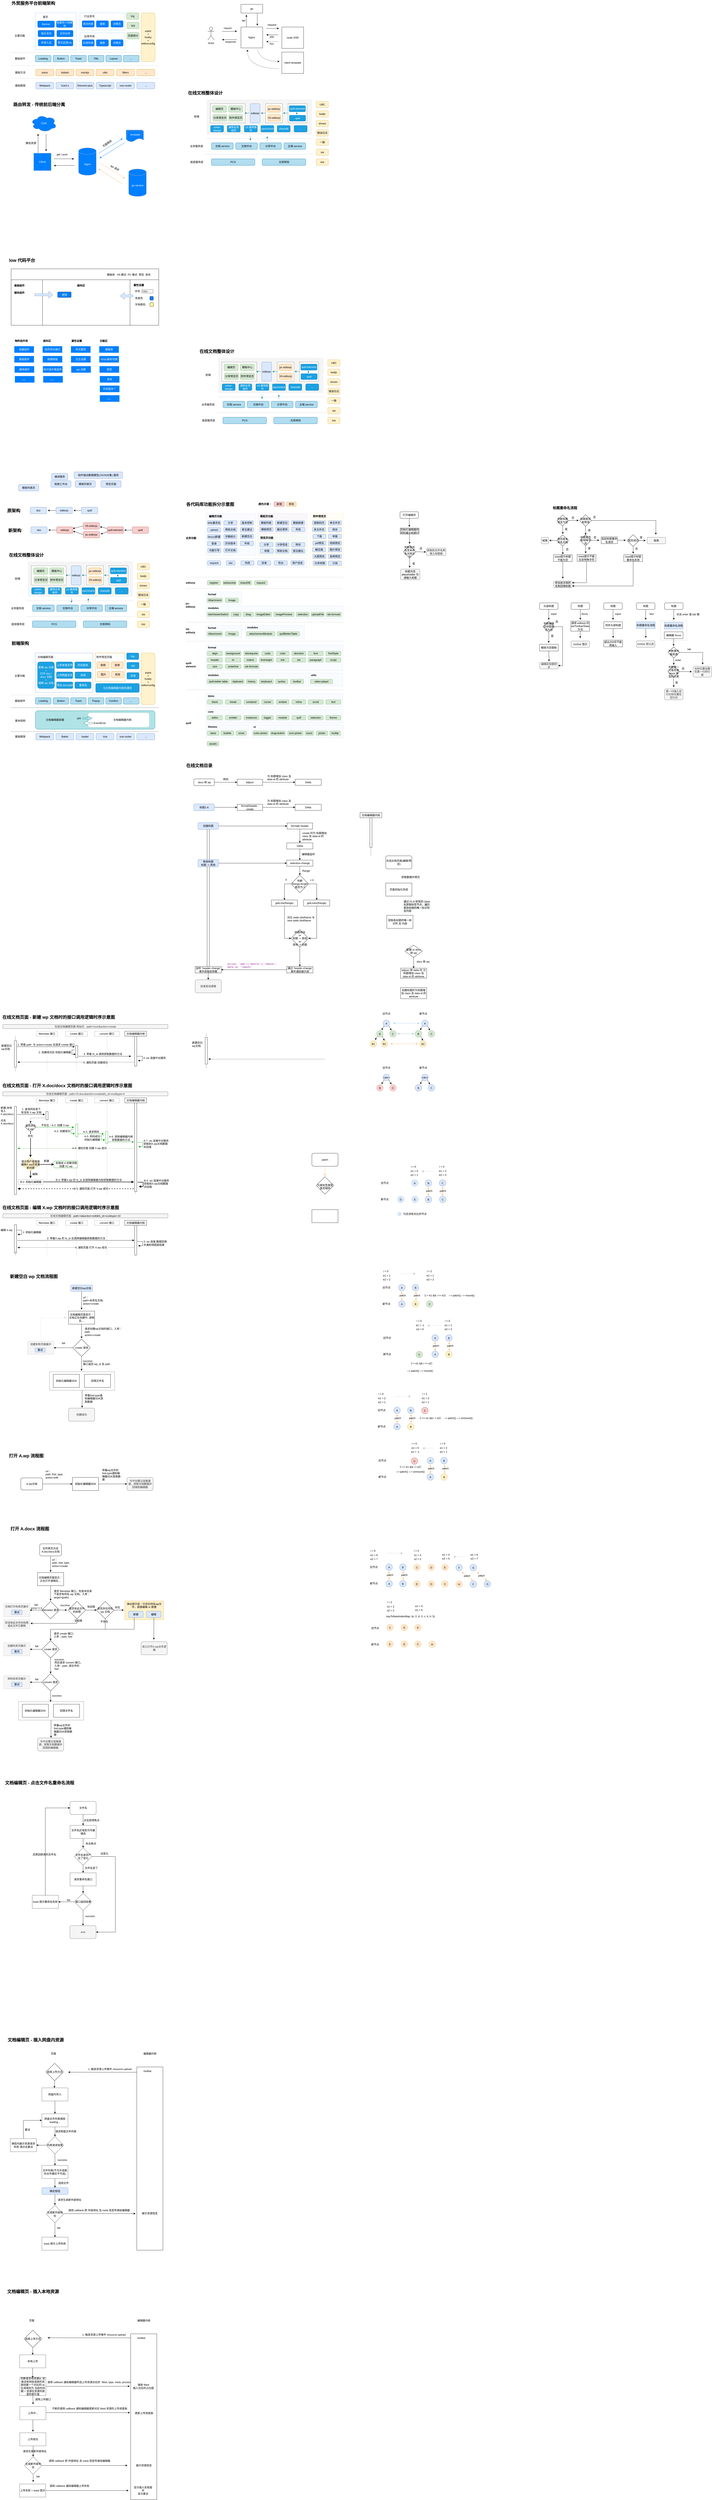 <mxfile version="14.7.7" type="github">
  <diagram id="Zyiit8WRXVwheUQ-SJ99" name="Page-1">
    <mxGraphModel dx="1298" dy="6583" grid="0" gridSize="10" guides="1" tooltips="1" connect="1" arrows="0" fold="1" page="1" pageScale="1" pageWidth="827" pageHeight="1169" math="0" shadow="0">
      <root>
        <mxCell id="0" />
        <mxCell id="1" parent="0" />
        <mxCell id="l-1fMhdVeKgt6MWq-b3_-58" value="" style="rounded=0;whiteSpace=wrap;html=1;" parent="1" vertex="1">
          <mxGeometry x="72" y="-4505" width="678" height="209" as="geometry" />
        </mxCell>
        <mxCell id="B4BRyZq-kbHg67kYiR5R-99" value="" style="rounded=0;whiteSpace=wrap;html=1;dashed=1;strokeColor=#999999;fontSize=12;align=left;" parent="1" vertex="1">
          <mxGeometry x="3054" y="-2939" width="120" height="88" as="geometry" />
        </mxCell>
        <mxCell id="B4BRyZq-kbHg67kYiR5R-1" value="" style="rounded=0;whiteSpace=wrap;html=1;fontSize=12;align=left;fillColor=#dae8fc;strokeColor=#6c8ebf;opacity=20;" parent="1" vertex="1">
          <mxGeometry x="967.13" y="-3226" width="463.87" height="41" as="geometry" />
        </mxCell>
        <mxCell id="QEKkw8-dhY_-sb61ujyQ-127" value="" style="rounded=0;whiteSpace=wrap;html=1;fontSize=12;align=left;fillColor=#dae8fc;strokeColor=#6c8ebf;opacity=20;" parent="1" vertex="1">
          <mxGeometry x="967.13" y="-3008" width="628.62" height="60" as="geometry" />
        </mxCell>
        <mxCell id="QEKkw8-dhY_-sb61ujyQ-126" value="" style="rounded=0;whiteSpace=wrap;html=1;fontSize=12;align=left;fillColor=#dae8fc;strokeColor=#6c8ebf;opacity=20;" parent="1" vertex="1">
          <mxGeometry x="967.13" y="-3073" width="163.62" height="58" as="geometry" />
        </mxCell>
        <mxCell id="QEKkw8-dhY_-sb61ujyQ-100" value="" style="rounded=0;whiteSpace=wrap;html=1;fontSize=12;align=left;fillColor=#e1d5e7;strokeColor=#9673a6;opacity=20;" parent="1" vertex="1">
          <mxGeometry x="1203.65" y="-3432" width="228.62" height="94" as="geometry" />
        </mxCell>
        <mxCell id="QEKkw8-dhY_-sb61ujyQ-101" value="" style="rounded=0;whiteSpace=wrap;html=1;fontSize=12;align=left;fillColor=#d5e8d4;strokeColor=#82b366;opacity=20;" parent="1" vertex="1">
          <mxGeometry x="1203.65" y="-3331" width="228.62" height="91" as="geometry" />
        </mxCell>
        <mxCell id="QEKkw8-dhY_-sb61ujyQ-102" value="" style="rounded=0;whiteSpace=wrap;html=1;fontSize=12;align=left;fillColor=#fff2cc;strokeColor=#d6b656;opacity=20;" parent="1" vertex="1">
          <mxGeometry x="1444" y="-3432" width="154.75" height="248" as="geometry" />
        </mxCell>
        <mxCell id="QEKkw8-dhY_-sb61ujyQ-99" value="" style="rounded=0;whiteSpace=wrap;html=1;fontSize=12;align=left;fillColor=#dae8fc;strokeColor=#6c8ebf;opacity=20;" parent="1" vertex="1">
          <mxGeometry x="967.13" y="-3432" width="228.62" height="192" as="geometry" />
        </mxCell>
        <mxCell id="p73eoNOFYtfQ93ewcaSX-28" value="" style="rounded=0;whiteSpace=wrap;html=1;dashed=1;strokeWidth=1;fillColor=#f5f5f5;fontColor=#333333;strokeColor=none;" parent="1" vertex="1">
          <mxGeometry x="147.75" y="-3212" width="484" height="162" as="geometry" />
        </mxCell>
        <mxCell id="p73eoNOFYtfQ93ewcaSX-25" value="" style="rounded=0;whiteSpace=wrap;html=1;dashed=1;strokeWidth=1;" parent="1" vertex="1">
          <mxGeometry x="522" y="-3192.5" width="87" height="88" as="geometry" />
        </mxCell>
        <mxCell id="p73eoNOFYtfQ93ewcaSX-20" value="" style="rounded=0;whiteSpace=wrap;html=1;dashed=1;strokeWidth=1;" parent="1" vertex="1">
          <mxGeometry x="419" y="-3192.5" width="77" height="88" as="geometry" />
        </mxCell>
        <mxCell id="p73eoNOFYtfQ93ewcaSX-19" value="" style="rounded=0;whiteSpace=wrap;html=1;dashed=1;" parent="1" vertex="1">
          <mxGeometry x="165" y="-3192" width="160" height="88" as="geometry" />
        </mxCell>
        <mxCell id="NaXR2AlaeonDrs-Q8GLM-70" value="" style="html=1;points=[];perimeter=orthogonalPerimeter;rounded=0;shadow=0;glass=0;strokeColor=#000000;fillColor=#ffffff;fontSize=12;fontColor=#000000;align=center;" parent="1" vertex="1">
          <mxGeometry x="972" y="-2012" width="10" height="680.75" as="geometry" />
        </mxCell>
        <mxCell id="1aMFZUBl64lX4fMlub7T-537" value="convert 接口" style="shape=umlLifeline;perimeter=lifelinePerimeter;whiteSpace=wrap;html=1;container=1;collapsible=0;recursiveResize=0;outlineConnect=0;size=23;strokeColor=#A3A3A3;" parent="1" vertex="1">
          <mxGeometry x="455" y="-750" width="114" height="442" as="geometry" />
        </mxCell>
        <mxCell id="1aMFZUBl64lX4fMlub7T-535" value="create 接口" style="shape=umlLifeline;perimeter=lifelinePerimeter;whiteSpace=wrap;html=1;container=1;collapsible=0;recursiveResize=0;outlineConnect=0;size=23;strokeColor=#A3A3A3;" parent="1" vertex="1">
          <mxGeometry x="322.5" y="-750" width="99.5" height="442" as="geometry" />
        </mxCell>
        <mxCell id="1aMFZUBl64lX4fMlub7T-391" value="" style="rounded=1;whiteSpace=wrap;html=1;shadow=0;glass=0;strokeColor=#0e8088;strokeWidth=1;fillColor=#b0e3e6;fontSize=12;align=center;" parent="1" vertex="1">
          <mxGeometry x="183.57" y="-2527" width="549" height="85" as="geometry" />
        </mxCell>
        <mxCell id="1aMFZUBl64lX4fMlub7T-316" value="" style="endArrow=none;dashed=1;html=1;strokeColor=#000000;fontSize=12;fontColor=#CCCCCC;" parent="1" edge="1">
          <mxGeometry width="50" height="50" relative="1" as="geometry">
            <mxPoint x="92" y="-873" as="sourcePoint" />
            <mxPoint x="91.5" y="-1035" as="targetPoint" />
          </mxGeometry>
        </mxCell>
        <mxCell id="1aMFZUBl64lX4fMlub7T-208" value="弹出提示层：已存在同名wp文件，直接编辑 or 新建" style="rounded=0;fontSize=12;align=center;labelPosition=center;verticalLabelPosition=middle;verticalAlign=top;horizontal=1;whiteSpace=wrap;html=1;glass=0;shadow=0;strokeColor=#d6b656;fillColor=#fff2cc;" parent="1" vertex="1">
          <mxGeometry x="594.25" y="1559" width="178" height="86" as="geometry" />
        </mxCell>
        <mxCell id="1aMFZUBl64lX4fMlub7T-167" value="" style="edgeStyle=orthogonalEdgeStyle;rounded=0;orthogonalLoop=1;jettySize=auto;html=1;strokeColor=#000000;fontSize=12;" parent="1" source="1aMFZUBl64lX4fMlub7T-161" edge="1">
          <mxGeometry relative="1" as="geometry">
            <mxPoint x="398" y="672" as="targetPoint" />
          </mxGeometry>
        </mxCell>
        <mxCell id="1aMFZUBl64lX4fMlub7T-161" value="" style="rounded=0;whiteSpace=wrap;html=1;fillColor=#ffffff;fontSize=12;align=center;dashed=1;" parent="1" vertex="1">
          <mxGeometry x="248.5" y="507" width="299" height="85" as="geometry" />
        </mxCell>
        <mxCell id="XxC4l4LAaYLKOjhg_-a7-3" value="文档编辑页 - 点击文件名重命名流程" style="text;html=1;align=left;verticalAlign=middle;resizable=0;points=[];autosize=1;fontSize=20;fontStyle=1" parent="1" vertex="1">
          <mxGeometry x="42" y="2379" width="328" height="28" as="geometry" />
        </mxCell>
        <mxCell id="XxC4l4LAaYLKOjhg_-a7-44" style="edgeStyle=orthogonalEdgeStyle;rounded=0;orthogonalLoop=1;jettySize=auto;html=1;entryX=0.5;entryY=0;entryDx=0;entryDy=0;fontSize=12;" parent="1" source="XxC4l4LAaYLKOjhg_-a7-36" target="XxC4l4LAaYLKOjhg_-a7-43" edge="1">
          <mxGeometry relative="1" as="geometry" />
        </mxCell>
        <mxCell id="XxC4l4LAaYLKOjhg_-a7-36" value="请求重命名接口" style="rounded=0;whiteSpace=wrap;html=1;strokeColor=#4D4D4D;fillColor=#ffffff;fontSize=12;align=center;" parent="1" vertex="1">
          <mxGeometry x="342.5" y="2807" width="120" height="60" as="geometry" />
        </mxCell>
        <mxCell id="XxC4l4LAaYLKOjhg_-a7-41" style="edgeStyle=orthogonalEdgeStyle;rounded=0;orthogonalLoop=1;jettySize=auto;html=1;entryX=0.5;entryY=0;entryDx=0;entryDy=0;fontSize=12;" parent="1" source="XxC4l4LAaYLKOjhg_-a7-37" target="XxC4l4LAaYLKOjhg_-a7-36" edge="1">
          <mxGeometry relative="1" as="geometry" />
        </mxCell>
        <mxCell id="XxC4l4LAaYLKOjhg_-a7-64" style="edgeStyle=orthogonalEdgeStyle;rounded=0;orthogonalLoop=1;jettySize=auto;html=1;fontSize=12;" parent="1" source="XxC4l4LAaYLKOjhg_-a7-37" target="XxC4l4LAaYLKOjhg_-a7-56" edge="1">
          <mxGeometry relative="1" as="geometry">
            <mxPoint x="642.5" y="3071" as="targetPoint" />
            <Array as="points">
              <mxPoint x="550.5" y="2732" />
              <mxPoint x="550.5" y="3079" />
            </Array>
          </mxGeometry>
        </mxCell>
        <mxCell id="XxC4l4LAaYLKOjhg_-a7-37" value="文件名是否产生了变化" style="rhombus;whiteSpace=wrap;html=1;strokeColor=#4D4D4D;fillColor=#ffffff;fontSize=12;align=center;" parent="1" vertex="1">
          <mxGeometry x="362.5" y="2692" width="80" height="80" as="geometry" />
        </mxCell>
        <mxCell id="XxC4l4LAaYLKOjhg_-a7-59" style="edgeStyle=orthogonalEdgeStyle;rounded=0;orthogonalLoop=1;jettySize=auto;html=1;entryX=0.5;entryY=0;entryDx=0;entryDy=0;fontSize=12;" parent="1" source="XxC4l4LAaYLKOjhg_-a7-38" target="XxC4l4LAaYLKOjhg_-a7-58" edge="1">
          <mxGeometry relative="1" as="geometry" />
        </mxCell>
        <mxCell id="XxC4l4LAaYLKOjhg_-a7-38" value="文件名" style="rounded=1;whiteSpace=wrap;html=1;strokeColor=#4D4D4D;fillColor=#ffffff;fontSize=12;align=center;" parent="1" vertex="1">
          <mxGeometry x="342.5" y="2479" width="120" height="60" as="geometry" />
        </mxCell>
        <mxCell id="XxC4l4LAaYLKOjhg_-a7-39" value="失去焦点" style="text;html=1;align=center;verticalAlign=middle;resizable=0;points=[];autosize=1;fontSize=12;" parent="1" vertex="1">
          <mxGeometry x="409" y="2664" width="58" height="18" as="geometry" />
        </mxCell>
        <mxCell id="XxC4l4LAaYLKOjhg_-a7-42" value="文件名变了" style="text;html=1;align=center;verticalAlign=middle;resizable=0;points=[];autosize=1;fontSize=12;" parent="1" vertex="1">
          <mxGeometry x="404.5" y="2776" width="70" height="18" as="geometry" />
        </mxCell>
        <mxCell id="XxC4l4LAaYLKOjhg_-a7-47" style="edgeStyle=orthogonalEdgeStyle;rounded=0;orthogonalLoop=1;jettySize=auto;html=1;exitX=0.5;exitY=1;exitDx=0;exitDy=0;entryX=0.5;entryY=0;entryDx=0;entryDy=0;fontSize=12;" parent="1" source="XxC4l4LAaYLKOjhg_-a7-43" target="XxC4l4LAaYLKOjhg_-a7-56" edge="1">
          <mxGeometry relative="1" as="geometry">
            <mxPoint x="402.5" y="3041" as="targetPoint" />
          </mxGeometry>
        </mxCell>
        <mxCell id="XxC4l4LAaYLKOjhg_-a7-68" style="edgeStyle=orthogonalEdgeStyle;rounded=0;orthogonalLoop=1;jettySize=auto;html=1;entryX=1;entryY=0.5;entryDx=0;entryDy=0;fontSize=12;" parent="1" source="XxC4l4LAaYLKOjhg_-a7-43" target="XxC4l4LAaYLKOjhg_-a7-66" edge="1">
          <mxGeometry relative="1" as="geometry" />
        </mxCell>
        <mxCell id="XxC4l4LAaYLKOjhg_-a7-43" value="接口返回结果" style="rhombus;whiteSpace=wrap;html=1;strokeColor=#4D4D4D;fillColor=#ffffff;fontSize=12;align=center;" parent="1" vertex="1">
          <mxGeometry x="362.5" y="2900" width="80" height="80" as="geometry" />
        </mxCell>
        <mxCell id="XxC4l4LAaYLKOjhg_-a7-48" value="success" style="text;html=1;align=center;verticalAlign=middle;resizable=0;points=[];autosize=1;fontSize=12;" parent="1" vertex="1">
          <mxGeometry x="407" y="2997" width="53" height="18" as="geometry" />
        </mxCell>
        <mxCell id="XxC4l4LAaYLKOjhg_-a7-56" value="end" style="rounded=1;whiteSpace=wrap;html=1;strokeColor=#666666;fillColor=#f5f5f5;fontSize=12;align=center;fontColor=#333333;" parent="1" vertex="1">
          <mxGeometry x="342" y="3049" width="120" height="60" as="geometry" />
        </mxCell>
        <mxCell id="XxC4l4LAaYLKOjhg_-a7-61" style="edgeStyle=orthogonalEdgeStyle;rounded=0;orthogonalLoop=1;jettySize=auto;html=1;fontSize=12;" parent="1" source="XxC4l4LAaYLKOjhg_-a7-58" target="XxC4l4LAaYLKOjhg_-a7-37" edge="1">
          <mxGeometry relative="1" as="geometry" />
        </mxCell>
        <mxCell id="XxC4l4LAaYLKOjhg_-a7-58" value="文件名区域变为可编辑态" style="rounded=0;whiteSpace=wrap;html=1;strokeColor=#4D4D4D;fillColor=#ffffff;fontSize=12;align=center;" parent="1" vertex="1">
          <mxGeometry x="342.5" y="2589" width="120" height="60" as="geometry" />
        </mxCell>
        <mxCell id="XxC4l4LAaYLKOjhg_-a7-60" value="点击获得焦点" style="text;html=1;align=center;verticalAlign=middle;resizable=0;points=[];autosize=1;fontSize=12;" parent="1" vertex="1">
          <mxGeometry x="399.5" y="2557" width="82" height="18" as="geometry" />
        </mxCell>
        <mxCell id="XxC4l4LAaYLKOjhg_-a7-65" value="没变化" style="text;html=1;align=center;verticalAlign=middle;resizable=0;points=[];autosize=1;fontSize=12;" parent="1" vertex="1">
          <mxGeometry x="476.5" y="2710" width="46" height="18" as="geometry" />
        </mxCell>
        <mxCell id="XxC4l4LAaYLKOjhg_-a7-67" style="edgeStyle=orthogonalEdgeStyle;rounded=0;orthogonalLoop=1;jettySize=auto;html=1;entryX=0;entryY=0.5;entryDx=0;entryDy=0;fontSize=12;exitX=0.5;exitY=0;exitDx=0;exitDy=0;" parent="1" source="XxC4l4LAaYLKOjhg_-a7-66" target="XxC4l4LAaYLKOjhg_-a7-38" edge="1">
          <mxGeometry relative="1" as="geometry">
            <Array as="points">
              <mxPoint x="229" y="2509" />
            </Array>
          </mxGeometry>
        </mxCell>
        <mxCell id="XxC4l4LAaYLKOjhg_-a7-66" value="toast 提示重命名失败" style="rounded=0;whiteSpace=wrap;html=1;strokeColor=#4D4D4D;fillColor=#ffffff;fontSize=12;align=center;" parent="1" vertex="1">
          <mxGeometry x="169" y="2910" width="120" height="60" as="geometry" />
        </mxCell>
        <mxCell id="XxC4l4LAaYLKOjhg_-a7-69" value="fail" style="text;html=1;align=center;verticalAlign=middle;resizable=0;points=[];autosize=1;fontSize=12;" parent="1" vertex="1">
          <mxGeometry x="322" y="2923" width="25" height="18" as="geometry" />
        </mxCell>
        <mxCell id="XxC4l4LAaYLKOjhg_-a7-70" value="&lt;h1&gt;&lt;span style=&quot;font-size: 12px ; font-weight: normal&quot;&gt;还原回原来的文件名&lt;/span&gt;&lt;br&gt;&lt;/h1&gt;" style="text;html=1;strokeColor=none;fillColor=none;spacing=5;spacingTop=-20;whiteSpace=wrap;overflow=hidden;rounded=0;fontSize=12;align=center;" parent="1" vertex="1">
          <mxGeometry x="156" y="2699" width="138" height="40" as="geometry" />
        </mxCell>
        <mxCell id="XxC4l4LAaYLKOjhg_-a7-79" value="文档编辑页 - 插入网盘内资源" style="text;html=1;align=left;verticalAlign=middle;resizable=0;points=[];autosize=1;fontSize=20;fontStyle=1" parent="1" vertex="1">
          <mxGeometry x="54" y="3559" width="268" height="28" as="geometry" />
        </mxCell>
        <mxCell id="1aMFZUBl64lX4fMlub7T-413" style="edgeStyle=orthogonalEdgeStyle;rounded=1;orthogonalLoop=1;jettySize=auto;html=1;exitX=0.5;exitY=1;exitDx=0;exitDy=0;fillColor=#ffffff;fontSize=12;fontColor=#000000;" parent="1" source="XxC4l4LAaYLKOjhg_-a7-83" edge="1">
          <mxGeometry relative="1" as="geometry">
            <mxPoint x="171.353" y="5125.059" as="targetPoint" />
          </mxGeometry>
        </mxCell>
        <mxCell id="XxC4l4LAaYLKOjhg_-a7-83" value="本地上传" style="rounded=0;whiteSpace=wrap;html=1;labelBackgroundColor=none;strokeColor=#4D4D4D;fillColor=#ffffff;fontSize=12;fontColor=#000000;align=center;" parent="1" vertex="1">
          <mxGeometry x="111" y="5019" width="120" height="60" as="geometry" />
        </mxCell>
        <mxCell id="XxC4l4LAaYLKOjhg_-a7-114" style="edgeStyle=orthogonalEdgeStyle;rounded=0;orthogonalLoop=1;jettySize=auto;html=1;exitX=0.5;exitY=1;exitDx=0;exitDy=0;fontSize=12;fontColor=#000000;" parent="1" source="XxC4l4LAaYLKOjhg_-a7-84" target="XxC4l4LAaYLKOjhg_-a7-85" edge="1">
          <mxGeometry relative="1" as="geometry" />
        </mxCell>
        <mxCell id="XxC4l4LAaYLKOjhg_-a7-84" value="网盘内导入" style="rounded=0;whiteSpace=wrap;html=1;labelBackgroundColor=none;strokeColor=#4D4D4D;fillColor=#ffffff;fontSize=12;fontColor=#000000;align=center;" parent="1" vertex="1">
          <mxGeometry x="213.25" y="3794" width="120" height="60" as="geometry" />
        </mxCell>
        <mxCell id="XxC4l4LAaYLKOjhg_-a7-90" style="edgeStyle=orthogonalEdgeStyle;rounded=0;orthogonalLoop=1;jettySize=auto;html=1;exitX=0.5;exitY=1;exitDx=0;exitDy=0;fontSize=12;fontColor=#000000;" parent="1" source="XxC4l4LAaYLKOjhg_-a7-85" target="XxC4l4LAaYLKOjhg_-a7-88" edge="1">
          <mxGeometry relative="1" as="geometry" />
        </mxCell>
        <mxCell id="XxC4l4LAaYLKOjhg_-a7-85" value="网盘文件列表弹层&lt;br&gt;loading..." style="rounded=0;whiteSpace=wrap;html=1;labelBackgroundColor=none;strokeColor=#4D4D4D;fillColor=#ffffff;fontSize=12;fontColor=#000000;align=center;" parent="1" vertex="1">
          <mxGeometry x="213.25" y="3913" width="120" height="60" as="geometry" />
        </mxCell>
        <mxCell id="XxC4l4LAaYLKOjhg_-a7-116" style="edgeStyle=orthogonalEdgeStyle;rounded=0;orthogonalLoop=1;jettySize=auto;html=1;exitX=0.5;exitY=1;exitDx=0;exitDy=0;fontSize=12;fontColor=#000000;" parent="1" source="XxC4l4LAaYLKOjhg_-a7-86" target="XxC4l4LAaYLKOjhg_-a7-97" edge="1">
          <mxGeometry relative="1" as="geometry" />
        </mxCell>
        <mxCell id="XxC4l4LAaYLKOjhg_-a7-86" value="文件列表(不允许选取的文件置灰不可选)" style="rounded=0;whiteSpace=wrap;html=1;labelBackgroundColor=none;strokeColor=#4D4D4D;fillColor=#ffffff;fontSize=12;fontColor=#000000;align=center;" parent="1" vertex="1">
          <mxGeometry x="213.25" y="4150" width="120" height="60" as="geometry" />
        </mxCell>
        <mxCell id="XxC4l4LAaYLKOjhg_-a7-91" style="edgeStyle=orthogonalEdgeStyle;rounded=0;orthogonalLoop=1;jettySize=auto;html=1;exitX=0.5;exitY=1;exitDx=0;exitDy=0;fontSize=12;fontColor=#000000;" parent="1" source="XxC4l4LAaYLKOjhg_-a7-88" target="XxC4l4LAaYLKOjhg_-a7-86" edge="1">
          <mxGeometry relative="1" as="geometry" />
        </mxCell>
        <mxCell id="XxC4l4LAaYLKOjhg_-a7-94" style="edgeStyle=orthogonalEdgeStyle;rounded=0;orthogonalLoop=1;jettySize=auto;html=1;exitX=0;exitY=0.5;exitDx=0;exitDy=0;entryX=1;entryY=0.5;entryDx=0;entryDy=0;fontSize=12;fontColor=#000000;" parent="1" source="XxC4l4LAaYLKOjhg_-a7-88" target="XxC4l4LAaYLKOjhg_-a7-93" edge="1">
          <mxGeometry relative="1" as="geometry" />
        </mxCell>
        <mxCell id="XxC4l4LAaYLKOjhg_-a7-88" value="列表请求结果" style="rhombus;whiteSpace=wrap;html=1;labelBackgroundColor=none;strokeColor=#4D4D4D;fillColor=#ffffff;fontSize=12;fontColor=#000000;align=center;" parent="1" vertex="1">
          <mxGeometry x="233.25" y="4017" width="80" height="80" as="geometry" />
        </mxCell>
        <mxCell id="XxC4l4LAaYLKOjhg_-a7-89" value="请求网盘文件列表" style="text;html=1;align=center;verticalAlign=middle;resizable=0;points=[];autosize=1;fontSize=12;fontColor=#000000;" parent="1" vertex="1">
          <mxGeometry x="270.25" y="3985" width="106" height="18" as="geometry" />
        </mxCell>
        <mxCell id="XxC4l4LAaYLKOjhg_-a7-92" value="success" style="text;html=1;align=center;verticalAlign=middle;resizable=0;points=[];autosize=1;fontSize=12;fontColor=#000000;" parent="1" vertex="1">
          <mxGeometry x="280.25" y="4116" width="53" height="18" as="geometry" />
        </mxCell>
        <mxCell id="XxC4l4LAaYLKOjhg_-a7-95" style="edgeStyle=orthogonalEdgeStyle;rounded=0;orthogonalLoop=1;jettySize=auto;html=1;exitX=0.5;exitY=0;exitDx=0;exitDy=0;entryX=0;entryY=0.5;entryDx=0;entryDy=0;fontSize=12;fontColor=#000000;" parent="1" source="XxC4l4LAaYLKOjhg_-a7-93" target="XxC4l4LAaYLKOjhg_-a7-85" edge="1">
          <mxGeometry relative="1" as="geometry" />
        </mxCell>
        <mxCell id="XxC4l4LAaYLKOjhg_-a7-93" value="弹层内展示资源请求失败 请点击重试" style="rounded=0;whiteSpace=wrap;html=1;labelBackgroundColor=none;strokeColor=#4D4D4D;fillColor=#ffffff;fontSize=12;fontColor=#000000;align=center;" parent="1" vertex="1">
          <mxGeometry x="68.25" y="4027" width="120" height="60" as="geometry" />
        </mxCell>
        <mxCell id="XxC4l4LAaYLKOjhg_-a7-96" value="重试" style="text;html=1;align=left;verticalAlign=middle;resizable=0;points=[];autosize=1;fontSize=12;fontColor=#000000;" parent="1" vertex="1">
          <mxGeometry x="133.25" y="3977" width="34" height="18" as="geometry" />
        </mxCell>
        <mxCell id="XxC4l4LAaYLKOjhg_-a7-101" value="" style="edgeStyle=orthogonalEdgeStyle;rounded=0;orthogonalLoop=1;jettySize=auto;html=1;fontSize=12;fontColor=#000000;" parent="1" source="XxC4l4LAaYLKOjhg_-a7-97" edge="1">
          <mxGeometry relative="1" as="geometry">
            <mxPoint x="273.25" y="4332" as="targetPoint" />
          </mxGeometry>
        </mxCell>
        <mxCell id="XxC4l4LAaYLKOjhg_-a7-97" value="确定按钮" style="rounded=1;whiteSpace=wrap;html=1;labelBackgroundColor=none;strokeColor=#6c8ebf;fillColor=#dae8fc;fontSize=12;align=center;" parent="1" vertex="1">
          <mxGeometry x="213.25" y="4252" width="120" height="31" as="geometry" />
        </mxCell>
        <mxCell id="XxC4l4LAaYLKOjhg_-a7-104" value="" style="edgeStyle=orthogonalEdgeStyle;rounded=0;orthogonalLoop=1;jettySize=auto;html=1;fontSize=12;fontColor=#000000;" parent="1" source="XxC4l4LAaYLKOjhg_-a7-99" target="XxC4l4LAaYLKOjhg_-a7-100" edge="1">
          <mxGeometry relative="1" as="geometry" />
        </mxCell>
        <mxCell id="XxC4l4LAaYLKOjhg_-a7-99" value="生成新外链地址" style="rhombus;whiteSpace=wrap;html=1;labelBackgroundColor=none;strokeColor=#4D4D4D;fillColor=#ffffff;fontSize=12;fontColor=#000000;align=center;" parent="1" vertex="1">
          <mxGeometry x="233.25" y="4333" width="80" height="80" as="geometry" />
        </mxCell>
        <mxCell id="XxC4l4LAaYLKOjhg_-a7-100" value="toast 提示上传失败" style="rounded=0;whiteSpace=wrap;html=1;labelBackgroundColor=none;strokeColor=#4D4D4D;fillColor=#ffffff;fontSize=12;fontColor=#000000;align=center;" parent="1" vertex="1">
          <mxGeometry x="213.25" y="4479" width="120" height="60" as="geometry" />
        </mxCell>
        <mxCell id="XxC4l4LAaYLKOjhg_-a7-102" value="请求生成新外链地址" style="text;html=1;align=center;verticalAlign=middle;resizable=0;points=[];autosize=1;fontSize=12;fontColor=#000000;" parent="1" vertex="1">
          <mxGeometry x="280.75" y="4299" width="118" height="18" as="geometry" />
        </mxCell>
        <mxCell id="XxC4l4LAaYLKOjhg_-a7-109" value="fail" style="text;html=1;align=left;verticalAlign=middle;resizable=0;points=[];autosize=1;fontSize=12;fontColor=#000000;" parent="1" vertex="1">
          <mxGeometry x="280.75" y="4428" width="25" height="18" as="geometry" />
        </mxCell>
        <mxCell id="1aMFZUBl64lX4fMlub7T-427" style="edgeStyle=orthogonalEdgeStyle;rounded=1;orthogonalLoop=1;jettySize=auto;html=1;exitX=1;exitY=0.5;exitDx=0;exitDy=0;strokeColor=#000000;fillColor=#ffffff;fontSize=12;fontColor=#000000;" parent="1" source="XxC4l4LAaYLKOjhg_-a7-117" edge="1">
          <mxGeometry relative="1" as="geometry">
            <mxPoint x="611" y="5642" as="targetPoint" />
          </mxGeometry>
        </mxCell>
        <mxCell id="XxC4l4LAaYLKOjhg_-a7-117" value="上传失败 + toast 提示" style="rounded=0;whiteSpace=wrap;html=1;labelBackgroundColor=none;strokeColor=#4D4D4D;fillColor=#ffffff;fontSize=12;fontColor=#000000;align=center;" parent="1" vertex="1">
          <mxGeometry x="110.88" y="5612" width="120" height="60" as="geometry" />
        </mxCell>
        <mxCell id="XxC4l4LAaYLKOjhg_-a7-120" value="调用上传接口" style="text;html=1;align=center;verticalAlign=middle;resizable=0;points=[];autosize=1;fontSize=12;fontColor=#000000;" parent="1" vertex="1">
          <mxGeometry x="177" y="5215" width="82" height="18" as="geometry" />
        </mxCell>
        <mxCell id="XxC4l4LAaYLKOjhg_-a7-122" value="调用 callback 把 外链地址 及 meta 信息传递给编辑器" style="text;html=1;align=left;verticalAlign=middle;resizable=0;points=[];autosize=1;fontSize=12;fontColor=#000000;" parent="1" vertex="1">
          <mxGeometry x="242.88" y="5497" width="292" height="18" as="geometry" />
        </mxCell>
        <mxCell id="XxC4l4LAaYLKOjhg_-a7-127" value="文档编辑页 - 插入本地资源" style="text;html=1;align=left;verticalAlign=middle;resizable=0;points=[];autosize=1;fontSize=20;fontStyle=1" parent="1" vertex="1">
          <mxGeometry x="51.5" y="4714" width="248" height="28" as="geometry" />
        </mxCell>
        <mxCell id="1aMFZUBl64lX4fMlub7T-2" value="在线文档页面 - 新建 wp 文档时的接口调用逻辑时序示意图" style="text;html=1;align=left;verticalAlign=middle;resizable=0;points=[];autosize=1;fontSize=20;fontStyle=1" parent="1" vertex="1">
          <mxGeometry x="30" y="-1135" width="527" height="28" as="geometry" />
        </mxCell>
        <mxCell id="1aMFZUBl64lX4fMlub7T-14" value="filemetas 接口" style="shape=umlLifeline;perimeter=lifelinePerimeter;whiteSpace=wrap;html=1;container=1;collapsible=0;recursiveResize=0;outlineConnect=0;size=23;strokeColor=#B3B3B3;" parent="1" vertex="1">
          <mxGeometry x="188" y="-1056" width="97" height="183" as="geometry" />
        </mxCell>
        <mxCell id="1aMFZUBl64lX4fMlub7T-28" value="新建-本地导入X.doc/docx&lt;br&gt;&lt;br&gt;点击 X.doc/docx" style="rounded=1;whiteSpace=wrap;html=1;align=left;strokeColor=none;" parent="1" vertex="1">
          <mxGeometry x="21.75" y="-715" width="62" height="94" as="geometry" />
        </mxCell>
        <mxCell id="1aMFZUBl64lX4fMlub7T-56" value="新建空白 wp 文档流程图" style="text;html=1;align=left;verticalAlign=middle;resizable=0;points=[];autosize=1;fontSize=20;fontStyle=1" parent="1" vertex="1">
          <mxGeometry x="65.13" y="55" width="229" height="28" as="geometry" />
        </mxCell>
        <mxCell id="1aMFZUBl64lX4fMlub7T-158" style="edgeStyle=orthogonalEdgeStyle;rounded=0;orthogonalLoop=1;jettySize=auto;html=1;strokeColor=#000000;fontSize=12;" parent="1" source="1aMFZUBl64lX4fMlub7T-57" edge="1">
          <mxGeometry relative="1" as="geometry">
            <mxPoint x="395.5" y="222" as="targetPoint" />
          </mxGeometry>
        </mxCell>
        <mxCell id="1aMFZUBl64lX4fMlub7T-57" value="新建空白wp文档" style="rounded=1;whiteSpace=wrap;html=1;fillColor=#dae8fc;strokeColor=#6c8ebf;" parent="1" vertex="1">
          <mxGeometry x="345.5" y="109" width="100" height="29.37" as="geometry" />
        </mxCell>
        <mxCell id="1aMFZUBl64lX4fMlub7T-157" style="edgeStyle=orthogonalEdgeStyle;rounded=0;orthogonalLoop=1;jettySize=auto;html=1;strokeColor=#000000;fontSize=12;" parent="1" source="1aMFZUBl64lX4fMlub7T-58" edge="1">
          <mxGeometry relative="1" as="geometry">
            <mxPoint x="395.5" y="354" as="targetPoint" />
          </mxGeometry>
        </mxCell>
        <mxCell id="1aMFZUBl64lX4fMlub7T-58" value="文档编辑页面显示：&lt;br&gt;文档正在创建中, 请稍后...." style="rounded=0;whiteSpace=wrap;html=1;fillColor=#ffffff;fontSize=12;align=center;" parent="1" vertex="1">
          <mxGeometry x="335.5" y="228.69" width="120" height="60" as="geometry" />
        </mxCell>
        <mxCell id="1aMFZUBl64lX4fMlub7T-59" value="url：&#xa;path=未命名文档,&#xa;action=create" style="text;strokeColor=none;fillColor=#ffffff;spacing=0;spacingTop=0;overflow=hidden;rounded=0;dashed=1;fontSize=12;verticalAlign=top;horizontal=1;whiteSpace=wrap;" parent="1" vertex="1">
          <mxGeometry x="402" y="154" width="103" height="46" as="geometry" />
        </mxCell>
        <mxCell id="1aMFZUBl64lX4fMlub7T-160" style="edgeStyle=orthogonalEdgeStyle;rounded=0;orthogonalLoop=1;jettySize=auto;html=1;strokeColor=#000000;fontSize=12;" parent="1" source="1aMFZUBl64lX4fMlub7T-60" edge="1">
          <mxGeometry relative="1" as="geometry">
            <mxPoint x="395.5" y="503" as="targetPoint" />
          </mxGeometry>
        </mxCell>
        <mxCell id="1aMFZUBl64lX4fMlub7T-169" value="" style="edgeStyle=orthogonalEdgeStyle;rounded=0;orthogonalLoop=1;jettySize=auto;html=1;strokeColor=#000000;fontSize=12;" parent="1" source="1aMFZUBl64lX4fMlub7T-60" target="1aMFZUBl64lX4fMlub7T-168" edge="1">
          <mxGeometry relative="1" as="geometry" />
        </mxCell>
        <mxCell id="1aMFZUBl64lX4fMlub7T-60" value="create 请求" style="rhombus;whiteSpace=wrap;html=1;fillColor=#ffffff;fontSize=12;align=center;" parent="1" vertex="1">
          <mxGeometry x="355.5" y="357" width="80" height="80" as="geometry" />
        </mxCell>
        <mxCell id="1aMFZUBl64lX4fMlub7T-61" value="请求创建wp文档的接口，入参：&#xa;path,&#xa;action=create" style="text;strokeColor=none;fillColor=#ffffff;spacing=0;spacingTop=0;overflow=hidden;rounded=0;dashed=1;fontSize=12;verticalAlign=top;horizontal=1;whiteSpace=wrap;" parent="1" vertex="1">
          <mxGeometry x="410" y="298" width="182" height="56" as="geometry" />
        </mxCell>
        <mxCell id="1aMFZUBl64lX4fMlub7T-125" value="初始化编辑器SDK" style="rounded=0;whiteSpace=wrap;html=1;fillColor=#ffffff;fontSize=12;align=center;" parent="1" vertex="1">
          <mxGeometry x="265.5" y="519" width="120" height="60" as="geometry" />
        </mxCell>
        <mxCell id="1aMFZUBl64lX4fMlub7T-126" value="创建成功" style="rounded=1;whiteSpace=wrap;html=1;fillColor=#f5f5f5;fontSize=12;align=center;strokeColor=#666666;fontColor=#333333;" parent="1" vertex="1">
          <mxGeometry x="335.5" y="674" width="120" height="60" as="geometry" />
        </mxCell>
        <mxCell id="1aMFZUBl64lX4fMlub7T-129" value="success&#xa;接口返回 wp_id 及 path" style="text;strokeColor=none;fillColor=#ffffff;spacing=0;spacingTop=0;overflow=hidden;rounded=0;dashed=1;fontSize=12;verticalAlign=top;horizontal=1;whiteSpace=wrap;" parent="1" vertex="1">
          <mxGeometry x="402" y="446" width="163" height="46" as="geometry" />
        </mxCell>
        <mxCell id="1aMFZUBl64lX4fMlub7T-136" value="带着fsid,type通知编辑器SDK获取数据" style="text;strokeColor=none;fillColor=#ffffff;spacing=0;spacingTop=0;overflow=hidden;rounded=0;dashed=1;fontSize=12;verticalAlign=top;horizontal=1;whiteSpace=wrap;" parent="1" vertex="1">
          <mxGeometry x="410" y="603.5" width="88" height="53" as="geometry" />
        </mxCell>
        <mxCell id="1aMFZUBl64lX4fMlub7T-163" value="回填文件名" style="rounded=0;whiteSpace=wrap;html=1;fillColor=#ffffff;fontSize=12;align=center;" parent="1" vertex="1">
          <mxGeometry x="408.5" y="519" width="120" height="60" as="geometry" />
        </mxCell>
        <mxCell id="1aMFZUBl64lX4fMlub7T-216" style="edgeStyle=orthogonalEdgeStyle;rounded=0;orthogonalLoop=1;jettySize=auto;html=1;fontSize=12;fontColor=#000000;dashed=1;strokeColor=#CCCCCC;" parent="1" source="1aMFZUBl64lX4fMlub7T-168" edge="1">
          <mxGeometry relative="1" as="geometry">
            <mxPoint x="325.5" y="259" as="targetPoint" />
            <Array as="points">
              <mxPoint x="208.5" y="259" />
            </Array>
          </mxGeometry>
        </mxCell>
        <mxCell id="1aMFZUBl64lX4fMlub7T-168" value="创建失败页面展示" style="rounded=0;whiteSpace=wrap;html=1;fillColor=#f5f5f5;fontSize=12;align=center;verticalAlign=top;fontColor=#333333;strokeColor=#CCCCCC;" parent="1" vertex="1">
          <mxGeometry x="148" y="367" width="120" height="60" as="geometry" />
        </mxCell>
        <mxCell id="1aMFZUBl64lX4fMlub7T-170" value="重试" style="rounded=1;whiteSpace=wrap;html=1;fillColor=#dae8fc;strokeColor=#6c8ebf;" parent="1" vertex="1">
          <mxGeometry x="182" y="398" width="47" height="18.69" as="geometry" />
        </mxCell>
        <mxCell id="1aMFZUBl64lX4fMlub7T-175" value="" style="edgeStyle=orthogonalEdgeStyle;rounded=0;orthogonalLoop=1;jettySize=auto;html=1;strokeColor=#000000;fontSize=12;" parent="1" source="1aMFZUBl64lX4fMlub7T-176" edge="1">
          <mxGeometry relative="1" as="geometry">
            <mxPoint x="255.25" y="2187" as="targetPoint" />
          </mxGeometry>
        </mxCell>
        <mxCell id="1aMFZUBl64lX4fMlub7T-176" value="" style="rounded=0;whiteSpace=wrap;html=1;fillColor=#ffffff;fontSize=12;align=center;dashed=1;" parent="1" vertex="1">
          <mxGeometry x="106.25" y="2021" width="299" height="85" as="geometry" />
        </mxCell>
        <mxCell id="1aMFZUBl64lX4fMlub7T-177" style="edgeStyle=orthogonalEdgeStyle;rounded=0;orthogonalLoop=1;jettySize=auto;html=1;strokeColor=#000000;fontSize=12;" parent="1" source="1aMFZUBl64lX4fMlub7T-178" edge="1">
          <mxGeometry relative="1" as="geometry">
            <mxPoint x="253.25" y="1426" as="targetPoint" />
          </mxGeometry>
        </mxCell>
        <mxCell id="1aMFZUBl64lX4fMlub7T-178" value="在列表页点击A.doc/docx文档" style="rounded=1;whiteSpace=wrap;html=1;" parent="1" vertex="1">
          <mxGeometry x="203.25" y="1297" width="100" height="55.37" as="geometry" />
        </mxCell>
        <mxCell id="1aMFZUBl64lX4fMlub7T-179" style="edgeStyle=orthogonalEdgeStyle;rounded=0;orthogonalLoop=1;jettySize=auto;html=1;strokeColor=#000000;fontSize=12;" parent="1" source="1aMFZUBl64lX4fMlub7T-180" edge="1">
          <mxGeometry relative="1" as="geometry">
            <mxPoint x="253.25" y="1558" as="targetPoint" />
          </mxGeometry>
        </mxCell>
        <mxCell id="1aMFZUBl64lX4fMlub7T-180" value="文档编辑页面显示：&lt;br&gt;正在打开请稍后...." style="rounded=0;whiteSpace=wrap;html=1;fillColor=#ffffff;fontSize=12;align=center;" parent="1" vertex="1">
          <mxGeometry x="193.25" y="1428.69" width="120" height="60" as="geometry" />
        </mxCell>
        <mxCell id="1aMFZUBl64lX4fMlub7T-181" value="url：&#xa;path, fsid, type,&#xa;action=create" style="text;strokeColor=none;fillColor=#ffffff;spacing=0;spacingTop=0;overflow=hidden;rounded=0;dashed=1;fontSize=12;verticalAlign=top;horizontal=1;whiteSpace=wrap;" parent="1" vertex="1">
          <mxGeometry x="259.75" y="1358" width="103" height="65" as="geometry" />
        </mxCell>
        <mxCell id="1aMFZUBl64lX4fMlub7T-182" style="edgeStyle=orthogonalEdgeStyle;rounded=0;orthogonalLoop=1;jettySize=auto;html=1;strokeColor=#000000;fontSize=12;" parent="1" source="1aMFZUBl64lX4fMlub7T-184" edge="1">
          <mxGeometry relative="1" as="geometry">
            <mxPoint x="253.25" y="2022" as="targetPoint" />
          </mxGeometry>
        </mxCell>
        <mxCell id="1aMFZUBl64lX4fMlub7T-240" value="" style="edgeStyle=orthogonalEdgeStyle;rounded=0;orthogonalLoop=1;jettySize=auto;html=1;strokeColor=#000000;fontSize=12;fontColor=#000000;" parent="1" source="1aMFZUBl64lX4fMlub7T-184" target="1aMFZUBl64lX4fMlub7T-238" edge="1">
          <mxGeometry relative="1" as="geometry" />
        </mxCell>
        <mxCell id="1aMFZUBl64lX4fMlub7T-184" value="convert 请求" style="rhombus;whiteSpace=wrap;html=1;fillColor=#ffffff;fontSize=12;align=center;" parent="1" vertex="1">
          <mxGeometry x="213.25" y="1892" width="80" height="80" as="geometry" />
        </mxCell>
        <mxCell id="1aMFZUBl64lX4fMlub7T-185" value="请求 filemetas 接口，检查本目录下是否有同名 wp 文档，入参：&#xa;target=[path]" style="text;strokeColor=none;fillColor=#ffffff;spacing=0;spacingTop=0;overflow=hidden;rounded=0;dashed=1;fontSize=12;verticalAlign=top;horizontal=1;whiteSpace=wrap;" parent="1" vertex="1">
          <mxGeometry x="267.75" y="1502" width="182" height="53" as="geometry" />
        </mxCell>
        <mxCell id="1aMFZUBl64lX4fMlub7T-186" value="初始化编辑器SDK" style="rounded=0;whiteSpace=wrap;html=1;fillColor=#ffffff;fontSize=12;align=center;" parent="1" vertex="1">
          <mxGeometry x="123.25" y="2033" width="120" height="60" as="geometry" />
        </mxCell>
        <mxCell id="1aMFZUBl64lX4fMlub7T-187" value="与中台建立连接通道，获取文档数据并回填到编辑器" style="rounded=1;whiteSpace=wrap;html=1;fillColor=#f5f5f5;fontSize=12;align=center;strokeColor=#666666;fontColor=#333333;" parent="1" vertex="1">
          <mxGeometry x="193.25" y="2188" width="120" height="60" as="geometry" />
        </mxCell>
        <mxCell id="1aMFZUBl64lX4fMlub7T-188" value="success" style="text;strokeColor=none;fillColor=#ffffff;spacing=0;spacingTop=0;overflow=hidden;rounded=0;dashed=1;fontSize=12;verticalAlign=top;horizontal=1;whiteSpace=wrap;" parent="1" vertex="1">
          <mxGeometry x="259.75" y="1982" width="163" height="37" as="geometry" />
        </mxCell>
        <mxCell id="1aMFZUBl64lX4fMlub7T-189" value="带着wp文件的fsid,type通知编辑器SDK获取数据" style="text;strokeColor=none;fillColor=#ffffff;spacing=0;spacingTop=0;overflow=hidden;rounded=0;dashed=1;fontSize=12;verticalAlign=top;horizontal=1;whiteSpace=wrap;" parent="1" vertex="1">
          <mxGeometry x="267.75" y="2117.5" width="88" height="58.5" as="geometry" />
        </mxCell>
        <mxCell id="1aMFZUBl64lX4fMlub7T-190" value="回填文件名" style="rounded=0;whiteSpace=wrap;html=1;fillColor=#ffffff;fontSize=12;align=center;" parent="1" vertex="1">
          <mxGeometry x="266.25" y="2033" width="120" height="60" as="geometry" />
        </mxCell>
        <mxCell id="1aMFZUBl64lX4fMlub7T-199" value="" style="edgeStyle=orthogonalEdgeStyle;rounded=0;orthogonalLoop=1;jettySize=auto;html=1;strokeColor=#000000;fontSize=12;" parent="1" source="1aMFZUBl64lX4fMlub7T-196" edge="1">
          <mxGeometry relative="1" as="geometry">
            <mxPoint x="328.25" y="1601" as="targetPoint" />
          </mxGeometry>
        </mxCell>
        <mxCell id="1aMFZUBl64lX4fMlub7T-223" value="" style="edgeStyle=orthogonalEdgeStyle;rounded=0;orthogonalLoop=1;jettySize=auto;html=1;strokeColor=#000000;fontSize=12;fontColor=#000000;" parent="1" source="1aMFZUBl64lX4fMlub7T-196" target="1aMFZUBl64lX4fMlub7T-214" edge="1">
          <mxGeometry relative="1" as="geometry" />
        </mxCell>
        <mxCell id="1aMFZUBl64lX4fMlub7T-196" value="filemetas 请求" style="rhombus;whiteSpace=wrap;html=1;fillColor=#ffffff;fontSize=12;align=center;" parent="1" vertex="1">
          <mxGeometry x="213.25" y="1561" width="80" height="80" as="geometry" />
        </mxCell>
        <mxCell id="1aMFZUBl64lX4fMlub7T-203" value="" style="edgeStyle=orthogonalEdgeStyle;rounded=0;orthogonalLoop=1;jettySize=auto;html=1;strokeColor=#000000;fontSize=12;" parent="1" source="1aMFZUBl64lX4fMlub7T-198" edge="1">
          <mxGeometry relative="1" as="geometry">
            <mxPoint x="589.25" y="1601" as="targetPoint" />
          </mxGeometry>
        </mxCell>
        <mxCell id="1aMFZUBl64lX4fMlub7T-219" style="edgeStyle=orthogonalEdgeStyle;rounded=0;orthogonalLoop=1;jettySize=auto;html=1;entryX=0.5;entryY=0;entryDx=0;entryDy=0;strokeColor=#000000;fontSize=12;fontColor=#000000;" parent="1" source="1aMFZUBl64lX4fMlub7T-198" target="1aMFZUBl64lX4fMlub7T-211" edge="1">
          <mxGeometry relative="1" as="geometry">
            <Array as="points">
              <mxPoint x="504.25" y="1689" />
              <mxPoint x="253.25" y="1689" />
            </Array>
          </mxGeometry>
        </mxCell>
        <mxCell id="1aMFZUBl64lX4fMlub7T-198" value="是否存在同名 wp 文档" style="rhombus;whiteSpace=wrap;html=1;fillColor=#ffffff;fontSize=12;align=center;" parent="1" vertex="1">
          <mxGeometry x="464.25" y="1561" width="80" height="80" as="geometry" />
        </mxCell>
        <mxCell id="1aMFZUBl64lX4fMlub7T-201" value="success" style="text;strokeColor=none;fillColor=#ffffff;spacing=0;spacingTop=0;overflow=hidden;rounded=0;dashed=1;fontSize=12;verticalAlign=top;horizontal=1;whiteSpace=wrap;" parent="1" vertex="1">
          <mxGeometry x="297.5" y="1567" width="46.75" height="27" as="geometry" />
        </mxCell>
        <mxCell id="1aMFZUBl64lX4fMlub7T-206" value="存在" style="text;html=1;align=center;verticalAlign=middle;resizable=0;points=[];autosize=1;fontSize=12;" parent="1" vertex="1">
          <mxGeometry x="543.25" y="1580" width="34" height="18" as="geometry" />
        </mxCell>
        <mxCell id="1aMFZUBl64lX4fMlub7T-218" style="edgeStyle=orthogonalEdgeStyle;rounded=0;orthogonalLoop=1;jettySize=auto;html=1;entryX=0.5;entryY=0;entryDx=0;entryDy=0;strokeColor=#000000;fontSize=12;fontColor=#000000;" parent="1" source="1aMFZUBl64lX4fMlub7T-207" target="1aMFZUBl64lX4fMlub7T-211" edge="1">
          <mxGeometry relative="1" as="geometry">
            <Array as="points">
              <mxPoint x="637.25" y="1689" />
              <mxPoint x="253.25" y="1689" />
            </Array>
          </mxGeometry>
        </mxCell>
        <mxCell id="1aMFZUBl64lX4fMlub7T-207" value="新建" style="rounded=1;whiteSpace=wrap;html=1;fillColor=#dae8fc;strokeColor=#6c8ebf;" parent="1" vertex="1">
          <mxGeometry x="611.25" y="1606" width="67" height="29.37" as="geometry" />
        </mxCell>
        <mxCell id="1aMFZUBl64lX4fMlub7T-245" value="" style="edgeStyle=orthogonalEdgeStyle;rounded=0;orthogonalLoop=1;jettySize=auto;html=1;strokeColor=#000000;fontSize=12;fontColor=#000000;" parent="1" source="1aMFZUBl64lX4fMlub7T-210" edge="1">
          <mxGeometry relative="1" as="geometry">
            <mxPoint x="727.25" y="1737" as="targetPoint" />
            <Array as="points">
              <mxPoint x="727.25" y="1737" />
            </Array>
          </mxGeometry>
        </mxCell>
        <mxCell id="1aMFZUBl64lX4fMlub7T-210" value="编辑" style="rounded=1;whiteSpace=wrap;html=1;fillColor=#dae8fc;strokeColor=#6c8ebf;" parent="1" vertex="1">
          <mxGeometry x="693.25" y="1606" width="67" height="29.37" as="geometry" />
        </mxCell>
        <mxCell id="1aMFZUBl64lX4fMlub7T-234" value="" style="edgeStyle=orthogonalEdgeStyle;rounded=0;orthogonalLoop=1;jettySize=auto;html=1;strokeColor=#000000;fontSize=12;fontColor=#000000;" parent="1" source="1aMFZUBl64lX4fMlub7T-211" target="1aMFZUBl64lX4fMlub7T-184" edge="1">
          <mxGeometry relative="1" as="geometry" />
        </mxCell>
        <mxCell id="1aMFZUBl64lX4fMlub7T-236" value="" style="edgeStyle=orthogonalEdgeStyle;rounded=0;orthogonalLoop=1;jettySize=auto;html=1;strokeColor=#000000;fontSize=12;fontColor=#000000;" parent="1" source="1aMFZUBl64lX4fMlub7T-211" target="1aMFZUBl64lX4fMlub7T-232" edge="1">
          <mxGeometry relative="1" as="geometry" />
        </mxCell>
        <mxCell id="1aMFZUBl64lX4fMlub7T-211" value="create 请求" style="rhombus;whiteSpace=wrap;html=1;rounded=0;shadow=0;glass=0;strokeColor=#000000;fillColor=none;fontSize=12;fontColor=#000000;align=center;" parent="1" vertex="1">
          <mxGeometry x="213.25" y="1741" width="80" height="80" as="geometry" />
        </mxCell>
        <mxCell id="1aMFZUBl64lX4fMlub7T-214" value="文档打开失败页展示" style="rounded=0;whiteSpace=wrap;html=1;fillColor=#f5f5f5;fontSize=12;align=center;verticalAlign=top;fontColor=#333333;strokeColor=#CCCCCC;" parent="1" vertex="1">
          <mxGeometry x="38.25" y="1571" width="120" height="60" as="geometry" />
        </mxCell>
        <mxCell id="1aMFZUBl64lX4fMlub7T-215" value="重试" style="rounded=1;whiteSpace=wrap;html=1;fillColor=#dae8fc;strokeColor=#6c8ebf;" parent="1" vertex="1">
          <mxGeometry x="73.75" y="1601" width="49" height="20.37" as="geometry" />
        </mxCell>
        <mxCell id="1aMFZUBl64lX4fMlub7T-220" value="不存在" style="text;html=1;align=center;verticalAlign=middle;resizable=0;points=[];autosize=1;fontSize=12;fontColor=#000000;" parent="1" vertex="1">
          <mxGeometry x="476.25" y="1645" width="46" height="18" as="geometry" />
        </mxCell>
        <mxCell id="1aMFZUBl64lX4fMlub7T-221" value="请求 create 接口，&#xa;入参：path, fsid" style="text;strokeColor=none;fillColor=#ffffff;spacing=0;spacingTop=0;overflow=hidden;rounded=0;dashed=1;fontSize=12;verticalAlign=top;horizontal=1;whiteSpace=wrap;" parent="1" vertex="1">
          <mxGeometry x="267.75" y="1697" width="106.5" height="36" as="geometry" />
        </mxCell>
        <mxCell id="1aMFZUBl64lX4fMlub7T-222" value="fail" style="text;html=1;align=center;verticalAlign=middle;resizable=0;points=[];autosize=1;fontSize=12;fontColor=#000000;" parent="1" vertex="1">
          <mxGeometry x="299.5" y="367" width="25" height="18" as="geometry" />
        </mxCell>
        <mxCell id="1aMFZUBl64lX4fMlub7T-226" value="fail, &lt;br&gt;errno != 0" style="text;html=1;align=center;verticalAlign=middle;resizable=0;points=[];autosize=1;fontSize=12;fontColor=#000000;" parent="1" vertex="1">
          <mxGeometry x="157.25" y="1568" width="62" height="32" as="geometry" />
        </mxCell>
        <mxCell id="1aMFZUBl64lX4fMlub7T-232" value="创建失败页展示" style="rounded=0;whiteSpace=wrap;html=1;fillColor=#f5f5f5;fontSize=12;align=center;verticalAlign=top;fontColor=#333333;strokeColor=#CCCCCC;" parent="1" vertex="1">
          <mxGeometry x="38.25" y="1751" width="120" height="60" as="geometry" />
        </mxCell>
        <mxCell id="1aMFZUBl64lX4fMlub7T-233" value="重试" style="rounded=1;whiteSpace=wrap;html=1;fillColor=#dae8fc;strokeColor=#6c8ebf;" parent="1" vertex="1">
          <mxGeometry x="73.75" y="1781" width="49" height="20.37" as="geometry" />
        </mxCell>
        <mxCell id="1aMFZUBl64lX4fMlub7T-235" value="success&#xa;然后请求 convert 接口，&#xa;入参：path, 源文件的fsid" style="text;strokeColor=none;fillColor=#ffffff;spacing=0;spacingTop=0;overflow=hidden;rounded=0;dashed=1;fontSize=12;verticalAlign=top;horizontal=1;whiteSpace=wrap;" parent="1" vertex="1">
          <mxGeometry x="271.25" y="1816" width="129" height="73" as="geometry" />
        </mxCell>
        <mxCell id="1aMFZUBl64lX4fMlub7T-237" value="fail" style="text;html=1;align=center;verticalAlign=middle;resizable=0;points=[];autosize=1;fontSize=12;fontColor=#000000;" parent="1" vertex="1">
          <mxGeometry x="176.25" y="1758" width="25" height="18" as="geometry" />
        </mxCell>
        <mxCell id="1aMFZUBl64lX4fMlub7T-238" value="转码失败页展示" style="rounded=0;whiteSpace=wrap;html=1;fillColor=#f5f5f5;fontSize=12;align=center;verticalAlign=top;fontColor=#333333;strokeColor=#CCCCCC;" parent="1" vertex="1">
          <mxGeometry x="38.25" y="1902" width="120" height="60" as="geometry" />
        </mxCell>
        <mxCell id="1aMFZUBl64lX4fMlub7T-239" value="重试" style="rounded=1;whiteSpace=wrap;html=1;fillColor=#dae8fc;strokeColor=#6c8ebf;" parent="1" vertex="1">
          <mxGeometry x="73.75" y="1932" width="49" height="20.37" as="geometry" />
        </mxCell>
        <mxCell id="1aMFZUBl64lX4fMlub7T-241" value="fail" style="text;html=1;align=center;verticalAlign=middle;resizable=0;points=[];autosize=1;fontSize=12;fontColor=#000000;" parent="1" vertex="1">
          <mxGeometry x="176.25" y="1910" width="25" height="18" as="geometry" />
        </mxCell>
        <mxCell id="1aMFZUBl64lX4fMlub7T-243" value="进入打开A.wp文件逻辑" style="rounded=1;whiteSpace=wrap;html=1;shadow=0;glass=0;strokeColor=#666666;fillColor=#f5f5f5;fontSize=12;fontColor=#333333;align=center;" parent="1" vertex="1">
          <mxGeometry x="668.75" y="1746" width="120" height="60" as="geometry" />
        </mxCell>
        <mxCell id="1aMFZUBl64lX4fMlub7T-246" value="打开 A.docx 流程图" style="text;html=1;align=left;verticalAlign=middle;resizable=0;points=[];autosize=1;fontSize=20;fontStyle=1" parent="1" vertex="1">
          <mxGeometry x="67.25" y="1213" width="188" height="28" as="geometry" />
        </mxCell>
        <mxCell id="1aMFZUBl64lX4fMlub7T-260" value="在线文档编辑页面-地址栏 -&amp;nbsp;&lt;span style=&quot;text-align: left&quot;&gt;path=/xxx/&amp;amp;action=create&lt;/span&gt;" style="rounded=1;whiteSpace=wrap;html=1;shadow=0;glass=0;strokeColor=#666666;fillColor=#f5f5f5;fontSize=12;fontColor=#333333;align=center;" parent="1" vertex="1">
          <mxGeometry x="34" y="-1087" width="758" height="19" as="geometry" />
        </mxCell>
        <mxCell id="1aMFZUBl64lX4fMlub7T-264" value="create 接口" style="shape=umlLifeline;perimeter=lifelinePerimeter;whiteSpace=wrap;html=1;container=1;collapsible=0;recursiveResize=0;outlineConnect=0;size=23;strokeColor=#A3A3A3;" parent="1" vertex="1">
          <mxGeometry x="322.5" y="-1056" width="99.5" height="178" as="geometry" />
        </mxCell>
        <mxCell id="1aMFZUBl64lX4fMlub7T-279" value="" style="html=1;points=[];perimeter=orthogonalPerimeter;rounded=0;shadow=0;glass=0;strokeColor=#000000;fillColor=#ffffff;fontSize=12;fontColor=#000000;align=left;" parent="1aMFZUBl64lX4fMlub7T-264" vertex="1">
          <mxGeometry x="45.5" y="66" width="10" height="55" as="geometry" />
        </mxCell>
        <mxCell id="1aMFZUBl64lX4fMlub7T-265" value="convert 接口" style="shape=umlLifeline;perimeter=lifelinePerimeter;whiteSpace=wrap;html=1;container=1;collapsible=0;recursiveResize=0;outlineConnect=0;size=23;strokeColor=#A3A3A3;" parent="1" vertex="1">
          <mxGeometry x="455" y="-1056" width="114" height="171" as="geometry" />
        </mxCell>
        <mxCell id="1aMFZUBl64lX4fMlub7T-19" value="新建空白wp文档" style="rounded=1;whiteSpace=wrap;html=1;strokeColor=none;align=left;" parent="1" vertex="1">
          <mxGeometry x="25" y="-1008" width="55.5" height="52" as="geometry" />
        </mxCell>
        <mxCell id="1aMFZUBl64lX4fMlub7T-277" value="" style="html=1;points=[];perimeter=orthogonalPerimeter;rounded=0;shadow=0;glass=0;strokeColor=#000000;fillColor=#ffffff;fontSize=12;fontColor=#000000;align=center;" parent="1" vertex="1">
          <mxGeometry x="87" y="-1013" width="10" height="122" as="geometry" />
        </mxCell>
        <mxCell id="1aMFZUBl64lX4fMlub7T-278" value="1. 带着 path&amp;nbsp; 与 action=create 去请求 create 接口" style="html=1;verticalAlign=bottom;endArrow=block;strokeColor=#000000;fontSize=12;fontColor=#000000;" parent="1" edge="1">
          <mxGeometry width="80" relative="1" as="geometry">
            <mxPoint x="99" y="-985" as="sourcePoint" />
            <mxPoint x="364" y="-985" as="targetPoint" />
          </mxGeometry>
        </mxCell>
        <mxCell id="1aMFZUBl64lX4fMlub7T-282" value="" style="html=1;verticalAlign=bottom;endArrow=block;strokeColor=#000000;fontSize=12;fontColor=#000000;" parent="1" edge="1">
          <mxGeometry width="80" relative="1" as="geometry">
            <mxPoint x="380.5" y="-941" as="sourcePoint" />
            <mxPoint x="623" y="-941" as="targetPoint" />
          </mxGeometry>
        </mxCell>
        <mxCell id="1aMFZUBl64lX4fMlub7T-283" value="文档编辑器内核" style="shape=umlLifeline;perimeter=lifelinePerimeter;whiteSpace=wrap;html=1;container=1;collapsible=0;recursiveResize=0;outlineConnect=0;size=23;" parent="1" vertex="1">
          <mxGeometry x="594" y="-1056" width="100" height="167" as="geometry" />
        </mxCell>
        <mxCell id="1aMFZUBl64lX4fMlub7T-253" value="" style="html=1;points=[];perimeter=orthogonalPerimeter;rounded=0;shadow=0;glass=0;strokeColor=#000000;fillColor=#ffffff;fontSize=12;fontColor=#000000;align=center;" parent="1aMFZUBl64lX4fMlub7T-283" vertex="1">
          <mxGeometry x="45" y="23" width="10" height="136" as="geometry" />
        </mxCell>
        <mxCell id="1aMFZUBl64lX4fMlub7T-285" value="4. ws 连接中台服务" style="edgeStyle=orthogonalEdgeStyle;html=1;align=left;spacingLeft=2;endArrow=block;rounded=0;entryX=1;entryY=0;strokeColor=#000000;fontSize=12;fontColor=#000000;" parent="1aMFZUBl64lX4fMlub7T-283" edge="1">
          <mxGeometry relative="1" as="geometry">
            <mxPoint x="55.5" y="115" as="sourcePoint" />
            <Array as="points">
              <mxPoint x="80.5" y="115" />
            </Array>
            <mxPoint x="60.5" y="135" as="targetPoint" />
          </mxGeometry>
        </mxCell>
        <mxCell id="1aMFZUBl64lX4fMlub7T-287" value="1. 查询同目录下&lt;br&gt;有没有 X.wp 文档" style="html=1;verticalAlign=bottom;endArrow=block;strokeColor=#000000;fontSize=12;fontColor=#000000;" parent="1" edge="1">
          <mxGeometry width="80" relative="1" as="geometry">
            <mxPoint x="99.5" y="-674" as="sourcePoint" />
            <mxPoint x="227" y="-674" as="targetPoint" />
          </mxGeometry>
        </mxCell>
        <mxCell id="1aMFZUBl64lX4fMlub7T-294" value="" style="edgeStyle=orthogonalEdgeStyle;rounded=0;orthogonalLoop=1;jettySize=auto;html=1;strokeColor=#000000;fontSize=12;fontColor=#000000;" parent="1" source="1aMFZUBl64lX4fMlub7T-293" target="1aMFZUBl64lX4fMlub7T-198" edge="1">
          <mxGeometry relative="1" as="geometry" />
        </mxCell>
        <mxCell id="1aMFZUBl64lX4fMlub7T-296" style="edgeStyle=orthogonalEdgeStyle;rounded=0;orthogonalLoop=1;jettySize=auto;html=1;strokeColor=#000000;fontSize=12;fontColor=#000000;" parent="1" source="1aMFZUBl64lX4fMlub7T-293" edge="1">
          <mxGeometry relative="1" as="geometry">
            <mxPoint x="161.25" y="1662" as="targetPoint" />
            <Array as="points">
              <mxPoint x="374.25" y="1662" />
            </Array>
          </mxGeometry>
        </mxCell>
        <mxCell id="1aMFZUBl64lX4fMlub7T-293" value="是否有此文件的权限" style="rhombus;whiteSpace=wrap;html=1;fillColor=#ffffff;fontSize=12;align=center;" parent="1" vertex="1">
          <mxGeometry x="334.25" y="1561" width="80" height="80" as="geometry" />
        </mxCell>
        <mxCell id="1aMFZUBl64lX4fMlub7T-295" value="有权限" style="text;html=1;align=center;verticalAlign=middle;resizable=0;points=[];autosize=1;fontSize=12;fontColor=#000000;" parent="1" vertex="1">
          <mxGeometry x="416.25" y="1577" width="46" height="18" as="geometry" />
        </mxCell>
        <mxCell id="1aMFZUBl64lX4fMlub7T-297" value="您没有此文件的权限或此文件已删除" style="rounded=0;whiteSpace=wrap;html=1;fillColor=#f5f5f5;fontSize=12;align=center;verticalAlign=top;fontColor=#333333;strokeColor=#CCCCCC;" parent="1" vertex="1">
          <mxGeometry x="38.25" y="1645" width="120" height="42" as="geometry" />
        </mxCell>
        <mxCell id="1aMFZUBl64lX4fMlub7T-298" value="无权限" style="text;html=1;align=center;verticalAlign=middle;resizable=0;points=[];autosize=1;fontSize=12;fontColor=#000000;" parent="1" vertex="1">
          <mxGeometry x="356.75" y="1641" width="46" height="18" as="geometry" />
        </mxCell>
        <mxCell id="1aMFZUBl64lX4fMlub7T-300" value="打开 A.wp 流程图" style="text;html=1;align=left;verticalAlign=middle;resizable=0;points=[];autosize=1;fontSize=20;fontStyle=1" parent="1" vertex="1">
          <mxGeometry x="60" y="878" width="169" height="28" as="geometry" />
        </mxCell>
        <mxCell id="1aMFZUBl64lX4fMlub7T-301" style="edgeStyle=orthogonalEdgeStyle;rounded=0;orthogonalLoop=1;jettySize=auto;html=1;strokeColor=#000000;fontSize=12;entryX=0;entryY=0.5;entryDx=0;entryDy=0;" parent="1" source="1aMFZUBl64lX4fMlub7T-302" target="1aMFZUBl64lX4fMlub7T-332" edge="1">
          <mxGeometry relative="1" as="geometry">
            <mxPoint x="969.5" y="1107.31" as="targetPoint" />
          </mxGeometry>
        </mxCell>
        <mxCell id="1aMFZUBl64lX4fMlub7T-302" value="A.wp文档" style="rounded=1;whiteSpace=wrap;html=1;" parent="1" vertex="1">
          <mxGeometry x="116.5" y="994.31" width="100" height="55.37" as="geometry" />
        </mxCell>
        <mxCell id="1aMFZUBl64lX4fMlub7T-304" value="url：&#xa;path, fsid, type,&#xa;action=edit" style="text;strokeColor=none;fillColor=#ffffff;spacing=0;spacingTop=0;overflow=hidden;rounded=0;dashed=1;fontSize=12;verticalAlign=top;horizontal=1;whiteSpace=wrap;" parent="1" vertex="1">
          <mxGeometry x="230" y="952.31" width="103" height="65" as="geometry" />
        </mxCell>
        <mxCell id="1aMFZUBl64lX4fMlub7T-317" value="" style="html=1;points=[];perimeter=orthogonalPerimeter;rounded=0;shadow=0;glass=0;strokeColor=#000000;fillColor=#ffffff;fontSize=12;fontColor=#000000;align=center;" parent="1" vertex="1">
          <mxGeometry x="87" y="-711" width="10" height="404" as="geometry" />
        </mxCell>
        <mxCell id="1aMFZUBl64lX4fMlub7T-321" value="编辑 X.wp" style="rounded=1;whiteSpace=wrap;html=1;align=left;strokeColor=none;" parent="1" vertex="1">
          <mxGeometry x="21.75" y="-158" width="62" height="30" as="geometry" />
        </mxCell>
        <mxCell id="1aMFZUBl64lX4fMlub7T-326" value="2. 带着X.wp 的 fs_id 去调用编辑器获取数据的方法" style="html=1;verticalAlign=bottom;endArrow=block;strokeColor=#000000;fontSize=12;fontColor=#000000;" parent="1" edge="1">
          <mxGeometry width="80" relative="1" as="geometry">
            <mxPoint x="101" y="-96" as="sourcePoint" />
            <mxPoint x="638" y="-96" as="targetPoint" />
          </mxGeometry>
        </mxCell>
        <mxCell id="1aMFZUBl64lX4fMlub7T-327" value="3. ws 连接 数据回填&lt;br&gt;并通知视图层结果" style="edgeStyle=orthogonalEdgeStyle;html=1;align=left;spacingLeft=2;endArrow=block;rounded=0;entryX=1;entryY=0;strokeColor=#000000;fontSize=12;fontColor=#000000;" parent="1" edge="1">
          <mxGeometry relative="1" as="geometry">
            <mxPoint x="650.5" y="-91" as="sourcePoint" />
            <Array as="points">
              <mxPoint x="675.5" y="-91" />
            </Array>
            <mxPoint x="655.5" y="-71" as="targetPoint" />
          </mxGeometry>
        </mxCell>
        <mxCell id="1aMFZUBl64lX4fMlub7T-328" value="" style="html=1;points=[];perimeter=orthogonalPerimeter;rounded=0;shadow=0;glass=0;strokeColor=#000000;fontSize=12;fontColor=#000000;align=center;" parent="1" vertex="1">
          <mxGeometry x="87" y="-168" width="10" height="130" as="geometry" />
        </mxCell>
        <mxCell id="1aMFZUBl64lX4fMlub7T-329" value="" style="endArrow=none;dashed=1;html=1;strokeColor=#000000;fontSize=12;fontColor=#CCCCCC;" parent="1" edge="1">
          <mxGeometry width="50" height="50" relative="1" as="geometry">
            <mxPoint x="92" y="-47" as="sourcePoint" />
            <mxPoint x="92" y="-27" as="targetPoint" />
          </mxGeometry>
        </mxCell>
        <mxCell id="1aMFZUBl64lX4fMlub7T-471" style="edgeStyle=orthogonalEdgeStyle;rounded=1;jumpSize=6;orthogonalLoop=1;jettySize=auto;html=1;exitX=1;exitY=0.5;exitDx=0;exitDy=0;entryX=0;entryY=0.5;entryDx=0;entryDy=0;startFill=1;endSize=6;strokeColor=#000000;fillColor=#ffffff;fontSize=12;fontColor=#000000;" parent="1" source="1aMFZUBl64lX4fMlub7T-332" target="1aMFZUBl64lX4fMlub7T-472" edge="1">
          <mxGeometry relative="1" as="geometry">
            <mxPoint x="973.5" y="1246.31" as="targetPoint" />
            <Array as="points" />
          </mxGeometry>
        </mxCell>
        <mxCell id="1aMFZUBl64lX4fMlub7T-332" value="&lt;span style=&quot;color: rgb(0 , 0 , 0) ; font-family: &amp;#34;helvetica&amp;#34; ; font-size: 12px ; font-style: normal ; font-weight: 400 ; letter-spacing: normal ; text-align: center ; text-indent: 0px ; text-transform: none ; word-spacing: 0px ; background-color: rgb(248 , 249 , 250) ; display: inline ; float: none&quot;&gt;初始化编辑器SDK&lt;/span&gt;" style="rounded=0;whiteSpace=wrap;html=1;fillColor=#ffffff;fontSize=12;align=center;" parent="1" vertex="1">
          <mxGeometry x="353.5" y="991.99" width="120" height="60" as="geometry" />
        </mxCell>
        <mxCell id="1aMFZUBl64lX4fMlub7T-334" value="前端架构" style="text;html=1;align=left;verticalAlign=middle;resizable=0;points=[];autosize=1;fontSize=20;fontStyle=1" parent="1" vertex="1">
          <mxGeometry x="71.75" y="-2851" width="90" height="28" as="geometry" />
        </mxCell>
        <mxCell id="1aMFZUBl64lX4fMlub7T-342" value="基础框架" style="rounded=1;whiteSpace=wrap;html=1;shadow=0;glass=0;strokeWidth=1;fontSize=12;align=center;strokeColor=none;" parent="1" vertex="1">
          <mxGeometry x="74.07" y="-2423" width="80" height="30" as="geometry" />
        </mxCell>
        <mxCell id="1aMFZUBl64lX4fMlub7T-372" value="主要功能" style="rounded=1;whiteSpace=wrap;html=1;shadow=0;glass=0;strokeWidth=1;fontSize=12;align=center;strokeColor=none;" parent="1" vertex="1">
          <mxGeometry x="72.07" y="-2702" width="80" height="30" as="geometry" />
        </mxCell>
        <mxCell id="1aMFZUBl64lX4fMlub7T-373" value="基础组件" style="rounded=1;whiteSpace=wrap;html=1;shadow=0;glass=0;strokeWidth=1;fontSize=12;align=center;strokeColor=none;" parent="1" vertex="1">
          <mxGeometry x="73.07" y="-2587" width="80" height="30" as="geometry" />
        </mxCell>
        <mxCell id="1aMFZUBl64lX4fMlub7T-377" value="" style="line;strokeWidth=1;fillColor=none;align=left;verticalAlign=middle;spacingTop=-1;spacingLeft=3;spacingRight=3;rotatable=0;labelPosition=right;points=[];portConstraint=eastwest;rounded=0;shadow=0;glass=0;dashed=1;fontSize=12;fontColor=#000000;html=1;strokeColor=#A3A3A3;" parent="1" vertex="1">
          <mxGeometry x="73.07" y="-2603" width="642" height="8" as="geometry" />
        </mxCell>
        <mxCell id="1aMFZUBl64lX4fMlub7T-378" value="" style="line;strokeWidth=1;fillColor=none;align=left;verticalAlign=middle;spacingTop=-1;spacingLeft=3;spacingRight=3;rotatable=0;labelPosition=right;points=[];portConstraint=eastwest;rounded=0;shadow=0;glass=0;dashed=1;fontSize=12;fontColor=#000000;html=1;" parent="1" vertex="1">
          <mxGeometry x="73.07" y="-2435" width="677.5" height="8" as="geometry" />
        </mxCell>
        <mxCell id="1aMFZUBl64lX4fMlub7T-380" value="基本结构" style="rounded=1;whiteSpace=wrap;html=1;shadow=0;glass=0;strokeWidth=1;fontSize=12;align=center;strokeColor=none;" parent="1" vertex="1">
          <mxGeometry x="74.07" y="-2496" width="80" height="30" as="geometry" />
        </mxCell>
        <mxCell id="1aMFZUBl64lX4fMlub7T-384" value="文档编辑器容器" style="rounded=0;whiteSpace=wrap;html=1;shadow=0;glass=0;strokeWidth=1;fontSize=12;fontColor=#000000;align=center;fillColor=none;strokeColor=none;" parent="1" vertex="1">
          <mxGeometry x="193.57" y="-2515" width="158.5" height="60" as="geometry" />
        </mxCell>
        <mxCell id="1aMFZUBl64lX4fMlub7T-393" value="" style="rounded=1;whiteSpace=wrap;html=1;shadow=0;glass=0;strokeWidth=1;fontSize=12;align=center;strokeColor=#9AC7BF;" parent="1" vertex="1">
          <mxGeometry x="424.07" y="-2518" width="283" height="67" as="geometry" />
        </mxCell>
        <mxCell id="1aMFZUBl64lX4fMlub7T-388" value="" style="shape=flexArrow;endArrow=classic;html=1;fillColor=#b0e3e6;fontSize=12;fontColor=#000000;strokeColor=#0e8088;width=7.039;endSize=6.045;endWidth=11.392;" parent="1" edge="1">
          <mxGeometry width="50" height="50" relative="1" as="geometry">
            <mxPoint x="401.07" y="-2492" as="sourcePoint" />
            <mxPoint x="444.07" y="-2492" as="targetPoint" />
          </mxGeometry>
        </mxCell>
        <mxCell id="1aMFZUBl64lX4fMlub7T-395" value="文档编辑器内核" style="rounded=0;whiteSpace=wrap;html=1;shadow=0;glass=0;strokeWidth=1;fontSize=12;fontColor=#000000;align=center;fillColor=none;strokeColor=none;" parent="1" vertex="1">
          <mxGeometry x="479.57" y="-2515" width="205.5" height="60" as="geometry" />
        </mxCell>
        <mxCell id="1aMFZUBl64lX4fMlub7T-396" value="" style="shape=flexArrow;endArrow=classic;html=1;fontSize=12;fontColor=#000000;strokeColor=#0e8088;width=7.039;endSize=6.045;endWidth=11.392;fillColor=#ffffff;" parent="1" edge="1">
          <mxGeometry width="50" height="50" relative="1" as="geometry">
            <mxPoint x="447.07" y="-2470.06" as="sourcePoint" />
            <mxPoint x="404.07" y="-2470.06" as="targetPoint" />
          </mxGeometry>
        </mxCell>
        <mxCell id="1aMFZUBl64lX4fMlub7T-397" value="API" style="text;html=1;align=center;verticalAlign=middle;resizable=0;points=[];autosize=1;fontSize=12;fontColor=#000000;" parent="1" vertex="1">
          <mxGeometry x="368.07" y="-2500" width="29" height="18" as="geometry" />
        </mxCell>
        <mxCell id="1aMFZUBl64lX4fMlub7T-398" value="EventEmit" style="text;html=1;align=center;verticalAlign=middle;resizable=0;points=[];autosize=1;fontSize=12;fontColor=#000000;" parent="1" vertex="1">
          <mxGeometry x="445.07" y="-2479" width="65" height="18" as="geometry" />
        </mxCell>
        <mxCell id="1aMFZUBl64lX4fMlub7T-399" value="" style="line;strokeWidth=1;fillColor=none;align=left;verticalAlign=middle;spacingTop=-1;spacingLeft=3;spacingRight=3;rotatable=0;labelPosition=right;points=[];portConstraint=eastwest;rounded=0;shadow=0;glass=0;dashed=1;fontSize=12;fontColor=#000000;html=1;" parent="1" vertex="1">
          <mxGeometry x="73.07" y="-2545" width="676.5" height="8" as="geometry" />
        </mxCell>
        <mxCell id="1aMFZUBl64lX4fMlub7T-401" value="" style="group" parent="1" vertex="1" connectable="0">
          <mxGeometry x="183.07" y="-2587" width="476.5" height="30" as="geometry" />
        </mxCell>
        <mxCell id="1aMFZUBl64lX4fMlub7T-364" value="Loading" style="rounded=1;whiteSpace=wrap;html=1;shadow=0;glass=0;strokeColor=#10739e;strokeWidth=1;fillColor=#b1ddf0;fontSize=12;align=center;" parent="1aMFZUBl64lX4fMlub7T-401" vertex="1">
          <mxGeometry width="72.471" height="30" as="geometry" />
        </mxCell>
        <mxCell id="1aMFZUBl64lX4fMlub7T-365" value="Button" style="rounded=1;whiteSpace=wrap;html=1;shadow=0;glass=0;strokeColor=#10739e;strokeWidth=1;fillColor=#b1ddf0;fontSize=12;align=center;" parent="1aMFZUBl64lX4fMlub7T-401" vertex="1">
          <mxGeometry x="81.53" width="72.471" height="30" as="geometry" />
        </mxCell>
        <mxCell id="1aMFZUBl64lX4fMlub7T-366" value="Toast" style="rounded=1;whiteSpace=wrap;html=1;shadow=0;glass=0;strokeColor=#10739e;strokeWidth=1;fillColor=#b1ddf0;fontSize=12;align=center;" parent="1aMFZUBl64lX4fMlub7T-401" vertex="1">
          <mxGeometry x="161.702" width="72.471" height="30" as="geometry" />
        </mxCell>
        <mxCell id="1aMFZUBl64lX4fMlub7T-367" value="Popup" style="rounded=1;whiteSpace=wrap;html=1;shadow=0;glass=0;strokeColor=#10739e;strokeWidth=1;fillColor=#b1ddf0;fontSize=12;align=center;" parent="1aMFZUBl64lX4fMlub7T-401" vertex="1">
          <mxGeometry x="242.779" width="72.471" height="30" as="geometry" />
        </mxCell>
        <mxCell id="1aMFZUBl64lX4fMlub7T-368" value="Confirm" style="rounded=1;whiteSpace=wrap;html=1;shadow=0;glass=0;strokeColor=#10739e;strokeWidth=1;fillColor=#b1ddf0;fontSize=12;align=center;" parent="1aMFZUBl64lX4fMlub7T-401" vertex="1">
          <mxGeometry x="323.404" width="72.471" height="30" as="geometry" />
        </mxCell>
        <mxCell id="1aMFZUBl64lX4fMlub7T-369" value="..." style="rounded=1;whiteSpace=wrap;html=1;shadow=0;glass=0;strokeColor=#10739e;strokeWidth=1;fillColor=#b1ddf0;fontSize=12;align=center;" parent="1aMFZUBl64lX4fMlub7T-401" vertex="1">
          <mxGeometry x="404.029" width="72.471" height="30" as="geometry" />
        </mxCell>
        <mxCell id="1aMFZUBl64lX4fMlub7T-403" value="eslint&lt;br&gt;+&lt;br&gt;husky&lt;br&gt;+&lt;br&gt;editorconfig" style="rounded=1;whiteSpace=wrap;html=1;shadow=0;glass=0;strokeWidth=1;fontSize=12;align=center;fillColor=#fff2cc;horizontal=1;strokeColor=#d6b656;" parent="1" vertex="1">
          <mxGeometry x="668.57" y="-2792" width="64" height="237" as="geometry" />
        </mxCell>
        <mxCell id="1aMFZUBl64lX4fMlub7T-361" value="" style="rounded=0;whiteSpace=wrap;html=1;shadow=0;glass=0;strokeWidth=1;fontSize=12;align=center;strokeColor=#d79b00;fillColor=none;" parent="1" vertex="1">
          <mxGeometry x="457.97" y="-2792" width="136.6" height="130" as="geometry" />
        </mxCell>
        <mxCell id="1aMFZUBl64lX4fMlub7T-362" value="附件预览页面" style="text;html=1;align=center;verticalAlign=middle;resizable=0;points=[];autosize=1;fontSize=12;" parent="1" vertex="1">
          <mxGeometry x="458.109" y="-2782" width="82" height="18" as="geometry" />
        </mxCell>
        <mxCell id="1aMFZUBl64lX4fMlub7T-359" value="" style="rounded=0;whiteSpace=wrap;html=1;shadow=0;glass=0;strokeWidth=1;fillColor=#ffffff;fontSize=12;fontColor=#CCCCCC;align=center;strokeColor=#7EA6E0;" parent="1" vertex="1">
          <mxGeometry x="183.07" y="-2792" width="264.169" height="181" as="geometry" />
        </mxCell>
        <mxCell id="1aMFZUBl64lX4fMlub7T-347" value="上传本地文件" style="rounded=1;whiteSpace=wrap;html=1;shadow=0;glass=0;strokeColor=#006EAF;strokeWidth=1;fillColor=#1ba1e2;fontSize=12;align=center;fontColor=#ffffff;" parent="1" vertex="1">
          <mxGeometry x="279.683" y="-2751" width="74.677" height="30" as="geometry" />
        </mxCell>
        <mxCell id="1aMFZUBl64lX4fMlub7T-348" value="重命名" style="rounded=1;whiteSpace=wrap;html=1;shadow=0;glass=0;strokeColor=#006EAF;strokeWidth=1;fillColor=#1ba1e2;fontSize=12;align=center;fontColor=#ffffff;" parent="1" vertex="1">
          <mxGeometry x="364.628" y="-2659" width="74.677" height="30" as="geometry" />
        </mxCell>
        <mxCell id="1aMFZUBl64lX4fMlub7T-349" value="导出 docx/pdf" style="rounded=1;whiteSpace=wrap;html=1;shadow=0;glass=0;strokeColor=#006EAF;strokeWidth=1;fillColor=#1ba1e2;fontSize=12;align=center;fontColor=#ffffff;" parent="1" vertex="1">
          <mxGeometry x="280.617" y="-2659" width="74.677" height="30" as="geometry" />
        </mxCell>
        <mxCell id="1aMFZUBl64lX4fMlub7T-351" value="新建 wp 文档&lt;br&gt;+&lt;br&gt;打开 doc / docx 文档&lt;br&gt;+&lt;br&gt;编辑 wp 文档" style="rounded=1;whiteSpace=wrap;html=1;shadow=0;glass=0;strokeColor=#006EAF;strokeWidth=1;fillColor=#1ba1e2;fontSize=12;align=center;fontColor=#ffffff;" parent="1" vertex="1">
          <mxGeometry x="193.57" y="-2751" width="77.25" height="122" as="geometry" />
        </mxCell>
        <mxCell id="1aMFZUBl64lX4fMlub7T-352" value="历史版本" style="rounded=1;whiteSpace=wrap;html=1;shadow=0;glass=0;strokeColor=#006EAF;strokeWidth=1;fillColor=#1ba1e2;fontSize=12;align=center;fontColor=#ffffff;" parent="1" vertex="1">
          <mxGeometry x="364.16" y="-2751" width="74.68" height="30" as="geometry" />
        </mxCell>
        <mxCell id="1aMFZUBl64lX4fMlub7T-353" value="上传网盘文件" style="rounded=1;whiteSpace=wrap;html=1;shadow=0;glass=0;strokeColor=#006EAF;strokeWidth=1;fillColor=#1ba1e2;fontSize=12;align=center;fontColor=#ffffff;" parent="1" vertex="1">
          <mxGeometry x="280.383" y="-2705" width="74.677" height="30" as="geometry" />
        </mxCell>
        <mxCell id="1aMFZUBl64lX4fMlub7T-355" value="视频" style="rounded=1;whiteSpace=wrap;html=1;shadow=0;glass=0;strokeColor=#d79b00;strokeWidth=1;fillColor=#ffe6cc;fontSize=12;align=center;" parent="1" vertex="1">
          <mxGeometry x="465.776" y="-2751" width="56.008" height="30" as="geometry" />
        </mxCell>
        <mxCell id="1aMFZUBl64lX4fMlub7T-356" value="音频" style="rounded=1;whiteSpace=wrap;html=1;shadow=0;glass=0;strokeColor=#d79b00;strokeWidth=1;fillColor=#ffe6cc;fontSize=12;align=center;" parent="1" vertex="1">
          <mxGeometry x="530.918" y="-2751" width="56.008" height="30" as="geometry" />
        </mxCell>
        <mxCell id="1aMFZUBl64lX4fMlub7T-357" value="图片" style="rounded=1;whiteSpace=wrap;html=1;shadow=0;glass=0;strokeColor=#d79b00;strokeWidth=1;fillColor=#ffe6cc;fontSize=12;align=center;" parent="1" vertex="1">
          <mxGeometry x="467.643" y="-2708" width="56.008" height="30" as="geometry" />
        </mxCell>
        <mxCell id="1aMFZUBl64lX4fMlub7T-358" value="其他" style="rounded=1;whiteSpace=wrap;html=1;shadow=0;glass=0;strokeColor=#d79b00;strokeWidth=1;fillColor=#ffe6cc;fontSize=12;align=center;" parent="1" vertex="1">
          <mxGeometry x="532.785" y="-2708" width="56.008" height="30" as="geometry" />
        </mxCell>
        <mxCell id="1aMFZUBl64lX4fMlub7T-360" value="文档编辑页面" style="text;html=1;align=center;verticalAlign=middle;resizable=0;points=[];autosize=1;fontSize=12;" parent="1" vertex="1">
          <mxGeometry x="187.872" y="-2782" width="82" height="18" as="geometry" />
        </mxCell>
        <mxCell id="1aMFZUBl64lX4fMlub7T-363" value="与文档编辑器内核的通信" style="rounded=1;whiteSpace=wrap;html=1;shadow=0;glass=0;strokeColor=#006EAF;strokeWidth=1;fillColor=#1ba1e2;fontSize=12;align=center;fontColor=#ffffff;" parent="1" vertex="1">
          <mxGeometry x="460.31" y="-2652" width="200.26" height="41" as="geometry" />
        </mxCell>
        <mxCell id="1aMFZUBl64lX4fMlub7T-374" value="log" style="rounded=1;whiteSpace=wrap;html=1;shadow=0;glass=0;strokeColor=#006EAF;strokeWidth=1;fillColor=#1ba1e2;fontSize=12;align=center;fontColor=#ffffff;" parent="1" vertex="1">
          <mxGeometry x="602.162" y="-2792" width="56.008" height="30" as="geometry" />
        </mxCell>
        <mxCell id="1aMFZUBl64lX4fMlub7T-375" value="spy" style="rounded=1;whiteSpace=wrap;html=1;shadow=0;glass=0;strokeColor=#006EAF;strokeWidth=1;fillColor=#1ba1e2;fontSize=12;align=center;fontColor=#ffffff;" parent="1" vertex="1">
          <mxGeometry x="603.562" y="-2749" width="56.008" height="30" as="geometry" />
        </mxCell>
        <mxCell id="1aMFZUBl64lX4fMlub7T-376" value="异常" style="rounded=1;whiteSpace=wrap;html=1;shadow=0;glass=0;strokeColor=#006EAF;strokeWidth=1;fillColor=#1ba1e2;fontSize=12;align=center;fontColor=#ffffff;" parent="1" vertex="1">
          <mxGeometry x="603.562" y="-2702" width="56.008" height="30" as="geometry" />
        </mxCell>
        <mxCell id="1aMFZUBl64lX4fMlub7T-405" value="" style="group" parent="1" vertex="1" connectable="0">
          <mxGeometry x="185.07" y="-2423" width="546.5" height="30" as="geometry" />
        </mxCell>
        <mxCell id="1aMFZUBl64lX4fMlub7T-335" value="Webpack" style="rounded=1;whiteSpace=wrap;html=1;shadow=0;glass=0;strokeColor=#6c8ebf;strokeWidth=1;fillColor=#dae8fc;fontSize=12;align=center;" parent="1aMFZUBl64lX4fMlub7T-405" vertex="1">
          <mxGeometry width="82.568" height="30" as="geometry" />
        </mxCell>
        <mxCell id="1aMFZUBl64lX4fMlub7T-336" value="Babel" style="rounded=1;whiteSpace=wrap;html=1;shadow=0;glass=0;strokeColor=#6c8ebf;strokeWidth=1;fillColor=#dae8fc;fontSize=12;align=center;" parent="1aMFZUBl64lX4fMlub7T-405" vertex="1">
          <mxGeometry x="92.373" width="82.568" height="30" as="geometry" />
        </mxCell>
        <mxCell id="1aMFZUBl64lX4fMlub7T-337" value="loader" style="rounded=1;whiteSpace=wrap;html=1;shadow=0;glass=0;strokeColor=#6c8ebf;strokeWidth=1;fillColor=#dae8fc;fontSize=12;align=center;" parent="1aMFZUBl64lX4fMlub7T-405" vertex="1">
          <mxGeometry x="184.747" width="82.568" height="30" as="geometry" />
        </mxCell>
        <mxCell id="1aMFZUBl64lX4fMlub7T-338" value="Vue" style="rounded=1;whiteSpace=wrap;html=1;shadow=0;glass=0;strokeColor=#6c8ebf;strokeWidth=1;fillColor=#dae8fc;fontSize=12;align=center;" parent="1aMFZUBl64lX4fMlub7T-405" vertex="1">
          <mxGeometry x="276.604" width="82.568" height="30" as="geometry" />
        </mxCell>
        <mxCell id="1aMFZUBl64lX4fMlub7T-339" value="vue-router" style="rounded=1;whiteSpace=wrap;html=1;shadow=0;glass=0;strokeColor=#6c8ebf;strokeWidth=1;fillColor=#dae8fc;fontSize=12;align=center;" parent="1aMFZUBl64lX4fMlub7T-405" vertex="1">
          <mxGeometry x="370.526" width="82.568" height="30" as="geometry" />
        </mxCell>
        <mxCell id="1aMFZUBl64lX4fMlub7T-340" value="..." style="rounded=1;whiteSpace=wrap;html=1;shadow=0;glass=0;strokeColor=#6c8ebf;strokeWidth=1;fillColor=#dae8fc;fontSize=12;align=center;" parent="1aMFZUBl64lX4fMlub7T-405" vertex="1">
          <mxGeometry x="463.932" width="82.568" height="30" as="geometry" />
        </mxCell>
        <mxCell id="1aMFZUBl64lX4fMlub7T-406" value="选择文件" style="text;html=1;align=center;verticalAlign=middle;resizable=0;points=[];autosize=1;fontSize=12;fontColor=#000000;" parent="1" vertex="1">
          <mxGeometry x="283.25" y="4222" width="58" height="18" as="geometry" />
        </mxCell>
        <mxCell id="1aMFZUBl64lX4fMlub7T-414" style="edgeStyle=orthogonalEdgeStyle;rounded=1;orthogonalLoop=1;jettySize=auto;html=1;exitX=0.5;exitY=1;exitDx=0;exitDy=0;strokeColor=#000000;fillColor=#ffffff;fontSize=12;fontColor=#000000;" parent="1" source="1aMFZUBl64lX4fMlub7T-407" edge="1">
          <mxGeometry relative="1" as="geometry">
            <mxPoint x="172.529" y="5246.235" as="targetPoint" />
          </mxGeometry>
        </mxCell>
        <mxCell id="1aMFZUBl64lX4fMlub7T-444" style="edgeStyle=orthogonalEdgeStyle;rounded=1;orthogonalLoop=1;jettySize=auto;html=1;exitX=1;exitY=0.5;exitDx=0;exitDy=0;strokeColor=#000000;fillColor=#ffffff;fontSize=12;fontColor=#000000;" parent="1" source="1aMFZUBl64lX4fMlub7T-407" edge="1">
          <mxGeometry relative="1" as="geometry">
            <mxPoint x="616.586" y="5163.345" as="targetPoint" />
          </mxGeometry>
        </mxCell>
        <mxCell id="1aMFZUBl64lX4fMlub7T-407" value="判断是否有资源id, 如果没有则给选择的资源创建一个对应的 id, 生成规则为 当前时间戳 + 资源在资源列表里的索引值" style="rounded=0;whiteSpace=wrap;html=1;labelBackgroundColor=none;strokeColor=#4D4D4D;fillColor=#ffffff;fontSize=12;fontColor=#000000;align=center;" parent="1" vertex="1">
          <mxGeometry x="112" y="5122" width="120" height="84" as="geometry" />
        </mxCell>
        <mxCell id="1aMFZUBl64lX4fMlub7T-411" value="调用 callback 通知编辑器所选上传资源对应的&amp;nbsp;&amp;nbsp;fileid, type, meta, process" style="text;html=1;align=center;verticalAlign=middle;resizable=0;points=[];autosize=1;fontSize=12;fontColor=#000000;" parent="1" vertex="1">
          <mxGeometry x="233" y="5136" width="395" height="18" as="geometry" />
        </mxCell>
        <mxCell id="1aMFZUBl64lX4fMlub7T-415" value="上传成功" style="rounded=0;whiteSpace=wrap;html=1;labelBackgroundColor=none;strokeColor=#4D4D4D;fillColor=#ffffff;fontSize=12;fontColor=#000000;align=center;" parent="1" vertex="1">
          <mxGeometry x="111.88" y="5377" width="120" height="60" as="geometry" />
        </mxCell>
        <mxCell id="1aMFZUBl64lX4fMlub7T-417" value="" style="edgeStyle=orthogonalEdgeStyle;rounded=0;orthogonalLoop=1;jettySize=auto;html=1;fontSize=12;fontColor=#000000;" parent="1" edge="1">
          <mxGeometry relative="1" as="geometry">
            <mxPoint x="173.13" y="5437.0" as="sourcePoint" />
            <mxPoint x="173.13" y="5486" as="targetPoint" />
          </mxGeometry>
        </mxCell>
        <mxCell id="1aMFZUBl64lX4fMlub7T-423" style="edgeStyle=orthogonalEdgeStyle;rounded=1;orthogonalLoop=1;jettySize=auto;html=1;exitX=1;exitY=0.5;exitDx=0;exitDy=0;strokeColor=#000000;fillColor=#ffffff;fontSize=12;fontColor=#000000;" parent="1" source="1aMFZUBl64lX4fMlub7T-419" edge="1">
          <mxGeometry relative="1" as="geometry">
            <mxPoint x="606" y="5527" as="targetPoint" />
          </mxGeometry>
        </mxCell>
        <mxCell id="1aMFZUBl64lX4fMlub7T-425" style="edgeStyle=orthogonalEdgeStyle;rounded=1;orthogonalLoop=1;jettySize=auto;html=1;exitX=0.5;exitY=1;exitDx=0;exitDy=0;strokeColor=#000000;fillColor=#ffffff;fontSize=12;fontColor=#000000;" parent="1" source="1aMFZUBl64lX4fMlub7T-419" edge="1">
          <mxGeometry relative="1" as="geometry">
            <mxPoint x="173.586" y="5603" as="targetPoint" />
          </mxGeometry>
        </mxCell>
        <mxCell id="1aMFZUBl64lX4fMlub7T-419" value="生成新外链地址" style="rhombus;whiteSpace=wrap;html=1;labelBackgroundColor=none;strokeColor=#4D4D4D;fillColor=#ffffff;fontSize=12;fontColor=#000000;align=center;" parent="1" vertex="1">
          <mxGeometry x="133.13" y="5487" width="80" height="80" as="geometry" />
        </mxCell>
        <mxCell id="1aMFZUBl64lX4fMlub7T-421" value="请求生成新外链地址" style="text;html=1;align=center;verticalAlign=middle;resizable=0;points=[];autosize=1;fontSize=12;fontColor=#000000;" parent="1" vertex="1">
          <mxGeometry x="120.63" y="5453" width="118" height="18" as="geometry" />
        </mxCell>
        <mxCell id="1aMFZUBl64lX4fMlub7T-426" value="fail" style="text;html=1;align=center;verticalAlign=middle;resizable=0;points=[];autosize=1;fontSize=12;fontColor=#000000;" parent="1" vertex="1">
          <mxGeometry x="182.88" y="5569" width="25" height="18" as="geometry" />
        </mxCell>
        <mxCell id="1aMFZUBl64lX4fMlub7T-428" value="调用 callback 通知编辑器上传失败" style="text;html=1;align=left;verticalAlign=middle;resizable=0;points=[];autosize=1;fontSize=12;fontColor=#000000;" parent="1" vertex="1">
          <mxGeometry x="246.88" y="5612" width="192" height="18" as="geometry" />
        </mxCell>
        <mxCell id="1aMFZUBl64lX4fMlub7T-429" value="" style="rounded=0;whiteSpace=wrap;html=1;shadow=0;glass=0;strokeWidth=1;fontSize=12;align=center;" parent="1" vertex="1">
          <mxGeometry x="621" y="4923" width="120" height="761" as="geometry" />
        </mxCell>
        <mxCell id="1aMFZUBl64lX4fMlub7T-431" value="接收 fileid &lt;br&gt;插入对应的占位图" style="text;html=1;align=center;verticalAlign=middle;resizable=0;points=[];autosize=1;fontSize=12;fontColor=#000000;" parent="1" vertex="1">
          <mxGeometry x="626" y="5147.5" width="106" height="32" as="geometry" />
        </mxCell>
        <mxCell id="1aMFZUBl64lX4fMlub7T-432" value="更新上传进度条" style="text;html=1;align=center;verticalAlign=middle;resizable=0;points=[];autosize=1;fontSize=12;fontColor=#000000;" parent="1" vertex="1">
          <mxGeometry x="635" y="5278" width="94" height="18" as="geometry" />
        </mxCell>
        <mxCell id="1aMFZUBl64lX4fMlub7T-433" value="展示资源信息" style="text;html=1;align=center;verticalAlign=middle;resizable=0;points=[];autosize=1;fontSize=12;fontColor=#000000;" parent="1" vertex="1">
          <mxGeometry x="640" y="5518" width="82" height="18" as="geometry" />
        </mxCell>
        <mxCell id="1aMFZUBl64lX4fMlub7T-434" value="显示插入失败图&lt;br&gt;并&lt;br&gt;显示重试" style="text;html=1;align=center;verticalAlign=middle;resizable=0;points=[];autosize=1;fontSize=12;fontColor=#000000;" parent="1" vertex="1">
          <mxGeometry x="630" y="5619" width="94" height="46" as="geometry" />
        </mxCell>
        <mxCell id="1aMFZUBl64lX4fMlub7T-435" value="编辑器内核" style="text;html=1;align=center;verticalAlign=middle;resizable=0;points=[];autosize=1;fontSize=12;fontColor=#000000;" parent="1" vertex="1">
          <mxGeometry x="646" y="4853" width="70" height="18" as="geometry" />
        </mxCell>
        <mxCell id="1aMFZUBl64lX4fMlub7T-436" value="toolbar" style="text;html=1;align=center;verticalAlign=middle;resizable=0;points=[];autosize=1;fontSize=12;fontColor=#000000;" parent="1" vertex="1">
          <mxGeometry x="646" y="4933" width="47" height="18" as="geometry" />
        </mxCell>
        <mxCell id="1aMFZUBl64lX4fMlub7T-437" value="" style="endArrow=classic;html=1;strokeColor=#000000;fillColor=#ffffff;fontSize=12;fontColor=#000000;" parent="1" edge="1">
          <mxGeometry width="50" height="50" relative="1" as="geometry">
            <mxPoint x="622" y="4941.29" as="sourcePoint" />
            <mxPoint x="240" y="4941" as="targetPoint" />
          </mxGeometry>
        </mxCell>
        <mxCell id="1aMFZUBl64lX4fMlub7T-438" value="1. 触发资源上传事件 resource-upload" style="text;html=1;align=center;verticalAlign=middle;resizable=0;points=[];autosize=1;fontSize=12;fontColor=#000000;" parent="1" vertex="1">
          <mxGeometry x="393" y="4918" width="209" height="18" as="geometry" />
        </mxCell>
        <mxCell id="1aMFZUBl64lX4fMlub7T-442" style="edgeStyle=orthogonalEdgeStyle;rounded=1;orthogonalLoop=1;jettySize=auto;html=1;exitX=0.5;exitY=1;exitDx=0;exitDy=0;entryX=0.5;entryY=0;entryDx=0;entryDy=0;strokeColor=#000000;fillColor=#ffffff;fontSize=12;fontColor=#000000;" parent="1" source="1aMFZUBl64lX4fMlub7T-439" target="XxC4l4LAaYLKOjhg_-a7-83" edge="1">
          <mxGeometry relative="1" as="geometry" />
        </mxCell>
        <mxCell id="1aMFZUBl64lX4fMlub7T-439" value="选择上传方式" style="rhombus;whiteSpace=wrap;html=1;rounded=0;shadow=0;glass=0;strokeWidth=1;fontSize=12;align=center;" parent="1" vertex="1">
          <mxGeometry x="132" y="4906" width="80" height="80" as="geometry" />
        </mxCell>
        <mxCell id="1aMFZUBl64lX4fMlub7T-441" value="页面" style="text;html=1;align=center;verticalAlign=middle;resizable=0;points=[];autosize=1;fontSize=12;fontColor=#000000;" parent="1" vertex="1">
          <mxGeometry x="149" y="4853" width="34" height="18" as="geometry" />
        </mxCell>
        <mxCell id="1aMFZUBl64lX4fMlub7T-448" style="edgeStyle=orthogonalEdgeStyle;rounded=1;orthogonalLoop=1;jettySize=auto;html=1;exitX=0.5;exitY=1;exitDx=0;exitDy=0;strokeColor=#000000;fillColor=#ffffff;fontSize=12;fontColor=#000000;" parent="1" source="1aMFZUBl64lX4fMlub7T-445" edge="1">
          <mxGeometry relative="1" as="geometry">
            <mxPoint x="172.143" y="5372.286" as="targetPoint" />
          </mxGeometry>
        </mxCell>
        <mxCell id="1aMFZUBl64lX4fMlub7T-445" value="上传中..." style="rounded=0;whiteSpace=wrap;html=1;labelBackgroundColor=none;strokeColor=#4D4D4D;fillColor=#ffffff;fontSize=12;fontColor=#000000;align=center;" parent="1" vertex="1">
          <mxGeometry x="111.88" y="5257" width="120" height="60" as="geometry" />
        </mxCell>
        <mxCell id="1aMFZUBl64lX4fMlub7T-446" style="edgeStyle=orthogonalEdgeStyle;rounded=1;orthogonalLoop=1;jettySize=auto;html=1;exitX=1;exitY=0.5;exitDx=0;exitDy=0;strokeColor=#000000;fillColor=#ffffff;fontSize=12;fontColor=#000000;" parent="1" edge="1">
          <mxGeometry relative="1" as="geometry">
            <mxPoint x="617.586" y="5284.345" as="targetPoint" />
            <mxPoint x="233" y="5284.5" as="sourcePoint" />
            <Array as="points">
              <mxPoint x="425" y="5285" />
              <mxPoint x="618" y="5284" />
            </Array>
          </mxGeometry>
        </mxCell>
        <mxCell id="1aMFZUBl64lX4fMlub7T-447" value="不断的调用 callback 通知编辑器更新对应 fileid 资源的上传进度条" style="text;html=1;align=center;verticalAlign=middle;resizable=0;points=[];autosize=1;fontSize=12;fontColor=#000000;" parent="1" vertex="1">
          <mxGeometry x="254" y="5257" width="355" height="18" as="geometry" />
        </mxCell>
        <mxCell id="1aMFZUBl64lX4fMlub7T-452" value="" style="rounded=0;whiteSpace=wrap;html=1;shadow=0;glass=0;strokeWidth=1;fontSize=12;align=center;" parent="1" vertex="1">
          <mxGeometry x="649" y="3698" width="120" height="841" as="geometry" />
        </mxCell>
        <mxCell id="1aMFZUBl64lX4fMlub7T-455" value="展示资源信息" style="text;html=1;align=center;verticalAlign=middle;resizable=0;points=[];autosize=1;fontSize=12;fontColor=#000000;" parent="1" vertex="1">
          <mxGeometry x="667" y="4361" width="82" height="18" as="geometry" />
        </mxCell>
        <mxCell id="1aMFZUBl64lX4fMlub7T-457" value="编辑器内核" style="text;html=1;align=center;verticalAlign=middle;resizable=0;points=[];autosize=1;fontSize=12;fontColor=#000000;" parent="1" vertex="1">
          <mxGeometry x="674" y="3628" width="70" height="18" as="geometry" />
        </mxCell>
        <mxCell id="1aMFZUBl64lX4fMlub7T-458" value="toolbar" style="text;html=1;align=center;verticalAlign=middle;resizable=0;points=[];autosize=1;fontSize=12;fontColor=#000000;" parent="1" vertex="1">
          <mxGeometry x="674" y="3708" width="47" height="18" as="geometry" />
        </mxCell>
        <mxCell id="1aMFZUBl64lX4fMlub7T-466" value="" style="endArrow=classic;html=1;strokeColor=#000000;fillColor=#ffffff;fontSize=12;fontColor=#000000;" parent="1" edge="1">
          <mxGeometry width="50" height="50" relative="1" as="geometry">
            <mxPoint x="649" y="3722.29" as="sourcePoint" />
            <mxPoint x="334" y="3722" as="targetPoint" />
          </mxGeometry>
        </mxCell>
        <mxCell id="1aMFZUBl64lX4fMlub7T-467" value="1. 触发资源上传事件 resource-upload" style="text;html=1;align=center;verticalAlign=middle;resizable=0;points=[];autosize=1;fontSize=12;fontColor=#000000;" parent="1" vertex="1">
          <mxGeometry x="420" y="3699" width="209" height="18" as="geometry" />
        </mxCell>
        <mxCell id="1aMFZUBl64lX4fMlub7T-468" style="edgeStyle=orthogonalEdgeStyle;rounded=1;orthogonalLoop=1;jettySize=auto;html=1;exitX=0.5;exitY=1;exitDx=0;exitDy=0;entryX=0.5;entryY=0;entryDx=0;entryDy=0;strokeColor=#000000;fillColor=#ffffff;fontSize=12;fontColor=#000000;" parent="1" source="1aMFZUBl64lX4fMlub7T-469" edge="1">
          <mxGeometry relative="1" as="geometry">
            <mxPoint x="270.88" y="3794" as="targetPoint" />
          </mxGeometry>
        </mxCell>
        <mxCell id="1aMFZUBl64lX4fMlub7T-469" value="选择上传方式" style="rhombus;whiteSpace=wrap;html=1;rounded=0;shadow=0;glass=0;strokeWidth=1;fontSize=12;align=center;" parent="1" vertex="1">
          <mxGeometry x="231.88" y="3681" width="80" height="80" as="geometry" />
        </mxCell>
        <mxCell id="1aMFZUBl64lX4fMlub7T-470" value="页面" style="text;html=1;align=center;verticalAlign=middle;resizable=0;points=[];autosize=1;fontSize=12;fontColor=#000000;" parent="1" vertex="1">
          <mxGeometry x="248.88" y="3628" width="34" height="18" as="geometry" />
        </mxCell>
        <mxCell id="1aMFZUBl64lX4fMlub7T-472" value="与中台建立连接通道，获取文档数据并回填到编辑器" style="rounded=1;whiteSpace=wrap;html=1;fillColor=#f5f5f5;fontSize=12;align=center;strokeColor=#666666;fontColor=#333333;" parent="1" vertex="1">
          <mxGeometry x="604" y="992" width="120" height="60" as="geometry" />
        </mxCell>
        <mxCell id="1aMFZUBl64lX4fMlub7T-473" value="带着wp文件的fsid,type通知编辑器SDK获取数据" style="text;strokeColor=none;fillColor=#ffffff;spacing=0;spacingTop=0;overflow=hidden;rounded=0;dashed=1;fontSize=12;verticalAlign=top;horizontal=1;whiteSpace=wrap;" parent="1" vertex="1">
          <mxGeometry x="490" y="947.31" width="88" height="58.5" as="geometry" />
        </mxCell>
        <mxCell id="1aMFZUBl64lX4fMlub7T-478" value="调用 callback 把 外链地址 及 meta 信息传递给编辑器" style="text;html=1;align=left;verticalAlign=middle;resizable=0;points=[];autosize=1;fontSize=12;fontColor=#000000;" parent="1" vertex="1">
          <mxGeometry x="333.25" y="4347" width="292" height="18" as="geometry" />
        </mxCell>
        <mxCell id="1aMFZUBl64lX4fMlub7T-479" style="edgeStyle=orthogonalEdgeStyle;rounded=1;orthogonalLoop=1;jettySize=auto;html=1;exitX=1;exitY=0.5;exitDx=0;exitDy=0;strokeColor=#000000;fillColor=#ffffff;fontSize=12;fontColor=#000000;" parent="1" edge="1">
          <mxGeometry relative="1" as="geometry">
            <mxPoint x="643" y="4371" as="targetPoint" />
            <mxPoint x="315.0" y="4371" as="sourcePoint" />
          </mxGeometry>
        </mxCell>
        <mxCell id="1aMFZUBl64lX4fMlub7T-480" value="" style="rounded=0;whiteSpace=wrap;html=1;shadow=0;glass=0;strokeWidth=1;fontSize=12;align=center;strokeColor=none;" parent="1" vertex="1">
          <mxGeometry x="78" y="-1783" width="214" height="25" as="geometry" />
        </mxCell>
        <mxCell id="1aMFZUBl64lX4fMlub7T-487" value="" style="html=1;verticalAlign=bottom;endArrow=block;strokeColor=#000000;fontSize=12;fontColor=#000000;dashed=1;" parent="1" edge="1">
          <mxGeometry width="80" relative="1" as="geometry">
            <mxPoint x="635" y="-914" as="sourcePoint" />
            <mxPoint x="102" y="-914" as="targetPoint" />
          </mxGeometry>
        </mxCell>
        <mxCell id="1aMFZUBl64lX4fMlub7T-488" value="&lt;span style=&quot;background-color: rgb(255 , 255 , 255)&quot;&gt;5. 通知页面 创建成功&amp;nbsp;&lt;/span&gt;" style="text;html=1;align=center;verticalAlign=middle;resizable=0;points=[];autosize=1;fontSize=12;fontColor=#000000;" parent="1" vertex="1">
          <mxGeometry x="398.38" y="-921" width="126" height="18" as="geometry" />
        </mxCell>
        <mxCell id="1aMFZUBl64lX4fMlub7T-490" value="&lt;span style=&quot;background-color: rgb(255 , 255 , 255)&quot;&gt;3. 带着 fs_id 调用获取数据的方法&lt;/span&gt;" style="text;html=1;align=center;verticalAlign=middle;resizable=0;points=[];autosize=1;fontSize=12;fontColor=#000000;" parent="1" vertex="1">
          <mxGeometry x="399.5" y="-960" width="187" height="18" as="geometry" />
        </mxCell>
        <mxCell id="1aMFZUBl64lX4fMlub7T-512" style="edgeStyle=orthogonalEdgeStyle;rounded=1;jumpSize=6;orthogonalLoop=1;jettySize=auto;html=1;exitX=0.5;exitY=1;exitDx=0;exitDy=0;startFill=1;endSize=6;fillColor=#ffffff;fontSize=12;fontColor=#000000;strokeWidth=2;" parent="1" source="1aMFZUBl64lX4fMlub7T-494" edge="1">
          <mxGeometry relative="1" as="geometry">
            <mxPoint x="161.034" y="-477.138" as="targetPoint" />
          </mxGeometry>
        </mxCell>
        <mxCell id="1aMFZUBl64lX4fMlub7T-494" value="是否存在X.wp" style="rhombus;whiteSpace=wrap;html=1;rounded=0;shadow=0;glass=0;strokeWidth=1;fontSize=12;align=center;" parent="1" vertex="1">
          <mxGeometry x="136" y="-635" width="50.5" height="39" as="geometry" />
        </mxCell>
        <mxCell id="1aMFZUBl64lX4fMlub7T-517" style="edgeStyle=orthogonalEdgeStyle;rounded=1;jumpSize=6;orthogonalLoop=1;jettySize=auto;html=1;exitX=0.5;exitY=1;exitDx=0;exitDy=0;startFill=1;endSize=6;strokeWidth=2;fillColor=#ffffff;fontSize=12;fontColor=#000000;" parent="1" source="1aMFZUBl64lX4fMlub7T-495" edge="1">
          <mxGeometry relative="1" as="geometry">
            <mxPoint x="161" y="-381" as="targetPoint" />
          </mxGeometry>
        </mxCell>
        <mxCell id="1aMFZUBl64lX4fMlub7T-524" style="edgeStyle=orthogonalEdgeStyle;rounded=1;jumpSize=6;orthogonalLoop=1;jettySize=auto;html=1;exitX=1;exitY=0.5;exitDx=0;exitDy=0;entryX=0;entryY=0.5;entryDx=0;entryDy=0;startFill=1;endSize=6;strokeColor=#000000;strokeWidth=2;fillColor=#ffffff;fontSize=12;fontColor=#000000;" parent="1" source="1aMFZUBl64lX4fMlub7T-495" target="1aMFZUBl64lX4fMlub7T-523" edge="1">
          <mxGeometry relative="1" as="geometry" />
        </mxCell>
        <mxCell id="1aMFZUBl64lX4fMlub7T-495" value="提示用户是直接编辑X.wp还是重新创建" style="rhombus;whiteSpace=wrap;html=1;rounded=0;shadow=0;glass=0;strokeWidth=1;fontSize=12;align=center;fillColor=#fff2cc;strokeColor=#d6b656;" parent="1" vertex="1">
          <mxGeometry x="116.75" y="-474" width="89" height="59" as="geometry" />
        </mxCell>
        <mxCell id="1aMFZUBl64lX4fMlub7T-289" value="" style="html=1;points=[];perimeter=orthogonalPerimeter;rounded=0;shadow=0;glass=0;fillColor=#ffffff;fontSize=12;fontColor=#000000;align=left;strokeColor=#009900;" parent="1" vertex="1">
          <mxGeometry x="368.38" y="-630" width="10" height="58" as="geometry" />
        </mxCell>
        <mxCell id="1aMFZUBl64lX4fMlub7T-307" value="" style="html=1;points=[];perimeter=orthogonalPerimeter;rounded=0;shadow=0;glass=0;fillColor=#ffffff;fontSize=12;fontColor=#000000;align=left;strokeColor=#009900;" parent="1" vertex="1">
          <mxGeometry x="505.88" y="-596" width="10" height="55" as="geometry" />
        </mxCell>
        <mxCell id="1aMFZUBl64lX4fMlub7T-291" value="不存在：A-2. 创建 X.wp" style="html=1;verticalAlign=bottom;endArrow=block;fontSize=12;fontColor=#000000;exitX=1;exitY=0.5;exitDx=0;exitDy=0;strokeColor=#009900;" parent="1" source="1aMFZUBl64lX4fMlub7T-494" edge="1">
          <mxGeometry width="80" relative="1" as="geometry">
            <mxPoint x="247.88" y="-615" as="sourcePoint" />
            <mxPoint x="360.88" y="-615" as="targetPoint" />
          </mxGeometry>
        </mxCell>
        <mxCell id="1aMFZUBl64lX4fMlub7T-306" value="A-4. 请求转码" style="html=1;verticalAlign=bottom;endArrow=block;fontSize=12;fontColor=#000000;strokeColor=#009900;" parent="1" edge="1">
          <mxGeometry width="80" relative="1" as="geometry">
            <mxPoint x="379.38" y="-585" as="sourcePoint" />
            <mxPoint x="497.88" y="-585" as="targetPoint" />
          </mxGeometry>
        </mxCell>
        <mxCell id="1aMFZUBl64lX4fMlub7T-311" value="A-6. 调用编辑器内核&lt;br&gt;获取数据的方法" style="html=1;verticalAlign=bottom;endArrow=block;fontSize=12;fontColor=#000000;strokeColor=#009900;" parent="1" edge="1">
          <mxGeometry width="80" relative="1" as="geometry">
            <mxPoint x="516.88" y="-548" as="sourcePoint" />
            <mxPoint x="635.38" y="-548" as="targetPoint" />
          </mxGeometry>
        </mxCell>
        <mxCell id="1aMFZUBl64lX4fMlub7T-315" value="A-7. ws 连接中台服务&lt;br&gt;获取到X.wp文档数据&lt;br&gt;并回填" style="edgeStyle=orthogonalEdgeStyle;html=1;align=left;spacingLeft=2;endArrow=block;rounded=0;entryX=1;entryY=0;fontSize=12;fontColor=#000000;strokeColor=#009900;" parent="1" edge="1">
          <mxGeometry relative="1" as="geometry">
            <mxPoint x="651.38" y="-546" as="sourcePoint" />
            <Array as="points">
              <mxPoint x="676.38" y="-546" />
            </Array>
            <mxPoint x="656.38" y="-526" as="targetPoint" />
          </mxGeometry>
        </mxCell>
        <mxCell id="1aMFZUBl64lX4fMlub7T-500" style="edgeStyle=orthogonalEdgeStyle;rounded=1;jumpSize=6;orthogonalLoop=1;jettySize=auto;html=1;entryX=0.5;entryY=0;entryDx=0;entryDy=0;dashed=1;startFill=1;endSize=6;strokeColor=#000000;fillColor=#ffffff;fontSize=12;fontColor=#000000;arcSize=0;" parent="1" target="1aMFZUBl64lX4fMlub7T-494" edge="1">
          <mxGeometry relative="1" as="geometry">
            <mxPoint x="226" y="-658" as="sourcePoint" />
          </mxGeometry>
        </mxCell>
        <mxCell id="1aMFZUBl64lX4fMlub7T-501" value="" style="edgeStyle=orthogonalEdgeStyle;html=1;align=left;spacingLeft=2;endArrow=block;rounded=0;entryX=1;entryY=0;strokeColor=#000000;fontSize=12;fontColor=#000000;" parent="1" edge="1">
          <mxGeometry relative="1" as="geometry">
            <mxPoint x="363.38" y="-970.0" as="sourcePoint" />
            <Array as="points">
              <mxPoint x="351.18" y="-970" />
              <mxPoint x="351.18" y="-950" />
            </Array>
            <mxPoint x="368.38" y="-950" as="targetPoint" />
          </mxGeometry>
        </mxCell>
        <mxCell id="1aMFZUBl64lX4fMlub7T-485" value="&lt;span style=&quot;background-color: rgb(255 , 255 , 255)&quot;&gt;2. 创建成功后 初始化编辑器&lt;/span&gt;" style="text;html=1;align=center;verticalAlign=middle;resizable=0;points=[];autosize=1;fontSize=12;fontColor=#000000;" parent="1" vertex="1">
          <mxGeometry x="192" y="-968.5" width="159" height="18" as="geometry" />
        </mxCell>
        <mxCell id="1aMFZUBl64lX4fMlub7T-503" value="" style="edgeStyle=orthogonalEdgeStyle;html=1;align=left;spacingLeft=2;endArrow=block;rounded=0;entryX=1;entryY=0;fontSize=12;fontColor=#000000;strokeColor=#009900;" parent="1" edge="1">
          <mxGeometry relative="1" as="geometry">
            <mxPoint x="359.63" y="-606.0" as="sourcePoint" />
            <Array as="points">
              <mxPoint x="347.43" y="-606" />
              <mxPoint x="347.43" y="-586" />
            </Array>
            <mxPoint x="364.63" y="-586" as="targetPoint" />
          </mxGeometry>
        </mxCell>
        <mxCell id="1aMFZUBl64lX4fMlub7T-504" value="&lt;span style=&quot;background-color: rgb(255 , 255 , 255)&quot;&gt;A-3. 创建成功&lt;/span&gt;" style="text;html=1;align=center;verticalAlign=middle;resizable=0;points=[];autosize=1;fontSize=12;fontColor=#000000;" parent="1" vertex="1">
          <mxGeometry x="264" y="-606" width="83" height="18" as="geometry" />
        </mxCell>
        <mxCell id="1aMFZUBl64lX4fMlub7T-505" value="" style="edgeStyle=orthogonalEdgeStyle;html=1;align=left;spacingLeft=2;endArrow=block;rounded=0;entryX=1;entryY=0;fontSize=12;fontColor=#000000;strokeColor=#009900;" parent="1" edge="1">
          <mxGeometry relative="1" as="geometry">
            <mxPoint x="498.38" y="-577.02" as="sourcePoint" />
            <Array as="points">
              <mxPoint x="486.18" y="-577.02" />
              <mxPoint x="486.18" y="-557.02" />
            </Array>
            <mxPoint x="503.38" y="-557.02" as="targetPoint" />
          </mxGeometry>
        </mxCell>
        <mxCell id="1aMFZUBl64lX4fMlub7T-506" value="&lt;span style=&quot;background-color: rgb(255 , 255 , 255)&quot;&gt;A-5. 转码成功&lt;br&gt;初始化编辑器&lt;br&gt;&lt;/span&gt;" style="text;html=1;align=center;verticalAlign=middle;resizable=0;points=[];autosize=1;fontSize=12;fontColor=#000000;" parent="1" vertex="1">
          <mxGeometry x="402.75" y="-582.02" width="83" height="32" as="geometry" />
        </mxCell>
        <mxCell id="1aMFZUBl64lX4fMlub7T-507" value="" style="html=1;verticalAlign=bottom;endArrow=block;fontSize=12;fontColor=#000000;dashed=1;strokeColor=#009900;" parent="1" edge="1">
          <mxGeometry width="80" relative="1" as="geometry">
            <mxPoint x="635" y="-518" as="sourcePoint" />
            <mxPoint x="102.0" y="-518" as="targetPoint" />
          </mxGeometry>
        </mxCell>
        <mxCell id="1aMFZUBl64lX4fMlub7T-508" value="&lt;span style=&quot;background-color: rgb(255 , 255 , 255)&quot;&gt;A-8. 通知页面 创建 X.wp 成功&amp;nbsp;&lt;/span&gt;" style="text;html=1;align=center;verticalAlign=middle;resizable=0;points=[];autosize=1;fontSize=12;fontColor=#000000;" parent="1" vertex="1">
          <mxGeometry x="347.75" y="-528" width="171" height="18" as="geometry" />
        </mxCell>
        <mxCell id="1aMFZUBl64lX4fMlub7T-513" value="存在" style="text;html=1;align=center;verticalAlign=middle;resizable=0;points=[];autosize=1;fontSize=12;fontColor=#000000;fillColor=#ffffff;" parent="1" vertex="1">
          <mxGeometry x="142.88" y="-584" width="34" height="18" as="geometry" />
        </mxCell>
        <mxCell id="1aMFZUBl64lX4fMlub7T-514" value="B-2. 初始化编辑器" style="rounded=0;whiteSpace=wrap;html=1;shadow=0;glass=0;strokeColor=#A3A3A3;strokeWidth=1;fillColor=#ffffff;fontSize=12;fontColor=#000000;align=center;" parent="1" vertex="1">
          <mxGeometry x="105.75" y="-376" width="112.5" height="24" as="geometry" />
        </mxCell>
        <mxCell id="1aMFZUBl64lX4fMlub7T-518" value="B-3. 带着X.wp 的 fs_id 去调用编辑器内核获取数据的方法" style="html=1;verticalAlign=bottom;endArrow=block;strokeColor=#000000;fontSize=12;fontColor=#000000;strokeWidth=2;" parent="1" edge="1">
          <mxGeometry width="80" relative="1" as="geometry">
            <mxPoint x="219.5" y="-364.5" as="sourcePoint" />
            <mxPoint x="636" y="-364" as="targetPoint" />
          </mxGeometry>
        </mxCell>
        <mxCell id="1aMFZUBl64lX4fMlub7T-519" value="B-4. ws 连接中台服务&lt;br&gt;获取到X.wp文档数据&lt;br&gt;并回填" style="edgeStyle=orthogonalEdgeStyle;html=1;align=left;spacingLeft=2;endArrow=block;rounded=0;entryX=1;entryY=0;strokeColor=#000000;fontSize=12;fontColor=#000000;strokeWidth=2;" parent="1" edge="1">
          <mxGeometry relative="1" as="geometry">
            <mxPoint x="653.23" y="-363" as="sourcePoint" />
            <Array as="points">
              <mxPoint x="678.23" y="-363" />
            </Array>
            <mxPoint x="658.23" y="-343" as="targetPoint" />
          </mxGeometry>
        </mxCell>
        <mxCell id="1aMFZUBl64lX4fMlub7T-520" value="" style="html=1;verticalAlign=bottom;endArrow=block;strokeColor=#000000;fontSize=12;fontColor=#000000;dashed=1;strokeWidth=2;" parent="1" edge="1">
          <mxGeometry width="80" relative="1" as="geometry">
            <mxPoint x="635" y="-333" as="sourcePoint" />
            <mxPoint x="102" y="-333" as="targetPoint" />
          </mxGeometry>
        </mxCell>
        <mxCell id="1aMFZUBl64lX4fMlub7T-521" value="&lt;span style=&quot;background-color: rgb(255 , 255 , 255)&quot;&gt;B-5. 通知页面 打开 X.wp 成功&amp;nbsp;&lt;/span&gt;" style="text;html=1;align=center;verticalAlign=middle;resizable=0;points=[];autosize=1;fontSize=12;fontColor=#000000;" parent="1" vertex="1">
          <mxGeometry x="354" y="-342" width="171" height="18" as="geometry" />
        </mxCell>
        <mxCell id="1aMFZUBl64lX4fMlub7T-522" value="编辑" style="text;html=1;align=center;verticalAlign=middle;resizable=0;points=[];autosize=1;fontSize=12;fontColor=#000000;" parent="1" vertex="1">
          <mxGeometry x="164.3" y="-409" width="34" height="18" as="geometry" />
        </mxCell>
        <mxCell id="1aMFZUBl64lX4fMlub7T-523" value="&amp;nbsp;走路线 A 创建流程&lt;br&gt;创建 X1.wp" style="shape=ext;rounded=1;html=1;whiteSpace=wrap;shadow=0;glass=0;strokeWidth=1;fontSize=12;align=center;fillColor=none;strokeColor=#009900;" parent="1" vertex="1">
          <mxGeometry x="268.88" y="-460.5" width="109" height="32" as="geometry" />
        </mxCell>
        <mxCell id="1aMFZUBl64lX4fMlub7T-525" style="edgeStyle=orthogonalEdgeStyle;rounded=1;jumpSize=6;orthogonalLoop=1;jettySize=auto;html=1;exitX=0.5;exitY=1;exitDx=0;exitDy=0;startFill=1;endSize=6;strokeColor=#000000;strokeWidth=2;fillColor=#ffffff;fontSize=12;fontColor=#000000;" parent="1" source="1aMFZUBl64lX4fMlub7T-523" target="1aMFZUBl64lX4fMlub7T-523" edge="1">
          <mxGeometry relative="1" as="geometry" />
        </mxCell>
        <mxCell id="1aMFZUBl64lX4fMlub7T-528" value="" style="edgeStyle=orthogonalEdgeStyle;html=1;align=left;spacingLeft=2;endArrow=block;rounded=0;entryX=1;entryY=0;strokeColor=#000000;fontSize=12;fontColor=#000000;" parent="1" edge="1">
          <mxGeometry relative="1" as="geometry">
            <mxPoint x="97.0" y="-143" as="sourcePoint" />
            <Array as="points">
              <mxPoint x="119.91" y="-143" />
              <mxPoint x="119.91" y="-123" />
            </Array>
            <mxPoint x="102.0" y="-123" as="targetPoint" />
          </mxGeometry>
        </mxCell>
        <mxCell id="1aMFZUBl64lX4fMlub7T-529" value="&lt;span style=&quot;background-color: rgb(255 , 255 , 255)&quot;&gt;1. 初始化编辑器&lt;/span&gt;" style="text;html=1;align=center;verticalAlign=middle;resizable=0;points=[];autosize=1;fontSize=12;fontColor=#000000;" parent="1" vertex="1">
          <mxGeometry x="119" y="-142" width="95" height="18" as="geometry" />
        </mxCell>
        <mxCell id="1aMFZUBl64lX4fMlub7T-530" value="" style="html=1;verticalAlign=bottom;endArrow=block;strokeColor=#000000;fontSize=12;fontColor=#000000;dashed=1;strokeWidth=1;" parent="1" edge="1">
          <mxGeometry width="80" relative="1" as="geometry">
            <mxPoint x="635" y="-63" as="sourcePoint" />
            <mxPoint x="102" y="-63" as="targetPoint" />
          </mxGeometry>
        </mxCell>
        <mxCell id="1aMFZUBl64lX4fMlub7T-531" value="&lt;span style=&quot;background-color: rgb(255 , 255 , 255)&quot;&gt;4. 通知页面 打开 X.wp 成功&amp;nbsp;&lt;/span&gt;" style="text;html=1;align=center;verticalAlign=middle;resizable=0;points=[];autosize=1;fontSize=12;fontColor=#000000;" parent="1" vertex="1">
          <mxGeometry x="360" y="-72" width="159" height="18" as="geometry" />
        </mxCell>
        <mxCell id="1aMFZUBl64lX4fMlub7T-532" value="filemetas 接口" style="shape=umlLifeline;perimeter=lifelinePerimeter;whiteSpace=wrap;html=1;container=1;collapsible=0;recursiveResize=0;outlineConnect=0;size=23;strokeColor=#B3B3B3;" parent="1" vertex="1">
          <mxGeometry x="188" y="-750" width="97" height="446" as="geometry" />
        </mxCell>
        <mxCell id="1aMFZUBl64lX4fMlub7T-538" value="文档编辑器内核" style="shape=umlLifeline;perimeter=lifelinePerimeter;whiteSpace=wrap;html=1;container=1;collapsible=0;recursiveResize=0;outlineConnect=0;size=23;" parent="1" vertex="1">
          <mxGeometry x="594" y="-750" width="100" height="439" as="geometry" />
        </mxCell>
        <mxCell id="1aMFZUBl64lX4fMlub7T-539" value="" style="html=1;points=[];perimeter=orthogonalPerimeter;rounded=0;shadow=0;glass=0;strokeColor=#000000;fillColor=#ffffff;fontSize=12;fontColor=#000000;align=center;" parent="1aMFZUBl64lX4fMlub7T-538" vertex="1">
          <mxGeometry x="45" y="23" width="10" height="407" as="geometry" />
        </mxCell>
        <mxCell id="1aMFZUBl64lX4fMlub7T-546" value="在线文档编辑页面 -&amp;nbsp;&lt;span style=&quot;text-align: left&quot;&gt;path=/X.docx&amp;amp;action=create&amp;amp;fs_id=xxx&amp;amp;type=4&lt;/span&gt;" style="rounded=1;whiteSpace=wrap;html=1;shadow=0;glass=0;strokeColor=#666666;fillColor=#f5f5f5;fontSize=12;fontColor=#333333;align=center;" parent="1" vertex="1">
          <mxGeometry x="34" y="-778" width="758" height="19" as="geometry" />
        </mxCell>
        <mxCell id="1aMFZUBl64lX4fMlub7T-547" value="在线文档页面 -&amp;nbsp;打开 X.doc/docx 文档时的接口调用逻辑时序示意图" style="text;html=1;align=left;verticalAlign=middle;resizable=0;points=[];autosize=1;fontSize=20;fontStyle=1" parent="1" vertex="1">
          <mxGeometry x="30" y="-821" width="606" height="28" as="geometry" />
        </mxCell>
        <mxCell id="1aMFZUBl64lX4fMlub7T-548" value="在线文档编辑页面 -&amp;nbsp;&lt;span style=&quot;color: rgb(0 , 0 , 0) ; text-align: left&quot;&gt;path=/a&amp;amp;action=edit&amp;amp;fs_id=xxx&amp;amp;&lt;/span&gt;&lt;span style=&quot;color: rgb(0 , 0 , 0) ; text-align: left&quot;&gt;type=10&lt;/span&gt;" style="rounded=1;whiteSpace=wrap;html=1;shadow=0;glass=0;strokeColor=#666666;fillColor=#f5f5f5;fontSize=12;fontColor=#333333;align=center;" parent="1" vertex="1">
          <mxGeometry x="34" y="-218" width="758" height="19" as="geometry" />
        </mxCell>
        <mxCell id="1aMFZUBl64lX4fMlub7T-549" value="在线文档页面 - 编辑 X.wp 文档时的接口调用逻辑时序示意图" style="text;html=1;align=left;verticalAlign=middle;resizable=0;points=[];autosize=1;fontSize=20;fontStyle=1" parent="1" vertex="1">
          <mxGeometry x="30" y="-261" width="546" height="28" as="geometry" />
        </mxCell>
        <mxCell id="1aMFZUBl64lX4fMlub7T-550" value="" style="html=1;points=[];perimeter=orthogonalPerimeter;rounded=0;shadow=0;glass=0;strokeColor=#000000;fillColor=#ffffff;fontSize=12;fontColor=#000000;align=left;" parent="1" vertex="1">
          <mxGeometry x="231.88" y="-687" width="10" height="37" as="geometry" />
        </mxCell>
        <mxCell id="1aMFZUBl64lX4fMlub7T-551" value="filemetas 接口" style="shape=umlLifeline;perimeter=lifelinePerimeter;whiteSpace=wrap;html=1;container=1;collapsible=0;recursiveResize=0;outlineConnect=0;size=23;strokeColor=#B3B3B3;" parent="1" vertex="1">
          <mxGeometry x="188" y="-188" width="97" height="162" as="geometry" />
        </mxCell>
        <mxCell id="1aMFZUBl64lX4fMlub7T-553" value="create 接口" style="shape=umlLifeline;perimeter=lifelinePerimeter;whiteSpace=wrap;html=1;container=1;collapsible=0;recursiveResize=0;outlineConnect=0;size=23;strokeColor=#A3A3A3;" parent="1" vertex="1">
          <mxGeometry x="322.5" y="-188" width="99.5" height="162" as="geometry" />
        </mxCell>
        <mxCell id="1aMFZUBl64lX4fMlub7T-555" value="convert 接口" style="shape=umlLifeline;perimeter=lifelinePerimeter;whiteSpace=wrap;html=1;container=1;collapsible=0;recursiveResize=0;outlineConnect=0;size=23;strokeColor=#A3A3A3;" parent="1" vertex="1">
          <mxGeometry x="455" y="-188" width="114" height="159" as="geometry" />
        </mxCell>
        <mxCell id="1aMFZUBl64lX4fMlub7T-556" value="文档编辑器内核" style="shape=umlLifeline;perimeter=lifelinePerimeter;whiteSpace=wrap;html=1;container=1;collapsible=0;recursiveResize=0;outlineConnect=0;size=23;" parent="1" vertex="1">
          <mxGeometry x="594" y="-188" width="100" height="167" as="geometry" />
        </mxCell>
        <mxCell id="1aMFZUBl64lX4fMlub7T-557" value="" style="html=1;points=[];perimeter=orthogonalPerimeter;rounded=0;shadow=0;glass=0;strokeColor=#000000;fillColor=#ffffff;fontSize=12;fontColor=#000000;align=center;" parent="1aMFZUBl64lX4fMlub7T-556" vertex="1">
          <mxGeometry x="45" y="23" width="10" height="136" as="geometry" />
        </mxCell>
        <mxCell id="1aMFZUBl64lX4fMlub7T-559" value="新建" style="text;html=1;align=center;verticalAlign=middle;resizable=0;points=[];autosize=1;fontSize=12;fontColor=#000000;" parent="1" vertex="1">
          <mxGeometry x="217" y="-469" width="34" height="18" as="geometry" />
        </mxCell>
        <mxCell id="NaXR2AlaeonDrs-Q8GLM-1" value="在线文档目录" style="text;html=1;align=left;verticalAlign=middle;resizable=0;points=[];autosize=1;fontSize=20;fontStyle=1" parent="1" vertex="1">
          <mxGeometry x="874" y="-2290" width="130" height="28" as="geometry" />
        </mxCell>
        <mxCell id="NaXR2AlaeonDrs-Q8GLM-2" value="在线文档页面(编辑/预览)" style="rounded=1;whiteSpace=wrap;html=1;" parent="1" vertex="1">
          <mxGeometry x="1792" y="-1861" width="120" height="60" as="geometry" />
        </mxCell>
        <mxCell id="NaXR2AlaeonDrs-Q8GLM-3" value="页面初始化完成" style="rounded=0;whiteSpace=wrap;html=1;" parent="1" vertex="1">
          <mxGeometry x="1792" y="-1736" width="120" height="60" as="geometry" />
        </mxCell>
        <mxCell id="NaXR2AlaeonDrs-Q8GLM-4" value="&lt;h1&gt;&lt;span style=&quot;font-size: 12px ; font-weight: 400&quot;&gt;获取数据并填充&lt;/span&gt;&lt;/h1&gt;" style="text;html=1;strokeColor=none;fillColor=none;spacing=0;spacingTop=-20;whiteSpace=wrap;overflow=hidden;rounded=0;verticalAlign=middle;" parent="1" vertex="1">
          <mxGeometry x="1864" y="-1778" width="90" height="27" as="geometry" />
        </mxCell>
        <mxCell id="NaXR2AlaeonDrs-Q8GLM-5" value="获取各标题的唯一标识符 及 内容" style="rounded=0;whiteSpace=wrap;html=1;" parent="1" vertex="1">
          <mxGeometry x="1797" y="-1588" width="120" height="60" as="geometry" />
        </mxCell>
        <mxCell id="NaXR2AlaeonDrs-Q8GLM-6" value="&lt;meta charset=&quot;utf-8&quot;&gt;&lt;span style=&quot;color: rgb(0, 0, 0); font-family: helvetica; font-size: 12px; font-style: normal; font-weight: 400; letter-spacing: normal; text-align: center; text-indent: 0px; text-transform: none; word-spacing: 0px; background-color: rgb(248, 249, 250); display: inline; float: none;&quot;&gt;通过 h1-6 标签的 class 名获取标签节点，遍历拿到标题的唯一标识符及内容&lt;/span&gt;" style="text;whiteSpace=wrap;html=1;" parent="1" vertex="1">
          <mxGeometry x="1872" y="-1665" width="133" height="69" as="geometry" />
        </mxCell>
        <mxCell id="NaXR2AlaeonDrs-Q8GLM-16" style="edgeStyle=orthogonalEdgeStyle;rounded=0;orthogonalLoop=1;jettySize=auto;html=1;exitX=1;exitY=0.5;exitDx=0;exitDy=0;entryX=0;entryY=0.5;entryDx=0;entryDy=0;" parent="1" source="NaXR2AlaeonDrs-Q8GLM-7" target="NaXR2AlaeonDrs-Q8GLM-15" edge="1">
          <mxGeometry relative="1" as="geometry">
            <mxPoint x="1117" y="-2198" as="targetPoint" />
          </mxGeometry>
        </mxCell>
        <mxCell id="NaXR2AlaeonDrs-Q8GLM-7" value="&amp;nbsp;docx 转 wp" style="rounded=1;whiteSpace=wrap;html=1;" parent="1" vertex="1">
          <mxGeometry x="911" y="-2214" width="94" height="31" as="geometry" />
        </mxCell>
        <mxCell id="NaXR2AlaeonDrs-Q8GLM-8" value="创建标题时为标题增加 class 及 data-id 的 attribute" style="rounded=0;whiteSpace=wrap;html=1;" parent="1" vertex="1">
          <mxGeometry x="1860" y="-1256" width="120" height="51" as="geometry" />
        </mxCell>
        <mxCell id="NaXR2AlaeonDrs-Q8GLM-13" style="edgeStyle=orthogonalEdgeStyle;rounded=0;orthogonalLoop=1;jettySize=auto;html=1;exitX=0.5;exitY=1;exitDx=0;exitDy=0;entryX=0.5;entryY=0;entryDx=0;entryDy=0;" parent="1" source="NaXR2AlaeonDrs-Q8GLM-9" target="NaXR2AlaeonDrs-Q8GLM-10" edge="1">
          <mxGeometry relative="1" as="geometry" />
        </mxCell>
        <mxCell id="NaXR2AlaeonDrs-Q8GLM-9" value="新建 or docx 转 wp" style="rhombus;whiteSpace=wrap;html=1;" parent="1" vertex="1">
          <mxGeometry x="1880" y="-1451" width="80" height="56" as="geometry" />
        </mxCell>
        <mxCell id="NaXR2AlaeonDrs-Q8GLM-10" value="bdjson 转 delta 时 为 标题增加 class 及 data-id 的 attribute" style="rounded=0;whiteSpace=wrap;html=1;" parent="1" vertex="1">
          <mxGeometry x="1860" y="-1345.25" width="120" height="46" as="geometry" />
        </mxCell>
        <mxCell id="NaXR2AlaeonDrs-Q8GLM-12" value="&lt;div style=&quot;text-align: center&quot;&gt;&lt;span&gt;&lt;font face=&quot;helvetica&quot;&gt;docx 转 wp&lt;/font&gt;&lt;/span&gt;&lt;/div&gt;" style="text;whiteSpace=wrap;html=1;" parent="1" vertex="1">
          <mxGeometry x="1932" y="-1389" width="73" height="27.5" as="geometry" />
        </mxCell>
        <mxCell id="NaXR2AlaeonDrs-Q8GLM-20" style="edgeStyle=orthogonalEdgeStyle;rounded=0;orthogonalLoop=1;jettySize=auto;html=1;exitX=1;exitY=0.5;exitDx=0;exitDy=0;" parent="1" source="NaXR2AlaeonDrs-Q8GLM-15" target="NaXR2AlaeonDrs-Q8GLM-18" edge="1">
          <mxGeometry relative="1" as="geometry" />
        </mxCell>
        <mxCell id="NaXR2AlaeonDrs-Q8GLM-15" value="bdjson" style="rounded=0;whiteSpace=wrap;html=1;" parent="1" vertex="1">
          <mxGeometry x="1110" y="-2212.5" width="117" height="28" as="geometry" />
        </mxCell>
        <mxCell id="NaXR2AlaeonDrs-Q8GLM-17" value="转码" style="text;html=1;align=center;verticalAlign=middle;resizable=0;points=[];autosize=1;" parent="1" vertex="1">
          <mxGeometry x="1040" y="-2221" width="34" height="18" as="geometry" />
        </mxCell>
        <mxCell id="NaXR2AlaeonDrs-Q8GLM-18" value="Delta" style="rounded=0;whiteSpace=wrap;html=1;" parent="1" vertex="1">
          <mxGeometry x="1376" y="-2212.5" width="120" height="28" as="geometry" />
        </mxCell>
        <mxCell id="NaXR2AlaeonDrs-Q8GLM-22" value="&lt;span style=&quot;text-align: center&quot;&gt;为 标题增加 class 及 data-id 的 attribute&lt;/span&gt;" style="text;whiteSpace=wrap;html=1;" parent="1" vertex="1">
          <mxGeometry x="1246" y="-2240" width="118" height="39" as="geometry" />
        </mxCell>
        <mxCell id="NaXR2AlaeonDrs-Q8GLM-23" value="" style="endArrow=none;dashed=1;html=1;strokeColor=#000000;fontSize=12;fontColor=#CCCCCC;" parent="1" edge="1">
          <mxGeometry width="50" height="50" relative="1" as="geometry">
            <mxPoint x="968" y="-887" as="sourcePoint" />
            <mxPoint x="967.5" y="-1049" as="targetPoint" />
          </mxGeometry>
        </mxCell>
        <mxCell id="NaXR2AlaeonDrs-Q8GLM-28" value="新建空白wp文档" style="rounded=1;whiteSpace=wrap;html=1;strokeColor=none;align=left;" parent="1" vertex="1">
          <mxGeometry x="901" y="-1022" width="55.5" height="52" as="geometry" />
        </mxCell>
        <mxCell id="NaXR2AlaeonDrs-Q8GLM-29" value="" style="html=1;points=[];perimeter=orthogonalPerimeter;rounded=0;shadow=0;glass=0;strokeColor=#000000;fillColor=#ffffff;fontSize=12;fontColor=#000000;align=center;" parent="1" vertex="1">
          <mxGeometry x="963" y="-1027" width="10" height="122" as="geometry" />
        </mxCell>
        <mxCell id="NaXR2AlaeonDrs-Q8GLM-32" value="文档编辑器内核" style="shape=umlLifeline;perimeter=lifelinePerimeter;whiteSpace=wrap;html=1;container=1;collapsible=0;recursiveResize=0;outlineConnect=0;size=23;" parent="1" vertex="1">
          <mxGeometry x="1674" y="-2058.75" width="100" height="198" as="geometry" />
        </mxCell>
        <mxCell id="NaXR2AlaeonDrs-Q8GLM-33" value="" style="html=1;points=[];perimeter=orthogonalPerimeter;rounded=0;shadow=0;glass=0;strokeColor=#000000;fillColor=#ffffff;fontSize=12;fontColor=#000000;align=center;" parent="NaXR2AlaeonDrs-Q8GLM-32" vertex="1">
          <mxGeometry x="45" y="23" width="10" height="136" as="geometry" />
        </mxCell>
        <mxCell id="NaXR2AlaeonDrs-Q8GLM-35" value="" style="html=1;verticalAlign=bottom;endArrow=block;strokeColor=#000000;fontSize=12;fontColor=#000000;dashed=1;" parent="1" edge="1">
          <mxGeometry width="80" relative="1" as="geometry">
            <mxPoint x="1511" y="-928" as="sourcePoint" />
            <mxPoint x="978" y="-928" as="targetPoint" />
          </mxGeometry>
        </mxCell>
        <mxCell id="NaXR2AlaeonDrs-Q8GLM-41" style="edgeStyle=orthogonalEdgeStyle;rounded=0;orthogonalLoop=1;jettySize=auto;html=1;exitX=1;exitY=0.5;exitDx=0;exitDy=0;entryX=0;entryY=0.5;entryDx=0;entryDy=0;" parent="1" source="NaXR2AlaeonDrs-Q8GLM-42" target="NaXR2AlaeonDrs-Q8GLM-44" edge="1">
          <mxGeometry relative="1" as="geometry">
            <mxPoint x="1346" y="-1997.25" as="targetPoint" />
            <mxPoint x="1234" y="-1997.75" as="sourcePoint" />
          </mxGeometry>
        </mxCell>
        <mxCell id="NaXR2AlaeonDrs-Q8GLM-42" value="创建标题" style="rounded=1;whiteSpace=wrap;html=1;fillColor=#dae8fc;strokeColor=#6c8ebf;" parent="1" vertex="1">
          <mxGeometry x="930" y="-2013.25" width="94" height="31" as="geometry" />
        </mxCell>
        <mxCell id="NaXR2AlaeonDrs-Q8GLM-43" style="edgeStyle=orthogonalEdgeStyle;rounded=0;orthogonalLoop=1;jettySize=auto;html=1;exitX=0.5;exitY=1;exitDx=0;exitDy=0;" parent="1" source="NaXR2AlaeonDrs-Q8GLM-44" target="NaXR2AlaeonDrs-Q8GLM-46" edge="1">
          <mxGeometry relative="1" as="geometry" />
        </mxCell>
        <mxCell id="NaXR2AlaeonDrs-Q8GLM-44" value="formate header" style="rounded=0;whiteSpace=wrap;html=1;" parent="1" vertex="1">
          <mxGeometry x="1339" y="-2011.75" width="117" height="28" as="geometry" />
        </mxCell>
        <mxCell id="NaXR2AlaeonDrs-Q8GLM-49" style="edgeStyle=orthogonalEdgeStyle;rounded=0;orthogonalLoop=1;jettySize=auto;html=1;exitX=0.5;exitY=1;exitDx=0;exitDy=0;entryX=0.5;entryY=0;entryDx=0;entryDy=0;" parent="1" source="NaXR2AlaeonDrs-Q8GLM-46" target="NaXR2AlaeonDrs-Q8GLM-48" edge="1">
          <mxGeometry relative="1" as="geometry" />
        </mxCell>
        <mxCell id="NaXR2AlaeonDrs-Q8GLM-46" value="Delta" style="rounded=0;whiteSpace=wrap;html=1;" parent="1" vertex="1">
          <mxGeometry x="1337.5" y="-1920.25" width="120" height="28" as="geometry" />
        </mxCell>
        <mxCell id="NaXR2AlaeonDrs-Q8GLM-47" value="&lt;span style=&quot;text-align: center&quot;&gt;create 时为 标题增加 class 及 data-id 的 attribute&lt;/span&gt;" style="text;whiteSpace=wrap;html=1;" parent="1" vertex="1">
          <mxGeometry x="1407" y="-1979.25" width="118" height="39" as="geometry" />
        </mxCell>
        <mxCell id="NaXR2AlaeonDrs-Q8GLM-71" style="edgeStyle=orthogonalEdgeStyle;rounded=0;orthogonalLoop=1;jettySize=auto;html=1;exitX=0.5;exitY=1;exitDx=0;exitDy=0;entryX=0.5;entryY=0;entryDx=0;entryDy=0;" parent="1" source="NaXR2AlaeonDrs-Q8GLM-48" target="NaXR2AlaeonDrs-Q8GLM-56" edge="1">
          <mxGeometry relative="1" as="geometry" />
        </mxCell>
        <mxCell id="NaXR2AlaeonDrs-Q8GLM-48" value="selection-change" style="rounded=0;whiteSpace=wrap;html=1;" parent="1" vertex="1">
          <mxGeometry x="1337.5" y="-1841.25" width="120" height="28" as="geometry" />
        </mxCell>
        <mxCell id="NaXR2AlaeonDrs-Q8GLM-50" value="&lt;div style=&quot;text-align: center&quot;&gt;编辑器监听&lt;/div&gt;" style="text;whiteSpace=wrap;html=1;" parent="1" vertex="1">
          <mxGeometry x="1405" y="-1882.25" width="118" height="24" as="geometry" />
        </mxCell>
        <mxCell id="NaXR2AlaeonDrs-Q8GLM-63" style="edgeStyle=orthogonalEdgeStyle;rounded=0;orthogonalLoop=1;jettySize=auto;html=1;exitX=0.5;exitY=1;exitDx=0;exitDy=0;entryX=0;entryY=0.5;entryDx=0;entryDy=0;" parent="1" source="NaXR2AlaeonDrs-Q8GLM-51" target="NaXR2AlaeonDrs-Q8GLM-62" edge="1">
          <mxGeometry relative="1" as="geometry" />
        </mxCell>
        <mxCell id="NaXR2AlaeonDrs-Q8GLM-51" value="getLine(Range)" style="rounded=0;whiteSpace=wrap;html=1;" parent="1" vertex="1">
          <mxGeometry x="1267" y="-1658.25" width="120" height="28" as="geometry" />
        </mxCell>
        <mxCell id="NaXR2AlaeonDrs-Q8GLM-72" style="edgeStyle=orthogonalEdgeStyle;rounded=0;orthogonalLoop=1;jettySize=auto;html=1;exitX=0;exitY=0.5;exitDx=0;exitDy=0;" parent="1" source="NaXR2AlaeonDrs-Q8GLM-52" edge="1">
          <mxGeometry relative="1" as="geometry">
            <mxPoint x="1036" y="-1338.25" as="targetPoint" />
          </mxGeometry>
        </mxCell>
        <mxCell id="NaXR2AlaeonDrs-Q8GLM-52" value="通过 &#39;header-change&#39; 事件通知展示层" style="rounded=0;whiteSpace=wrap;html=1;" parent="1" vertex="1">
          <mxGeometry x="1337.5" y="-1353.25" width="120" height="30" as="geometry" />
        </mxCell>
        <mxCell id="NaXR2AlaeonDrs-Q8GLM-54" value="&lt;div style=&quot;text-align: center&quot;&gt;Range&lt;/div&gt;" style="text;whiteSpace=wrap;html=1;" parent="1" vertex="1">
          <mxGeometry x="1407" y="-1806.25" width="118" height="24" as="geometry" />
        </mxCell>
        <mxCell id="NaXR2AlaeonDrs-Q8GLM-55" value="&lt;span style=&quot;text-align: center&quot;&gt;对比 static.blotName 与 next.static.blotName&lt;/span&gt;" style="text;whiteSpace=wrap;html=1;" parent="1" vertex="1">
          <mxGeometry x="1337.5" y="-1592.25" width="150" height="39" as="geometry" />
        </mxCell>
        <mxCell id="NaXR2AlaeonDrs-Q8GLM-58" style="edgeStyle=orthogonalEdgeStyle;rounded=0;orthogonalLoop=1;jettySize=auto;html=1;exitX=0;exitY=0.5;exitDx=0;exitDy=0;entryX=0.5;entryY=0;entryDx=0;entryDy=0;" parent="1" source="NaXR2AlaeonDrs-Q8GLM-56" target="NaXR2AlaeonDrs-Q8GLM-51" edge="1">
          <mxGeometry relative="1" as="geometry" />
        </mxCell>
        <mxCell id="NaXR2AlaeonDrs-Q8GLM-60" style="edgeStyle=orthogonalEdgeStyle;rounded=0;orthogonalLoop=1;jettySize=auto;html=1;exitX=1;exitY=0.5;exitDx=0;exitDy=0;entryX=0.5;entryY=0;entryDx=0;entryDy=0;" parent="1" source="NaXR2AlaeonDrs-Q8GLM-56" target="NaXR2AlaeonDrs-Q8GLM-57" edge="1">
          <mxGeometry relative="1" as="geometry" />
        </mxCell>
        <mxCell id="NaXR2AlaeonDrs-Q8GLM-56" value="判断 Range.length 是否为 0" style="rhombus;whiteSpace=wrap;html=1;" parent="1" vertex="1">
          <mxGeometry x="1357.5" y="-1772.25" width="80" height="80" as="geometry" />
        </mxCell>
        <mxCell id="NaXR2AlaeonDrs-Q8GLM-64" style="edgeStyle=orthogonalEdgeStyle;rounded=0;orthogonalLoop=1;jettySize=auto;html=1;exitX=0.5;exitY=1;exitDx=0;exitDy=0;entryX=1;entryY=0.5;entryDx=0;entryDy=0;" parent="1" source="NaXR2AlaeonDrs-Q8GLM-57" target="NaXR2AlaeonDrs-Q8GLM-62" edge="1">
          <mxGeometry relative="1" as="geometry" />
        </mxCell>
        <mxCell id="NaXR2AlaeonDrs-Q8GLM-57" value="getLines(Range)" style="rounded=0;whiteSpace=wrap;html=1;" parent="1" vertex="1">
          <mxGeometry x="1415" y="-1658.25" width="120" height="28" as="geometry" />
        </mxCell>
        <mxCell id="NaXR2AlaeonDrs-Q8GLM-59" value="0" style="text;html=1;align=center;verticalAlign=middle;resizable=0;points=[];autosize=1;" parent="1" vertex="1">
          <mxGeometry x="1325" y="-1760.25" width="17" height="18" as="geometry" />
        </mxCell>
        <mxCell id="NaXR2AlaeonDrs-Q8GLM-61" value="&amp;gt; 0" style="text;html=1;align=center;verticalAlign=middle;resizable=0;points=[];autosize=1;" parent="1" vertex="1">
          <mxGeometry x="1438" y="-1758.25" width="27" height="18" as="geometry" />
        </mxCell>
        <mxCell id="NaXR2AlaeonDrs-Q8GLM-69" style="edgeStyle=orthogonalEdgeStyle;rounded=0;orthogonalLoop=1;jettySize=auto;html=1;exitX=0.5;exitY=1;exitDx=0;exitDy=0;entryX=0.5;entryY=0;entryDx=0;entryDy=0;" parent="1" source="NaXR2AlaeonDrs-Q8GLM-62" target="NaXR2AlaeonDrs-Q8GLM-52" edge="1">
          <mxGeometry relative="1" as="geometry" />
        </mxCell>
        <mxCell id="NaXR2AlaeonDrs-Q8GLM-62" value="标题改动&lt;br&gt;or&lt;br&gt;标题 -&amp;gt; 其他&lt;br&gt;or&lt;br&gt;其他 -&amp;gt; 标题" style="rhombus;whiteSpace=wrap;html=1;" parent="1" vertex="1">
          <mxGeometry x="1357.5" y="-1522.25" width="80" height="80" as="geometry" />
        </mxCell>
        <mxCell id="NaXR2AlaeonDrs-Q8GLM-73" value="&lt;span style=&quot;color: rgb(136 , 19 , 145) ; font-family: &amp;#34;menlo&amp;#34; , monospace ; font-size: 11px&quot;&gt;action: &#39;add&#39;||&#39;modify&#39;||&#39;remove&#39;,&lt;br&gt;data-id: &#39;rewx2s&#39;&lt;br&gt;&lt;/span&gt;" style="text;whiteSpace=wrap;html=1;" parent="1" vertex="1">
          <mxGeometry x="1063" y="-1378.75" width="260" height="39" as="geometry" />
        </mxCell>
        <mxCell id="NaXR2AlaeonDrs-Q8GLM-74" style="edgeStyle=orthogonalEdgeStyle;rounded=0;orthogonalLoop=1;jettySize=auto;html=1;exitX=1;exitY=0.5;exitDx=0;exitDy=0;entryX=0;entryY=0.5;entryDx=0;entryDy=0;" parent="1" source="NaXR2AlaeonDrs-Q8GLM-75" target="NaXR2AlaeonDrs-Q8GLM-77" edge="1">
          <mxGeometry relative="1" as="geometry">
            <mxPoint x="1117" y="-2083" as="targetPoint" />
          </mxGeometry>
        </mxCell>
        <mxCell id="NaXR2AlaeonDrs-Q8GLM-75" value="标题1-6" style="rounded=1;whiteSpace=wrap;html=1;fillColor=#dae8fc;strokeColor=#6c8ebf;" parent="1" vertex="1">
          <mxGeometry x="911" y="-2099" width="94" height="31" as="geometry" />
        </mxCell>
        <mxCell id="NaXR2AlaeonDrs-Q8GLM-76" style="edgeStyle=orthogonalEdgeStyle;rounded=0;orthogonalLoop=1;jettySize=auto;html=1;exitX=1;exitY=0.5;exitDx=0;exitDy=0;" parent="1" source="NaXR2AlaeonDrs-Q8GLM-77" target="NaXR2AlaeonDrs-Q8GLM-79" edge="1">
          <mxGeometry relative="1" as="geometry" />
        </mxCell>
        <mxCell id="NaXR2AlaeonDrs-Q8GLM-77" value="format/header - create" style="rounded=0;whiteSpace=wrap;html=1;" parent="1" vertex="1">
          <mxGeometry x="1110" y="-2097.5" width="117" height="28" as="geometry" />
        </mxCell>
        <mxCell id="NaXR2AlaeonDrs-Q8GLM-79" value="Delta" style="rounded=0;whiteSpace=wrap;html=1;" parent="1" vertex="1">
          <mxGeometry x="1376" y="-2097.5" width="120" height="28" as="geometry" />
        </mxCell>
        <mxCell id="NaXR2AlaeonDrs-Q8GLM-80" value="&lt;span style=&quot;text-align: center&quot;&gt;为 标题增加 class 及 data-id 的 attribute&lt;/span&gt;" style="text;whiteSpace=wrap;html=1;" parent="1" vertex="1">
          <mxGeometry x="1246" y="-2127" width="118" height="39" as="geometry" />
        </mxCell>
        <mxCell id="NaXR2AlaeonDrs-Q8GLM-82" style="edgeStyle=orthogonalEdgeStyle;rounded=0;orthogonalLoop=1;jettySize=auto;html=1;exitX=1;exitY=0.5;exitDx=0;exitDy=0;entryX=0;entryY=0.5;entryDx=0;entryDy=0;" parent="1" source="NaXR2AlaeonDrs-Q8GLM-81" target="NaXR2AlaeonDrs-Q8GLM-48" edge="1">
          <mxGeometry relative="1" as="geometry" />
        </mxCell>
        <mxCell id="NaXR2AlaeonDrs-Q8GLM-81" value="修改标题&lt;br&gt;标题 -&amp;gt; 其他" style="rounded=1;whiteSpace=wrap;html=1;fillColor=#dae8fc;strokeColor=#6c8ebf;" parent="1" vertex="1">
          <mxGeometry x="930" y="-1844.25" width="94" height="34" as="geometry" />
        </mxCell>
        <mxCell id="NaXR2AlaeonDrs-Q8GLM-85" style="edgeStyle=orthogonalEdgeStyle;rounded=0;orthogonalLoop=1;jettySize=auto;html=1;exitX=0.5;exitY=1;exitDx=0;exitDy=0;entryX=0.5;entryY=0;entryDx=0;entryDy=0;" parent="1" source="NaXR2AlaeonDrs-Q8GLM-83" target="NaXR2AlaeonDrs-Q8GLM-84" edge="1">
          <mxGeometry relative="1" as="geometry" />
        </mxCell>
        <mxCell id="NaXR2AlaeonDrs-Q8GLM-83" value="监听 &#39;header-change&#39; 事件获取到参数" style="rounded=0;whiteSpace=wrap;html=1;" parent="1" vertex="1">
          <mxGeometry x="917" y="-1353.25" width="120" height="30" as="geometry" />
        </mxCell>
        <mxCell id="NaXR2AlaeonDrs-Q8GLM-84" value="目录变动逻辑" style="rounded=1;whiteSpace=wrap;html=1;fillColor=#f5f5f5;strokeColor=#666666;fontColor=#333333;" parent="1" vertex="1">
          <mxGeometry x="917" y="-1292.25" width="120" height="60" as="geometry" />
        </mxCell>
        <mxCell id="8wnd32OLx7rxMP6oPiPN-14" style="edgeStyle=none;rounded=0;jumpStyle=none;orthogonalLoop=1;jettySize=auto;html=1;exitX=0;exitY=1;exitDx=0;exitDy=0;" parent="1" source="8wnd32OLx7rxMP6oPiPN-2" edge="1">
          <mxGeometry relative="1" as="geometry">
            <mxPoint x="1773" y="-1061" as="targetPoint" />
          </mxGeometry>
        </mxCell>
        <mxCell id="8wnd32OLx7rxMP6oPiPN-16" style="edgeStyle=none;rounded=0;jumpStyle=none;orthogonalLoop=1;jettySize=auto;html=1;exitX=1;exitY=1;exitDx=0;exitDy=0;" parent="1" source="8wnd32OLx7rxMP6oPiPN-2" edge="1">
          <mxGeometry relative="1" as="geometry">
            <mxPoint x="1818" y="-1060" as="targetPoint" />
          </mxGeometry>
        </mxCell>
        <mxCell id="8wnd32OLx7rxMP6oPiPN-2" value="A" style="ellipse;fillColor=#dae8fc;strokeColor=#6c8ebf;" parent="1" vertex="1">
          <mxGeometry x="1780" y="-1107" width="30" height="30" as="geometry" />
        </mxCell>
        <mxCell id="8wnd32OLx7rxMP6oPiPN-15" style="edgeStyle=none;rounded=0;jumpStyle=none;orthogonalLoop=1;jettySize=auto;html=1;exitX=0;exitY=1;exitDx=0;exitDy=0;" parent="1" source="8wnd32OLx7rxMP6oPiPN-3" edge="1">
          <mxGeometry relative="1" as="geometry">
            <mxPoint x="1743" y="-1016" as="targetPoint" />
          </mxGeometry>
        </mxCell>
        <mxCell id="8wnd32OLx7rxMP6oPiPN-17" style="edgeStyle=none;rounded=0;jumpStyle=none;orthogonalLoop=1;jettySize=auto;html=1;exitX=1;exitY=1;exitDx=0;exitDy=0;entryX=0.5;entryY=0;entryDx=0;entryDy=0;" parent="1" source="8wnd32OLx7rxMP6oPiPN-3" target="8wnd32OLx7rxMP6oPiPN-7" edge="1">
          <mxGeometry relative="1" as="geometry" />
        </mxCell>
        <mxCell id="8wnd32OLx7rxMP6oPiPN-3" value="B" style="ellipse;fillColor=#d5e8d4;strokeColor=#82b366;" parent="1" vertex="1">
          <mxGeometry x="1750" y="-1059" width="30" height="30" as="geometry" />
        </mxCell>
        <mxCell id="8wnd32OLx7rxMP6oPiPN-4" value="C" style="ellipse;fillColor=#d5e8d4;strokeColor=#82b366;" parent="1" vertex="1">
          <mxGeometry x="1810" y="-1059" width="30" height="30" as="geometry" />
        </mxCell>
        <mxCell id="8wnd32OLx7rxMP6oPiPN-5" value="B1" style="ellipse;fillColor=#fff2cc;strokeColor=#d6b656;" parent="1" vertex="1">
          <mxGeometry x="1720" y="-1013" width="30" height="30" as="geometry" />
        </mxCell>
        <mxCell id="8wnd32OLx7rxMP6oPiPN-7" value="B2" style="ellipse;fillColor=#fff2cc;strokeColor=#d6b656;" parent="1" vertex="1">
          <mxGeometry x="1771" y="-1013" width="30" height="30" as="geometry" />
        </mxCell>
        <mxCell id="8wnd32OLx7rxMP6oPiPN-18" style="edgeStyle=none;rounded=0;jumpStyle=none;orthogonalLoop=1;jettySize=auto;html=1;exitX=0;exitY=1;exitDx=0;exitDy=0;" parent="1" source="8wnd32OLx7rxMP6oPiPN-20" edge="1">
          <mxGeometry relative="1" as="geometry">
            <mxPoint x="1950" y="-1061" as="targetPoint" />
          </mxGeometry>
        </mxCell>
        <mxCell id="8wnd32OLx7rxMP6oPiPN-19" style="edgeStyle=none;rounded=0;jumpStyle=none;orthogonalLoop=1;jettySize=auto;html=1;exitX=1;exitY=1;exitDx=0;exitDy=0;" parent="1" source="8wnd32OLx7rxMP6oPiPN-20" edge="1">
          <mxGeometry relative="1" as="geometry">
            <mxPoint x="1995" y="-1060" as="targetPoint" />
          </mxGeometry>
        </mxCell>
        <mxCell id="8wnd32OLx7rxMP6oPiPN-20" value="A" style="ellipse;fillColor=#dae8fc;strokeColor=#6c8ebf;" parent="1" vertex="1">
          <mxGeometry x="1957" y="-1107" width="30" height="30" as="geometry" />
        </mxCell>
        <mxCell id="8wnd32OLx7rxMP6oPiPN-22" style="edgeStyle=none;rounded=0;jumpStyle=none;orthogonalLoop=1;jettySize=auto;html=1;exitX=1;exitY=1;exitDx=0;exitDy=0;entryX=0.5;entryY=0;entryDx=0;entryDy=0;" parent="1" source="8wnd32OLx7rxMP6oPiPN-23" target="8wnd32OLx7rxMP6oPiPN-26" edge="1">
          <mxGeometry relative="1" as="geometry" />
        </mxCell>
        <mxCell id="8wnd32OLx7rxMP6oPiPN-23" value="B" style="ellipse;fillColor=#d5e8d4;strokeColor=#82b366;" parent="1" vertex="1">
          <mxGeometry x="1927" y="-1059" width="30" height="30" as="geometry" />
        </mxCell>
        <mxCell id="8wnd32OLx7rxMP6oPiPN-24" value="C" style="ellipse;fillColor=#d5e8d4;strokeColor=#82b366;" parent="1" vertex="1">
          <mxGeometry x="1987" y="-1059" width="30" height="30" as="geometry" />
        </mxCell>
        <mxCell id="8wnd32OLx7rxMP6oPiPN-26" value="B2" style="ellipse;fillColor=#fff2cc;strokeColor=#d6b656;" parent="1" vertex="1">
          <mxGeometry x="1948" y="-1013" width="30" height="30" as="geometry" />
        </mxCell>
        <mxCell id="8wnd32OLx7rxMP6oPiPN-27" value="旧节点" style="text;html=1;align=center;verticalAlign=middle;resizable=0;points=[];autosize=1;" parent="1" vertex="1">
          <mxGeometry x="1772" y="-1145" width="46" height="18" as="geometry" />
        </mxCell>
        <mxCell id="8wnd32OLx7rxMP6oPiPN-28" value="新节点" style="text;html=1;align=center;verticalAlign=middle;resizable=0;points=[];autosize=1;" parent="1" vertex="1">
          <mxGeometry x="1941" y="-1145" width="46" height="18" as="geometry" />
        </mxCell>
        <mxCell id="8wnd32OLx7rxMP6oPiPN-30" value="" style="endArrow=classic;startArrow=classic;html=1;strokeColor=#99CCFF;" parent="1" edge="1">
          <mxGeometry width="50" height="50" relative="1" as="geometry">
            <mxPoint x="1827" y="-1092.5" as="sourcePoint" />
            <mxPoint x="1947" y="-1092" as="targetPoint" />
          </mxGeometry>
        </mxCell>
        <mxCell id="8wnd32OLx7rxMP6oPiPN-31" value="" style="endArrow=classic;startArrow=classic;html=1;strokeColor=#9AC7BF;" parent="1" edge="1">
          <mxGeometry width="50" height="50" relative="1" as="geometry">
            <mxPoint x="1846" y="-1044.5" as="sourcePoint" />
            <mxPoint x="1922" y="-1044" as="targetPoint" />
          </mxGeometry>
        </mxCell>
        <mxCell id="8wnd32OLx7rxMP6oPiPN-32" value="" style="endArrow=classic;startArrow=classic;html=1;strokeColor=#FFB570;" parent="1" edge="1">
          <mxGeometry width="50" height="50" relative="1" as="geometry">
            <mxPoint x="1814" y="-998.5" as="sourcePoint" />
            <mxPoint x="1939" y="-998" as="targetPoint" />
          </mxGeometry>
        </mxCell>
        <mxCell id="8wnd32OLx7rxMP6oPiPN-33" style="edgeStyle=none;rounded=0;jumpStyle=none;orthogonalLoop=1;jettySize=auto;html=1;exitX=0;exitY=1;exitDx=0;exitDy=0;" parent="1" source="8wnd32OLx7rxMP6oPiPN-35" edge="1">
          <mxGeometry relative="1" as="geometry">
            <mxPoint x="1773" y="-813" as="targetPoint" />
          </mxGeometry>
        </mxCell>
        <mxCell id="8wnd32OLx7rxMP6oPiPN-34" style="edgeStyle=none;rounded=0;jumpStyle=none;orthogonalLoop=1;jettySize=auto;html=1;exitX=1;exitY=1;exitDx=0;exitDy=0;" parent="1" source="8wnd32OLx7rxMP6oPiPN-35" edge="1">
          <mxGeometry relative="1" as="geometry">
            <mxPoint x="1818" y="-812" as="targetPoint" />
          </mxGeometry>
        </mxCell>
        <mxCell id="8wnd32OLx7rxMP6oPiPN-35" value="&lt;div&gt;" style="ellipse;fillColor=#dae8fc;strokeColor=#6c8ebf;" parent="1" vertex="1">
          <mxGeometry x="1780" y="-859" width="30" height="30" as="geometry" />
        </mxCell>
        <mxCell id="8wnd32OLx7rxMP6oPiPN-38" value="B" style="ellipse;fillColor=#f8cecc;strokeColor=#b85450;dashed=1;" parent="1" vertex="1">
          <mxGeometry x="1750" y="-811" width="30" height="30" as="geometry" />
        </mxCell>
        <mxCell id="8wnd32OLx7rxMP6oPiPN-39" value="C" style="ellipse;fillColor=#f8cecc;strokeColor=#b85450;dashed=1;" parent="1" vertex="1">
          <mxGeometry x="1810" y="-811" width="30" height="30" as="geometry" />
        </mxCell>
        <mxCell id="8wnd32OLx7rxMP6oPiPN-42" style="edgeStyle=none;rounded=0;jumpStyle=none;orthogonalLoop=1;jettySize=auto;html=1;exitX=0;exitY=1;exitDx=0;exitDy=0;" parent="1" source="8wnd32OLx7rxMP6oPiPN-44" edge="1">
          <mxGeometry relative="1" as="geometry">
            <mxPoint x="1950" y="-813" as="targetPoint" />
          </mxGeometry>
        </mxCell>
        <mxCell id="8wnd32OLx7rxMP6oPiPN-43" style="edgeStyle=none;rounded=0;jumpStyle=none;orthogonalLoop=1;jettySize=auto;html=1;exitX=1;exitY=1;exitDx=0;exitDy=0;" parent="1" source="8wnd32OLx7rxMP6oPiPN-44" edge="1">
          <mxGeometry relative="1" as="geometry">
            <mxPoint x="1995" y="-812" as="targetPoint" />
          </mxGeometry>
        </mxCell>
        <mxCell id="8wnd32OLx7rxMP6oPiPN-44" value="&lt;div&gt;" style="ellipse;fillColor=#dae8fc;strokeColor=#6c8ebf;" parent="1" vertex="1">
          <mxGeometry x="1957" y="-859" width="30" height="30" as="geometry" />
        </mxCell>
        <mxCell id="8wnd32OLx7rxMP6oPiPN-46" value="B" style="ellipse;fillColor=#dae8fc;strokeColor=#6c8ebf;" parent="1" vertex="1">
          <mxGeometry x="1927" y="-811" width="30" height="30" as="geometry" />
        </mxCell>
        <mxCell id="8wnd32OLx7rxMP6oPiPN-47" value="C" style="ellipse;fillColor=#dae8fc;strokeColor=#6c8ebf;" parent="1" vertex="1">
          <mxGeometry x="1987" y="-811" width="30" height="30" as="geometry" />
        </mxCell>
        <mxCell id="8wnd32OLx7rxMP6oPiPN-49" value="旧节点" style="text;html=1;align=center;verticalAlign=middle;resizable=0;points=[];autosize=1;" parent="1" vertex="1">
          <mxGeometry x="1772" y="-897" width="46" height="18" as="geometry" />
        </mxCell>
        <mxCell id="8wnd32OLx7rxMP6oPiPN-50" value="新节点" style="text;html=1;align=center;verticalAlign=middle;resizable=0;points=[];autosize=1;" parent="1" vertex="1">
          <mxGeometry x="1941" y="-897" width="46" height="18" as="geometry" />
        </mxCell>
        <mxCell id="8wnd32OLx7rxMP6oPiPN-57" style="edgeStyle=none;rounded=0;jumpStyle=none;orthogonalLoop=1;jettySize=auto;html=1;exitX=0.5;exitY=1;exitDx=0;exitDy=0;strokeColor=#FFB570;" parent="1" source="8wnd32OLx7rxMP6oPiPN-54" edge="1">
          <mxGeometry relative="1" as="geometry">
            <mxPoint x="1513" y="-392" as="targetPoint" />
          </mxGeometry>
        </mxCell>
        <mxCell id="8wnd32OLx7rxMP6oPiPN-54" value="patch" style="rounded=1;whiteSpace=wrap;html=1;fillColor=none;" parent="1" vertex="1">
          <mxGeometry x="1453" y="-496" width="120" height="60" as="geometry" />
        </mxCell>
        <mxCell id="8wnd32OLx7rxMP6oPiPN-55" value="" style="rhombus;whiteSpace=wrap;html=1;fillColor=none;" parent="1" vertex="1">
          <mxGeometry x="1473" y="-388" width="80" height="80" as="geometry" />
        </mxCell>
        <mxCell id="8wnd32OLx7rxMP6oPiPN-56" value="&lt;h1 style=&quot;font-size: 12px;&quot;&gt;&lt;span style=&quot;font-size: 12px; font-weight: 400;&quot;&gt;元素标签类型是否相同&lt;/span&gt;&lt;/h1&gt;" style="text;html=1;strokeColor=none;fillColor=none;spacing=0;spacingTop=0;whiteSpace=wrap;overflow=hidden;rounded=0;verticalAlign=middle;horizontal=1;fontSize=12;labelPosition=center;verticalLabelPosition=middle;align=center;" parent="1" vertex="1">
          <mxGeometry x="1475.63" y="-365" width="74.75" height="43" as="geometry" />
        </mxCell>
        <mxCell id="8wnd32OLx7rxMP6oPiPN-58" value="" style="rounded=0;whiteSpace=wrap;html=1;fillColor=none;fontSize=12;" parent="1" vertex="1">
          <mxGeometry x="1453.01" y="-237" width="120" height="60" as="geometry" />
        </mxCell>
        <mxCell id="8wnd32OLx7rxMP6oPiPN-59" value="A" style="ellipse;fillColor=#dae8fc;strokeColor=#6c8ebf;" parent="1" vertex="1">
          <mxGeometry x="1851" y="106" width="30" height="30" as="geometry" />
        </mxCell>
        <mxCell id="8wnd32OLx7rxMP6oPiPN-60" value="B" style="ellipse;fillColor=#dae8fc;strokeColor=#6c8ebf;" parent="1" vertex="1">
          <mxGeometry x="1914" y="106" width="30" height="30" as="geometry" />
        </mxCell>
        <mxCell id="8wnd32OLx7rxMP6oPiPN-62" value="A" style="ellipse;fillColor=#dae8fc;strokeColor=#6c8ebf;" parent="1" vertex="1">
          <mxGeometry x="1851" y="181" width="30" height="30" as="geometry" />
        </mxCell>
        <mxCell id="8wnd32OLx7rxMP6oPiPN-63" value="B" style="ellipse;fillColor=#fff2cc;strokeColor=#d6b656;" parent="1" vertex="1">
          <mxGeometry x="1914" y="181" width="30" height="30" as="geometry" />
        </mxCell>
        <mxCell id="8wnd32OLx7rxMP6oPiPN-64" value="C" style="ellipse;fillColor=#d5e8d4;strokeColor=#82b366;" parent="1" vertex="1">
          <mxGeometry x="1979" y="181" width="30" height="30" as="geometry" />
        </mxCell>
        <mxCell id="8wnd32OLx7rxMP6oPiPN-66" value="旧节点" style="text;html=1;align=center;verticalAlign=middle;resizable=0;points=[];autosize=1;" parent="1" vertex="1">
          <mxGeometry x="1772" y="112" width="46" height="18" as="geometry" />
        </mxCell>
        <mxCell id="8wnd32OLx7rxMP6oPiPN-67" value="新节点" style="text;html=1;align=center;verticalAlign=middle;resizable=0;points=[];autosize=1;" parent="1" vertex="1">
          <mxGeometry x="1772" y="187" width="46" height="18" as="geometry" />
        </mxCell>
        <mxCell id="8wnd32OLx7rxMP6oPiPN-68" value="i = 0" style="text;html=1;align=center;verticalAlign=middle;resizable=0;points=[];autosize=1;" parent="1" vertex="1">
          <mxGeometry x="1775" y="37" width="33" height="18" as="geometry" />
        </mxCell>
        <mxCell id="8wnd32OLx7rxMP6oPiPN-69" value="e1 = 1" style="text;html=1;align=center;verticalAlign=middle;resizable=0;points=[];autosize=1;" parent="1" vertex="1">
          <mxGeometry x="1774" y="57" width="44" height="18" as="geometry" />
        </mxCell>
        <mxCell id="8wnd32OLx7rxMP6oPiPN-70" value="e2 = 2" style="text;html=1;align=center;verticalAlign=middle;resizable=0;points=[];autosize=1;" parent="1" vertex="1">
          <mxGeometry x="1774" y="75" width="44" height="18" as="geometry" />
        </mxCell>
        <mxCell id="8wnd32OLx7rxMP6oPiPN-71" value="" style="endArrow=classic;startArrow=classic;html=1;fontSize=12;strokeColor=#FFB570;" parent="1" edge="1">
          <mxGeometry width="50" height="50" relative="1" as="geometry">
            <mxPoint x="1866" y="179" as="sourcePoint" />
            <mxPoint x="1865.5" y="140" as="targetPoint" />
          </mxGeometry>
        </mxCell>
        <mxCell id="8wnd32OLx7rxMP6oPiPN-73" value="" style="endArrow=classic;startArrow=classic;html=1;fontSize=12;strokeColor=#FFB570;" parent="1" edge="1">
          <mxGeometry width="50" height="50" relative="1" as="geometry">
            <mxPoint x="1931" y="179" as="sourcePoint" />
            <mxPoint x="1930.5" y="140" as="targetPoint" />
          </mxGeometry>
        </mxCell>
        <mxCell id="8wnd32OLx7rxMP6oPiPN-74" value="i = 2" style="text;html=1;align=center;verticalAlign=middle;resizable=0;points=[];autosize=1;" parent="1" vertex="1">
          <mxGeometry x="1975" y="37" width="33" height="18" as="geometry" />
        </mxCell>
        <mxCell id="8wnd32OLx7rxMP6oPiPN-75" value="e1 = 1" style="text;html=1;align=center;verticalAlign=middle;resizable=0;points=[];autosize=1;" parent="1" vertex="1">
          <mxGeometry x="1974" y="57" width="44" height="18" as="geometry" />
        </mxCell>
        <mxCell id="8wnd32OLx7rxMP6oPiPN-76" value="e2 = 2" style="text;html=1;align=center;verticalAlign=middle;resizable=0;points=[];autosize=1;" parent="1" vertex="1">
          <mxGeometry x="1974" y="75" width="44" height="18" as="geometry" />
        </mxCell>
        <mxCell id="8wnd32OLx7rxMP6oPiPN-80" value="&lt;div style=&quot;text-align: center&quot;&gt;&lt;font face=&quot;helvetica&quot;&gt;patch&lt;/font&gt;&lt;/div&gt;" style="text;whiteSpace=wrap;html=1;" parent="1" vertex="1">
          <mxGeometry x="1853" y="143" width="35" height="27.5" as="geometry" />
        </mxCell>
        <mxCell id="8wnd32OLx7rxMP6oPiPN-82" value="&lt;div style=&quot;text-align: center&quot;&gt;&lt;font face=&quot;helvetica&quot;&gt;patch&lt;/font&gt;&lt;/div&gt;" style="text;whiteSpace=wrap;html=1;" parent="1" vertex="1">
          <mxGeometry x="1919" y="143" width="35" height="27.5" as="geometry" />
        </mxCell>
        <mxCell id="8wnd32OLx7rxMP6oPiPN-84" value="" style="endArrow=classic;html=1;fontSize=12;strokeColor=#B3B3B3;dashed=1;dashPattern=1 1;" parent="1" edge="1">
          <mxGeometry width="50" height="50" relative="1" as="geometry">
            <mxPoint x="1856" y="57" as="sourcePoint" />
            <mxPoint x="1928" y="57" as="targetPoint" />
          </mxGeometry>
        </mxCell>
        <mxCell id="8wnd32OLx7rxMP6oPiPN-85" value="A" style="ellipse;fillColor=#dae8fc;strokeColor=#6c8ebf;dashed=1;" parent="1" vertex="1">
          <mxGeometry x="1910" y="-374" width="30" height="30" as="geometry" />
        </mxCell>
        <mxCell id="8wnd32OLx7rxMP6oPiPN-86" value="B" style="ellipse;fillColor=#dae8fc;strokeColor=#6c8ebf;" parent="1" vertex="1">
          <mxGeometry x="1973" y="-374" width="30" height="30" as="geometry" />
        </mxCell>
        <mxCell id="8wnd32OLx7rxMP6oPiPN-87" value="C" style="ellipse;fillColor=#dae8fc;strokeColor=#6c8ebf;" parent="1" vertex="1">
          <mxGeometry x="2038" y="-374" width="30" height="30" as="geometry" />
        </mxCell>
        <mxCell id="8wnd32OLx7rxMP6oPiPN-88" value="D" style="ellipse;fillColor=#dae8fc;strokeColor=#6c8ebf;dashed=1;" parent="1" vertex="1">
          <mxGeometry x="1846" y="-299" width="30" height="30" as="geometry" />
        </mxCell>
        <mxCell id="8wnd32OLx7rxMP6oPiPN-89" value="E" style="ellipse;fillColor=#dae8fc;strokeColor=#6c8ebf;dashed=1;" parent="1" vertex="1">
          <mxGeometry x="1911" y="-299" width="30" height="30" as="geometry" />
        </mxCell>
        <mxCell id="8wnd32OLx7rxMP6oPiPN-90" value="B" style="ellipse;fillColor=#dae8fc;strokeColor=#6c8ebf;" parent="1" vertex="1">
          <mxGeometry x="1973" y="-299" width="30" height="30" as="geometry" />
        </mxCell>
        <mxCell id="8wnd32OLx7rxMP6oPiPN-91" value="C" style="ellipse;fillColor=#dae8fc;strokeColor=#6c8ebf;" parent="1" vertex="1">
          <mxGeometry x="2039" y="-299" width="30" height="30" as="geometry" />
        </mxCell>
        <mxCell id="8wnd32OLx7rxMP6oPiPN-92" value="旧节点" style="text;html=1;align=center;verticalAlign=middle;resizable=0;points=[];autosize=1;" parent="1" vertex="1">
          <mxGeometry x="1764" y="-368" width="46" height="18" as="geometry" />
        </mxCell>
        <mxCell id="8wnd32OLx7rxMP6oPiPN-93" value="新节点" style="text;html=1;align=center;verticalAlign=middle;resizable=0;points=[];autosize=1;" parent="1" vertex="1">
          <mxGeometry x="1764" y="-293" width="46" height="18" as="geometry" />
        </mxCell>
        <mxCell id="8wnd32OLx7rxMP6oPiPN-94" value="i = 0" style="text;html=1;align=center;verticalAlign=middle;resizable=0;points=[];autosize=1;" parent="1" vertex="1">
          <mxGeometry x="1902" y="-443" width="33" height="18" as="geometry" />
        </mxCell>
        <mxCell id="8wnd32OLx7rxMP6oPiPN-95" value="e1 = 0" style="text;html=1;align=center;verticalAlign=middle;resizable=0;points=[];autosize=1;" parent="1" vertex="1">
          <mxGeometry x="1901" y="-423" width="44" height="18" as="geometry" />
        </mxCell>
        <mxCell id="8wnd32OLx7rxMP6oPiPN-96" value="e2 = 1" style="text;html=1;align=center;verticalAlign=middle;resizable=0;points=[];autosize=1;" parent="1" vertex="1">
          <mxGeometry x="1901" y="-405" width="44" height="18" as="geometry" />
        </mxCell>
        <mxCell id="8wnd32OLx7rxMP6oPiPN-97" value="" style="endArrow=classic;startArrow=classic;html=1;fontSize=12;strokeColor=#FFB570;" parent="1" edge="1">
          <mxGeometry width="50" height="50" relative="1" as="geometry">
            <mxPoint x="1988" y="-301" as="sourcePoint" />
            <mxPoint x="1987.5" y="-340" as="targetPoint" />
          </mxGeometry>
        </mxCell>
        <mxCell id="8wnd32OLx7rxMP6oPiPN-98" value="" style="endArrow=classic;startArrow=classic;html=1;fontSize=12;strokeColor=#FFB570;" parent="1" edge="1">
          <mxGeometry width="50" height="50" relative="1" as="geometry">
            <mxPoint x="2053" y="-301" as="sourcePoint" />
            <mxPoint x="2052.5" y="-340" as="targetPoint" />
          </mxGeometry>
        </mxCell>
        <mxCell id="8wnd32OLx7rxMP6oPiPN-99" value="i = 0" style="text;html=1;align=center;verticalAlign=middle;resizable=0;points=[];autosize=1;" parent="1" vertex="1">
          <mxGeometry x="2032" y="-443" width="33" height="18" as="geometry" />
        </mxCell>
        <mxCell id="8wnd32OLx7rxMP6oPiPN-100" value="e1 = 2" style="text;html=1;align=center;verticalAlign=middle;resizable=0;points=[];autosize=1;" parent="1" vertex="1">
          <mxGeometry x="2031" y="-423" width="44" height="18" as="geometry" />
        </mxCell>
        <mxCell id="8wnd32OLx7rxMP6oPiPN-101" value="e2 = 3" style="text;html=1;align=center;verticalAlign=middle;resizable=0;points=[];autosize=1;" parent="1" vertex="1">
          <mxGeometry x="2031" y="-405" width="44" height="18" as="geometry" />
        </mxCell>
        <mxCell id="8wnd32OLx7rxMP6oPiPN-102" value="" style="ellipse;fillColor=#dae8fc;strokeColor=#6c8ebf;dashed=1;" parent="1" vertex="1">
          <mxGeometry x="1847" y="-225" width="16" height="16" as="geometry" />
        </mxCell>
        <mxCell id="8wnd32OLx7rxMP6oPiPN-103" value="&lt;div style=&quot;text-align: center&quot;&gt;&lt;font face=&quot;helvetica&quot;&gt;为还没有对比的节点&lt;/font&gt;&lt;/div&gt;" style="text;whiteSpace=wrap;html=1;" parent="1" vertex="1">
          <mxGeometry x="1870" y="-230.75" width="117" height="27.5" as="geometry" />
        </mxCell>
        <mxCell id="8wnd32OLx7rxMP6oPiPN-104" value="&lt;div style=&quot;text-align: center&quot;&gt;&lt;font face=&quot;helvetica&quot;&gt;patch&lt;/font&gt;&lt;/div&gt;" style="text;whiteSpace=wrap;html=1;" parent="1" vertex="1">
          <mxGeometry x="1975" y="-337" width="35" height="27.5" as="geometry" />
        </mxCell>
        <mxCell id="8wnd32OLx7rxMP6oPiPN-105" value="&lt;div style=&quot;text-align: center&quot;&gt;&lt;font face=&quot;helvetica&quot;&gt;patch&lt;/font&gt;&lt;/div&gt;" style="text;whiteSpace=wrap;html=1;" parent="1" vertex="1">
          <mxGeometry x="2038" y="-337" width="35" height="27.5" as="geometry" />
        </mxCell>
        <mxCell id="8wnd32OLx7rxMP6oPiPN-106" value="" style="endArrow=classic;html=1;fontSize=12;strokeColor=#B3B3B3;dashed=1;dashPattern=1 1;" parent="1" edge="1">
          <mxGeometry width="50" height="50" relative="1" as="geometry">
            <mxPoint x="2013" y="-413" as="sourcePoint" />
            <mxPoint x="1958" y="-413" as="targetPoint" />
          </mxGeometry>
        </mxCell>
        <mxCell id="8wnd32OLx7rxMP6oPiPN-107" value="（i &amp;gt; e1 &amp;amp;&amp;amp; i &amp;lt;= e2）&amp;nbsp;" style="text;html=1;align=center;verticalAlign=middle;resizable=0;points=[];autosize=1;" parent="1" vertex="1">
          <mxGeometry x="1957" y="147.75" width="126" height="18" as="geometry" />
        </mxCell>
        <mxCell id="8wnd32OLx7rxMP6oPiPN-108" value="&lt;div style=&quot;text-align: center&quot;&gt;&lt;font face=&quot;helvetica&quot;&gt;--&amp;gt; patch() --&amp;gt; mount()&lt;/font&gt;&lt;/div&gt;" style="text;whiteSpace=wrap;html=1;" parent="1" vertex="1">
          <mxGeometry x="2079" y="143" width="155" height="27.5" as="geometry" />
        </mxCell>
        <mxCell id="8wnd32OLx7rxMP6oPiPN-129" value="A" style="ellipse;fillColor=#dae8fc;strokeColor=#6c8ebf;" parent="1" vertex="1">
          <mxGeometry x="2004" y="337" width="30" height="30" as="geometry" />
        </mxCell>
        <mxCell id="8wnd32OLx7rxMP6oPiPN-130" value="B" style="ellipse;fillColor=#dae8fc;strokeColor=#6c8ebf;" parent="1" vertex="1">
          <mxGeometry x="2067" y="337" width="30" height="30" as="geometry" />
        </mxCell>
        <mxCell id="8wnd32OLx7rxMP6oPiPN-131" value="A" style="ellipse;fillColor=#dae8fc;strokeColor=#6c8ebf;" parent="1" vertex="1">
          <mxGeometry x="2004" y="412" width="30" height="30" as="geometry" />
        </mxCell>
        <mxCell id="8wnd32OLx7rxMP6oPiPN-132" value="B" style="ellipse;fillColor=#fff2cc;strokeColor=#d6b656;" parent="1" vertex="1">
          <mxGeometry x="2067" y="412" width="30" height="30" as="geometry" />
        </mxCell>
        <mxCell id="8wnd32OLx7rxMP6oPiPN-133" value="C" style="ellipse;fillColor=#d5e8d4;strokeColor=#82b366;" parent="1" vertex="1">
          <mxGeometry x="1931" y="413" width="30" height="30" as="geometry" />
        </mxCell>
        <mxCell id="8wnd32OLx7rxMP6oPiPN-134" value="旧节点" style="text;html=1;align=center;verticalAlign=middle;resizable=0;points=[];autosize=1;" parent="1" vertex="1">
          <mxGeometry x="1775" y="343" width="46" height="18" as="geometry" />
        </mxCell>
        <mxCell id="8wnd32OLx7rxMP6oPiPN-135" value="新节点" style="text;html=1;align=center;verticalAlign=middle;resizable=0;points=[];autosize=1;" parent="1" vertex="1">
          <mxGeometry x="1775" y="418" width="46" height="18" as="geometry" />
        </mxCell>
        <mxCell id="8wnd32OLx7rxMP6oPiPN-139" value="" style="endArrow=classic;startArrow=classic;html=1;fontSize=12;strokeColor=#FFB570;" parent="1" edge="1">
          <mxGeometry width="50" height="50" relative="1" as="geometry">
            <mxPoint x="2019" y="410" as="sourcePoint" />
            <mxPoint x="2018.5" y="371" as="targetPoint" />
          </mxGeometry>
        </mxCell>
        <mxCell id="8wnd32OLx7rxMP6oPiPN-140" value="" style="endArrow=classic;startArrow=classic;html=1;fontSize=12;strokeColor=#FFB570;" parent="1" edge="1">
          <mxGeometry width="50" height="50" relative="1" as="geometry">
            <mxPoint x="2084" y="410" as="sourcePoint" />
            <mxPoint x="2083.5" y="371" as="targetPoint" />
          </mxGeometry>
        </mxCell>
        <mxCell id="8wnd32OLx7rxMP6oPiPN-144" value="&lt;div style=&quot;text-align: center&quot;&gt;&lt;font face=&quot;helvetica&quot;&gt;patch&lt;/font&gt;&lt;/div&gt;" style="text;whiteSpace=wrap;html=1;" parent="1" vertex="1">
          <mxGeometry x="2006" y="374" width="35" height="27.5" as="geometry" />
        </mxCell>
        <mxCell id="8wnd32OLx7rxMP6oPiPN-145" value="&lt;div style=&quot;text-align: center&quot;&gt;&lt;font face=&quot;helvetica&quot;&gt;patch&lt;/font&gt;&lt;/div&gt;" style="text;whiteSpace=wrap;html=1;" parent="1" vertex="1">
          <mxGeometry x="2072" y="374" width="35" height="27.5" as="geometry" />
        </mxCell>
        <mxCell id="8wnd32OLx7rxMP6oPiPN-147" value="（i &amp;gt; e1 &amp;amp;&amp;amp; i &amp;lt;= e2）&amp;nbsp;" style="text;html=1;align=center;verticalAlign=middle;resizable=0;points=[];autosize=1;" parent="1" vertex="1">
          <mxGeometry x="1895" y="460" width="126" height="18" as="geometry" />
        </mxCell>
        <mxCell id="8wnd32OLx7rxMP6oPiPN-148" value="&lt;div style=&quot;text-align: center&quot;&gt;&lt;font face=&quot;helvetica&quot;&gt;--&amp;gt; patch() --&amp;gt; mount()&lt;/font&gt;&lt;/div&gt;" style="text;whiteSpace=wrap;html=1;" parent="1" vertex="1">
          <mxGeometry x="1888" y="489" width="156" height="27.75" as="geometry" />
        </mxCell>
        <mxCell id="8wnd32OLx7rxMP6oPiPN-150" value="i = 0" style="text;html=1;align=center;verticalAlign=middle;resizable=0;points=[];autosize=1;" parent="1" vertex="1">
          <mxGeometry x="1928" y="265" width="33" height="18" as="geometry" />
        </mxCell>
        <mxCell id="8wnd32OLx7rxMP6oPiPN-151" value="e1 = -1" style="text;html=1;align=center;verticalAlign=middle;resizable=0;points=[];autosize=1;" parent="1" vertex="1">
          <mxGeometry x="1925" y="285" width="48" height="18" as="geometry" />
        </mxCell>
        <mxCell id="8wnd32OLx7rxMP6oPiPN-152" value="e2 = 0" style="text;html=1;align=center;verticalAlign=middle;resizable=0;points=[];autosize=1;" parent="1" vertex="1">
          <mxGeometry x="1927" y="303" width="44" height="18" as="geometry" />
        </mxCell>
        <mxCell id="8wnd32OLx7rxMP6oPiPN-153" value="i = 0" style="text;html=1;align=center;verticalAlign=middle;resizable=0;points=[];autosize=1;" parent="1" vertex="1">
          <mxGeometry x="2058" y="265" width="33" height="18" as="geometry" />
        </mxCell>
        <mxCell id="8wnd32OLx7rxMP6oPiPN-154" value="e1 = 1" style="text;html=1;align=center;verticalAlign=middle;resizable=0;points=[];autosize=1;" parent="1" vertex="1">
          <mxGeometry x="2057" y="285" width="44" height="18" as="geometry" />
        </mxCell>
        <mxCell id="8wnd32OLx7rxMP6oPiPN-155" value="e2 = 2" style="text;html=1;align=center;verticalAlign=middle;resizable=0;points=[];autosize=1;" parent="1" vertex="1">
          <mxGeometry x="2057" y="303" width="44" height="18" as="geometry" />
        </mxCell>
        <mxCell id="8wnd32OLx7rxMP6oPiPN-156" value="" style="endArrow=classic;html=1;fontSize=12;strokeColor=#B3B3B3;dashed=1;dashPattern=1 1;" parent="1" edge="1">
          <mxGeometry width="50" height="50" relative="1" as="geometry">
            <mxPoint x="2039" y="295" as="sourcePoint" />
            <mxPoint x="1984" y="295" as="targetPoint" />
          </mxGeometry>
        </mxCell>
        <mxCell id="8wnd32OLx7rxMP6oPiPN-157" value="A" style="ellipse;fillColor=#dae8fc;strokeColor=#6c8ebf;" parent="1" vertex="1">
          <mxGeometry x="1829" y="669" width="30" height="30" as="geometry" />
        </mxCell>
        <mxCell id="8wnd32OLx7rxMP6oPiPN-158" value="B" style="ellipse;fillColor=#dae8fc;strokeColor=#6c8ebf;" parent="1" vertex="1">
          <mxGeometry x="1892" y="669" width="30" height="30" as="geometry" />
        </mxCell>
        <mxCell id="8wnd32OLx7rxMP6oPiPN-159" value="A" style="ellipse;fillColor=#dae8fc;strokeColor=#6c8ebf;" parent="1" vertex="1">
          <mxGeometry x="1829" y="744" width="30" height="30" as="geometry" />
        </mxCell>
        <mxCell id="8wnd32OLx7rxMP6oPiPN-160" value="B" style="ellipse;fillColor=#fff2cc;strokeColor=#d6b656;" parent="1" vertex="1">
          <mxGeometry x="1892" y="744" width="30" height="30" as="geometry" />
        </mxCell>
        <mxCell id="8wnd32OLx7rxMP6oPiPN-161" value="C" style="ellipse;fillColor=#f8cecc;strokeColor=#b85450;" parent="1" vertex="1">
          <mxGeometry x="1957" y="670" width="30" height="30" as="geometry" />
        </mxCell>
        <mxCell id="8wnd32OLx7rxMP6oPiPN-162" value="旧节点" style="text;html=1;align=center;verticalAlign=middle;resizable=0;points=[];autosize=1;" parent="1" vertex="1">
          <mxGeometry x="1750" y="675" width="46" height="18" as="geometry" />
        </mxCell>
        <mxCell id="8wnd32OLx7rxMP6oPiPN-163" value="新节点" style="text;html=1;align=center;verticalAlign=middle;resizable=0;points=[];autosize=1;" parent="1" vertex="1">
          <mxGeometry x="1750" y="750" width="46" height="18" as="geometry" />
        </mxCell>
        <mxCell id="8wnd32OLx7rxMP6oPiPN-164" value="i = 0" style="text;html=1;align=center;verticalAlign=middle;resizable=0;points=[];autosize=1;" parent="1" vertex="1">
          <mxGeometry x="1753" y="600" width="33" height="18" as="geometry" />
        </mxCell>
        <mxCell id="8wnd32OLx7rxMP6oPiPN-165" value="e1 = 2" style="text;html=1;align=center;verticalAlign=middle;resizable=0;points=[];autosize=1;" parent="1" vertex="1">
          <mxGeometry x="1752" y="620" width="44" height="18" as="geometry" />
        </mxCell>
        <mxCell id="8wnd32OLx7rxMP6oPiPN-166" value="e2 = 1" style="text;html=1;align=center;verticalAlign=middle;resizable=0;points=[];autosize=1;" parent="1" vertex="1">
          <mxGeometry x="1752" y="638" width="44" height="18" as="geometry" />
        </mxCell>
        <mxCell id="8wnd32OLx7rxMP6oPiPN-167" value="" style="endArrow=classic;startArrow=classic;html=1;fontSize=12;strokeColor=#FFB570;" parent="1" edge="1">
          <mxGeometry width="50" height="50" relative="1" as="geometry">
            <mxPoint x="1844" y="742" as="sourcePoint" />
            <mxPoint x="1843.5" y="703" as="targetPoint" />
          </mxGeometry>
        </mxCell>
        <mxCell id="8wnd32OLx7rxMP6oPiPN-168" value="" style="endArrow=classic;startArrow=classic;html=1;fontSize=12;strokeColor=#FFB570;" parent="1" edge="1">
          <mxGeometry width="50" height="50" relative="1" as="geometry">
            <mxPoint x="1909" y="742" as="sourcePoint" />
            <mxPoint x="1908.5" y="703" as="targetPoint" />
          </mxGeometry>
        </mxCell>
        <mxCell id="8wnd32OLx7rxMP6oPiPN-169" value="i = 2" style="text;html=1;align=center;verticalAlign=middle;resizable=0;points=[];autosize=1;" parent="1" vertex="1">
          <mxGeometry x="1953" y="600" width="33" height="18" as="geometry" />
        </mxCell>
        <mxCell id="8wnd32OLx7rxMP6oPiPN-170" value="e1 = 2" style="text;html=1;align=center;verticalAlign=middle;resizable=0;points=[];autosize=1;" parent="1" vertex="1">
          <mxGeometry x="1952" y="620" width="44" height="18" as="geometry" />
        </mxCell>
        <mxCell id="8wnd32OLx7rxMP6oPiPN-171" value="e2 = 1" style="text;html=1;align=center;verticalAlign=middle;resizable=0;points=[];autosize=1;" parent="1" vertex="1">
          <mxGeometry x="1952" y="638" width="44" height="18" as="geometry" />
        </mxCell>
        <mxCell id="8wnd32OLx7rxMP6oPiPN-172" value="&lt;div style=&quot;text-align: center&quot;&gt;&lt;font face=&quot;helvetica&quot;&gt;patch&lt;/font&gt;&lt;/div&gt;" style="text;whiteSpace=wrap;html=1;" parent="1" vertex="1">
          <mxGeometry x="1831" y="706" width="35" height="27.5" as="geometry" />
        </mxCell>
        <mxCell id="8wnd32OLx7rxMP6oPiPN-173" value="&lt;div style=&quot;text-align: center&quot;&gt;&lt;font face=&quot;helvetica&quot;&gt;patch&lt;/font&gt;&lt;/div&gt;" style="text;whiteSpace=wrap;html=1;" parent="1" vertex="1">
          <mxGeometry x="1897" y="706" width="35" height="27.5" as="geometry" />
        </mxCell>
        <mxCell id="8wnd32OLx7rxMP6oPiPN-174" value="" style="endArrow=classic;html=1;fontSize=12;strokeColor=#B3B3B3;dashed=1;dashPattern=1 1;" parent="1" edge="1">
          <mxGeometry width="50" height="50" relative="1" as="geometry">
            <mxPoint x="1834" y="620" as="sourcePoint" />
            <mxPoint x="1906" y="620" as="targetPoint" />
          </mxGeometry>
        </mxCell>
        <mxCell id="8wnd32OLx7rxMP6oPiPN-175" value="（i &amp;lt;= e1 &amp;amp;&amp;amp; i &amp;gt; e2）&amp;nbsp;" style="text;html=1;align=center;verticalAlign=middle;resizable=0;points=[];autosize=1;" parent="1" vertex="1">
          <mxGeometry x="1935" y="710.75" width="126" height="18" as="geometry" />
        </mxCell>
        <mxCell id="8wnd32OLx7rxMP6oPiPN-176" value="&lt;div style=&quot;text-align: center&quot;&gt;&lt;font face=&quot;helvetica&quot;&gt;--&amp;gt; patch() --&amp;gt; unmount()&lt;/font&gt;&lt;/div&gt;" style="text;whiteSpace=wrap;html=1;" parent="1" vertex="1">
          <mxGeometry x="2057" y="706" width="155" height="27.5" as="geometry" />
        </mxCell>
        <mxCell id="8wnd32OLx7rxMP6oPiPN-177" value="A" style="ellipse;fillColor=#dae8fc;strokeColor=#6c8ebf;" parent="1" vertex="1">
          <mxGeometry x="1982" y="900" width="30" height="30" as="geometry" />
        </mxCell>
        <mxCell id="8wnd32OLx7rxMP6oPiPN-178" value="B" style="ellipse;fillColor=#dae8fc;strokeColor=#6c8ebf;" parent="1" vertex="1">
          <mxGeometry x="2045" y="900" width="30" height="30" as="geometry" />
        </mxCell>
        <mxCell id="8wnd32OLx7rxMP6oPiPN-179" value="A" style="ellipse;fillColor=#dae8fc;strokeColor=#6c8ebf;" parent="1" vertex="1">
          <mxGeometry x="1982" y="975" width="30" height="30" as="geometry" />
        </mxCell>
        <mxCell id="8wnd32OLx7rxMP6oPiPN-180" value="B" style="ellipse;fillColor=#fff2cc;strokeColor=#d6b656;" parent="1" vertex="1">
          <mxGeometry x="2045" y="975" width="30" height="30" as="geometry" />
        </mxCell>
        <mxCell id="8wnd32OLx7rxMP6oPiPN-181" value="C" style="ellipse;fillColor=#f8cecc;strokeColor=#b85450;" parent="1" vertex="1">
          <mxGeometry x="1909" y="902" width="30" height="30" as="geometry" />
        </mxCell>
        <mxCell id="8wnd32OLx7rxMP6oPiPN-182" value="旧节点" style="text;html=1;align=center;verticalAlign=middle;resizable=0;points=[];autosize=1;" parent="1" vertex="1">
          <mxGeometry x="1753" y="906" width="46" height="18" as="geometry" />
        </mxCell>
        <mxCell id="8wnd32OLx7rxMP6oPiPN-183" value="新节点" style="text;html=1;align=center;verticalAlign=middle;resizable=0;points=[];autosize=1;" parent="1" vertex="1">
          <mxGeometry x="1753" y="981" width="46" height="18" as="geometry" />
        </mxCell>
        <mxCell id="8wnd32OLx7rxMP6oPiPN-184" value="" style="endArrow=classic;startArrow=classic;html=1;fontSize=12;strokeColor=#FFB570;" parent="1" edge="1">
          <mxGeometry width="50" height="50" relative="1" as="geometry">
            <mxPoint x="1997" y="973" as="sourcePoint" />
            <mxPoint x="1996.5" y="934" as="targetPoint" />
          </mxGeometry>
        </mxCell>
        <mxCell id="8wnd32OLx7rxMP6oPiPN-185" value="" style="endArrow=classic;startArrow=classic;html=1;fontSize=12;strokeColor=#FFB570;" parent="1" edge="1">
          <mxGeometry width="50" height="50" relative="1" as="geometry">
            <mxPoint x="2062" y="973" as="sourcePoint" />
            <mxPoint x="2061.5" y="934" as="targetPoint" />
          </mxGeometry>
        </mxCell>
        <mxCell id="8wnd32OLx7rxMP6oPiPN-186" value="&lt;div style=&quot;text-align: center&quot;&gt;&lt;font face=&quot;helvetica&quot;&gt;patch&lt;/font&gt;&lt;/div&gt;" style="text;whiteSpace=wrap;html=1;" parent="1" vertex="1">
          <mxGeometry x="1984" y="937" width="35" height="27.5" as="geometry" />
        </mxCell>
        <mxCell id="8wnd32OLx7rxMP6oPiPN-187" value="&lt;div style=&quot;text-align: center&quot;&gt;&lt;font face=&quot;helvetica&quot;&gt;patch&lt;/font&gt;&lt;/div&gt;" style="text;whiteSpace=wrap;html=1;" parent="1" vertex="1">
          <mxGeometry x="2050" y="937" width="35" height="27.5" as="geometry" />
        </mxCell>
        <mxCell id="8wnd32OLx7rxMP6oPiPN-188" value="（i &amp;lt;= e1 &amp;amp;&amp;amp; i &amp;gt; e2）&amp;nbsp;" style="text;html=1;align=center;verticalAlign=middle;resizable=0;points=[];autosize=1;" parent="1" vertex="1">
          <mxGeometry x="1843.5" y="935.25" width="126" height="18" as="geometry" />
        </mxCell>
        <mxCell id="8wnd32OLx7rxMP6oPiPN-189" value="&lt;div style=&quot;text-align: center&quot;&gt;&lt;font face=&quot;helvetica&quot;&gt;--&amp;gt; patch() --&amp;gt; unmount()&lt;/font&gt;&lt;/div&gt;" style="text;whiteSpace=wrap;html=1;" parent="1" vertex="1">
          <mxGeometry x="1836.5" y="952.25" width="156" height="27.75" as="geometry" />
        </mxCell>
        <mxCell id="8wnd32OLx7rxMP6oPiPN-190" value="i = 0" style="text;html=1;align=center;verticalAlign=middle;resizable=0;points=[];autosize=1;" parent="1" vertex="1">
          <mxGeometry x="1906" y="828" width="33" height="18" as="geometry" />
        </mxCell>
        <mxCell id="8wnd32OLx7rxMP6oPiPN-191" value="e1 = 0" style="text;html=1;align=center;verticalAlign=middle;resizable=0;points=[];autosize=1;" parent="1" vertex="1">
          <mxGeometry x="1905" y="848" width="44" height="18" as="geometry" />
        </mxCell>
        <mxCell id="8wnd32OLx7rxMP6oPiPN-192" value="e2 = -1" style="text;html=1;align=center;verticalAlign=middle;resizable=0;points=[];autosize=1;" parent="1" vertex="1">
          <mxGeometry x="1903" y="866" width="48" height="18" as="geometry" />
        </mxCell>
        <mxCell id="8wnd32OLx7rxMP6oPiPN-193" value="i = 0" style="text;html=1;align=center;verticalAlign=middle;resizable=0;points=[];autosize=1;" parent="1" vertex="1">
          <mxGeometry x="2036" y="828" width="33" height="18" as="geometry" />
        </mxCell>
        <mxCell id="8wnd32OLx7rxMP6oPiPN-194" value="e1 = 2" style="text;html=1;align=center;verticalAlign=middle;resizable=0;points=[];autosize=1;" parent="1" vertex="1">
          <mxGeometry x="2035" y="848" width="44" height="18" as="geometry" />
        </mxCell>
        <mxCell id="8wnd32OLx7rxMP6oPiPN-195" value="e2 = 1" style="text;html=1;align=center;verticalAlign=middle;resizable=0;points=[];autosize=1;" parent="1" vertex="1">
          <mxGeometry x="2035" y="866" width="44" height="18" as="geometry" />
        </mxCell>
        <mxCell id="8wnd32OLx7rxMP6oPiPN-196" value="" style="endArrow=classic;html=1;fontSize=12;strokeColor=#B3B3B3;dashed=1;dashPattern=1 1;" parent="1" edge="1">
          <mxGeometry width="50" height="50" relative="1" as="geometry">
            <mxPoint x="2017" y="858" as="sourcePoint" />
            <mxPoint x="1962" y="858" as="targetPoint" />
          </mxGeometry>
        </mxCell>
        <mxCell id="8wnd32OLx7rxMP6oPiPN-197" value="A" style="ellipse;fillColor=#dae8fc;strokeColor=#6c8ebf;" parent="1" vertex="1">
          <mxGeometry x="1792.5" y="1389" width="30" height="30" as="geometry" />
        </mxCell>
        <mxCell id="8wnd32OLx7rxMP6oPiPN-198" value="B" style="ellipse;fillColor=#dae8fc;strokeColor=#6c8ebf;" parent="1" vertex="1">
          <mxGeometry x="1855.5" y="1389" width="30" height="30" as="geometry" />
        </mxCell>
        <mxCell id="8wnd32OLx7rxMP6oPiPN-201" value="C" style="ellipse;fillColor=#ffe6cc;strokeColor=#d79b00;dashed=1;" parent="1" vertex="1">
          <mxGeometry x="1920.5" y="1390" width="30" height="30" as="geometry" />
        </mxCell>
        <mxCell id="8wnd32OLx7rxMP6oPiPN-202" value="旧节点" style="text;html=1;align=center;verticalAlign=middle;resizable=0;points=[];autosize=1;" parent="1" vertex="1">
          <mxGeometry x="1713.5" y="1395" width="46" height="18" as="geometry" />
        </mxCell>
        <mxCell id="8wnd32OLx7rxMP6oPiPN-203" value="新节点" style="text;html=1;align=center;verticalAlign=middle;resizable=0;points=[];autosize=1;" parent="1" vertex="1">
          <mxGeometry x="1713.5" y="1470" width="46" height="18" as="geometry" />
        </mxCell>
        <mxCell id="8wnd32OLx7rxMP6oPiPN-204" value="i = 0" style="text;html=1;align=center;verticalAlign=middle;resizable=0;points=[];autosize=1;" parent="1" vertex="1">
          <mxGeometry x="1716.5" y="1320" width="33" height="18" as="geometry" />
        </mxCell>
        <mxCell id="8wnd32OLx7rxMP6oPiPN-205" value="e1 = 6" style="text;html=1;align=center;verticalAlign=middle;resizable=0;points=[];autosize=1;" parent="1" vertex="1">
          <mxGeometry x="1715.5" y="1340" width="44" height="18" as="geometry" />
        </mxCell>
        <mxCell id="8wnd32OLx7rxMP6oPiPN-206" value="e2 = 7" style="text;html=1;align=center;verticalAlign=middle;resizable=0;points=[];autosize=1;" parent="1" vertex="1">
          <mxGeometry x="1715.5" y="1358" width="44" height="18" as="geometry" />
        </mxCell>
        <mxCell id="8wnd32OLx7rxMP6oPiPN-207" value="" style="endArrow=classic;startArrow=classic;html=1;fontSize=12;strokeColor=#FFB570;" parent="1" edge="1">
          <mxGeometry width="50" height="50" relative="1" as="geometry">
            <mxPoint x="1807.5" y="1462" as="sourcePoint" />
            <mxPoint x="1807" y="1423" as="targetPoint" />
          </mxGeometry>
        </mxCell>
        <mxCell id="8wnd32OLx7rxMP6oPiPN-208" value="" style="endArrow=classic;startArrow=classic;html=1;fontSize=12;strokeColor=#FFB570;" parent="1" edge="1">
          <mxGeometry width="50" height="50" relative="1" as="geometry">
            <mxPoint x="1872.5" y="1462" as="sourcePoint" />
            <mxPoint x="1872" y="1423" as="targetPoint" />
          </mxGeometry>
        </mxCell>
        <mxCell id="8wnd32OLx7rxMP6oPiPN-209" value="i = 2" style="text;html=1;align=center;verticalAlign=middle;resizable=0;points=[];autosize=1;" parent="1" vertex="1">
          <mxGeometry x="1916.5" y="1320" width="33" height="18" as="geometry" />
        </mxCell>
        <mxCell id="8wnd32OLx7rxMP6oPiPN-210" value="s1 = 2" style="text;html=1;align=center;verticalAlign=middle;resizable=0;points=[];autosize=1;" parent="1" vertex="1">
          <mxGeometry x="1916.5" y="1340" width="43" height="18" as="geometry" />
        </mxCell>
        <mxCell id="8wnd32OLx7rxMP6oPiPN-211" value="s2 = 2" style="text;html=1;align=center;verticalAlign=middle;resizable=0;points=[];autosize=1;" parent="1" vertex="1">
          <mxGeometry x="1916.5" y="1358" width="43" height="18" as="geometry" />
        </mxCell>
        <mxCell id="8wnd32OLx7rxMP6oPiPN-212" value="&lt;div style=&quot;text-align: center&quot;&gt;&lt;font face=&quot;helvetica&quot;&gt;patch&lt;/font&gt;&lt;/div&gt;" style="text;whiteSpace=wrap;html=1;" parent="1" vertex="1">
          <mxGeometry x="1794.5" y="1426" width="35" height="27.5" as="geometry" />
        </mxCell>
        <mxCell id="8wnd32OLx7rxMP6oPiPN-213" value="&lt;div style=&quot;text-align: center&quot;&gt;&lt;font face=&quot;helvetica&quot;&gt;patch&lt;/font&gt;&lt;/div&gt;" style="text;whiteSpace=wrap;html=1;" parent="1" vertex="1">
          <mxGeometry x="1860.5" y="1426" width="35" height="27.5" as="geometry" />
        </mxCell>
        <mxCell id="8wnd32OLx7rxMP6oPiPN-214" value="" style="endArrow=classic;html=1;fontSize=12;strokeColor=#B3B3B3;dashed=1;dashPattern=1 1;" parent="1" edge="1">
          <mxGeometry width="50" height="50" relative="1" as="geometry">
            <mxPoint x="1797.5" y="1340" as="sourcePoint" />
            <mxPoint x="1869.5" y="1340" as="targetPoint" />
          </mxGeometry>
        </mxCell>
        <mxCell id="8wnd32OLx7rxMP6oPiPN-217" value="D" style="ellipse;fillColor=#ffe6cc;strokeColor=#d79b00;dashed=1;" parent="1" vertex="1">
          <mxGeometry x="1986" y="1390" width="30" height="30" as="geometry" />
        </mxCell>
        <mxCell id="8wnd32OLx7rxMP6oPiPN-218" value="E" style="ellipse;fillColor=#ffe6cc;strokeColor=#d79b00;dashed=1;" parent="1" vertex="1">
          <mxGeometry x="2049" y="1390" width="30" height="30" as="geometry" />
        </mxCell>
        <mxCell id="8wnd32OLx7rxMP6oPiPN-219" value="F" style="ellipse;fillColor=#dae8fc;strokeColor=#6c8ebf;" parent="1" vertex="1">
          <mxGeometry x="2114" y="1391" width="30" height="30" as="geometry" />
        </mxCell>
        <mxCell id="8wnd32OLx7rxMP6oPiPN-220" value="G" style="ellipse;fillColor=#dae8fc;strokeColor=#6c8ebf;" parent="1" vertex="1">
          <mxGeometry x="2179" y="1391" width="30" height="30" as="geometry" />
        </mxCell>
        <mxCell id="8wnd32OLx7rxMP6oPiPN-221" value="A" style="ellipse;fillColor=#dae8fc;strokeColor=#6c8ebf;" parent="1" vertex="1">
          <mxGeometry x="1792.5" y="1465" width="30" height="30" as="geometry" />
        </mxCell>
        <mxCell id="8wnd32OLx7rxMP6oPiPN-222" value="B" style="ellipse;fillColor=#dae8fc;strokeColor=#6c8ebf;" parent="1" vertex="1">
          <mxGeometry x="1855.5" y="1465" width="30" height="30" as="geometry" />
        </mxCell>
        <mxCell id="8wnd32OLx7rxMP6oPiPN-223" value="E" style="ellipse;fillColor=#ffe6cc;strokeColor=#d79b00;dashed=1;" parent="1" vertex="1">
          <mxGeometry x="1920.5" y="1466" width="30" height="30" as="geometry" />
        </mxCell>
        <mxCell id="8wnd32OLx7rxMP6oPiPN-224" value="D" style="ellipse;fillColor=#ffe6cc;strokeColor=#d79b00;dashed=1;" parent="1" vertex="1">
          <mxGeometry x="1986" y="1466" width="30" height="30" as="geometry" />
        </mxCell>
        <mxCell id="8wnd32OLx7rxMP6oPiPN-225" value="C" style="ellipse;fillColor=#ffe6cc;strokeColor=#d79b00;dashed=1;" parent="1" vertex="1">
          <mxGeometry x="2049" y="1466" width="30" height="30" as="geometry" />
        </mxCell>
        <mxCell id="8wnd32OLx7rxMP6oPiPN-226" value="H" style="ellipse;fillColor=#ffe6cc;strokeColor=#d79b00;dashed=1;" parent="1" vertex="1">
          <mxGeometry x="2114" y="1467" width="30" height="30" as="geometry" />
        </mxCell>
        <mxCell id="8wnd32OLx7rxMP6oPiPN-227" value="F" style="ellipse;fillColor=#dae8fc;strokeColor=#6c8ebf;" parent="1" vertex="1">
          <mxGeometry x="2179" y="1467" width="30" height="30" as="geometry" />
        </mxCell>
        <mxCell id="8wnd32OLx7rxMP6oPiPN-228" value="G" style="ellipse;fillColor=#dae8fc;strokeColor=#6c8ebf;" parent="1" vertex="1">
          <mxGeometry x="2244" y="1466" width="30" height="30" as="geometry" />
        </mxCell>
        <mxCell id="8wnd32OLx7rxMP6oPiPN-229" value="" style="endArrow=classic;startArrow=classic;html=1;fontSize=12;strokeColor=#FFB570;" parent="1" edge="1">
          <mxGeometry width="50" height="50" relative="1" as="geometry">
            <mxPoint x="2192" y="1465" as="sourcePoint" />
            <mxPoint x="2142" y="1426" as="targetPoint" />
          </mxGeometry>
        </mxCell>
        <mxCell id="8wnd32OLx7rxMP6oPiPN-230" value="" style="endArrow=classic;startArrow=classic;html=1;fontSize=12;strokeColor=#FFB570;" parent="1" edge="1">
          <mxGeometry width="50" height="50" relative="1" as="geometry">
            <mxPoint x="2257" y="1465" as="sourcePoint" />
            <mxPoint x="2211" y="1426" as="targetPoint" />
          </mxGeometry>
        </mxCell>
        <mxCell id="8wnd32OLx7rxMP6oPiPN-231" value="&lt;div style=&quot;text-align: center&quot;&gt;&lt;font face=&quot;helvetica&quot;&gt;patch&lt;/font&gt;&lt;/div&gt;" style="text;whiteSpace=wrap;html=1;" parent="1" vertex="1">
          <mxGeometry x="2149" y="1430" width="35" height="20.5" as="geometry" />
        </mxCell>
        <mxCell id="8wnd32OLx7rxMP6oPiPN-232" value="&lt;div style=&quot;text-align: center&quot;&gt;&lt;font face=&quot;helvetica&quot;&gt;patch&lt;/font&gt;&lt;/div&gt;" style="text;whiteSpace=wrap;html=1;" parent="1" vertex="1">
          <mxGeometry x="2215" y="1428.69" width="35" height="16.5" as="geometry" />
        </mxCell>
        <mxCell id="8wnd32OLx7rxMP6oPiPN-235" value="e1 = 4" style="text;html=1;align=center;verticalAlign=middle;resizable=0;points=[];autosize=1;" parent="1" vertex="1">
          <mxGeometry x="2046" y="1338" width="44" height="18" as="geometry" />
        </mxCell>
        <mxCell id="8wnd32OLx7rxMP6oPiPN-236" value="e2 = 5" style="text;html=1;align=center;verticalAlign=middle;resizable=0;points=[];autosize=1;" parent="1" vertex="1">
          <mxGeometry x="2046" y="1356" width="44" height="18" as="geometry" />
        </mxCell>
        <mxCell id="8wnd32OLx7rxMP6oPiPN-238" value="e1 = 6" style="text;html=1;align=center;verticalAlign=middle;resizable=0;points=[];autosize=1;" parent="1" vertex="1">
          <mxGeometry x="2176" y="1338" width="44" height="18" as="geometry" />
        </mxCell>
        <mxCell id="8wnd32OLx7rxMP6oPiPN-239" value="e2 = 7" style="text;html=1;align=center;verticalAlign=middle;resizable=0;points=[];autosize=1;" parent="1" vertex="1">
          <mxGeometry x="2176" y="1356" width="44" height="18" as="geometry" />
        </mxCell>
        <mxCell id="8wnd32OLx7rxMP6oPiPN-240" value="" style="endArrow=classic;html=1;fontSize=12;strokeColor=#B3B3B3;dashed=1;dashPattern=1 1;" parent="1" edge="1">
          <mxGeometry width="50" height="50" relative="1" as="geometry">
            <mxPoint x="2158" y="1356" as="sourcePoint" />
            <mxPoint x="2103" y="1356" as="targetPoint" />
          </mxGeometry>
        </mxCell>
        <mxCell id="8wnd32OLx7rxMP6oPiPN-241" value="C" style="ellipse;fillColor=#ffe6cc;strokeColor=#d79b00;dashed=1;" parent="1" vertex="1">
          <mxGeometry x="1796.5" y="1666" width="30" height="30" as="geometry" />
        </mxCell>
        <mxCell id="8wnd32OLx7rxMP6oPiPN-242" value="i = 2" style="text;html=1;align=center;verticalAlign=middle;resizable=0;points=[];autosize=1;" parent="1" vertex="1">
          <mxGeometry x="1792.5" y="1556" width="33" height="18" as="geometry" />
        </mxCell>
        <mxCell id="8wnd32OLx7rxMP6oPiPN-243" value="s1 = 2" style="text;html=1;align=center;verticalAlign=middle;resizable=0;points=[];autosize=1;" parent="1" vertex="1">
          <mxGeometry x="1792.5" y="1576" width="43" height="18" as="geometry" />
        </mxCell>
        <mxCell id="8wnd32OLx7rxMP6oPiPN-244" value="s2 = 2" style="text;html=1;align=center;verticalAlign=middle;resizable=0;points=[];autosize=1;" parent="1" vertex="1">
          <mxGeometry x="1792.5" y="1594" width="43" height="18" as="geometry" />
        </mxCell>
        <mxCell id="8wnd32OLx7rxMP6oPiPN-245" value="D" style="ellipse;fillColor=#ffe6cc;strokeColor=#d79b00;dashed=1;" parent="1" vertex="1">
          <mxGeometry x="1862" y="1666" width="30" height="30" as="geometry" />
        </mxCell>
        <mxCell id="8wnd32OLx7rxMP6oPiPN-246" value="E" style="ellipse;fillColor=#ffe6cc;strokeColor=#d79b00;dashed=1;" parent="1" vertex="1">
          <mxGeometry x="1925" y="1666" width="30" height="30" as="geometry" />
        </mxCell>
        <mxCell id="8wnd32OLx7rxMP6oPiPN-248" value="E" style="ellipse;fillColor=#ffe6cc;strokeColor=#d79b00;dashed=1;" parent="1" vertex="1">
          <mxGeometry x="1796.5" y="1742" width="30" height="30" as="geometry" />
        </mxCell>
        <mxCell id="8wnd32OLx7rxMP6oPiPN-249" value="D" style="ellipse;fillColor=#ffe6cc;strokeColor=#d79b00;dashed=1;" parent="1" vertex="1">
          <mxGeometry x="1862" y="1742" width="30" height="30" as="geometry" />
        </mxCell>
        <mxCell id="8wnd32OLx7rxMP6oPiPN-250" value="C" style="ellipse;fillColor=#ffe6cc;strokeColor=#d79b00;dashed=1;" parent="1" vertex="1">
          <mxGeometry x="1925" y="1742" width="30" height="30" as="geometry" />
        </mxCell>
        <mxCell id="8wnd32OLx7rxMP6oPiPN-251" value="H" style="ellipse;fillColor=#ffe6cc;strokeColor=#d79b00;dashed=1;" parent="1" vertex="1">
          <mxGeometry x="1990" y="1743" width="30" height="30" as="geometry" />
        </mxCell>
        <mxCell id="8wnd32OLx7rxMP6oPiPN-252" value="e1 = 4" style="text;html=1;align=center;verticalAlign=middle;resizable=0;points=[];autosize=1;" parent="1" vertex="1">
          <mxGeometry x="1922" y="1574" width="44" height="18" as="geometry" />
        </mxCell>
        <mxCell id="8wnd32OLx7rxMP6oPiPN-253" value="e2 = 5" style="text;html=1;align=center;verticalAlign=middle;resizable=0;points=[];autosize=1;" parent="1" vertex="1">
          <mxGeometry x="1922" y="1592" width="44" height="18" as="geometry" />
        </mxCell>
        <mxCell id="8wnd32OLx7rxMP6oPiPN-254" value="旧节点" style="text;html=1;align=center;verticalAlign=middle;resizable=0;points=[];autosize=1;" parent="1" vertex="1">
          <mxGeometry x="1720" y="1675.37" width="46" height="18" as="geometry" />
        </mxCell>
        <mxCell id="8wnd32OLx7rxMP6oPiPN-255" value="新节点" style="text;html=1;align=center;verticalAlign=middle;resizable=0;points=[];autosize=1;" parent="1" vertex="1">
          <mxGeometry x="1720" y="1750.37" width="46" height="18" as="geometry" />
        </mxCell>
        <mxCell id="8wnd32OLx7rxMP6oPiPN-256" value="keyToNewIndexMap: {e: 2, d: 3, c: 4, h: 5}" style="text;strokeColor=none;fillColor=none;spacing=0;spacingTop=0;overflow=hidden;rounded=0;dashed=1;fontSize=12;labelPosition=center;verticalLabelPosition=middle;align=center;verticalAlign=middle;html=1;" parent="1" vertex="1">
          <mxGeometry x="1782" y="1619" width="249" height="22" as="geometry" />
        </mxCell>
        <mxCell id="p73eoNOFYtfQ93ewcaSX-1" value="编辑页" style="rounded=1;whiteSpace=wrap;html=1;shadow=0;glass=0;strokeColor=#82b366;strokeWidth=1;fillColor=#d5e8d4;fontSize=12;align=center;" parent="1" vertex="1">
          <mxGeometry x="174.883" y="-3183" width="65" height="30" as="geometry" />
        </mxCell>
        <mxCell id="p73eoNOFYtfQ93ewcaSX-2" value="分享预览页" style="rounded=1;whiteSpace=wrap;html=1;shadow=0;glass=0;strokeColor=#82b366;strokeWidth=1;fillColor=#d5e8d4;fontSize=12;align=center;" parent="1" vertex="1">
          <mxGeometry x="176.913" y="-3142" width="65" height="30" as="geometry" />
        </mxCell>
        <mxCell id="p73eoNOFYtfQ93ewcaSX-3" value="附件预览页" style="rounded=1;whiteSpace=wrap;html=1;shadow=0;glass=0;strokeColor=#82b366;strokeWidth=1;fillColor=#d5e8d4;fontSize=12;align=center;" parent="1" vertex="1">
          <mxGeometry x="249.253" y="-3142" width="65" height="30" as="geometry" />
        </mxCell>
        <mxCell id="p73eoNOFYtfQ93ewcaSX-4" value="模板中心" style="rounded=1;whiteSpace=wrap;html=1;shadow=0;glass=0;strokeColor=#82b366;strokeWidth=1;fillColor=#d5e8d4;fontSize=12;align=center;" parent="1" vertex="1">
          <mxGeometry x="249.253" y="-3183" width="65" height="30" as="geometry" />
        </mxCell>
        <mxCell id="p73eoNOFYtfQ93ewcaSX-5" value="union-design" style="rounded=1;whiteSpace=wrap;html=1;shadow=0;glass=0;strokeColor=#006EAF;strokeWidth=1;fillColor=#1ba1e2;fontSize=12;align=center;fontColor=#ffffff;" parent="1" vertex="1">
          <mxGeometry x="166.203" y="-3092" width="60" height="30" as="geometry" />
        </mxCell>
        <mxCell id="p73eoNOFYtfQ93ewcaSX-6" value="v3 通用插件" style="rounded=1;whiteSpace=wrap;html=1;shadow=0;glass=0;strokeColor=#006EAF;strokeWidth=1;fillColor=#1ba1e2;fontSize=12;align=center;fontColor=#ffffff;" parent="1" vertex="1">
          <mxGeometry x="321.003" y="-3092" width="60" height="30" as="geometry" />
        </mxCell>
        <mxCell id="p73eoNOFYtfQ93ewcaSX-7" value="parchment" style="rounded=1;whiteSpace=wrap;html=1;shadow=0;glass=0;strokeColor=#006EAF;strokeWidth=1;fillColor=#1ba1e2;fontSize=12;align=center;fontColor=#ffffff;" parent="1" vertex="1">
          <mxGeometry x="397.003" y="-3092" width="60" height="30" as="geometry" />
        </mxCell>
        <mxCell id="p73eoNOFYtfQ93ewcaSX-8" value="通用业务组件" style="rounded=1;whiteSpace=wrap;html=1;shadow=0;glass=0;strokeColor=#006EAF;strokeWidth=1;fillColor=#1ba1e2;fontSize=12;align=center;fontColor=#ffffff;" parent="1" vertex="1">
          <mxGeometry x="242.633" y="-3092" width="60" height="30" as="geometry" />
        </mxCell>
        <mxCell id="p73eoNOFYtfQ93ewcaSX-9" value="pc-editorjs" style="rounded=1;whiteSpace=wrap;html=1;shadow=0;glass=0;strokeColor=#d79b00;strokeWidth=1;fillColor=#ffe6cc;fontSize=12;align=center;" parent="1" vertex="1">
          <mxGeometry x="427.163" y="-3183" width="60" height="30" as="geometry" />
        </mxCell>
        <mxCell id="p73eoNOFYtfQ93ewcaSX-10" value="h5-editorjs" style="rounded=1;whiteSpace=wrap;html=1;shadow=0;glass=0;strokeColor=#d79b00;strokeWidth=1;fillColor=#ffe6cc;fontSize=12;align=center;" parent="1" vertex="1">
          <mxGeometry x="428.413" y="-3142" width="60" height="30" as="geometry" />
        </mxCell>
        <mxCell id="p73eoNOFYtfQ93ewcaSX-11" value="quill-element" style="rounded=1;whiteSpace=wrap;html=1;shadow=0;glass=0;strokeColor=#006EAF;strokeWidth=1;fillColor=#1ba1e2;fontSize=12;align=center;fontColor=#ffffff;horizontal=1;" parent="1" vertex="1">
          <mxGeometry x="527.28" y="-3183" width="74.68" height="28" as="geometry" />
        </mxCell>
        <mxCell id="p73eoNOFYtfQ93ewcaSX-12" value="quill" style="rounded=1;whiteSpace=wrap;html=1;shadow=0;glass=0;strokeColor=#006EAF;strokeWidth=1;fillColor=#1ba1e2;fontSize=12;align=center;fontColor=#ffffff;" parent="1" vertex="1">
          <mxGeometry x="528.07" y="-3139" width="74.68" height="27" as="geometry" />
        </mxCell>
        <mxCell id="p73eoNOFYtfQ93ewcaSX-13" value="UBC" style="rounded=1;whiteSpace=wrap;html=1;shadow=0;glass=0;strokeColor=#d6b656;strokeWidth=1;fillColor=#fff2cc;fontSize=12;align=center;" parent="1" vertex="1">
          <mxGeometry x="651.222" y="-3203" width="56.008" height="30" as="geometry" />
        </mxCell>
        <mxCell id="p73eoNOFYtfQ93ewcaSX-14" value="badjs" style="rounded=1;whiteSpace=wrap;html=1;shadow=0;glass=0;strokeColor=#d6b656;strokeWidth=1;fillColor=#fff2cc;fontSize=12;align=center;" parent="1" vertex="1">
          <mxGeometry x="651.222" y="-3160" width="56.008" height="30" as="geometry" />
        </mxCell>
        <mxCell id="p73eoNOFYtfQ93ewcaSX-15" value="showx" style="rounded=1;whiteSpace=wrap;html=1;shadow=0;glass=0;strokeColor=#d6b656;strokeWidth=1;fillColor=#fff2cc;fontSize=12;align=center;" parent="1" vertex="1">
          <mxGeometry x="651.222" y="-3116" width="56.008" height="30" as="geometry" />
        </mxCell>
        <mxCell id="p73eoNOFYtfQ93ewcaSX-17" value="错误日志" style="rounded=1;whiteSpace=wrap;html=1;shadow=0;glass=0;strokeColor=#d6b656;strokeWidth=1;fillColor=#fff2cc;fontSize=12;align=center;" parent="1" vertex="1">
          <mxGeometry x="651.222" y="-3073" width="56.008" height="30" as="geometry" />
        </mxCell>
        <mxCell id="p73eoNOFYtfQ93ewcaSX-18" value="一脉" style="rounded=1;whiteSpace=wrap;html=1;shadow=0;glass=0;strokeColor=#d6b656;strokeWidth=1;fillColor=#fff2cc;fontSize=12;align=center;" parent="1" vertex="1">
          <mxGeometry x="651.222" y="-3030.5" width="56.008" height="30" as="geometry" />
        </mxCell>
        <mxCell id="p73eoNOFYtfQ93ewcaSX-21" value="" style="endArrow=classic;html=1;fontSize=12;fontColor=#000000;strokeColor=#0e8088;endSize=5.8;endWidth=4.384;fillColor=#ffffff;" parent="1" edge="1">
          <mxGeometry width="50" height="50" relative="1" as="geometry">
            <mxPoint x="345" y="-3149" as="sourcePoint" />
            <mxPoint x="323" y="-3148.6" as="targetPoint" />
          </mxGeometry>
        </mxCell>
        <mxCell id="p73eoNOFYtfQ93ewcaSX-23" value="" style="endArrow=classic;html=1;fontSize=12;fontColor=#000000;strokeColor=#0e8088;endSize=5.8;endWidth=4.384;fillColor=#ffffff;" parent="1" edge="1">
          <mxGeometry width="50" height="50" relative="1" as="geometry">
            <mxPoint x="521.0" y="-3149" as="sourcePoint" />
            <mxPoint x="499" y="-3148.6" as="targetPoint" />
          </mxGeometry>
        </mxCell>
        <mxCell id="p73eoNOFYtfQ93ewcaSX-24" value="" style="endArrow=classic;html=1;fontSize=12;fontColor=#000000;strokeColor=#0e8088;endSize=5.8;endWidth=4.384;fillColor=#ffffff;" parent="1" edge="1">
          <mxGeometry width="50" height="50" relative="1" as="geometry">
            <mxPoint x="562" y="-3141" as="sourcePoint" />
            <mxPoint x="562" y="-3153" as="targetPoint" />
          </mxGeometry>
        </mxCell>
        <mxCell id="p73eoNOFYtfQ93ewcaSX-26" value="..." style="rounded=1;whiteSpace=wrap;html=1;shadow=0;glass=0;strokeColor=#006EAF;strokeWidth=1;fillColor=#1ba1e2;fontSize=12;align=center;fontColor=#ffffff;" parent="1" vertex="1">
          <mxGeometry x="549.753" y="-3092" width="60" height="30" as="geometry" />
        </mxCell>
        <mxCell id="p73eoNOFYtfQ93ewcaSX-27" value="sharedb" style="rounded=1;whiteSpace=wrap;html=1;shadow=0;glass=0;strokeColor=#006EAF;strokeWidth=1;fillColor=#1ba1e2;fontSize=12;align=center;fontColor=#ffffff;" parent="1" vertex="1">
          <mxGeometry x="472.003" y="-3092" width="60" height="30" as="geometry" />
        </mxCell>
        <mxCell id="p73eoNOFYtfQ93ewcaSX-29" value="前端" style="text;html=1;align=center;verticalAlign=middle;resizable=0;points=[];autosize=1;fontSize=12;" parent="1" vertex="1">
          <mxGeometry x="84.002" y="-3142.5" width="34" height="18" as="geometry" />
        </mxCell>
        <mxCell id="p73eoNOFYtfQ93ewcaSX-30" value="" style="line;strokeWidth=1;fillColor=none;align=left;verticalAlign=middle;spacingTop=-1;spacingLeft=3;spacingRight=3;rotatable=0;labelPosition=right;points=[];portConstraint=eastwest;rounded=0;shadow=0;glass=0;dashed=1;fontSize=12;fontColor=#000000;html=1;strokeColor=#A3A3A3;" parent="1" vertex="1">
          <mxGeometry x="147.75" y="-3036" width="488.25" height="8" as="geometry" />
        </mxCell>
        <mxCell id="p73eoNOFYtfQ93ewcaSX-32" value="文档 service" style="rounded=1;whiteSpace=wrap;html=1;shadow=0;glass=0;strokeColor=#10739e;strokeWidth=1;fillColor=#b1ddf0;fontSize=12;align=center;" parent="1" vertex="1">
          <mxGeometry x="170.25" y="-3012.5" width="100" height="30" as="geometry" />
        </mxCell>
        <mxCell id="p73eoNOFYtfQ93ewcaSX-33" value="文档中台" style="rounded=1;whiteSpace=wrap;html=1;shadow=0;glass=0;strokeColor=#10739e;strokeWidth=1;fillColor=#b1ddf0;fontSize=12;align=center;" parent="1" vertex="1">
          <mxGeometry x="281.78" y="-3012.5" width="100" height="30" as="geometry" />
        </mxCell>
        <mxCell id="p73eoNOFYtfQ93ewcaSX-34" value="分享中台" style="rounded=1;whiteSpace=wrap;html=1;shadow=0;glass=0;strokeColor=#10739e;strokeWidth=1;fillColor=#b1ddf0;fontSize=12;align=center;" parent="1" vertex="1">
          <mxGeometry x="391.952" y="-3012.5" width="100" height="30" as="geometry" />
        </mxCell>
        <mxCell id="p73eoNOFYtfQ93ewcaSX-35" value="主端 service" style="rounded=1;whiteSpace=wrap;html=1;shadow=0;glass=0;strokeColor=#10739e;strokeWidth=1;fillColor=#b1ddf0;fontSize=12;align=center;" parent="1" vertex="1">
          <mxGeometry x="503.029" y="-3012.5" width="100" height="30" as="geometry" />
        </mxCell>
        <mxCell id="p73eoNOFYtfQ93ewcaSX-38" value="" style="line;strokeWidth=1;fillColor=none;align=left;verticalAlign=middle;spacingTop=-1;spacingLeft=3;spacingRight=3;rotatable=0;labelPosition=right;points=[];portConstraint=eastwest;rounded=0;shadow=0;glass=0;dashed=1;fontSize=12;fontColor=#000000;html=1;strokeColor=#A3A3A3;" parent="1" vertex="1">
          <mxGeometry x="143.12" y="-2964" width="494.88" height="8" as="geometry" />
        </mxCell>
        <mxCell id="p73eoNOFYtfQ93ewcaSX-39" value="PCS" style="rounded=1;whiteSpace=wrap;html=1;shadow=0;glass=0;strokeColor=#10739e;strokeWidth=1;fillColor=#b1ddf0;fontSize=12;align=center;" parent="1" vertex="1">
          <mxGeometry x="169.75" y="-2939" width="200" height="30" as="geometry" />
        </mxCell>
        <mxCell id="p73eoNOFYtfQ93ewcaSX-40" value="文库转码" style="rounded=1;whiteSpace=wrap;html=1;shadow=0;glass=0;strokeColor=#10739e;strokeWidth=1;fillColor=#b1ddf0;fontSize=12;align=center;" parent="1" vertex="1">
          <mxGeometry x="403.28" y="-2939" width="200" height="30" as="geometry" />
        </mxCell>
        <mxCell id="p73eoNOFYtfQ93ewcaSX-43" value="" style="endArrow=classic;html=1;fontSize=12;fontColor=#000000;strokeColor=#0e8088;endSize=5.8;endWidth=4.384;fillColor=#ffffff;" parent="1" edge="1">
          <mxGeometry width="50" height="50" relative="1" as="geometry">
            <mxPoint x="426.42" y="-3021.5" as="sourcePoint" />
            <mxPoint x="426.42" y="-3042.5" as="targetPoint" />
          </mxGeometry>
        </mxCell>
        <mxCell id="p73eoNOFYtfQ93ewcaSX-44" value="" style="endArrow=classic;html=1;fontSize=12;fontColor=#000000;strokeColor=#0e8088;endSize=5.8;endWidth=4.384;fillColor=#ffffff;" parent="1" edge="1">
          <mxGeometry width="50" height="50" relative="1" as="geometry">
            <mxPoint x="349" y="-3043" as="sourcePoint" />
            <mxPoint x="349.5" y="-3023" as="targetPoint" />
          </mxGeometry>
        </mxCell>
        <mxCell id="p73eoNOFYtfQ93ewcaSX-45" value="sia" style="rounded=1;whiteSpace=wrap;html=1;shadow=0;glass=0;strokeColor=#d6b656;strokeWidth=1;fillColor=#fff2cc;fontSize=12;align=center;" parent="1" vertex="1">
          <mxGeometry x="651.222" y="-2984" width="56.008" height="30" as="geometry" />
        </mxCell>
        <mxCell id="p73eoNOFYtfQ93ewcaSX-46" value="isis" style="rounded=1;whiteSpace=wrap;html=1;shadow=0;glass=0;strokeColor=#d6b656;strokeWidth=1;fillColor=#fff2cc;fontSize=12;align=center;" parent="1" vertex="1">
          <mxGeometry x="651.222" y="-2939" width="56.008" height="30" as="geometry" />
        </mxCell>
        <mxCell id="p73eoNOFYtfQ93ewcaSX-47" value="业务服务层" style="text;html=1;align=center;verticalAlign=middle;resizable=0;points=[];autosize=1;fontSize=12;" parent="1" vertex="1">
          <mxGeometry x="66.002" y="-3006.5" width="70" height="18" as="geometry" />
        </mxCell>
        <mxCell id="p73eoNOFYtfQ93ewcaSX-48" value="底层服务层" style="text;html=1;align=center;verticalAlign=middle;resizable=0;points=[];autosize=1;fontSize=12;" parent="1" vertex="1">
          <mxGeometry x="67.752" y="-2933" width="70" height="18" as="geometry" />
        </mxCell>
        <mxCell id="QEKkw8-dhY_-sb61ujyQ-1" value="doc" style="rounded=1;whiteSpace=wrap;html=1;shadow=0;glass=0;strokeColor=#6c8ebf;strokeWidth=1;fillColor=#dae8fc;fontSize=12;align=center;" parent="1" vertex="1">
          <mxGeometry x="159.833" y="-3461" width="74.677" height="30" as="geometry" />
        </mxCell>
        <mxCell id="QEKkw8-dhY_-sb61ujyQ-5" style="edgeStyle=orthogonalEdgeStyle;rounded=0;orthogonalLoop=1;jettySize=auto;html=1;exitX=0;exitY=0.5;exitDx=0;exitDy=0;" parent="1" source="QEKkw8-dhY_-sb61ujyQ-2" edge="1">
          <mxGeometry relative="1" as="geometry">
            <mxPoint x="240.413" y="-3446" as="targetPoint" />
          </mxGeometry>
        </mxCell>
        <mxCell id="QEKkw8-dhY_-sb61ujyQ-2" value="editorjs" style="rounded=1;whiteSpace=wrap;html=1;shadow=0;glass=0;strokeColor=#6c8ebf;strokeWidth=1;fillColor=#dae8fc;fontSize=12;align=center;" parent="1" vertex="1">
          <mxGeometry x="278.243" y="-3461" width="74.677" height="30" as="geometry" />
        </mxCell>
        <mxCell id="QEKkw8-dhY_-sb61ujyQ-6" style="edgeStyle=orthogonalEdgeStyle;rounded=0;orthogonalLoop=1;jettySize=auto;html=1;exitX=0;exitY=0.5;exitDx=0;exitDy=0;" parent="1" source="QEKkw8-dhY_-sb61ujyQ-3" edge="1">
          <mxGeometry relative="1" as="geometry">
            <mxPoint x="358.747" y="-3446" as="targetPoint" />
          </mxGeometry>
        </mxCell>
        <mxCell id="QEKkw8-dhY_-sb61ujyQ-3" value="quill" style="rounded=1;whiteSpace=wrap;html=1;shadow=0;glass=0;strokeColor=#6c8ebf;strokeWidth=1;fillColor=#dae8fc;fontSize=12;align=center;" parent="1" vertex="1">
          <mxGeometry x="394.963" y="-3461" width="74.677" height="30" as="geometry" />
        </mxCell>
        <mxCell id="QEKkw8-dhY_-sb61ujyQ-7" value="原架构" style="text;html=1;strokeColor=none;fillColor=none;align=left;verticalAlign=middle;whiteSpace=wrap;rounded=0;fontSize=20;fontStyle=1" parent="1" vertex="1">
          <mxGeometry x="51.5" y="-3456" width="76.5" height="20" as="geometry" />
        </mxCell>
        <mxCell id="QEKkw8-dhY_-sb61ujyQ-8" value="新架构" style="text;html=1;strokeColor=none;fillColor=none;align=left;verticalAlign=middle;whiteSpace=wrap;rounded=0;fontSize=20;fontStyle=1" parent="1" vertex="1">
          <mxGeometry x="56.99" y="-3365" width="91" height="20" as="geometry" />
        </mxCell>
        <mxCell id="QEKkw8-dhY_-sb61ujyQ-9" value="doc" style="rounded=1;whiteSpace=wrap;html=1;shadow=0;glass=0;strokeColor=#6c8ebf;strokeWidth=1;fillColor=#dae8fc;fontSize=12;align=center;" parent="1" vertex="1">
          <mxGeometry x="162.823" y="-3371" width="74.677" height="30" as="geometry" />
        </mxCell>
        <mxCell id="QEKkw8-dhY_-sb61ujyQ-10" style="edgeStyle=orthogonalEdgeStyle;rounded=0;orthogonalLoop=1;jettySize=auto;html=1;exitX=0;exitY=0.5;exitDx=0;exitDy=0;" parent="1" source="QEKkw8-dhY_-sb61ujyQ-11" edge="1">
          <mxGeometry relative="1" as="geometry">
            <mxPoint x="243.403" y="-3356" as="targetPoint" />
          </mxGeometry>
        </mxCell>
        <mxCell id="QEKkw8-dhY_-sb61ujyQ-11" value="editorjs" style="rounded=1;whiteSpace=wrap;html=1;shadow=0;glass=0;strokeColor=#b85450;strokeWidth=1;fillColor=#f8cecc;fontSize=12;align=center;" parent="1" vertex="1">
          <mxGeometry x="281.233" y="-3371" width="74.677" height="30" as="geometry" />
        </mxCell>
        <mxCell id="QEKkw8-dhY_-sb61ujyQ-14" style="rounded=0;orthogonalLoop=1;jettySize=auto;html=1;exitX=0;exitY=0.5;exitDx=0;exitDy=0;" parent="1" source="QEKkw8-dhY_-sb61ujyQ-12" edge="1">
          <mxGeometry relative="1" as="geometry">
            <mxPoint x="355.82" y="-3363" as="targetPoint" />
          </mxGeometry>
        </mxCell>
        <mxCell id="QEKkw8-dhY_-sb61ujyQ-12" value="h5-editorjs" style="rounded=1;whiteSpace=wrap;html=1;shadow=0;glass=0;strokeColor=#b85450;strokeWidth=1;fillColor=#f8cecc;fontSize=12;align=center;" parent="1" vertex="1">
          <mxGeometry x="402.953" y="-3390" width="74.677" height="30" as="geometry" />
        </mxCell>
        <mxCell id="QEKkw8-dhY_-sb61ujyQ-15" style="edgeStyle=none;rounded=0;orthogonalLoop=1;jettySize=auto;html=1;exitX=0;exitY=0.5;exitDx=0;exitDy=0;" parent="1" source="QEKkw8-dhY_-sb61ujyQ-13" edge="1">
          <mxGeometry relative="1" as="geometry">
            <mxPoint x="356.82" y="-3351" as="targetPoint" />
          </mxGeometry>
        </mxCell>
        <mxCell id="QEKkw8-dhY_-sb61ujyQ-13" value="pc-editorjs" style="rounded=1;whiteSpace=wrap;html=1;shadow=0;glass=0;strokeColor=#b85450;strokeWidth=1;fillColor=#f8cecc;fontSize=12;align=center;" parent="1" vertex="1">
          <mxGeometry x="403.203" y="-3350" width="74.677" height="30" as="geometry" />
        </mxCell>
        <mxCell id="QEKkw8-dhY_-sb61ujyQ-18" style="edgeStyle=none;rounded=0;orthogonalLoop=1;jettySize=auto;html=1;exitX=0;exitY=0.25;exitDx=0;exitDy=0;" parent="1" source="QEKkw8-dhY_-sb61ujyQ-16" edge="1">
          <mxGeometry relative="1" as="geometry">
            <mxPoint x="479.963" y="-3371.286" as="targetPoint" />
          </mxGeometry>
        </mxCell>
        <mxCell id="QEKkw8-dhY_-sb61ujyQ-19" style="edgeStyle=none;rounded=0;orthogonalLoop=1;jettySize=auto;html=1;exitX=0;exitY=0.75;exitDx=0;exitDy=0;" parent="1" source="QEKkw8-dhY_-sb61ujyQ-16" edge="1">
          <mxGeometry relative="1" as="geometry">
            <mxPoint x="483.391" y="-3337.571" as="targetPoint" />
          </mxGeometry>
        </mxCell>
        <mxCell id="QEKkw8-dhY_-sb61ujyQ-16" value="quill-element" style="rounded=1;whiteSpace=wrap;html=1;shadow=0;glass=0;strokeColor=#b85450;strokeWidth=1;fillColor=#f8cecc;fontSize=12;align=center;" parent="1" vertex="1">
          <mxGeometry x="513.323" y="-3371" width="74.677" height="30" as="geometry" />
        </mxCell>
        <mxCell id="QEKkw8-dhY_-sb61ujyQ-20" style="edgeStyle=none;rounded=0;orthogonalLoop=1;jettySize=auto;html=1;exitX=0;exitY=0.5;exitDx=0;exitDy=0;" parent="1" source="QEKkw8-dhY_-sb61ujyQ-17" edge="1">
          <mxGeometry relative="1" as="geometry">
            <mxPoint x="591.963" y="-3355.857" as="targetPoint" />
          </mxGeometry>
        </mxCell>
        <mxCell id="QEKkw8-dhY_-sb61ujyQ-17" value="quill" style="rounded=1;whiteSpace=wrap;html=1;shadow=0;glass=0;strokeColor=#b85450;strokeWidth=1;fillColor=#f8cecc;fontSize=12;align=center;" parent="1" vertex="1">
          <mxGeometry x="627.823" y="-3371" width="74.677" height="30" as="geometry" />
        </mxCell>
        <mxCell id="QEKkw8-dhY_-sb61ujyQ-21" value="在线文档整体设计" style="text;html=1;strokeColor=none;fillColor=none;align=left;verticalAlign=middle;whiteSpace=wrap;rounded=0;fontSize=20;fontStyle=1" parent="1" vertex="1">
          <mxGeometry x="60" y="-3252" width="179" height="20" as="geometry" />
        </mxCell>
        <mxCell id="QEKkw8-dhY_-sb61ujyQ-22" value="tittle重命名" style="rounded=1;whiteSpace=wrap;html=1;shadow=0;glass=0;strokeColor=#6c8ebf;strokeWidth=1;fillColor=#dae8fc;fontSize=12;align=center;" parent="1" vertex="1">
          <mxGeometry x="973.633" y="-3399" width="60" height="20" as="geometry" />
        </mxCell>
        <mxCell id="QEKkw8-dhY_-sb61ujyQ-23" value="editorjs" style="rounded=1;whiteSpace=wrap;html=1;shadow=0;glass=0;strokeColor=#6c8ebf;strokeWidth=1;fillColor=#dae8fc;fontSize=12;align=center;" parent="1" vertex="1">
          <mxGeometry x="348" y="-3192.5" width="45.25" height="88.5" as="geometry" />
        </mxCell>
        <mxCell id="QEKkw8-dhY_-sb61ujyQ-24" value="" style="endArrow=classic;html=1;fontSize=12;fontColor=#000000;strokeColor=#0e8088;endSize=5.8;endWidth=4.384;fillColor=#ffffff;" parent="1" edge="1">
          <mxGeometry width="50" height="50" relative="1" as="geometry">
            <mxPoint x="419" y="-3149" as="sourcePoint" />
            <mxPoint x="397" y="-3148.6" as="targetPoint" />
          </mxGeometry>
        </mxCell>
        <mxCell id="QEKkw8-dhY_-sb61ujyQ-25" value="业务功能" style="text;html=1;strokeColor=none;fillColor=none;align=left;verticalAlign=middle;whiteSpace=wrap;rounded=0;fontStyle=1" parent="1" vertex="1">
          <mxGeometry x="871.75" y="-3329" width="54" height="20" as="geometry" />
        </mxCell>
        <mxCell id="QEKkw8-dhY_-sb61ujyQ-26" value="分享" style="rounded=1;whiteSpace=wrap;html=1;shadow=0;glass=0;strokeColor=#6c8ebf;strokeWidth=1;fillColor=#dae8fc;fontSize=12;align=center;" parent="1" vertex="1">
          <mxGeometry x="1048.75" y="-3399" width="60" height="20" as="geometry" />
        </mxCell>
        <mxCell id="QEKkw8-dhY_-sb61ujyQ-27" value="版本控制" style="rounded=1;whiteSpace=wrap;html=1;shadow=0;glass=0;strokeColor=#6c8ebf;strokeWidth=1;fillColor=#dae8fc;fontSize=12;align=center;" parent="1" vertex="1">
          <mxGeometry x="1124.75" y="-3399" width="60" height="20" as="geometry" />
        </mxCell>
        <mxCell id="QEKkw8-dhY_-sb61ujyQ-28" value="导出" style="rounded=1;whiteSpace=wrap;html=1;shadow=0;glass=0;strokeColor=#6c8ebf;strokeWidth=1;fillColor=#dae8fc;fontSize=12;align=center;" parent="1" vertex="1">
          <mxGeometry x="1280" y="-3215" width="60" height="20" as="geometry" />
        </mxCell>
        <mxCell id="QEKkw8-dhY_-sb61ujyQ-29" value="帮助文档" style="rounded=1;whiteSpace=wrap;html=1;shadow=0;glass=0;strokeColor=#6c8ebf;strokeWidth=1;fillColor=#dae8fc;fontSize=12;align=center;" parent="1" vertex="1">
          <mxGeometry x="1048.75" y="-3368" width="60" height="20" as="geometry" />
        </mxCell>
        <mxCell id="QEKkw8-dhY_-sb61ujyQ-30" value="意见建议" style="rounded=1;whiteSpace=wrap;html=1;shadow=0;glass=0;strokeColor=#6c8ebf;strokeWidth=1;fillColor=#dae8fc;fontSize=12;align=center;" parent="1" vertex="1">
          <mxGeometry x="1124.75" y="-3368" width="60" height="20" as="geometry" />
        </mxCell>
        <mxCell id="QEKkw8-dhY_-sb61ujyQ-32" value="字数统计" style="rounded=1;whiteSpace=wrap;html=1;shadow=0;glass=0;strokeColor=#6c8ebf;strokeWidth=1;fillColor=#dae8fc;fontSize=12;align=center;" parent="1" vertex="1">
          <mxGeometry x="1048.75" y="-3336" width="60" height="20" as="geometry" />
        </mxCell>
        <mxCell id="QEKkw8-dhY_-sb61ujyQ-33" value="upload" style="rounded=1;whiteSpace=wrap;html=1;shadow=0;glass=0;strokeColor=#6c8ebf;strokeWidth=1;fillColor=#dae8fc;fontSize=12;align=center;" parent="1" vertex="1">
          <mxGeometry x="973.633" y="-3367" width="60" height="20" as="geometry" />
        </mxCell>
        <mxCell id="QEKkw8-dhY_-sb61ujyQ-34" value="用户信息" style="rounded=1;whiteSpace=wrap;html=1;shadow=0;glass=0;strokeColor=#6c8ebf;strokeWidth=1;fillColor=#dae8fc;fontSize=12;align=center;" parent="1" vertex="1">
          <mxGeometry x="1357" y="-3215.5" width="60" height="20" as="geometry" />
        </mxCell>
        <mxCell id="QEKkw8-dhY_-sb61ujyQ-35" value="历史版本" style="rounded=1;whiteSpace=wrap;html=1;shadow=0;glass=0;strokeColor=#6c8ebf;strokeWidth=1;fillColor=#dae8fc;fontSize=12;align=center;" parent="1" vertex="1">
          <mxGeometry x="1048.75" y="-3305" width="60" height="20" as="geometry" />
        </mxCell>
        <mxCell id="QEKkw8-dhY_-sb61ujyQ-36" value="新建空白" style="rounded=1;whiteSpace=wrap;html=1;shadow=0;glass=0;strokeColor=#6c8ebf;strokeWidth=1;fillColor=#dae8fc;fontSize=12;align=center;" parent="1" vertex="1">
          <mxGeometry x="1124.75" y="-3337" width="60" height="20" as="geometry" />
        </mxCell>
        <mxCell id="QEKkw8-dhY_-sb61ujyQ-37" value="doc(x)新建" style="rounded=1;whiteSpace=wrap;html=1;shadow=0;glass=0;strokeColor=#6c8ebf;strokeWidth=1;fillColor=#dae8fc;fontSize=12;align=center;" parent="1" vertex="1">
          <mxGeometry x="973.633" y="-3335" width="60" height="20" as="geometry" />
        </mxCell>
        <mxCell id="QEKkw8-dhY_-sb61ujyQ-38" value="打开文档" style="rounded=1;whiteSpace=wrap;html=1;shadow=0;glass=0;strokeColor=#6c8ebf;strokeWidth=1;fillColor=#dae8fc;fontSize=12;align=center;" parent="1" vertex="1">
          <mxGeometry x="1048.75" y="-3273" width="60" height="20" as="geometry" />
        </mxCell>
        <mxCell id="QEKkw8-dhY_-sb61ujyQ-39" value="布局" style="rounded=1;whiteSpace=wrap;html=1;shadow=0;glass=0;strokeColor=#6c8ebf;strokeWidth=1;fillColor=#dae8fc;fontSize=12;align=center;" parent="1" vertex="1">
          <mxGeometry x="1124.75" y="-3305" width="60" height="20" as="geometry" />
        </mxCell>
        <mxCell id="QEKkw8-dhY_-sb61ujyQ-41" value="编辑页功能" style="text;html=1;strokeColor=none;fillColor=none;align=left;verticalAlign=middle;whiteSpace=wrap;rounded=0;fontStyle=1" parent="1" vertex="1">
          <mxGeometry x="978.19" y="-3429" width="123" height="20" as="geometry" />
        </mxCell>
        <mxCell id="QEKkw8-dhY_-sb61ujyQ-42" value="模板列表" style="rounded=1;whiteSpace=wrap;html=1;shadow=0;glass=0;strokeColor=#6c8ebf;strokeWidth=1;fillColor=#dae8fc;fontSize=12;align=center;" parent="1" vertex="1">
          <mxGeometry x="1213.003" y="-3399" width="60" height="20" as="geometry" />
        </mxCell>
        <mxCell id="QEKkw8-dhY_-sb61ujyQ-43" value="新建空白" style="rounded=1;whiteSpace=wrap;html=1;shadow=0;glass=0;strokeColor=#6c8ebf;strokeWidth=1;fillColor=#dae8fc;fontSize=12;align=center;" parent="1" vertex="1">
          <mxGeometry x="1286.56" y="-3399" width="60" height="20" as="geometry" />
        </mxCell>
        <mxCell id="QEKkw8-dhY_-sb61ujyQ-44" value="模板新建" style="rounded=1;whiteSpace=wrap;html=1;shadow=0;glass=0;strokeColor=#6c8ebf;strokeWidth=1;fillColor=#dae8fc;fontSize=12;align=center;" parent="1" vertex="1">
          <mxGeometry x="1359.56" y="-3399" width="60" height="20" as="geometry" />
        </mxCell>
        <mxCell id="QEKkw8-dhY_-sb61ujyQ-45" value="模板预览" style="rounded=1;whiteSpace=wrap;html=1;shadow=0;glass=0;strokeColor=#6c8ebf;strokeWidth=1;fillColor=#dae8fc;fontSize=12;align=center;" parent="1" vertex="1">
          <mxGeometry x="1214" y="-3369" width="60" height="20" as="geometry" />
        </mxCell>
        <mxCell id="QEKkw8-dhY_-sb61ujyQ-46" value="最近使用" style="rounded=1;whiteSpace=wrap;html=1;shadow=0;glass=0;strokeColor=#6c8ebf;strokeWidth=1;fillColor=#dae8fc;fontSize=12;align=center;" parent="1" vertex="1">
          <mxGeometry x="1287" y="-3369" width="60" height="20" as="geometry" />
        </mxCell>
        <mxCell id="QEKkw8-dhY_-sb61ujyQ-47" value="布局" style="rounded=1;whiteSpace=wrap;html=1;shadow=0;glass=0;strokeColor=#6c8ebf;strokeWidth=1;fillColor=#dae8fc;fontSize=12;align=center;" parent="1" vertex="1">
          <mxGeometry x="1360" y="-3369" width="60" height="20" as="geometry" />
        </mxCell>
        <mxCell id="QEKkw8-dhY_-sb61ujyQ-58" value="模板页功能" style="text;html=1;strokeColor=none;fillColor=none;align=left;verticalAlign=middle;whiteSpace=wrap;rounded=0;fontStyle=1" parent="1" vertex="1">
          <mxGeometry x="1213" y="-3429" width="123" height="20" as="geometry" />
        </mxCell>
        <mxCell id="QEKkw8-dhY_-sb61ujyQ-59" value="分享" style="rounded=1;whiteSpace=wrap;html=1;shadow=0;glass=0;strokeColor=#6c8ebf;strokeWidth=1;fillColor=#dae8fc;fontSize=12;align=center;" parent="1" vertex="1">
          <mxGeometry x="1214.003" y="-3299" width="60" height="20" as="geometry" />
        </mxCell>
        <mxCell id="QEKkw8-dhY_-sb61ujyQ-60" value="分享信息" style="rounded=1;whiteSpace=wrap;html=1;shadow=0;glass=0;strokeColor=#6c8ebf;strokeWidth=1;fillColor=#dae8fc;fontSize=12;align=center;" parent="1" vertex="1">
          <mxGeometry x="1287.43" y="-3299" width="60" height="20" as="geometry" />
        </mxCell>
        <mxCell id="QEKkw8-dhY_-sb61ujyQ-61" value="转存" style="rounded=1;whiteSpace=wrap;html=1;shadow=0;glass=0;strokeColor=#6c8ebf;strokeWidth=1;fillColor=#dae8fc;fontSize=12;align=center;" parent="1" vertex="1">
          <mxGeometry x="1360.43" y="-3299" width="60" height="20" as="geometry" />
        </mxCell>
        <mxCell id="QEKkw8-dhY_-sb61ujyQ-63" value="帮助文档" style="rounded=1;whiteSpace=wrap;html=1;shadow=0;glass=0;strokeColor=#6c8ebf;strokeWidth=1;fillColor=#dae8fc;fontSize=12;align=center;" parent="1" vertex="1">
          <mxGeometry x="1287.43" y="-3270" width="60" height="20" as="geometry" />
        </mxCell>
        <mxCell id="QEKkw8-dhY_-sb61ujyQ-64" value="意见建议" style="rounded=1;whiteSpace=wrap;html=1;shadow=0;glass=0;strokeColor=#6c8ebf;strokeWidth=1;fillColor=#dae8fc;fontSize=12;align=center;" parent="1" vertex="1">
          <mxGeometry x="1360.43" y="-3270" width="60" height="20" as="geometry" />
        </mxCell>
        <mxCell id="QEKkw8-dhY_-sb61ujyQ-65" value="目录" style="rounded=1;whiteSpace=wrap;html=1;shadow=0;glass=0;strokeColor=#6c8ebf;strokeWidth=1;fillColor=#dae8fc;fontSize=12;align=center;" parent="1" vertex="1">
          <mxGeometry x="1204" y="-3215" width="60" height="20" as="geometry" />
        </mxCell>
        <mxCell id="QEKkw8-dhY_-sb61ujyQ-66" value="举报" style="rounded=1;whiteSpace=wrap;html=1;shadow=0;glass=0;strokeColor=#6c8ebf;strokeWidth=1;fillColor=#dae8fc;fontSize=12;align=center;" parent="1" vertex="1">
          <mxGeometry x="1216.43" y="-3270" width="60" height="20" as="geometry" />
        </mxCell>
        <mxCell id="QEKkw8-dhY_-sb61ujyQ-75" value="预览页功能" style="text;html=1;strokeColor=none;fillColor=none;align=left;verticalAlign=middle;whiteSpace=wrap;rounded=0;fontStyle=1" parent="1" vertex="1">
          <mxGeometry x="1214" y="-3330" width="123" height="20" as="geometry" />
        </mxCell>
        <mxCell id="QEKkw8-dhY_-sb61ujyQ-76" value="提取码页" style="rounded=1;whiteSpace=wrap;html=1;shadow=0;glass=0;strokeColor=#6c8ebf;strokeWidth=1;fillColor=#dae8fc;fontSize=12;align=center;" parent="1" vertex="1">
          <mxGeometry x="1455.753" y="-3399" width="60" height="20" as="geometry" />
        </mxCell>
        <mxCell id="QEKkw8-dhY_-sb61ujyQ-77" value="多文件页" style="rounded=1;whiteSpace=wrap;html=1;shadow=0;glass=0;strokeColor=#6c8ebf;strokeWidth=1;fillColor=#dae8fc;fontSize=12;align=center;" parent="1" vertex="1">
          <mxGeometry x="1455.75" y="-3368" width="60" height="20" as="geometry" />
        </mxCell>
        <mxCell id="QEKkw8-dhY_-sb61ujyQ-78" value="转存" style="rounded=1;whiteSpace=wrap;html=1;shadow=0;glass=0;strokeColor=#6c8ebf;strokeWidth=1;fillColor=#dae8fc;fontSize=12;align=center;" parent="1" vertex="1">
          <mxGeometry x="1528.75" y="-3368" width="60" height="20" as="geometry" />
        </mxCell>
        <mxCell id="QEKkw8-dhY_-sb61ujyQ-79" value="下载" style="rounded=1;whiteSpace=wrap;html=1;shadow=0;glass=0;strokeColor=#6c8ebf;strokeWidth=1;fillColor=#dae8fc;fontSize=12;align=center;" parent="1" vertex="1">
          <mxGeometry x="1457.43" y="-3337" width="60" height="20" as="geometry" />
        </mxCell>
        <mxCell id="QEKkw8-dhY_-sb61ujyQ-80" value="举报" style="rounded=1;whiteSpace=wrap;html=1;shadow=0;glass=0;strokeColor=#6c8ebf;strokeWidth=1;fillColor=#dae8fc;fontSize=12;align=center;" parent="1" vertex="1">
          <mxGeometry x="1528.75" y="-3337" width="60" height="20" as="geometry" />
        </mxCell>
        <mxCell id="QEKkw8-dhY_-sb61ujyQ-81" value="pdf预览" style="rounded=1;whiteSpace=wrap;html=1;shadow=0;glass=0;strokeColor=#6c8ebf;strokeWidth=1;fillColor=#dae8fc;fontSize=12;align=center;" parent="1" vertex="1">
          <mxGeometry x="1457.75" y="-3306" width="60" height="20" as="geometry" />
        </mxCell>
        <mxCell id="QEKkw8-dhY_-sb61ujyQ-83" value="视频预览" style="rounded=1;whiteSpace=wrap;html=1;shadow=0;glass=0;strokeColor=#6c8ebf;strokeWidth=1;fillColor=#dae8fc;fontSize=12;align=center;" parent="1" vertex="1">
          <mxGeometry x="1528.75" y="-3306" width="60" height="20" as="geometry" />
        </mxCell>
        <mxCell id="QEKkw8-dhY_-sb61ujyQ-85" value="附件预览页" style="text;html=1;strokeColor=none;fillColor=none;align=left;verticalAlign=middle;whiteSpace=wrap;rounded=0;fontStyle=1" parent="1" vertex="1">
          <mxGeometry x="1455.75" y="-3429" width="123" height="20" as="geometry" />
        </mxCell>
        <mxCell id="QEKkw8-dhY_-sb61ujyQ-87" value="解压缩" style="rounded=1;whiteSpace=wrap;html=1;shadow=0;glass=0;strokeColor=#6c8ebf;strokeWidth=1;fillColor=#dae8fc;fontSize=12;align=center;" parent="1" vertex="1">
          <mxGeometry x="1455.753" y="-3276" width="60" height="20" as="geometry" />
        </mxCell>
        <mxCell id="QEKkw8-dhY_-sb61ujyQ-88" value="图片预览" style="rounded=1;whiteSpace=wrap;html=1;shadow=0;glass=0;strokeColor=#6c8ebf;strokeWidth=1;fillColor=#dae8fc;fontSize=12;align=center;" parent="1" vertex="1">
          <mxGeometry x="1528.75" y="-3276" width="60" height="20" as="geometry" />
        </mxCell>
        <mxCell id="QEKkw8-dhY_-sb61ujyQ-89" value="大图预览" style="rounded=1;whiteSpace=wrap;html=1;shadow=0;glass=0;strokeColor=#6c8ebf;strokeWidth=1;fillColor=#dae8fc;fontSize=12;align=center;" parent="1" vertex="1">
          <mxGeometry x="1457.43" y="-3245" width="60" height="20" as="geometry" />
        </mxCell>
        <mxCell id="QEKkw8-dhY_-sb61ujyQ-90" value="音频预览" style="rounded=1;whiteSpace=wrap;html=1;shadow=0;glass=0;strokeColor=#6c8ebf;strokeWidth=1;fillColor=#dae8fc;fontSize=12;align=center;" parent="1" vertex="1">
          <mxGeometry x="1528.75" y="-3245" width="60" height="20" as="geometry" />
        </mxCell>
        <mxCell id="QEKkw8-dhY_-sb61ujyQ-91" value="分享权限" style="rounded=1;whiteSpace=wrap;html=1;shadow=0;glass=0;strokeColor=#6c8ebf;strokeWidth=1;fillColor=#dae8fc;fontSize=12;align=center;" parent="1" vertex="1">
          <mxGeometry x="1458.75" y="-3214" width="60" height="20" as="geometry" />
        </mxCell>
        <mxCell id="QEKkw8-dhY_-sb61ujyQ-95" value="单文件页" style="rounded=1;whiteSpace=wrap;html=1;shadow=0;glass=0;strokeColor=#6c8ebf;strokeWidth=1;fillColor=#dae8fc;fontSize=12;align=center;" parent="1" vertex="1">
          <mxGeometry x="1528.75" y="-3399" width="60" height="20" as="geometry" />
        </mxCell>
        <mxCell id="QEKkw8-dhY_-sb61ujyQ-96" value="ubc" style="rounded=1;whiteSpace=wrap;html=1;shadow=0;glass=0;strokeColor=#6c8ebf;strokeWidth=1;fillColor=#dae8fc;fontSize=12;align=center;" parent="1" vertex="1">
          <mxGeometry x="1060" y="-3215" width="40.25" height="20" as="geometry" />
        </mxCell>
        <mxCell id="QEKkw8-dhY_-sb61ujyQ-97" value="登录" style="rounded=1;whiteSpace=wrap;html=1;shadow=0;glass=0;strokeColor=#6c8ebf;strokeWidth=1;fillColor=#dae8fc;fontSize=12;align=center;" parent="1" vertex="1">
          <mxGeometry x="973.63" y="-3304" width="60" height="20" as="geometry" />
        </mxCell>
        <mxCell id="QEKkw8-dhY_-sb61ujyQ-98" value="订阅" style="rounded=1;whiteSpace=wrap;html=1;shadow=0;glass=0;strokeColor=#6c8ebf;strokeWidth=1;fillColor=#dae8fc;fontSize=12;align=center;" parent="1" vertex="1">
          <mxGeometry x="1528.75" y="-3214" width="60" height="20" as="geometry" />
        </mxCell>
        <mxCell id="QEKkw8-dhY_-sb61ujyQ-103" value="editorjs" style="text;html=1;strokeColor=none;fillColor=none;align=left;verticalAlign=middle;whiteSpace=wrap;rounded=0;fontStyle=1" parent="1" vertex="1">
          <mxGeometry x="871.75" y="-3124" width="54" height="20" as="geometry" />
        </mxCell>
        <mxCell id="QEKkw8-dhY_-sb61ujyQ-104" value="" style="line;strokeWidth=1;fillColor=none;align=left;verticalAlign=middle;spacingTop=-1;spacingLeft=3;spacingRight=3;rotatable=0;labelPosition=right;points=[];portConstraint=eastwest;rounded=0;shadow=0;glass=0;dashed=1;fontSize=12;fontColor=#000000;html=1;strokeColor=#A3A3A3;" parent="1" vertex="1">
          <mxGeometry x="877.75" y="-3144" width="721" height="8" as="geometry" />
        </mxCell>
        <mxCell id="QEKkw8-dhY_-sb61ujyQ-105" value="register" style="rounded=1;whiteSpace=wrap;html=1;shadow=0;glass=0;strokeColor=#82b366;strokeWidth=1;fillColor=#d5e8d4;fontSize=12;align=center;" parent="1" vertex="1">
          <mxGeometry x="972.87" y="-3124" width="60" height="20" as="geometry" />
        </mxCell>
        <mxCell id="QEKkw8-dhY_-sb61ujyQ-106" value="websocket" style="rounded=1;whiteSpace=wrap;html=1;shadow=0;glass=0;strokeColor=#82b366;strokeWidth=1;fillColor=#d5e8d4;fontSize=12;align=center;" parent="1" vertex="1">
          <mxGeometry x="1044.75" y="-3124" width="60" height="20" as="geometry" />
        </mxCell>
        <mxCell id="QEKkw8-dhY_-sb61ujyQ-107" value="request" style="rounded=1;whiteSpace=wrap;html=1;shadow=0;glass=0;strokeColor=#82b366;strokeWidth=1;fillColor=#d5e8d4;fontSize=12;align=center;" parent="1" vertex="1">
          <mxGeometry x="1188.75" y="-3124" width="60" height="20" as="geometry" />
        </mxCell>
        <mxCell id="QEKkw8-dhY_-sb61ujyQ-108" value="shareDB" style="rounded=1;whiteSpace=wrap;html=1;shadow=0;glass=0;strokeColor=#82b366;strokeWidth=1;fillColor=#d5e8d4;fontSize=12;align=center;" parent="1" vertex="1">
          <mxGeometry x="1116.75" y="-3124" width="60" height="20" as="geometry" />
        </mxCell>
        <mxCell id="QEKkw8-dhY_-sb61ujyQ-110" value="" style="line;strokeWidth=1;fillColor=none;align=left;verticalAlign=middle;spacingTop=-1;spacingLeft=3;spacingRight=3;rotatable=0;labelPosition=right;points=[];portConstraint=eastwest;rounded=0;shadow=0;glass=0;dashed=1;fontSize=12;fontColor=#000000;html=1;strokeColor=#A3A3A3;" parent="1" vertex="1">
          <mxGeometry x="874" y="-3092" width="721" height="8" as="geometry" />
        </mxCell>
        <mxCell id="QEKkw8-dhY_-sb61ujyQ-111" value="pc-editorjs" style="text;html=1;strokeColor=none;fillColor=none;align=left;verticalAlign=middle;whiteSpace=wrap;rounded=0;fontStyle=1" parent="1" vertex="1">
          <mxGeometry x="871.75" y="-3022" width="63" height="20" as="geometry" />
        </mxCell>
        <mxCell id="QEKkw8-dhY_-sb61ujyQ-112" value="Attachment" style="rounded=1;whiteSpace=wrap;html=1;shadow=0;glass=0;strokeColor=#82b366;strokeWidth=1;fillColor=#d5e8d4;fontSize=12;align=center;" parent="1" vertex="1">
          <mxGeometry x="972.87" y="-3044" width="68.88" height="20" as="geometry" />
        </mxCell>
        <mxCell id="QEKkw8-dhY_-sb61ujyQ-113" value="Image" style="rounded=1;whiteSpace=wrap;html=1;shadow=0;glass=0;strokeColor=#82b366;strokeWidth=1;fillColor=#d5e8d4;fontSize=12;align=center;" parent="1" vertex="1">
          <mxGeometry x="1055.75" y="-3044" width="60" height="20" as="geometry" />
        </mxCell>
        <mxCell id="QEKkw8-dhY_-sb61ujyQ-116" value="blotViewerSwitch" style="rounded=1;whiteSpace=wrap;html=1;shadow=0;glass=0;strokeColor=#82b366;strokeWidth=1;fillColor=#d5e8d4;fontSize=12;align=center;" parent="1" vertex="1">
          <mxGeometry x="972.87" y="-2979" width="100.88" height="20" as="geometry" />
        </mxCell>
        <mxCell id="QEKkw8-dhY_-sb61ujyQ-117" value="copy" style="rounded=1;whiteSpace=wrap;html=1;shadow=0;glass=0;strokeColor=#82b366;strokeWidth=1;fillColor=#d5e8d4;fontSize=12;align=center;" parent="1" vertex="1">
          <mxGeometry x="1081.75" y="-2979" width="46" height="20" as="geometry" />
        </mxCell>
        <mxCell id="QEKkw8-dhY_-sb61ujyQ-118" value="drag" style="rounded=1;whiteSpace=wrap;html=1;shadow=0;glass=0;strokeColor=#82b366;strokeWidth=1;fillColor=#d5e8d4;fontSize=12;align=center;" parent="1" vertex="1">
          <mxGeometry x="1136.75" y="-2979" width="48" height="20" as="geometry" />
        </mxCell>
        <mxCell id="QEKkw8-dhY_-sb61ujyQ-119" value="imageEditor" style="rounded=1;whiteSpace=wrap;html=1;shadow=0;glass=0;strokeColor=#82b366;strokeWidth=1;fillColor=#d5e8d4;fontSize=12;align=center;" parent="1" vertex="1">
          <mxGeometry x="1192.75" y="-2979" width="75.12" height="20" as="geometry" />
        </mxCell>
        <mxCell id="QEKkw8-dhY_-sb61ujyQ-120" value="imagePreview" style="rounded=1;whiteSpace=wrap;html=1;shadow=0;glass=0;strokeColor=#82b366;strokeWidth=1;fillColor=#d5e8d4;fontSize=12;align=center;" parent="1" vertex="1">
          <mxGeometry x="1277.75" y="-2979" width="92.94" height="20" as="geometry" />
        </mxCell>
        <mxCell id="QEKkw8-dhY_-sb61ujyQ-121" value="selection" style="rounded=1;whiteSpace=wrap;html=1;shadow=0;glass=0;strokeColor=#82b366;strokeWidth=1;fillColor=#d5e8d4;fontSize=12;align=center;" parent="1" vertex="1">
          <mxGeometry x="1380.75" y="-2979" width="60" height="20" as="geometry" />
        </mxCell>
        <mxCell id="QEKkw8-dhY_-sb61ujyQ-122" value="uploadFile" style="rounded=1;whiteSpace=wrap;html=1;shadow=0;glass=0;strokeColor=#82b366;strokeWidth=1;fillColor=#d5e8d4;fontSize=12;align=center;" parent="1" vertex="1">
          <mxGeometry x="1449.75" y="-2979" width="60" height="20" as="geometry" />
        </mxCell>
        <mxCell id="QEKkw8-dhY_-sb61ujyQ-123" value="wk-formule" style="rounded=1;whiteSpace=wrap;html=1;shadow=0;glass=0;strokeColor=#82b366;strokeWidth=1;fillColor=#d5e8d4;fontSize=12;align=center;" parent="1" vertex="1">
          <mxGeometry x="1518.75" y="-2979" width="69" height="20" as="geometry" />
        </mxCell>
        <mxCell id="QEKkw8-dhY_-sb61ujyQ-124" value="format" style="text;html=1;strokeColor=none;fillColor=none;align=left;verticalAlign=middle;whiteSpace=wrap;rounded=0;fontStyle=1" parent="1" vertex="1">
          <mxGeometry x="973.63" y="-3071" width="63" height="20" as="geometry" />
        </mxCell>
        <mxCell id="QEKkw8-dhY_-sb61ujyQ-125" value="modules" style="text;html=1;strokeColor=none;fillColor=none;align=left;verticalAlign=middle;whiteSpace=wrap;rounded=0;fontStyle=1" parent="1" vertex="1">
          <mxGeometry x="973.63" y="-3008" width="63" height="20" as="geometry" />
        </mxCell>
        <mxCell id="QEKkw8-dhY_-sb61ujyQ-128" value="" style="line;strokeWidth=1;fillColor=none;align=left;verticalAlign=middle;spacingTop=-1;spacingLeft=3;spacingRight=3;rotatable=0;labelPosition=right;points=[];portConstraint=eastwest;rounded=0;shadow=0;glass=0;dashed=1;fontSize=12;fontColor=#000000;html=1;strokeColor=#A3A3A3;" parent="1" vertex="1">
          <mxGeometry x="879.75" y="-2850" width="721" height="8" as="geometry" />
        </mxCell>
        <mxCell id="QEKkw8-dhY_-sb61ujyQ-129" value="" style="rounded=0;whiteSpace=wrap;html=1;fontSize=12;align=left;fillColor=#dae8fc;strokeColor=#6c8ebf;opacity=20;" parent="1" vertex="1">
          <mxGeometry x="967.13" y="-2700" width="459.87" height="60" as="geometry" />
        </mxCell>
        <mxCell id="QEKkw8-dhY_-sb61ujyQ-130" value="" style="rounded=0;whiteSpace=wrap;html=1;fontSize=12;align=left;fillColor=#dae8fc;strokeColor=#6c8ebf;opacity=20;" parent="1" vertex="1">
          <mxGeometry x="967.13" y="-2829" width="627.87" height="119" as="geometry" />
        </mxCell>
        <mxCell id="QEKkw8-dhY_-sb61ujyQ-131" value="quill-element" style="text;html=1;strokeColor=none;fillColor=none;align=left;verticalAlign=middle;whiteSpace=wrap;rounded=0;fontStyle=1" parent="1" vertex="1">
          <mxGeometry x="871.75" y="-2748" width="73.25" height="20" as="geometry" />
        </mxCell>
        <mxCell id="QEKkw8-dhY_-sb61ujyQ-132" value="align" style="rounded=1;whiteSpace=wrap;html=1;shadow=0;glass=0;strokeColor=#82b366;strokeWidth=1;fillColor=#d5e8d4;fontSize=12;align=center;" parent="1" vertex="1">
          <mxGeometry x="972.87" y="-2800" width="68.88" height="20" as="geometry" />
        </mxCell>
        <mxCell id="QEKkw8-dhY_-sb61ujyQ-133" value="background" style="rounded=1;whiteSpace=wrap;html=1;shadow=0;glass=0;strokeColor=#82b366;strokeWidth=1;fillColor=#d5e8d4;fontSize=12;align=center;" parent="1" vertex="1">
          <mxGeometry x="1055.75" y="-2800" width="71.25" height="20" as="geometry" />
        </mxCell>
        <mxCell id="QEKkw8-dhY_-sb61ujyQ-134" value="quill-better-table" style="rounded=1;whiteSpace=wrap;html=1;shadow=0;glass=0;strokeColor=#82b366;strokeWidth=1;fillColor=#d5e8d4;fontSize=12;align=center;" parent="1" vertex="1">
          <mxGeometry x="972.87" y="-2671" width="100.88" height="20" as="geometry" />
        </mxCell>
        <mxCell id="QEKkw8-dhY_-sb61ujyQ-135" value="clipboard" style="rounded=1;whiteSpace=wrap;html=1;shadow=0;glass=0;strokeColor=#82b366;strokeWidth=1;fillColor=#d5e8d4;fontSize=12;align=center;" parent="1" vertex="1">
          <mxGeometry x="1081.75" y="-2671" width="60.25" height="20" as="geometry" />
        </mxCell>
        <mxCell id="QEKkw8-dhY_-sb61ujyQ-136" value="history" style="rounded=1;whiteSpace=wrap;html=1;shadow=0;glass=0;strokeColor=#82b366;strokeWidth=1;fillColor=#d5e8d4;fontSize=12;align=center;" parent="1" vertex="1">
          <mxGeometry x="1151.75" y="-2671" width="48" height="20" as="geometry" />
        </mxCell>
        <mxCell id="QEKkw8-dhY_-sb61ujyQ-137" value="keyboard" style="rounded=1;whiteSpace=wrap;html=1;shadow=0;glass=0;strokeColor=#82b366;strokeWidth=1;fillColor=#d5e8d4;fontSize=12;align=center;" parent="1" vertex="1">
          <mxGeometry x="1212" y="-2671" width="63.87" height="20" as="geometry" />
        </mxCell>
        <mxCell id="QEKkw8-dhY_-sb61ujyQ-138" value="syntax" style="rounded=1;whiteSpace=wrap;html=1;shadow=0;glass=0;strokeColor=#82b366;strokeWidth=1;fillColor=#d5e8d4;fontSize=12;align=center;" parent="1" vertex="1">
          <mxGeometry x="1286" y="-2671" width="56" height="20" as="geometry" />
        </mxCell>
        <mxCell id="QEKkw8-dhY_-sb61ujyQ-139" value="toolbar" style="rounded=1;whiteSpace=wrap;html=1;shadow=0;glass=0;strokeColor=#82b366;strokeWidth=1;fillColor=#d5e8d4;fontSize=12;align=center;" parent="1" vertex="1">
          <mxGeometry x="1354.75" y="-2671" width="60" height="20" as="geometry" />
        </mxCell>
        <mxCell id="QEKkw8-dhY_-sb61ujyQ-142" value="format" style="text;html=1;strokeColor=none;fillColor=none;align=left;verticalAlign=middle;whiteSpace=wrap;rounded=0;fontStyle=1" parent="1" vertex="1">
          <mxGeometry x="973.63" y="-2827" width="63" height="20" as="geometry" />
        </mxCell>
        <mxCell id="QEKkw8-dhY_-sb61ujyQ-143" value="modules" style="text;html=1;strokeColor=none;fillColor=none;align=left;verticalAlign=middle;whiteSpace=wrap;rounded=0;fontStyle=1" parent="1" vertex="1">
          <mxGeometry x="973.63" y="-2700" width="63" height="20" as="geometry" />
        </mxCell>
        <mxCell id="QEKkw8-dhY_-sb61ujyQ-144" value="" style="line;strokeWidth=1;fillColor=none;align=left;verticalAlign=middle;spacingTop=-1;spacingLeft=3;spacingRight=3;rotatable=0;labelPosition=right;points=[];portConstraint=eastwest;rounded=0;shadow=0;glass=0;dashed=1;fontSize=12;fontColor=#000000;html=1;strokeColor=#A3A3A3;" parent="1" vertex="1">
          <mxGeometry x="879.75" y="-2627" width="721" height="8" as="geometry" />
        </mxCell>
        <mxCell id="QEKkw8-dhY_-sb61ujyQ-145" value="blockquote" style="rounded=1;whiteSpace=wrap;html=1;shadow=0;glass=0;strokeColor=#82b366;strokeWidth=1;fillColor=#d5e8d4;fontSize=12;align=center;" parent="1" vertex="1">
          <mxGeometry x="1141.12" y="-2800" width="68.88" height="20" as="geometry" />
        </mxCell>
        <mxCell id="QEKkw8-dhY_-sb61ujyQ-146" value="code" style="rounded=1;whiteSpace=wrap;html=1;shadow=0;glass=0;strokeColor=#82b366;strokeWidth=1;fillColor=#d5e8d4;fontSize=12;align=center;" parent="1" vertex="1">
          <mxGeometry x="1223" y="-2800" width="53" height="20" as="geometry" />
        </mxCell>
        <mxCell id="QEKkw8-dhY_-sb61ujyQ-147" value="color" style="rounded=1;whiteSpace=wrap;html=1;shadow=0;glass=0;strokeColor=#82b366;strokeWidth=1;fillColor=#d5e8d4;fontSize=12;align=center;" parent="1" vertex="1">
          <mxGeometry x="1290" y="-2800" width="58" height="20" as="geometry" />
        </mxCell>
        <mxCell id="QEKkw8-dhY_-sb61ujyQ-148" value="direction" style="rounded=1;whiteSpace=wrap;html=1;shadow=0;glass=0;strokeColor=#82b366;strokeWidth=1;fillColor=#d5e8d4;fontSize=12;align=center;" parent="1" vertex="1">
          <mxGeometry x="1361" y="-2800" width="64" height="20" as="geometry" />
        </mxCell>
        <mxCell id="QEKkw8-dhY_-sb61ujyQ-149" value="font" style="rounded=1;whiteSpace=wrap;html=1;shadow=0;glass=0;strokeColor=#82b366;strokeWidth=1;fillColor=#d5e8d4;fontSize=12;align=center;" parent="1" vertex="1">
          <mxGeometry x="1436" y="-2800" width="68.88" height="20" as="geometry" />
        </mxCell>
        <mxCell id="QEKkw8-dhY_-sb61ujyQ-150" value="fontStyle" style="rounded=1;whiteSpace=wrap;html=1;shadow=0;glass=0;strokeColor=#82b366;strokeWidth=1;fillColor=#d5e8d4;fontSize=12;align=center;" parent="1" vertex="1">
          <mxGeometry x="1517" y="-2800" width="68.88" height="20" as="geometry" />
        </mxCell>
        <mxCell id="QEKkw8-dhY_-sb61ujyQ-151" value="header" style="rounded=1;whiteSpace=wrap;html=1;shadow=0;glass=0;strokeColor=#82b366;strokeWidth=1;fillColor=#d5e8d4;fontSize=12;align=center;" parent="1" vertex="1">
          <mxGeometry x="972.87" y="-2770" width="68.88" height="20" as="geometry" />
        </mxCell>
        <mxCell id="QEKkw8-dhY_-sb61ujyQ-152" value="hr" style="rounded=1;whiteSpace=wrap;html=1;shadow=0;glass=0;strokeColor=#82b366;strokeWidth=1;fillColor=#d5e8d4;fontSize=12;align=center;" parent="1" vertex="1">
          <mxGeometry x="1055.75" y="-2770" width="71.25" height="20" as="geometry" />
        </mxCell>
        <mxCell id="QEKkw8-dhY_-sb61ujyQ-153" value="indent" style="rounded=1;whiteSpace=wrap;html=1;shadow=0;glass=0;strokeColor=#82b366;strokeWidth=1;fillColor=#d5e8d4;fontSize=12;align=center;" parent="1" vertex="1">
          <mxGeometry x="1141.12" y="-2770" width="57.88" height="20" as="geometry" />
        </mxCell>
        <mxCell id="QEKkw8-dhY_-sb61ujyQ-154" value="lineheight" style="rounded=1;whiteSpace=wrap;html=1;shadow=0;glass=0;strokeColor=#82b366;strokeWidth=1;fillColor=#d5e8d4;fontSize=12;align=center;" parent="1" vertex="1">
          <mxGeometry x="1212" y="-2770" width="64" height="20" as="geometry" />
        </mxCell>
        <mxCell id="QEKkw8-dhY_-sb61ujyQ-155" value="link" style="rounded=1;whiteSpace=wrap;html=1;shadow=0;glass=0;strokeColor=#82b366;strokeWidth=1;fillColor=#d5e8d4;fontSize=12;align=center;" parent="1" vertex="1">
          <mxGeometry x="1290" y="-2770" width="58" height="20" as="geometry" />
        </mxCell>
        <mxCell id="QEKkw8-dhY_-sb61ujyQ-156" value="list" style="rounded=1;whiteSpace=wrap;html=1;shadow=0;glass=0;strokeColor=#82b366;strokeWidth=1;fillColor=#d5e8d4;fontSize=12;align=center;" parent="1" vertex="1">
          <mxGeometry x="1361" y="-2770" width="64" height="20" as="geometry" />
        </mxCell>
        <mxCell id="QEKkw8-dhY_-sb61ujyQ-157" value="paragraph" style="rounded=1;whiteSpace=wrap;html=1;shadow=0;glass=0;strokeColor=#82b366;strokeWidth=1;fillColor=#d5e8d4;fontSize=12;align=center;" parent="1" vertex="1">
          <mxGeometry x="1436" y="-2770" width="68.88" height="20" as="geometry" />
        </mxCell>
        <mxCell id="QEKkw8-dhY_-sb61ujyQ-158" value="script" style="rounded=1;whiteSpace=wrap;html=1;shadow=0;glass=0;strokeColor=#82b366;strokeWidth=1;fillColor=#d5e8d4;fontSize=12;align=center;" parent="1" vertex="1">
          <mxGeometry x="1517" y="-2770" width="68.88" height="20" as="geometry" />
        </mxCell>
        <mxCell id="QEKkw8-dhY_-sb61ujyQ-159" value="size" style="rounded=1;whiteSpace=wrap;html=1;shadow=0;glass=0;strokeColor=#82b366;strokeWidth=1;fillColor=#d5e8d4;fontSize=12;align=center;" parent="1" vertex="1">
          <mxGeometry x="972.87" y="-2740" width="68.88" height="20" as="geometry" />
        </mxCell>
        <mxCell id="QEKkw8-dhY_-sb61ujyQ-160" value="underline" style="rounded=1;whiteSpace=wrap;html=1;shadow=0;glass=0;strokeColor=#82b366;strokeWidth=1;fillColor=#d5e8d4;fontSize=12;align=center;" parent="1" vertex="1">
          <mxGeometry x="1055.75" y="-2740" width="71.25" height="20" as="geometry" />
        </mxCell>
        <mxCell id="QEKkw8-dhY_-sb61ujyQ-161" value="wk-formula" style="rounded=1;whiteSpace=wrap;html=1;shadow=0;glass=0;strokeColor=#82b366;strokeWidth=1;fillColor=#d5e8d4;fontSize=12;align=center;" parent="1" vertex="1">
          <mxGeometry x="1141.12" y="-2740" width="68.88" height="20" as="geometry" />
        </mxCell>
        <mxCell id="QEKkw8-dhY_-sb61ujyQ-162" value="" style="rounded=0;whiteSpace=wrap;html=1;fontSize=12;align=left;fillColor=#dae8fc;strokeColor=#6c8ebf;opacity=20;" parent="1" vertex="1">
          <mxGeometry x="967.13" y="-2463" width="194.87" height="60" as="geometry" />
        </mxCell>
        <mxCell id="QEKkw8-dhY_-sb61ujyQ-163" value="" style="rounded=0;whiteSpace=wrap;html=1;fontSize=12;align=left;fillColor=#dae8fc;strokeColor=#6c8ebf;opacity=20;" parent="1" vertex="1">
          <mxGeometry x="967.13" y="-2606" width="627.87" height="63" as="geometry" />
        </mxCell>
        <mxCell id="QEKkw8-dhY_-sb61ujyQ-164" value="quill" style="text;html=1;strokeColor=none;fillColor=none;align=left;verticalAlign=middle;whiteSpace=wrap;rounded=0;fontStyle=1" parent="1" vertex="1">
          <mxGeometry x="871.75" y="-2480" width="73.25" height="20" as="geometry" />
        </mxCell>
        <mxCell id="QEKkw8-dhY_-sb61ujyQ-165" value="block" style="rounded=1;whiteSpace=wrap;html=1;shadow=0;glass=0;strokeColor=#82b366;strokeWidth=1;fillColor=#d5e8d4;fontSize=12;align=center;" parent="1" vertex="1">
          <mxGeometry x="972.87" y="-2577" width="68.88" height="20" as="geometry" />
        </mxCell>
        <mxCell id="QEKkw8-dhY_-sb61ujyQ-166" value="break" style="rounded=1;whiteSpace=wrap;html=1;shadow=0;glass=0;strokeColor=#82b366;strokeWidth=1;fillColor=#d5e8d4;fontSize=12;align=center;" parent="1" vertex="1">
          <mxGeometry x="1055.75" y="-2577" width="71.25" height="20" as="geometry" />
        </mxCell>
        <mxCell id="QEKkw8-dhY_-sb61ujyQ-167" value="base" style="rounded=1;whiteSpace=wrap;html=1;shadow=0;glass=0;strokeColor=#82b366;strokeWidth=1;fillColor=#d5e8d4;fontSize=12;align=center;" parent="1" vertex="1">
          <mxGeometry x="972.87" y="-2434" width="54.13" height="20" as="geometry" />
        </mxCell>
        <mxCell id="QEKkw8-dhY_-sb61ujyQ-168" value="bubble" style="rounded=1;whiteSpace=wrap;html=1;shadow=0;glass=0;strokeColor=#82b366;strokeWidth=1;fillColor=#d5e8d4;fontSize=12;align=center;" parent="1" vertex="1">
          <mxGeometry x="1034.75" y="-2434" width="60.25" height="20" as="geometry" />
        </mxCell>
        <mxCell id="QEKkw8-dhY_-sb61ujyQ-169" value="snow" style="rounded=1;whiteSpace=wrap;html=1;shadow=0;glass=0;strokeColor=#82b366;strokeWidth=1;fillColor=#d5e8d4;fontSize=12;align=center;" parent="1" vertex="1">
          <mxGeometry x="1104.75" y="-2434" width="48" height="20" as="geometry" />
        </mxCell>
        <mxCell id="QEKkw8-dhY_-sb61ujyQ-173" value="blots" style="text;html=1;strokeColor=none;fillColor=none;align=left;verticalAlign=middle;whiteSpace=wrap;rounded=0;fontStyle=1" parent="1" vertex="1">
          <mxGeometry x="973.63" y="-2604" width="63" height="20" as="geometry" />
        </mxCell>
        <mxCell id="QEKkw8-dhY_-sb61ujyQ-174" value="themes" style="text;html=1;strokeColor=none;fillColor=none;align=left;verticalAlign=middle;whiteSpace=wrap;rounded=0;fontStyle=1" parent="1" vertex="1">
          <mxGeometry x="973.63" y="-2463" width="63" height="20" as="geometry" />
        </mxCell>
        <mxCell id="QEKkw8-dhY_-sb61ujyQ-175" value="" style="line;strokeWidth=1;fillColor=none;align=left;verticalAlign=middle;spacingTop=-1;spacingLeft=3;spacingRight=3;rotatable=0;labelPosition=right;points=[];portConstraint=eastwest;rounded=0;shadow=0;glass=0;dashed=1;fontSize=12;fontColor=#000000;html=1;strokeColor=#A3A3A3;" parent="1" vertex="1">
          <mxGeometry x="879.75" y="-2937" width="721" height="8" as="geometry" />
        </mxCell>
        <mxCell id="QEKkw8-dhY_-sb61ujyQ-176" value="container" style="rounded=1;whiteSpace=wrap;html=1;shadow=0;glass=0;strokeColor=#82b366;strokeWidth=1;fillColor=#d5e8d4;fontSize=12;align=center;" parent="1" vertex="1">
          <mxGeometry x="1141.12" y="-2577" width="68.88" height="20" as="geometry" />
        </mxCell>
        <mxCell id="QEKkw8-dhY_-sb61ujyQ-177" value="cursor" style="rounded=1;whiteSpace=wrap;html=1;shadow=0;glass=0;strokeColor=#82b366;strokeWidth=1;fillColor=#d5e8d4;fontSize=12;align=center;" parent="1" vertex="1">
          <mxGeometry x="1223" y="-2577" width="53" height="20" as="geometry" />
        </mxCell>
        <mxCell id="QEKkw8-dhY_-sb61ujyQ-178" value="embed" style="rounded=1;whiteSpace=wrap;html=1;shadow=0;glass=0;strokeColor=#82b366;strokeWidth=1;fillColor=#d5e8d4;fontSize=12;align=center;" parent="1" vertex="1">
          <mxGeometry x="1290" y="-2577" width="58" height="20" as="geometry" />
        </mxCell>
        <mxCell id="QEKkw8-dhY_-sb61ujyQ-179" value="inline" style="rounded=1;whiteSpace=wrap;html=1;shadow=0;glass=0;strokeColor=#82b366;strokeWidth=1;fillColor=#d5e8d4;fontSize=12;align=center;" parent="1" vertex="1">
          <mxGeometry x="1361" y="-2577" width="64" height="20" as="geometry" />
        </mxCell>
        <mxCell id="QEKkw8-dhY_-sb61ujyQ-180" value="scroll" style="rounded=1;whiteSpace=wrap;html=1;shadow=0;glass=0;strokeColor=#82b366;strokeWidth=1;fillColor=#d5e8d4;fontSize=12;align=center;" parent="1" vertex="1">
          <mxGeometry x="1436" y="-2577" width="68.88" height="20" as="geometry" />
        </mxCell>
        <mxCell id="QEKkw8-dhY_-sb61ujyQ-181" value="text" style="rounded=1;whiteSpace=wrap;html=1;shadow=0;glass=0;strokeColor=#82b366;strokeWidth=1;fillColor=#d5e8d4;fontSize=12;align=center;" parent="1" vertex="1">
          <mxGeometry x="1517" y="-2577" width="68.88" height="20" as="geometry" />
        </mxCell>
        <mxCell id="QEKkw8-dhY_-sb61ujyQ-194" value="" style="rounded=0;whiteSpace=wrap;html=1;fontSize=12;align=left;fillColor=#dae8fc;strokeColor=#6c8ebf;opacity=20;" parent="1" vertex="1">
          <mxGeometry x="967.13" y="-2534" width="627.87" height="63" as="geometry" />
        </mxCell>
        <mxCell id="QEKkw8-dhY_-sb61ujyQ-195" value="editor" style="rounded=1;whiteSpace=wrap;html=1;shadow=0;glass=0;strokeColor=#82b366;strokeWidth=1;fillColor=#d5e8d4;fontSize=12;align=center;" parent="1" vertex="1">
          <mxGeometry x="972.87" y="-2505" width="68.88" height="20" as="geometry" />
        </mxCell>
        <mxCell id="QEKkw8-dhY_-sb61ujyQ-196" value="emitter" style="rounded=1;whiteSpace=wrap;html=1;shadow=0;glass=0;strokeColor=#82b366;strokeWidth=1;fillColor=#d5e8d4;fontSize=12;align=center;" parent="1" vertex="1">
          <mxGeometry x="1055.75" y="-2505" width="71.25" height="20" as="geometry" />
        </mxCell>
        <mxCell id="QEKkw8-dhY_-sb61ujyQ-197" value="core" style="text;html=1;strokeColor=none;fillColor=none;align=left;verticalAlign=middle;whiteSpace=wrap;rounded=0;fontStyle=1" parent="1" vertex="1">
          <mxGeometry x="973.63" y="-2532" width="63" height="20" as="geometry" />
        </mxCell>
        <mxCell id="QEKkw8-dhY_-sb61ujyQ-198" value="instances" style="rounded=1;whiteSpace=wrap;html=1;shadow=0;glass=0;strokeColor=#82b366;strokeWidth=1;fillColor=#d5e8d4;fontSize=12;align=center;" parent="1" vertex="1">
          <mxGeometry x="1141.12" y="-2505" width="68.88" height="20" as="geometry" />
        </mxCell>
        <mxCell id="QEKkw8-dhY_-sb61ujyQ-199" value="logger" style="rounded=1;whiteSpace=wrap;html=1;shadow=0;glass=0;strokeColor=#82b366;strokeWidth=1;fillColor=#d5e8d4;fontSize=12;align=center;" parent="1" vertex="1">
          <mxGeometry x="1223" y="-2505" width="53" height="20" as="geometry" />
        </mxCell>
        <mxCell id="QEKkw8-dhY_-sb61ujyQ-200" value="module" style="rounded=1;whiteSpace=wrap;html=1;shadow=0;glass=0;strokeColor=#82b366;strokeWidth=1;fillColor=#d5e8d4;fontSize=12;align=center;" parent="1" vertex="1">
          <mxGeometry x="1290" y="-2505" width="58" height="20" as="geometry" />
        </mxCell>
        <mxCell id="QEKkw8-dhY_-sb61ujyQ-201" value="quill" style="rounded=1;whiteSpace=wrap;html=1;shadow=0;glass=0;strokeColor=#82b366;strokeWidth=1;fillColor=#d5e8d4;fontSize=12;align=center;" parent="1" vertex="1">
          <mxGeometry x="1361" y="-2505" width="64" height="20" as="geometry" />
        </mxCell>
        <mxCell id="QEKkw8-dhY_-sb61ujyQ-202" value="selection" style="rounded=1;whiteSpace=wrap;html=1;shadow=0;glass=0;strokeColor=#82b366;strokeWidth=1;fillColor=#d5e8d4;fontSize=12;align=center;" parent="1" vertex="1">
          <mxGeometry x="1436" y="-2505" width="68.88" height="20" as="geometry" />
        </mxCell>
        <mxCell id="QEKkw8-dhY_-sb61ujyQ-203" value="theme" style="rounded=1;whiteSpace=wrap;html=1;shadow=0;glass=0;strokeColor=#82b366;strokeWidth=1;fillColor=#d5e8d4;fontSize=12;align=center;" parent="1" vertex="1">
          <mxGeometry x="1517" y="-2505" width="68.88" height="20" as="geometry" />
        </mxCell>
        <mxCell id="QEKkw8-dhY_-sb61ujyQ-204" value="" style="rounded=0;whiteSpace=wrap;html=1;fontSize=12;align=left;fillColor=#dae8fc;strokeColor=#6c8ebf;opacity=20;" parent="1" vertex="1">
          <mxGeometry x="1176.75" y="-2463" width="421.25" height="60" as="geometry" />
        </mxCell>
        <mxCell id="QEKkw8-dhY_-sb61ujyQ-205" value="color-picker" style="rounded=1;whiteSpace=wrap;html=1;shadow=0;glass=0;strokeColor=#82b366;strokeWidth=1;fillColor=#d5e8d4;fontSize=12;align=center;" parent="1" vertex="1">
          <mxGeometry x="1182.49" y="-2434" width="70.51" height="20" as="geometry" />
        </mxCell>
        <mxCell id="QEKkw8-dhY_-sb61ujyQ-206" value="drag-button" style="rounded=1;whiteSpace=wrap;html=1;shadow=0;glass=0;strokeColor=#82b366;strokeWidth=1;fillColor=#d5e8d4;fontSize=12;align=center;" parent="1" vertex="1">
          <mxGeometry x="1262" y="-2434" width="69" height="20" as="geometry" />
        </mxCell>
        <mxCell id="QEKkw8-dhY_-sb61ujyQ-207" value="icon-picker" style="rounded=1;whiteSpace=wrap;html=1;shadow=0;glass=0;strokeColor=#82b366;strokeWidth=1;fillColor=#d5e8d4;fontSize=12;align=center;" parent="1" vertex="1">
          <mxGeometry x="1342" y="-2434" width="71" height="20" as="geometry" />
        </mxCell>
        <mxCell id="QEKkw8-dhY_-sb61ujyQ-208" value="ui" style="text;html=1;strokeColor=none;fillColor=none;align=left;verticalAlign=middle;whiteSpace=wrap;rounded=0;fontStyle=1" parent="1" vertex="1">
          <mxGeometry x="1183.25" y="-2463" width="63" height="20" as="geometry" />
        </mxCell>
        <mxCell id="QEKkw8-dhY_-sb61ujyQ-209" value="icons" style="rounded=1;whiteSpace=wrap;html=1;shadow=0;glass=0;strokeColor=#82b366;strokeWidth=1;fillColor=#d5e8d4;fontSize=12;align=center;" parent="1" vertex="1">
          <mxGeometry x="1421" y="-2434" width="40" height="20" as="geometry" />
        </mxCell>
        <mxCell id="QEKkw8-dhY_-sb61ujyQ-210" value="picker" style="rounded=1;whiteSpace=wrap;html=1;shadow=0;glass=0;strokeColor=#82b366;strokeWidth=1;fillColor=#d5e8d4;fontSize=12;align=center;" parent="1" vertex="1">
          <mxGeometry x="1473" y="-2434" width="52" height="20" as="geometry" />
        </mxCell>
        <mxCell id="QEKkw8-dhY_-sb61ujyQ-211" value="tooltip" style="rounded=1;whiteSpace=wrap;html=1;shadow=0;glass=0;strokeColor=#82b366;strokeWidth=1;fillColor=#d5e8d4;fontSize=12;align=center;" parent="1" vertex="1">
          <mxGeometry x="1535" y="-2434" width="49" height="20" as="geometry" />
        </mxCell>
        <mxCell id="QEKkw8-dhY_-sb61ujyQ-212" value="" style="rounded=0;whiteSpace=wrap;html=1;fontSize=12;align=left;fillColor=#dae8fc;strokeColor=#6c8ebf;opacity=20;" parent="1" vertex="1">
          <mxGeometry x="1147.13" y="-2919" width="271.87" height="60" as="geometry" />
        </mxCell>
        <mxCell id="QEKkw8-dhY_-sb61ujyQ-213" value="" style="rounded=0;whiteSpace=wrap;html=1;fontSize=12;align=left;fillColor=#dae8fc;strokeColor=#6c8ebf;opacity=20;" parent="1" vertex="1">
          <mxGeometry x="967.13" y="-2919" width="163.62" height="58" as="geometry" />
        </mxCell>
        <mxCell id="QEKkw8-dhY_-sb61ujyQ-214" value="h5-editorjs" style="text;html=1;strokeColor=none;fillColor=none;align=left;verticalAlign=middle;whiteSpace=wrap;rounded=0;fontStyle=1" parent="1" vertex="1">
          <mxGeometry x="871.75" y="-2904" width="63" height="20" as="geometry" />
        </mxCell>
        <mxCell id="QEKkw8-dhY_-sb61ujyQ-215" value="Attachment" style="rounded=1;whiteSpace=wrap;html=1;shadow=0;glass=0;strokeColor=#82b366;strokeWidth=1;fillColor=#d5e8d4;fontSize=12;align=center;" parent="1" vertex="1">
          <mxGeometry x="972.87" y="-2890" width="68.88" height="20" as="geometry" />
        </mxCell>
        <mxCell id="QEKkw8-dhY_-sb61ujyQ-216" value="Image" style="rounded=1;whiteSpace=wrap;html=1;shadow=0;glass=0;strokeColor=#82b366;strokeWidth=1;fillColor=#d5e8d4;fontSize=12;align=center;" parent="1" vertex="1">
          <mxGeometry x="1055.75" y="-2890" width="60" height="20" as="geometry" />
        </mxCell>
        <mxCell id="QEKkw8-dhY_-sb61ujyQ-217" value="attachementModule" style="rounded=1;whiteSpace=wrap;html=1;shadow=0;glass=0;strokeColor=#82b366;strokeWidth=1;fillColor=#d5e8d4;fontSize=12;align=center;" parent="1" vertex="1">
          <mxGeometry x="1152.87" y="-2890" width="130.13" height="20" as="geometry" />
        </mxCell>
        <mxCell id="QEKkw8-dhY_-sb61ujyQ-218" value="quillBetterTable" style="rounded=1;whiteSpace=wrap;html=1;shadow=0;glass=0;strokeColor=#82b366;strokeWidth=1;fillColor=#d5e8d4;fontSize=12;align=center;" parent="1" vertex="1">
          <mxGeometry x="1294" y="-2890" width="102" height="20" as="geometry" />
        </mxCell>
        <mxCell id="QEKkw8-dhY_-sb61ujyQ-225" value="format" style="text;html=1;strokeColor=none;fillColor=none;align=left;verticalAlign=middle;whiteSpace=wrap;rounded=0;fontStyle=1" parent="1" vertex="1">
          <mxGeometry x="973.63" y="-2917" width="63" height="20" as="geometry" />
        </mxCell>
        <mxCell id="QEKkw8-dhY_-sb61ujyQ-226" value="modules" style="text;html=1;strokeColor=none;fillColor=none;align=left;verticalAlign=middle;whiteSpace=wrap;rounded=0;fontStyle=1" parent="1" vertex="1">
          <mxGeometry x="1153.63" y="-2919" width="63" height="20" as="geometry" />
        </mxCell>
        <mxCell id="QEKkw8-dhY_-sb61ujyQ-227" value="assets" style="rounded=1;whiteSpace=wrap;html=1;shadow=0;glass=0;strokeColor=#82b366;strokeWidth=1;fillColor=#d5e8d4;fontSize=12;align=center;" parent="1" vertex="1">
          <mxGeometry x="972" y="-2385" width="54.13" height="20" as="geometry" />
        </mxCell>
        <mxCell id="QEKkw8-dhY_-sb61ujyQ-228" value="request" style="rounded=1;whiteSpace=wrap;html=1;shadow=0;glass=0;strokeColor=#6c8ebf;strokeWidth=1;fillColor=#dae8fc;fontSize=12;align=center;" parent="1" vertex="1">
          <mxGeometry x="973.633" y="-3215" width="60" height="20" as="geometry" />
        </mxCell>
        <mxCell id="QEKkw8-dhY_-sb61ujyQ-229" value="风控" style="rounded=1;whiteSpace=wrap;html=1;shadow=0;glass=0;strokeColor=#6c8ebf;strokeWidth=1;fillColor=#dae8fc;fontSize=12;align=center;" parent="1" vertex="1">
          <mxGeometry x="1127" y="-3215" width="60" height="20" as="geometry" />
        </mxCell>
        <mxCell id="QEKkw8-dhY_-sb61ujyQ-231" value="新增" style="rounded=1;whiteSpace=wrap;html=1;shadow=0;glass=0;strokeColor=#b85450;strokeWidth=1;fillColor=#f8cecc;fontSize=12;align=center;" parent="1" vertex="1">
          <mxGeometry x="1279.88" y="-3485" width="45.87" height="20" as="geometry" />
        </mxCell>
        <mxCell id="QEKkw8-dhY_-sb61ujyQ-232" value="修改" style="rounded=1;whiteSpace=wrap;html=1;shadow=0;glass=0;strokeColor=#d79b00;strokeWidth=1;fillColor=#ffe6cc;fontSize=12;align=center;" parent="1" vertex="1">
          <mxGeometry x="1336.75" y="-3485" width="44" height="20" as="geometry" />
        </mxCell>
        <mxCell id="QEKkw8-dhY_-sb61ujyQ-233" value="颜色示意：" style="text;html=1;strokeColor=none;fillColor=none;align=left;verticalAlign=middle;whiteSpace=wrap;rounded=0;fontStyle=1" parent="1" vertex="1">
          <mxGeometry x="1205.75" y="-3485" width="68" height="20" as="geometry" />
        </mxCell>
        <mxCell id="QEKkw8-dhY_-sb61ujyQ-234" value="各代码库功能拆分示意图" style="text;html=1;strokeColor=none;fillColor=none;align=left;verticalAlign=middle;whiteSpace=wrap;rounded=0;fontSize=20;fontStyle=1" parent="1" vertex="1">
          <mxGeometry x="874" y="-3485" width="263" height="20" as="geometry" />
        </mxCell>
        <mxCell id="Es7L0GUl1qRSy3Avj5zM-1" value="目录" style="rounded=1;whiteSpace=wrap;html=1;shadow=0;glass=0;strokeColor=#006EAF;strokeWidth=1;fillColor=#1ba1e2;fontSize=12;align=center;fontColor=#ffffff;" parent="1" vertex="1">
          <mxGeometry x="365.16" y="-2705" width="74.68" height="30" as="geometry" />
        </mxCell>
        <mxCell id="Es7L0GUl1qRSy3Avj5zM-2" value="功能引导" style="rounded=1;whiteSpace=wrap;html=1;shadow=0;glass=0;strokeColor=#6c8ebf;strokeWidth=1;fillColor=#dae8fc;fontSize=12;align=center;" parent="1" vertex="1">
          <mxGeometry x="974.75" y="-3273" width="60" height="20" as="geometry" />
        </mxCell>
        <mxCell id="Es7L0GUl1qRSy3Avj5zM-5" value="" style="rounded=0;whiteSpace=wrap;html=1;fontSize=12;align=left;fillColor=#dae8fc;strokeColor=#6c8ebf;opacity=20;" parent="1" vertex="1">
          <mxGeometry x="1435.13" y="-2700" width="159.87" height="60" as="geometry" />
        </mxCell>
        <mxCell id="Es7L0GUl1qRSy3Avj5zM-6" value="video-player" style="rounded=1;whiteSpace=wrap;html=1;shadow=0;glass=0;strokeColor=#82b366;strokeWidth=1;fillColor=#d5e8d4;fontSize=12;align=center;" parent="1" vertex="1">
          <mxGeometry x="1446.75" y="-2671" width="100.88" height="20" as="geometry" />
        </mxCell>
        <mxCell id="Es7L0GUl1qRSy3Avj5zM-7" value="utils" style="text;html=1;strokeColor=none;fillColor=none;align=left;verticalAlign=middle;whiteSpace=wrap;rounded=0;fontStyle=1" parent="1" vertex="1">
          <mxGeometry x="1446.75" y="-2700" width="63" height="20" as="geometry" />
        </mxCell>
        <mxCell id="B4BRyZq-kbHg67kYiR5R-139" style="edgeStyle=orthogonalEdgeStyle;rounded=0;orthogonalLoop=1;jettySize=auto;html=1;exitX=0.5;exitY=1;exitDx=0;exitDy=0;fontSize=12;" parent="1" source="B4BRyZq-kbHg67kYiR5R-2" edge="1">
          <mxGeometry relative="1" as="geometry">
            <mxPoint x="1900.235" y="-3370.294" as="targetPoint" />
          </mxGeometry>
        </mxCell>
        <mxCell id="B4BRyZq-kbHg67kYiR5R-2" value="打开编辑页" style="rounded=1;whiteSpace=wrap;html=1;" parent="1" vertex="1">
          <mxGeometry x="1857.5" y="-3440" width="85" height="30" as="geometry" />
        </mxCell>
        <mxCell id="B4BRyZq-kbHg67kYiR5R-140" style="edgeStyle=orthogonalEdgeStyle;rounded=0;orthogonalLoop=1;jettySize=auto;html=1;exitX=0.5;exitY=1;exitDx=0;exitDy=0;entryX=-0.186;entryY=0.464;entryDx=0;entryDy=0;entryPerimeter=0;fontSize=12;" parent="1" source="B4BRyZq-kbHg67kYiR5R-14" edge="1">
          <mxGeometry relative="1" as="geometry">
            <mxPoint x="1901.408" y="-3292.648" as="targetPoint" />
          </mxGeometry>
        </mxCell>
        <mxCell id="B4BRyZq-kbHg67kYiR5R-14" value="初始化编辑器的同时展示标题行" style="rounded=0;whiteSpace=wrap;html=1;" parent="1" vertex="1">
          <mxGeometry x="1858.5" y="-3365" width="86" height="27" as="geometry" />
        </mxCell>
        <mxCell id="B4BRyZq-kbHg67kYiR5R-19" style="edgeStyle=orthogonalEdgeStyle;rounded=0;orthogonalLoop=1;jettySize=auto;html=1;exitX=0.5;exitY=1;exitDx=0;exitDy=0;" parent="1" source="B4BRyZq-kbHg67kYiR5R-15" edge="1">
          <mxGeometry relative="1" as="geometry">
            <mxPoint x="1901.75" y="-3183" as="targetPoint" />
          </mxGeometry>
        </mxCell>
        <mxCell id="B4BRyZq-kbHg67kYiR5R-21" style="edgeStyle=orthogonalEdgeStyle;rounded=0;orthogonalLoop=1;jettySize=auto;html=1;exitX=1;exitY=0.5;exitDx=0;exitDy=0;" parent="1" source="B4BRyZq-kbHg67kYiR5R-15" edge="1">
          <mxGeometry relative="1" as="geometry">
            <mxPoint x="1976.75" y="-3256" as="targetPoint" />
          </mxGeometry>
        </mxCell>
        <mxCell id="B4BRyZq-kbHg67kYiR5R-15" value="&lt;span&gt;判断是否包含未命名文档文字&lt;/span&gt;" style="rhombus;whiteSpace=wrap;html=1;" parent="1" vertex="1">
          <mxGeometry x="1873.25" y="-3286" width="57" height="59" as="geometry" />
        </mxCell>
        <mxCell id="B4BRyZq-kbHg67kYiR5R-20" value="是" style="text;html=1;align=center;verticalAlign=middle;resizable=0;points=[];autosize=1;" parent="1" vertex="1">
          <mxGeometry x="1908.75" y="-3211" width="22" height="18" as="geometry" />
        </mxCell>
        <mxCell id="B4BRyZq-kbHg67kYiR5R-22" value="&lt;span&gt;获取到文件名称填入标题框&lt;/span&gt;" style="rounded=1;whiteSpace=wrap;html=1;fillColor=#f5f5f5;strokeColor=#666666;fontColor=#333333;" parent="1" vertex="1">
          <mxGeometry x="1979.25" y="-3273.5" width="89" height="34" as="geometry" />
        </mxCell>
        <mxCell id="B4BRyZq-kbHg67kYiR5R-23" value="&lt;span style=&quot;color: rgb(0 , 0 , 0)&quot;&gt;标题为空 placeholder 为请输入标题&lt;/span&gt;" style="rounded=1;whiteSpace=wrap;html=1;fillColor=#f5f5f5;strokeColor=#666666;fontColor=#333333;" parent="1" vertex="1">
          <mxGeometry x="1859.75" y="-3177" width="89" height="49" as="geometry" />
        </mxCell>
        <mxCell id="B4BRyZq-kbHg67kYiR5R-25" style="edgeStyle=orthogonalEdgeStyle;rounded=0;orthogonalLoop=1;jettySize=auto;html=1;exitX=0.5;exitY=1;exitDx=0;exitDy=0;" parent="1" source="B4BRyZq-kbHg67kYiR5R-24" edge="1">
          <mxGeometry relative="1" as="geometry">
            <mxPoint x="2685.5" y="-2944" as="targetPoint" />
          </mxGeometry>
        </mxCell>
        <mxCell id="B4BRyZq-kbHg67kYiR5R-24" value="标题" style="rounded=1;whiteSpace=wrap;html=1;" parent="1" vertex="1">
          <mxGeometry x="2643" y="-3022" width="85" height="30" as="geometry" />
        </mxCell>
        <mxCell id="B4BRyZq-kbHg67kYiR5R-26" value="focus" style="text;html=1;align=center;verticalAlign=middle;resizable=0;points=[];autosize=1;" parent="1" vertex="1">
          <mxGeometry x="2685.5" y="-2980" width="39" height="18" as="geometry" />
        </mxCell>
        <mxCell id="B4BRyZq-kbHg67kYiR5R-29" style="edgeStyle=orthogonalEdgeStyle;rounded=0;orthogonalLoop=1;jettySize=auto;html=1;exitX=0.5;exitY=1;exitDx=0;exitDy=0;" parent="1" source="B4BRyZq-kbHg67kYiR5R-27" edge="1">
          <mxGeometry relative="1" as="geometry">
            <mxPoint x="2684.914" y="-2860.103" as="targetPoint" />
          </mxGeometry>
        </mxCell>
        <mxCell id="B4BRyZq-kbHg67kYiR5R-27" value="调用 editorjs 的 setToolbarState 方法" style="rounded=0;whiteSpace=wrap;html=1;" parent="1" vertex="1">
          <mxGeometry x="2642" y="-2938" width="86" height="46" as="geometry" />
        </mxCell>
        <mxCell id="B4BRyZq-kbHg67kYiR5R-28" value="toolbar 置灰" style="rounded=1;whiteSpace=wrap;html=1;fillColor=#f5f5f5;strokeColor=#666666;fontColor=#333333;" parent="1" vertex="1">
          <mxGeometry x="2643" y="-2847" width="85" height="30" as="geometry" />
        </mxCell>
        <mxCell id="B4BRyZq-kbHg67kYiR5R-30" style="edgeStyle=orthogonalEdgeStyle;rounded=0;orthogonalLoop=1;jettySize=auto;html=1;exitX=0.5;exitY=1;exitDx=0;exitDy=0;" parent="1" source="B4BRyZq-kbHg67kYiR5R-31" edge="1">
          <mxGeometry relative="1" as="geometry">
            <mxPoint x="2985.5" y="-2944" as="targetPoint" />
          </mxGeometry>
        </mxCell>
        <mxCell id="B4BRyZq-kbHg67kYiR5R-31" value="标题" style="rounded=1;whiteSpace=wrap;html=1;" parent="1" vertex="1">
          <mxGeometry x="2943" y="-3022" width="85" height="30" as="geometry" />
        </mxCell>
        <mxCell id="B4BRyZq-kbHg67kYiR5R-32" value="blur" style="text;html=1;align=center;verticalAlign=middle;resizable=0;points=[];autosize=1;" parent="1" vertex="1">
          <mxGeometry x="2998" y="-2980" width="30" height="18" as="geometry" />
        </mxCell>
        <mxCell id="B4BRyZq-kbHg67kYiR5R-50" style="edgeStyle=orthogonalEdgeStyle;rounded=0;orthogonalLoop=1;jettySize=auto;html=1;exitX=0.5;exitY=1;exitDx=0;exitDy=0;" parent="1" source="B4BRyZq-kbHg67kYiR5R-36" edge="1">
          <mxGeometry relative="1" as="geometry">
            <mxPoint x="2605" y="-3338" as="targetPoint" />
          </mxGeometry>
        </mxCell>
        <mxCell id="B4BRyZq-kbHg67kYiR5R-55" style="edgeStyle=orthogonalEdgeStyle;rounded=0;orthogonalLoop=1;jettySize=auto;html=1;exitX=1;exitY=0.5;exitDx=0;exitDy=0;" parent="1" source="B4BRyZq-kbHg67kYiR5R-36" edge="1">
          <mxGeometry relative="1" as="geometry">
            <mxPoint x="2677.414" y="-3400.276" as="targetPoint" />
          </mxGeometry>
        </mxCell>
        <mxCell id="B4BRyZq-kbHg67kYiR5R-36" value="判断标题是否为空" style="rhombus;whiteSpace=wrap;html=1;" parent="1" vertex="1">
          <mxGeometry x="2578" y="-3425.5" width="53" height="51" as="geometry" />
        </mxCell>
        <mxCell id="B4BRyZq-kbHg67kYiR5R-37" value="否" style="text;html=1;align=center;verticalAlign=middle;resizable=0;points=[];autosize=1;" parent="1" vertex="1">
          <mxGeometry x="1941.75" y="-3280" width="22" height="18" as="geometry" />
        </mxCell>
        <mxCell id="B4BRyZq-kbHg67kYiR5R-44" style="edgeStyle=orthogonalEdgeStyle;rounded=0;orthogonalLoop=1;jettySize=auto;html=1;exitX=0.5;exitY=1;exitDx=0;exitDy=0;" parent="1" source="B4BRyZq-kbHg67kYiR5R-42" edge="1">
          <mxGeometry relative="1" as="geometry">
            <mxPoint x="2605" y="-3133" as="targetPoint" />
          </mxGeometry>
        </mxCell>
        <mxCell id="B4BRyZq-kbHg67kYiR5R-42" value="toast提示标题不能为空" style="rounded=0;whiteSpace=wrap;html=1;" parent="1" vertex="1">
          <mxGeometry x="2562" y="-3243" width="86" height="31" as="geometry" />
        </mxCell>
        <mxCell id="B4BRyZq-kbHg67kYiR5R-43" value="&lt;span style=&quot;color: rgb(0 , 0 , 0)&quot;&gt;把当前文档的名称回填标题&lt;/span&gt;" style="rounded=1;whiteSpace=wrap;html=1;fillColor=#f5f5f5;strokeColor=#666666;fontColor=#333333;" parent="1" vertex="1">
          <mxGeometry x="2563" y="-3122" width="85" height="30" as="geometry" />
        </mxCell>
        <mxCell id="B4BRyZq-kbHg67kYiR5R-56" style="edgeStyle=orthogonalEdgeStyle;rounded=0;orthogonalLoop=1;jettySize=auto;html=1;exitX=0.5;exitY=1;exitDx=0;exitDy=0;" parent="1" source="B4BRyZq-kbHg67kYiR5R-45" edge="1">
          <mxGeometry relative="1" as="geometry">
            <mxPoint x="2709.828" y="-3334.069" as="targetPoint" />
          </mxGeometry>
        </mxCell>
        <mxCell id="B4BRyZq-kbHg67kYiR5R-62" style="edgeStyle=orthogonalEdgeStyle;rounded=0;orthogonalLoop=1;jettySize=auto;html=1;exitX=1;exitY=0.5;exitDx=0;exitDy=0;" parent="1" source="B4BRyZq-kbHg67kYiR5R-45" edge="1">
          <mxGeometry relative="1" as="geometry">
            <mxPoint x="3032" y="-3335" as="targetPoint" />
          </mxGeometry>
        </mxCell>
        <mxCell id="B4BRyZq-kbHg67kYiR5R-45" value="标题是否有修改" style="rhombus;whiteSpace=wrap;html=1;" parent="1" vertex="1">
          <mxGeometry x="2682" y="-3427" width="55" height="54" as="geometry" />
        </mxCell>
        <mxCell id="B4BRyZq-kbHg67kYiR5R-47" value="否" style="text;html=1;align=center;verticalAlign=middle;resizable=0;points=[];autosize=1;" parent="1" vertex="1">
          <mxGeometry x="2640" y="-3421" width="22" height="18" as="geometry" />
        </mxCell>
        <mxCell id="B4BRyZq-kbHg67kYiR5R-57" style="edgeStyle=orthogonalEdgeStyle;rounded=0;orthogonalLoop=1;jettySize=auto;html=1;exitX=0.5;exitY=1;exitDx=0;exitDy=0;" parent="1" source="B4BRyZq-kbHg67kYiR5R-49" edge="1">
          <mxGeometry relative="1" as="geometry">
            <mxPoint x="2709.828" y="-3249.241" as="targetPoint" />
          </mxGeometry>
        </mxCell>
        <mxCell id="B4BRyZq-kbHg67kYiR5R-65" style="edgeStyle=orthogonalEdgeStyle;rounded=0;orthogonalLoop=1;jettySize=auto;html=1;exitX=1;exitY=0.5;exitDx=0;exitDy=0;" parent="1" source="B4BRyZq-kbHg67kYiR5R-49" edge="1">
          <mxGeometry relative="1" as="geometry">
            <mxPoint x="2772.586" y="-3309.241" as="targetPoint" />
          </mxGeometry>
        </mxCell>
        <mxCell id="B4BRyZq-kbHg67kYiR5R-49" value="标题是否有特殊字符" style="rhombus;whiteSpace=wrap;html=1;" parent="1" vertex="1">
          <mxGeometry x="2683.5" y="-3334" width="52" height="49.5" as="geometry" />
        </mxCell>
        <mxCell id="B4BRyZq-kbHg67kYiR5R-51" value="是" style="text;html=1;align=center;verticalAlign=middle;resizable=0;points=[];autosize=1;" parent="1" vertex="1">
          <mxGeometry x="2609" y="-3369" width="22" height="18" as="geometry" />
        </mxCell>
        <mxCell id="B4BRyZq-kbHg67kYiR5R-54" value="是" style="text;html=1;align=center;verticalAlign=middle;resizable=0;points=[];autosize=1;" parent="1" vertex="1">
          <mxGeometry x="2715" y="-3364" width="22" height="18" as="geometry" />
        </mxCell>
        <mxCell id="B4BRyZq-kbHg67kYiR5R-58" value="是" style="text;html=1;align=center;verticalAlign=middle;resizable=0;points=[];autosize=1;" parent="1" vertex="1">
          <mxGeometry x="2715" y="-3281" width="22" height="18" as="geometry" />
        </mxCell>
        <mxCell id="B4BRyZq-kbHg67kYiR5R-60" style="edgeStyle=orthogonalEdgeStyle;rounded=0;orthogonalLoop=1;jettySize=auto;html=1;exitX=0.5;exitY=1;exitDx=0;exitDy=0;entryX=1;entryY=0.25;entryDx=0;entryDy=0;" parent="1" source="B4BRyZq-kbHg67kYiR5R-59" target="B4BRyZq-kbHg67kYiR5R-43" edge="1">
          <mxGeometry relative="1" as="geometry" />
        </mxCell>
        <mxCell id="B4BRyZq-kbHg67kYiR5R-59" value="toast提示不能包含特殊字符" style="rounded=0;whiteSpace=wrap;html=1;" parent="1" vertex="1">
          <mxGeometry x="2671" y="-3243.5" width="86" height="31" as="geometry" />
        </mxCell>
        <mxCell id="B4BRyZq-kbHg67kYiR5R-63" value="否" style="text;html=1;align=center;verticalAlign=middle;resizable=0;points=[];autosize=1;" parent="1" vertex="1">
          <mxGeometry x="2739" y="-3424" width="22" height="18" as="geometry" />
        </mxCell>
        <mxCell id="B4BRyZq-kbHg67kYiR5R-66" value="否" style="text;html=1;align=center;verticalAlign=middle;resizable=0;points=[];autosize=1;" parent="1" vertex="1">
          <mxGeometry x="2741" y="-3331" width="22" height="18" as="geometry" />
        </mxCell>
        <mxCell id="B4BRyZq-kbHg67kYiR5R-77" style="edgeStyle=orthogonalEdgeStyle;rounded=0;orthogonalLoop=1;jettySize=auto;html=1;exitX=1;exitY=0.5;exitDx=0;exitDy=0;" parent="1" source="B4BRyZq-kbHg67kYiR5R-67" edge="1">
          <mxGeometry relative="1" as="geometry">
            <mxPoint x="2893.667" y="-3309.667" as="targetPoint" />
          </mxGeometry>
        </mxCell>
        <mxCell id="B4BRyZq-kbHg67kYiR5R-67" value="发起标题重命名请求" style="rounded=0;whiteSpace=wrap;html=1;" parent="1" vertex="1">
          <mxGeometry x="2781" y="-3324.75" width="75" height="31" as="geometry" />
        </mxCell>
        <mxCell id="B4BRyZq-kbHg67kYiR5R-71" style="edgeStyle=orthogonalEdgeStyle;rounded=0;orthogonalLoop=1;jettySize=auto;html=1;exitX=0.5;exitY=1;exitDx=0;exitDy=0;" parent="1" source="B4BRyZq-kbHg67kYiR5R-68" edge="1">
          <mxGeometry relative="1" as="geometry">
            <mxPoint x="2928" y="-3248" as="targetPoint" />
          </mxGeometry>
        </mxCell>
        <mxCell id="B4BRyZq-kbHg67kYiR5R-74" style="edgeStyle=orthogonalEdgeStyle;rounded=0;orthogonalLoop=1;jettySize=auto;html=1;exitX=1;exitY=0.5;exitDx=0;exitDy=0;" parent="1" source="B4BRyZq-kbHg67kYiR5R-68" edge="1">
          <mxGeometry relative="1" as="geometry">
            <mxPoint x="2984.862" y="-3307.931" as="targetPoint" />
          </mxGeometry>
        </mxCell>
        <mxCell id="B4BRyZq-kbHg67kYiR5R-68" value="是否成功" style="rhombus;whiteSpace=wrap;html=1;" parent="1" vertex="1">
          <mxGeometry x="2900.5" y="-3335" width="55" height="54" as="geometry" />
        </mxCell>
        <mxCell id="B4BRyZq-kbHg67kYiR5R-70" value="&lt;font color=&quot;#000000&quot;&gt;结束&lt;/font&gt;" style="rounded=1;whiteSpace=wrap;html=1;fillColor=#f5f5f5;strokeColor=#666666;fontColor=#333333;" parent="1" vertex="1">
          <mxGeometry x="2992" y="-3323" width="85" height="30" as="geometry" />
        </mxCell>
        <mxCell id="B4BRyZq-kbHg67kYiR5R-72" value="否" style="text;html=1;align=center;verticalAlign=middle;resizable=0;points=[];autosize=1;" parent="1" vertex="1">
          <mxGeometry x="2932" y="-3279" width="22" height="18" as="geometry" />
        </mxCell>
        <mxCell id="B4BRyZq-kbHg67kYiR5R-76" style="edgeStyle=orthogonalEdgeStyle;rounded=0;orthogonalLoop=1;jettySize=auto;html=1;exitX=0.5;exitY=1;exitDx=0;exitDy=0;entryX=1;entryY=0.75;entryDx=0;entryDy=0;" parent="1" source="B4BRyZq-kbHg67kYiR5R-73" target="B4BRyZq-kbHg67kYiR5R-43" edge="1">
          <mxGeometry relative="1" as="geometry" />
        </mxCell>
        <mxCell id="B4BRyZq-kbHg67kYiR5R-73" value="toast提示标题重命名失败" style="rounded=0;whiteSpace=wrap;html=1;" parent="1" vertex="1">
          <mxGeometry x="2885" y="-3243" width="86" height="31" as="geometry" />
        </mxCell>
        <mxCell id="B4BRyZq-kbHg67kYiR5R-75" value="是" style="text;html=1;align=center;verticalAlign=middle;resizable=0;points=[];autosize=1;" parent="1" vertex="1">
          <mxGeometry x="2953" y="-3331" width="22" height="18" as="geometry" />
        </mxCell>
        <mxCell id="B4BRyZq-kbHg67kYiR5R-81" value="toolbar 默认态" style="rounded=1;whiteSpace=wrap;html=1;fillColor=#f5f5f5;strokeColor=#666666;fontColor=#333333;" parent="1" vertex="1">
          <mxGeometry x="2943" y="-2848" width="85" height="30" as="geometry" />
        </mxCell>
        <mxCell id="B4BRyZq-kbHg67kYiR5R-82" value="标题重命名流程" style="text;html=1;strokeColor=none;fillColor=none;align=left;verticalAlign=middle;whiteSpace=wrap;rounded=0;dashed=1;fontStyle=1;fontSize=16;" parent="1" vertex="1">
          <mxGeometry x="2557" y="-3468" width="143" height="20" as="geometry" />
        </mxCell>
        <mxCell id="B4BRyZq-kbHg67kYiR5R-84" style="edgeStyle=orthogonalEdgeStyle;rounded=0;orthogonalLoop=1;jettySize=auto;html=1;exitX=0.5;exitY=1;exitDx=0;exitDy=0;fontSize=16;" parent="1" source="B4BRyZq-kbHg67kYiR5R-83" edge="1">
          <mxGeometry relative="1" as="geometry">
            <mxPoint x="2986.333" y="-2861" as="targetPoint" />
          </mxGeometry>
        </mxCell>
        <mxCell id="B4BRyZq-kbHg67kYiR5R-83" value="标题重命名流程" style="rounded=0;whiteSpace=wrap;html=1;fillColor=#dae8fc;strokeColor=#6c8ebf;" parent="1" vertex="1">
          <mxGeometry x="2943" y="-2935" width="86" height="31" as="geometry" />
        </mxCell>
        <mxCell id="B4BRyZq-kbHg67kYiR5R-85" style="edgeStyle=orthogonalEdgeStyle;rounded=0;orthogonalLoop=1;jettySize=auto;html=1;exitX=0.5;exitY=1;exitDx=0;exitDy=0;" parent="1" source="B4BRyZq-kbHg67kYiR5R-86" edge="1">
          <mxGeometry relative="1" as="geometry">
            <mxPoint x="3114.5" y="-2944" as="targetPoint" />
          </mxGeometry>
        </mxCell>
        <mxCell id="B4BRyZq-kbHg67kYiR5R-86" value="标题" style="rounded=1;whiteSpace=wrap;html=1;" parent="1" vertex="1">
          <mxGeometry x="3072" y="-3022" width="85" height="30" as="geometry" />
        </mxCell>
        <mxCell id="B4BRyZq-kbHg67kYiR5R-87" value="点击 enter 或 tab 键" style="text;html=1;align=center;verticalAlign=middle;resizable=0;points=[];autosize=1;" parent="1" vertex="1">
          <mxGeometry x="3121" y="-2978" width="115" height="18" as="geometry" />
        </mxCell>
        <mxCell id="B4BRyZq-kbHg67kYiR5R-88" value="第一行插入空行光标位置在空行内" style="rounded=1;whiteSpace=wrap;html=1;fillColor=#f5f5f5;strokeColor=#666666;fontColor=#333333;" parent="1" vertex="1">
          <mxGeometry x="3072" y="-2627" width="85" height="50" as="geometry" />
        </mxCell>
        <mxCell id="B4BRyZq-kbHg67kYiR5R-92" style="edgeStyle=orthogonalEdgeStyle;rounded=0;orthogonalLoop=1;jettySize=auto;html=1;exitX=0.5;exitY=1;exitDx=0;exitDy=0;fontSize=16;" parent="1" source="B4BRyZq-kbHg67kYiR5R-90" edge="1">
          <mxGeometry relative="1" as="geometry">
            <mxPoint x="3113.667" y="-2824" as="targetPoint" />
          </mxGeometry>
        </mxCell>
        <mxCell id="B4BRyZq-kbHg67kYiR5R-90" value="编辑器 focus" style="rounded=0;whiteSpace=wrap;html=1;" parent="1" vertex="1">
          <mxGeometry x="3071" y="-2889" width="86" height="31" as="geometry" />
        </mxCell>
        <mxCell id="B4BRyZq-kbHg67kYiR5R-91" value="标题重命名流程" style="rounded=0;whiteSpace=wrap;html=1;fillColor=#dae8fc;strokeColor=#6c8ebf;" parent="1" vertex="1">
          <mxGeometry x="3071" y="-2933" width="86" height="31" as="geometry" />
        </mxCell>
        <mxCell id="B4BRyZq-kbHg67kYiR5R-94" style="edgeStyle=orthogonalEdgeStyle;rounded=0;orthogonalLoop=1;jettySize=auto;html=1;exitX=0.5;exitY=1;exitDx=0;exitDy=0;fontSize=16;" parent="1" source="B4BRyZq-kbHg67kYiR5R-93" edge="1">
          <mxGeometry relative="1" as="geometry">
            <mxPoint x="3114" y="-2635" as="targetPoint" />
          </mxGeometry>
        </mxCell>
        <mxCell id="B4BRyZq-kbHg67kYiR5R-96" style="edgeStyle=orthogonalEdgeStyle;rounded=0;orthogonalLoop=1;jettySize=auto;html=1;exitX=1;exitY=0.5;exitDx=0;exitDy=0;fontSize=12;" parent="1" source="B4BRyZq-kbHg67kYiR5R-93" edge="1">
          <mxGeometry relative="1" as="geometry">
            <mxPoint x="3197" y="-2706.333" as="targetPoint" />
          </mxGeometry>
        </mxCell>
        <mxCell id="B4BRyZq-kbHg67kYiR5R-93" value="判断第一行是否是 block 类型的元素" style="rhombus;whiteSpace=wrap;html=1;" parent="1" vertex="1">
          <mxGeometry x="3087.5" y="-2732" width="53" height="51" as="geometry" />
        </mxCell>
        <mxCell id="B4BRyZq-kbHg67kYiR5R-95" value="是" style="text;html=1;align=center;verticalAlign=middle;resizable=0;points=[];autosize=1;fontSize=12;" parent="1" vertex="1">
          <mxGeometry x="3116" y="-2665" width="22" height="18" as="geometry" />
        </mxCell>
        <mxCell id="B4BRyZq-kbHg67kYiR5R-97" value="否" style="text;html=1;align=center;verticalAlign=middle;resizable=0;points=[];autosize=1;fontSize=12;" parent="1" vertex="1">
          <mxGeometry x="3146" y="-2729" width="22" height="18" as="geometry" />
        </mxCell>
        <mxCell id="B4BRyZq-kbHg67kYiR5R-98" value="光标位置设置在第一行的行首" style="rounded=1;whiteSpace=wrap;html=1;fillColor=#f5f5f5;strokeColor=#666666;fontColor=#333333;" parent="1" vertex="1">
          <mxGeometry x="3203" y="-2731" width="85" height="50" as="geometry" />
        </mxCell>
        <mxCell id="B4BRyZq-kbHg67kYiR5R-114" style="edgeStyle=orthogonalEdgeStyle;rounded=0;orthogonalLoop=1;jettySize=auto;html=1;exitX=0.5;exitY=1;exitDx=0;exitDy=0;" parent="1" source="B4BRyZq-kbHg67kYiR5R-115" edge="1">
          <mxGeometry relative="1" as="geometry">
            <mxPoint x="2835.5" y="-2944" as="targetPoint" />
          </mxGeometry>
        </mxCell>
        <mxCell id="B4BRyZq-kbHg67kYiR5R-115" value="标题" style="rounded=1;whiteSpace=wrap;html=1;" parent="1" vertex="1">
          <mxGeometry x="2793" y="-3022" width="85" height="30" as="geometry" />
        </mxCell>
        <mxCell id="B4BRyZq-kbHg67kYiR5R-116" value="input" style="text;html=1;align=center;verticalAlign=middle;resizable=0;points=[];autosize=1;" parent="1" vertex="1">
          <mxGeometry x="2840" y="-2980" width="36" height="18" as="geometry" />
        </mxCell>
        <mxCell id="B4BRyZq-kbHg67kYiR5R-118" style="edgeStyle=orthogonalEdgeStyle;rounded=0;orthogonalLoop=1;jettySize=auto;html=1;exitX=0.5;exitY=1;exitDx=0;exitDy=0;fontSize=16;" parent="1" source="B4BRyZq-kbHg67kYiR5R-119" edge="1">
          <mxGeometry relative="1" as="geometry">
            <mxPoint x="2836.333" y="-2861" as="targetPoint" />
          </mxGeometry>
        </mxCell>
        <mxCell id="B4BRyZq-kbHg67kYiR5R-119" value="同步头部标题" style="rounded=0;whiteSpace=wrap;html=1;" parent="1" vertex="1">
          <mxGeometry x="2793" y="-2935" width="86" height="31" as="geometry" />
        </mxCell>
        <mxCell id="B4BRyZq-kbHg67kYiR5R-120" value="超出200字不能再输入" style="rounded=0;whiteSpace=wrap;html=1;" parent="1" vertex="1">
          <mxGeometry x="2793" y="-2851" width="86" height="31" as="geometry" />
        </mxCell>
        <mxCell id="B4BRyZq-kbHg67kYiR5R-122" style="edgeStyle=orthogonalEdgeStyle;rounded=0;orthogonalLoop=1;jettySize=auto;html=1;exitX=0.5;exitY=1;exitDx=0;exitDy=0;fontSize=12;" parent="1" source="B4BRyZq-kbHg67kYiR5R-121" edge="1">
          <mxGeometry relative="1" as="geometry">
            <mxPoint x="3114.5" y="-2737.333" as="targetPoint" />
          </mxGeometry>
        </mxCell>
        <mxCell id="B4BRyZq-kbHg67kYiR5R-124" style="edgeStyle=orthogonalEdgeStyle;rounded=0;orthogonalLoop=1;jettySize=auto;html=1;exitX=1;exitY=0.5;exitDx=0;exitDy=0;fontSize=12;" parent="1" source="B4BRyZq-kbHg67kYiR5R-121" edge="1">
          <mxGeometry relative="1" as="geometry">
            <mxPoint x="3247" y="-2739" as="targetPoint" />
          </mxGeometry>
        </mxCell>
        <mxCell id="B4BRyZq-kbHg67kYiR5R-121" value="判断事件触发源" style="rhombus;whiteSpace=wrap;html=1;" parent="1" vertex="1">
          <mxGeometry x="3088" y="-2820" width="53" height="51" as="geometry" />
        </mxCell>
        <mxCell id="B4BRyZq-kbHg67kYiR5R-123" value="enter" style="text;html=1;align=center;verticalAlign=middle;resizable=0;points=[];autosize=1;fontSize=12;" parent="1" vertex="1">
          <mxGeometry x="3115" y="-2768" width="37" height="18" as="geometry" />
        </mxCell>
        <mxCell id="B4BRyZq-kbHg67kYiR5R-125" value="tab" style="text;html=1;align=center;verticalAlign=middle;resizable=0;points=[];autosize=1;fontSize=12;" parent="1" vertex="1">
          <mxGeometry x="3171" y="-2818" width="27" height="18" as="geometry" />
        </mxCell>
        <mxCell id="B4BRyZq-kbHg67kYiR5R-126" style="edgeStyle=orthogonalEdgeStyle;rounded=0;orthogonalLoop=1;jettySize=auto;html=1;exitX=0.5;exitY=1;exitDx=0;exitDy=0;" parent="1" source="B4BRyZq-kbHg67kYiR5R-127" edge="1">
          <mxGeometry relative="1" as="geometry">
            <mxPoint x="2540.5" y="-2944" as="targetPoint" />
          </mxGeometry>
        </mxCell>
        <mxCell id="B4BRyZq-kbHg67kYiR5R-127" value="头部标题" style="rounded=1;whiteSpace=wrap;html=1;" parent="1" vertex="1">
          <mxGeometry x="2498" y="-3022" width="85" height="30" as="geometry" />
        </mxCell>
        <mxCell id="B4BRyZq-kbHg67kYiR5R-128" value="input" style="text;html=1;align=center;verticalAlign=middle;resizable=0;points=[];autosize=1;" parent="1" vertex="1">
          <mxGeometry x="2545" y="-2980" width="36" height="18" as="geometry" />
        </mxCell>
        <mxCell id="B4BRyZq-kbHg67kYiR5R-138" style="edgeStyle=orthogonalEdgeStyle;rounded=0;orthogonalLoop=1;jettySize=auto;html=1;exitX=0.5;exitY=1;exitDx=0;exitDy=0;fontSize=12;" parent="1" source="B4BRyZq-kbHg67kYiR5R-130" edge="1">
          <mxGeometry relative="1" as="geometry">
            <mxPoint x="2541.471" y="-2753.412" as="targetPoint" />
          </mxGeometry>
        </mxCell>
        <mxCell id="B4BRyZq-kbHg67kYiR5R-130" value="解除为空限制" style="rounded=0;whiteSpace=wrap;html=1;" parent="1" vertex="1">
          <mxGeometry x="2498" y="-2832" width="86" height="31" as="geometry" />
        </mxCell>
        <mxCell id="B4BRyZq-kbHg67kYiR5R-133" style="edgeStyle=orthogonalEdgeStyle;rounded=0;orthogonalLoop=1;jettySize=auto;html=1;exitX=0.5;exitY=1;exitDx=0;exitDy=0;fontSize=12;" parent="1" source="B4BRyZq-kbHg67kYiR5R-132" edge="1">
          <mxGeometry relative="1" as="geometry">
            <mxPoint x="2540.294" y="-2838.118" as="targetPoint" />
          </mxGeometry>
        </mxCell>
        <mxCell id="B4BRyZq-kbHg67kYiR5R-134" style="edgeStyle=orthogonalEdgeStyle;rounded=0;orthogonalLoop=1;jettySize=auto;html=1;exitX=1;exitY=0.5;exitDx=0;exitDy=0;fontSize=12;entryX=1;entryY=0.5;entryDx=0;entryDy=0;" parent="1" source="B4BRyZq-kbHg67kYiR5R-132" target="B4BRyZq-kbHg67kYiR5R-137" edge="1">
          <mxGeometry relative="1" as="geometry">
            <mxPoint x="2606.176" y="-2912.235" as="targetPoint" />
          </mxGeometry>
        </mxCell>
        <mxCell id="B4BRyZq-kbHg67kYiR5R-132" value="判断编辑区标题是否为空" style="rhombus;whiteSpace=wrap;html=1;" parent="1" vertex="1">
          <mxGeometry x="2514.5" y="-2937.5" width="52" height="49.5" as="geometry" />
        </mxCell>
        <mxCell id="B4BRyZq-kbHg67kYiR5R-135" value="是" style="text;html=1;align=center;verticalAlign=middle;resizable=0;points=[];autosize=1;fontSize=12;" parent="1" vertex="1">
          <mxGeometry x="2545" y="-2879" width="22" height="18" as="geometry" />
        </mxCell>
        <mxCell id="B4BRyZq-kbHg67kYiR5R-136" value="否" style="text;html=1;align=center;verticalAlign=middle;resizable=0;points=[];autosize=1;fontSize=12;" parent="1" vertex="1">
          <mxGeometry x="2566" y="-2944" width="22" height="18" as="geometry" />
        </mxCell>
        <mxCell id="B4BRyZq-kbHg67kYiR5R-137" value="编辑区标题同步" style="rounded=1;whiteSpace=wrap;html=1;fillColor=#f5f5f5;strokeColor=#666666;fontColor=#333333;" parent="1" vertex="1">
          <mxGeometry x="2499" y="-2749" width="85" height="30" as="geometry" />
        </mxCell>
        <mxCell id="B4BRyZq-kbHg67kYiR5R-144" style="edgeStyle=orthogonalEdgeStyle;rounded=0;orthogonalLoop=1;jettySize=auto;html=1;exitX=0.5;exitY=1;exitDx=0;exitDy=0;fontSize=12;" parent="1" source="B4BRyZq-kbHg67kYiR5R-143" edge="1">
          <mxGeometry relative="1" as="geometry">
            <mxPoint x="2605" y="-3245" as="targetPoint" />
          </mxGeometry>
        </mxCell>
        <mxCell id="B4BRyZq-kbHg67kYiR5R-146" style="edgeStyle=orthogonalEdgeStyle;rounded=0;orthogonalLoop=1;jettySize=auto;html=1;exitX=0;exitY=0.5;exitDx=0;exitDy=0;fontSize=12;" parent="1" source="B4BRyZq-kbHg67kYiR5R-143" edge="1">
          <mxGeometry relative="1" as="geometry">
            <mxPoint x="2543" y="-3308" as="targetPoint" />
          </mxGeometry>
        </mxCell>
        <mxCell id="B4BRyZq-kbHg67kYiR5R-143" value="是否是未命名文档" style="rhombus;whiteSpace=wrap;html=1;" parent="1" vertex="1">
          <mxGeometry x="2578" y="-3334" width="53" height="51" as="geometry" />
        </mxCell>
        <mxCell id="B4BRyZq-kbHg67kYiR5R-145" value="否" style="text;html=1;align=center;verticalAlign=middle;resizable=0;points=[];autosize=1;" parent="1" vertex="1">
          <mxGeometry x="2614" y="-3276" width="22" height="18" as="geometry" />
        </mxCell>
        <mxCell id="B4BRyZq-kbHg67kYiR5R-147" value="&lt;font color=&quot;#000000&quot;&gt;结束&lt;/font&gt;" style="rounded=1;whiteSpace=wrap;html=1;fillColor=#f5f5f5;strokeColor=#666666;fontColor=#333333;" parent="1" vertex="1">
          <mxGeometry x="2506" y="-3323" width="34" height="30" as="geometry" />
        </mxCell>
        <mxCell id="l-1fMhdVeKgt6MWq-b3_-3" value="low 代码平台" style="text;html=1;strokeColor=none;fillColor=none;align=left;verticalAlign=middle;whiteSpace=wrap;rounded=0;fontSize=20;fontStyle=1" parent="1" vertex="1">
          <mxGeometry x="61.25" y="-4605" width="180.75" height="20" as="geometry" />
        </mxCell>
        <mxCell id="l-1fMhdVeKgt6MWq-b3_-5" value="拖拽工作台" style="rounded=1;whiteSpace=wrap;html=1;shadow=0;glass=0;strokeColor=#6c8ebf;strokeWidth=1;fillColor=#dae8fc;fontSize=12;align=center;" parent="1" vertex="1">
          <mxGeometry x="254.34" y="-3582.5" width="92.7" height="30" as="geometry" />
        </mxCell>
        <mxCell id="l-1fMhdVeKgt6MWq-b3_-6" value="编译服务" style="rounded=1;whiteSpace=wrap;html=1;shadow=0;glass=0;strokeColor=#6c8ebf;strokeWidth=1;fillColor=#dae8fc;fontSize=12;align=center;" parent="1" vertex="1">
          <mxGeometry x="257.953" y="-3616.5" width="74.677" height="30" as="geometry" />
        </mxCell>
        <mxCell id="l-1fMhdVeKgt6MWq-b3_-7" value="组件描述数据模型(JSON对象) 服务" style="rounded=1;whiteSpace=wrap;html=1;shadow=0;glass=0;strokeColor=#6c8ebf;strokeWidth=1;fillColor=#dae8fc;fontSize=12;align=center;" parent="1" vertex="1">
          <mxGeometry x="360.95" y="-3623" width="223" height="30" as="geometry" />
        </mxCell>
        <mxCell id="l-1fMhdVeKgt6MWq-b3_-8" value="容器组件" style="rounded=0;whiteSpace=wrap;html=1;shadow=0;glass=0;strokeWidth=1;fontSize=12;align=center;fillColor=#007FFF;fontColor=#FFFFFF;strokeColor=none;" parent="1" vertex="1">
          <mxGeometry x="86.733" y="-4200" width="90" height="30" as="geometry" />
        </mxCell>
        <mxCell id="l-1fMhdVeKgt6MWq-b3_-9" value="" style="rounded=0;whiteSpace=wrap;html=1;dashed=1;strokeWidth=1;fillColor=#f5f5f5;fontColor=#333333;strokeColor=none;" parent="1" vertex="1">
          <mxGeometry x="1022.5" y="-4147" width="484" height="162" as="geometry" />
        </mxCell>
        <mxCell id="l-1fMhdVeKgt6MWq-b3_-10" value="" style="rounded=0;whiteSpace=wrap;html=1;dashed=1;strokeWidth=1;" parent="1" vertex="1">
          <mxGeometry x="1396.75" y="-4127.5" width="87" height="88" as="geometry" />
        </mxCell>
        <mxCell id="l-1fMhdVeKgt6MWq-b3_-11" value="" style="rounded=0;whiteSpace=wrap;html=1;dashed=1;strokeWidth=1;" parent="1" vertex="1">
          <mxGeometry x="1293.75" y="-4127.5" width="77" height="88" as="geometry" />
        </mxCell>
        <mxCell id="l-1fMhdVeKgt6MWq-b3_-12" value="" style="rounded=0;whiteSpace=wrap;html=1;dashed=1;" parent="1" vertex="1">
          <mxGeometry x="1039.75" y="-4127" width="160" height="88" as="geometry" />
        </mxCell>
        <mxCell id="l-1fMhdVeKgt6MWq-b3_-13" value="编辑页" style="rounded=1;whiteSpace=wrap;html=1;shadow=0;glass=0;strokeColor=#82b366;strokeWidth=1;fillColor=#d5e8d4;fontSize=12;align=center;" parent="1" vertex="1">
          <mxGeometry x="1049.633" y="-4118" width="65" height="30" as="geometry" />
        </mxCell>
        <mxCell id="l-1fMhdVeKgt6MWq-b3_-14" value="分享预览页" style="rounded=1;whiteSpace=wrap;html=1;shadow=0;glass=0;strokeColor=#82b366;strokeWidth=1;fillColor=#d5e8d4;fontSize=12;align=center;" parent="1" vertex="1">
          <mxGeometry x="1051.663" y="-4077" width="65" height="30" as="geometry" />
        </mxCell>
        <mxCell id="l-1fMhdVeKgt6MWq-b3_-15" value="附件预览页" style="rounded=1;whiteSpace=wrap;html=1;shadow=0;glass=0;strokeColor=#82b366;strokeWidth=1;fillColor=#d5e8d4;fontSize=12;align=center;" parent="1" vertex="1">
          <mxGeometry x="1124.003" y="-4077" width="65" height="30" as="geometry" />
        </mxCell>
        <mxCell id="l-1fMhdVeKgt6MWq-b3_-16" value="模板中心" style="rounded=1;whiteSpace=wrap;html=1;shadow=0;glass=0;strokeColor=#82b366;strokeWidth=1;fillColor=#d5e8d4;fontSize=12;align=center;" parent="1" vertex="1">
          <mxGeometry x="1124.003" y="-4118" width="65" height="30" as="geometry" />
        </mxCell>
        <mxCell id="l-1fMhdVeKgt6MWq-b3_-17" value="union-design" style="rounded=1;whiteSpace=wrap;html=1;shadow=0;glass=0;strokeColor=#006EAF;strokeWidth=1;fillColor=#1ba1e2;fontSize=12;align=center;fontColor=#ffffff;" parent="1" vertex="1">
          <mxGeometry x="1040.953" y="-4027" width="60" height="30" as="geometry" />
        </mxCell>
        <mxCell id="l-1fMhdVeKgt6MWq-b3_-18" value="v3 通用插件" style="rounded=1;whiteSpace=wrap;html=1;shadow=0;glass=0;strokeColor=#006EAF;strokeWidth=1;fillColor=#1ba1e2;fontSize=12;align=center;fontColor=#ffffff;" parent="1" vertex="1">
          <mxGeometry x="1195.753" y="-4027" width="60" height="30" as="geometry" />
        </mxCell>
        <mxCell id="l-1fMhdVeKgt6MWq-b3_-19" value="parchment" style="rounded=1;whiteSpace=wrap;html=1;shadow=0;glass=0;strokeColor=#006EAF;strokeWidth=1;fillColor=#1ba1e2;fontSize=12;align=center;fontColor=#ffffff;" parent="1" vertex="1">
          <mxGeometry x="1271.753" y="-4027" width="60" height="30" as="geometry" />
        </mxCell>
        <mxCell id="l-1fMhdVeKgt6MWq-b3_-20" value="通用业务组件" style="rounded=1;whiteSpace=wrap;html=1;shadow=0;glass=0;strokeColor=#006EAF;strokeWidth=1;fillColor=#1ba1e2;fontSize=12;align=center;fontColor=#ffffff;" parent="1" vertex="1">
          <mxGeometry x="1117.383" y="-4027" width="60" height="30" as="geometry" />
        </mxCell>
        <mxCell id="l-1fMhdVeKgt6MWq-b3_-21" value="pc-editorjs" style="rounded=1;whiteSpace=wrap;html=1;shadow=0;glass=0;strokeColor=#d79b00;strokeWidth=1;fillColor=#ffe6cc;fontSize=12;align=center;" parent="1" vertex="1">
          <mxGeometry x="1301.913" y="-4118" width="60" height="30" as="geometry" />
        </mxCell>
        <mxCell id="l-1fMhdVeKgt6MWq-b3_-22" value="h5-editorjs" style="rounded=1;whiteSpace=wrap;html=1;shadow=0;glass=0;strokeColor=#d79b00;strokeWidth=1;fillColor=#ffe6cc;fontSize=12;align=center;" parent="1" vertex="1">
          <mxGeometry x="1303.163" y="-4077" width="60" height="30" as="geometry" />
        </mxCell>
        <mxCell id="l-1fMhdVeKgt6MWq-b3_-23" value="quill-element" style="rounded=1;whiteSpace=wrap;html=1;shadow=0;glass=0;strokeColor=#006EAF;strokeWidth=1;fillColor=#1ba1e2;fontSize=12;align=center;fontColor=#ffffff;horizontal=1;" parent="1" vertex="1">
          <mxGeometry x="1402.03" y="-4118" width="74.68" height="28" as="geometry" />
        </mxCell>
        <mxCell id="l-1fMhdVeKgt6MWq-b3_-24" value="quill" style="rounded=1;whiteSpace=wrap;html=1;shadow=0;glass=0;strokeColor=#006EAF;strokeWidth=1;fillColor=#1ba1e2;fontSize=12;align=center;fontColor=#ffffff;" parent="1" vertex="1">
          <mxGeometry x="1402.82" y="-4074" width="74.68" height="27" as="geometry" />
        </mxCell>
        <mxCell id="l-1fMhdVeKgt6MWq-b3_-25" value="UBC" style="rounded=1;whiteSpace=wrap;html=1;shadow=0;glass=0;strokeColor=#d6b656;strokeWidth=1;fillColor=#fff2cc;fontSize=12;align=center;" parent="1" vertex="1">
          <mxGeometry x="1525.972" y="-4138" width="56.008" height="30" as="geometry" />
        </mxCell>
        <mxCell id="l-1fMhdVeKgt6MWq-b3_-26" value="badjs" style="rounded=1;whiteSpace=wrap;html=1;shadow=0;glass=0;strokeColor=#d6b656;strokeWidth=1;fillColor=#fff2cc;fontSize=12;align=center;" parent="1" vertex="1">
          <mxGeometry x="1525.972" y="-4095" width="56.008" height="30" as="geometry" />
        </mxCell>
        <mxCell id="l-1fMhdVeKgt6MWq-b3_-27" value="showx" style="rounded=1;whiteSpace=wrap;html=1;shadow=0;glass=0;strokeColor=#d6b656;strokeWidth=1;fillColor=#fff2cc;fontSize=12;align=center;" parent="1" vertex="1">
          <mxGeometry x="1525.972" y="-4051" width="56.008" height="30" as="geometry" />
        </mxCell>
        <mxCell id="l-1fMhdVeKgt6MWq-b3_-28" value="错误日志" style="rounded=1;whiteSpace=wrap;html=1;shadow=0;glass=0;strokeColor=#d6b656;strokeWidth=1;fillColor=#fff2cc;fontSize=12;align=center;" parent="1" vertex="1">
          <mxGeometry x="1525.972" y="-4008" width="56.008" height="30" as="geometry" />
        </mxCell>
        <mxCell id="l-1fMhdVeKgt6MWq-b3_-29" value="一脉" style="rounded=1;whiteSpace=wrap;html=1;shadow=0;glass=0;strokeColor=#d6b656;strokeWidth=1;fillColor=#fff2cc;fontSize=12;align=center;" parent="1" vertex="1">
          <mxGeometry x="1525.972" y="-3965.5" width="56.008" height="30" as="geometry" />
        </mxCell>
        <mxCell id="l-1fMhdVeKgt6MWq-b3_-30" value="" style="endArrow=classic;html=1;fontSize=12;fontColor=#000000;strokeColor=#0e8088;endSize=5.8;endWidth=4.384;fillColor=#ffffff;" parent="1" edge="1">
          <mxGeometry width="50" height="50" relative="1" as="geometry">
            <mxPoint x="1219.75" y="-4084" as="sourcePoint" />
            <mxPoint x="1197.75" y="-4083.6" as="targetPoint" />
          </mxGeometry>
        </mxCell>
        <mxCell id="l-1fMhdVeKgt6MWq-b3_-31" value="" style="endArrow=classic;html=1;fontSize=12;fontColor=#000000;strokeColor=#0e8088;endSize=5.8;endWidth=4.384;fillColor=#ffffff;" parent="1" edge="1">
          <mxGeometry width="50" height="50" relative="1" as="geometry">
            <mxPoint x="1395.75" y="-4084" as="sourcePoint" />
            <mxPoint x="1373.75" y="-4083.6" as="targetPoint" />
          </mxGeometry>
        </mxCell>
        <mxCell id="l-1fMhdVeKgt6MWq-b3_-32" value="" style="endArrow=classic;html=1;fontSize=12;fontColor=#000000;strokeColor=#0e8088;endSize=5.8;endWidth=4.384;fillColor=#ffffff;" parent="1" edge="1">
          <mxGeometry width="50" height="50" relative="1" as="geometry">
            <mxPoint x="1436.75" y="-4076" as="sourcePoint" />
            <mxPoint x="1436.75" y="-4088" as="targetPoint" />
          </mxGeometry>
        </mxCell>
        <mxCell id="l-1fMhdVeKgt6MWq-b3_-33" value="..." style="rounded=1;whiteSpace=wrap;html=1;shadow=0;glass=0;strokeColor=#006EAF;strokeWidth=1;fillColor=#1ba1e2;fontSize=12;align=center;fontColor=#ffffff;" parent="1" vertex="1">
          <mxGeometry x="1424.503" y="-4027" width="60" height="30" as="geometry" />
        </mxCell>
        <mxCell id="l-1fMhdVeKgt6MWq-b3_-34" value="sharedb" style="rounded=1;whiteSpace=wrap;html=1;shadow=0;glass=0;strokeColor=#006EAF;strokeWidth=1;fillColor=#1ba1e2;fontSize=12;align=center;fontColor=#ffffff;" parent="1" vertex="1">
          <mxGeometry x="1346.753" y="-4027" width="60" height="30" as="geometry" />
        </mxCell>
        <mxCell id="l-1fMhdVeKgt6MWq-b3_-35" value="前端" style="text;html=1;align=center;verticalAlign=middle;resizable=0;points=[];autosize=1;fontSize=12;" parent="1" vertex="1">
          <mxGeometry x="958.752" y="-4077.5" width="34" height="18" as="geometry" />
        </mxCell>
        <mxCell id="l-1fMhdVeKgt6MWq-b3_-36" value="" style="line;strokeWidth=1;fillColor=none;align=left;verticalAlign=middle;spacingTop=-1;spacingLeft=3;spacingRight=3;rotatable=0;labelPosition=right;points=[];portConstraint=eastwest;rounded=0;shadow=0;glass=0;dashed=1;fontSize=12;fontColor=#000000;html=1;strokeColor=#A3A3A3;" parent="1" vertex="1">
          <mxGeometry x="1022.5" y="-3971" width="488.25" height="8" as="geometry" />
        </mxCell>
        <mxCell id="l-1fMhdVeKgt6MWq-b3_-37" value="文档 service" style="rounded=1;whiteSpace=wrap;html=1;shadow=0;glass=0;strokeColor=#10739e;strokeWidth=1;fillColor=#b1ddf0;fontSize=12;align=center;" parent="1" vertex="1">
          <mxGeometry x="1045" y="-3947.5" width="100" height="30" as="geometry" />
        </mxCell>
        <mxCell id="l-1fMhdVeKgt6MWq-b3_-38" value="文档中台" style="rounded=1;whiteSpace=wrap;html=1;shadow=0;glass=0;strokeColor=#10739e;strokeWidth=1;fillColor=#b1ddf0;fontSize=12;align=center;" parent="1" vertex="1">
          <mxGeometry x="1156.53" y="-3947.5" width="100" height="30" as="geometry" />
        </mxCell>
        <mxCell id="l-1fMhdVeKgt6MWq-b3_-39" value="分享中台" style="rounded=1;whiteSpace=wrap;html=1;shadow=0;glass=0;strokeColor=#10739e;strokeWidth=1;fillColor=#b1ddf0;fontSize=12;align=center;" parent="1" vertex="1">
          <mxGeometry x="1266.702" y="-3947.5" width="100" height="30" as="geometry" />
        </mxCell>
        <mxCell id="l-1fMhdVeKgt6MWq-b3_-40" value="主端 service" style="rounded=1;whiteSpace=wrap;html=1;shadow=0;glass=0;strokeColor=#10739e;strokeWidth=1;fillColor=#b1ddf0;fontSize=12;align=center;" parent="1" vertex="1">
          <mxGeometry x="1377.779" y="-3947.5" width="100" height="30" as="geometry" />
        </mxCell>
        <mxCell id="l-1fMhdVeKgt6MWq-b3_-41" value="" style="line;strokeWidth=1;fillColor=none;align=left;verticalAlign=middle;spacingTop=-1;spacingLeft=3;spacingRight=3;rotatable=0;labelPosition=right;points=[];portConstraint=eastwest;rounded=0;shadow=0;glass=0;dashed=1;fontSize=12;fontColor=#000000;html=1;strokeColor=#A3A3A3;" parent="1" vertex="1">
          <mxGeometry x="1017.87" y="-3899" width="494.88" height="8" as="geometry" />
        </mxCell>
        <mxCell id="l-1fMhdVeKgt6MWq-b3_-42" value="PCS" style="rounded=1;whiteSpace=wrap;html=1;shadow=0;glass=0;strokeColor=#10739e;strokeWidth=1;fillColor=#b1ddf0;fontSize=12;align=center;" parent="1" vertex="1">
          <mxGeometry x="1044.5" y="-3874" width="200" height="30" as="geometry" />
        </mxCell>
        <mxCell id="l-1fMhdVeKgt6MWq-b3_-43" value="文库转码" style="rounded=1;whiteSpace=wrap;html=1;shadow=0;glass=0;strokeColor=#10739e;strokeWidth=1;fillColor=#b1ddf0;fontSize=12;align=center;" parent="1" vertex="1">
          <mxGeometry x="1278.03" y="-3874" width="200" height="30" as="geometry" />
        </mxCell>
        <mxCell id="l-1fMhdVeKgt6MWq-b3_-44" value="" style="endArrow=classic;html=1;fontSize=12;fontColor=#000000;strokeColor=#0e8088;endSize=5.8;endWidth=4.384;fillColor=#ffffff;" parent="1" edge="1">
          <mxGeometry width="50" height="50" relative="1" as="geometry">
            <mxPoint x="1301.17" y="-3956.5" as="sourcePoint" />
            <mxPoint x="1301.17" y="-3977.5" as="targetPoint" />
          </mxGeometry>
        </mxCell>
        <mxCell id="l-1fMhdVeKgt6MWq-b3_-45" value="" style="endArrow=classic;html=1;fontSize=12;fontColor=#000000;strokeColor=#0e8088;endSize=5.8;endWidth=4.384;fillColor=#ffffff;" parent="1" edge="1">
          <mxGeometry width="50" height="50" relative="1" as="geometry">
            <mxPoint x="1223.75" y="-3978" as="sourcePoint" />
            <mxPoint x="1224.25" y="-3958" as="targetPoint" />
          </mxGeometry>
        </mxCell>
        <mxCell id="l-1fMhdVeKgt6MWq-b3_-46" value="sia" style="rounded=1;whiteSpace=wrap;html=1;shadow=0;glass=0;strokeColor=#d6b656;strokeWidth=1;fillColor=#fff2cc;fontSize=12;align=center;" parent="1" vertex="1">
          <mxGeometry x="1525.972" y="-3919" width="56.008" height="30" as="geometry" />
        </mxCell>
        <mxCell id="l-1fMhdVeKgt6MWq-b3_-47" value="isis" style="rounded=1;whiteSpace=wrap;html=1;shadow=0;glass=0;strokeColor=#d6b656;strokeWidth=1;fillColor=#fff2cc;fontSize=12;align=center;" parent="1" vertex="1">
          <mxGeometry x="1525.972" y="-3874" width="56.008" height="30" as="geometry" />
        </mxCell>
        <mxCell id="l-1fMhdVeKgt6MWq-b3_-48" value="业务服务层" style="text;html=1;align=center;verticalAlign=middle;resizable=0;points=[];autosize=1;fontSize=12;" parent="1" vertex="1">
          <mxGeometry x="940.752" y="-3941.5" width="70" height="18" as="geometry" />
        </mxCell>
        <mxCell id="l-1fMhdVeKgt6MWq-b3_-49" value="底层服务层" style="text;html=1;align=center;verticalAlign=middle;resizable=0;points=[];autosize=1;fontSize=12;" parent="1" vertex="1">
          <mxGeometry x="942.502" y="-3868" width="70" height="18" as="geometry" />
        </mxCell>
        <mxCell id="l-1fMhdVeKgt6MWq-b3_-50" value="在线文档整体设计" style="text;html=1;strokeColor=none;fillColor=none;align=left;verticalAlign=middle;whiteSpace=wrap;rounded=0;fontSize=20;fontStyle=1" parent="1" vertex="1">
          <mxGeometry x="934.75" y="-4187" width="179" height="20" as="geometry" />
        </mxCell>
        <mxCell id="l-1fMhdVeKgt6MWq-b3_-51" value="editorjs" style="rounded=1;whiteSpace=wrap;html=1;shadow=0;glass=0;strokeColor=#6c8ebf;strokeWidth=1;fillColor=#dae8fc;fontSize=12;align=center;" parent="1" vertex="1">
          <mxGeometry x="1222.75" y="-4127.5" width="45.25" height="88.5" as="geometry" />
        </mxCell>
        <mxCell id="l-1fMhdVeKgt6MWq-b3_-52" value="" style="endArrow=classic;html=1;fontSize=12;fontColor=#000000;strokeColor=#0e8088;endSize=5.8;endWidth=4.384;fillColor=#ffffff;" parent="1" edge="1">
          <mxGeometry width="50" height="50" relative="1" as="geometry">
            <mxPoint x="1293.75" y="-4084" as="sourcePoint" />
            <mxPoint x="1271.75" y="-4083.6" as="targetPoint" />
          </mxGeometry>
        </mxCell>
        <mxCell id="l-1fMhdVeKgt6MWq-b3_-53" value="模板列表页" style="rounded=1;whiteSpace=wrap;html=1;shadow=0;glass=0;strokeColor=#6c8ebf;strokeWidth=1;fillColor=#dae8fc;fontSize=12;align=center;" parent="1" vertex="1">
          <mxGeometry x="366.14" y="-3582.5" width="92.7" height="30" as="geometry" />
        </mxCell>
        <mxCell id="l-1fMhdVeKgt6MWq-b3_-54" value="预览页面" style="rounded=1;whiteSpace=wrap;html=1;shadow=0;glass=0;strokeColor=#6c8ebf;strokeWidth=1;fillColor=#dae8fc;fontSize=12;align=center;" parent="1" vertex="1">
          <mxGeometry x="484.09" y="-3582.5" width="92.7" height="30" as="geometry" />
        </mxCell>
        <mxCell id="l-1fMhdVeKgt6MWq-b3_-55" value="" style="rounded=0;whiteSpace=wrap;html=1;" parent="1" vertex="1">
          <mxGeometry x="72" y="-4505" width="144" height="209" as="geometry" />
        </mxCell>
        <mxCell id="l-1fMhdVeKgt6MWq-b3_-56" value="模板列表页" style="rounded=1;whiteSpace=wrap;html=1;shadow=0;glass=0;strokeColor=#6c8ebf;strokeWidth=1;fillColor=#dae8fc;fontSize=12;align=center;" parent="1" vertex="1">
          <mxGeometry x="106.25" y="-3565.5" width="92.7" height="30" as="geometry" />
        </mxCell>
        <mxCell id="l-1fMhdVeKgt6MWq-b3_-59" value="" style="rounded=0;whiteSpace=wrap;html=1;" parent="1" vertex="1">
          <mxGeometry x="72" y="-4555" width="678" height="50" as="geometry" />
        </mxCell>
        <mxCell id="l-1fMhdVeKgt6MWq-b3_-60" value="模板库&amp;nbsp; &amp;nbsp;H5 模式&amp;nbsp; PC 模式&amp;nbsp; 预览&amp;nbsp; 发布" style="text;html=1;strokeColor=none;fillColor=none;align=left;verticalAlign=middle;whiteSpace=wrap;rounded=0;" parent="1" vertex="1">
          <mxGeometry x="510.07" y="-4538" width="231" height="20" as="geometry" />
        </mxCell>
        <mxCell id="l-1fMhdVeKgt6MWq-b3_-61" value="基础组件" style="text;html=1;strokeColor=none;fillColor=none;align=left;verticalAlign=middle;whiteSpace=wrap;rounded=0;fontStyle=1" parent="1" vertex="1">
          <mxGeometry x="83.96" y="-4488" width="108.04" height="20" as="geometry" />
        </mxCell>
        <mxCell id="l-1fMhdVeKgt6MWq-b3_-62" value="" style="rounded=0;whiteSpace=wrap;html=1;" parent="1" vertex="1">
          <mxGeometry x="618" y="-4505" width="132" height="209" as="geometry" />
        </mxCell>
        <mxCell id="l-1fMhdVeKgt6MWq-b3_-63" value="属性设置" style="text;html=1;strokeColor=none;fillColor=none;align=left;verticalAlign=middle;whiteSpace=wrap;rounded=0;fontStyle=1" parent="1" vertex="1">
          <mxGeometry x="631.75" y="-4490" width="108.04" height="20" as="geometry" />
        </mxCell>
        <mxCell id="l-1fMhdVeKgt6MWq-b3_-64" value="画布区" style="text;html=1;strokeColor=none;fillColor=none;align=left;verticalAlign=middle;whiteSpace=wrap;rounded=0;fontStyle=1" parent="1" vertex="1">
          <mxGeometry x="373.46" y="-4488" width="108.04" height="20" as="geometry" />
        </mxCell>
        <mxCell id="l-1fMhdVeKgt6MWq-b3_-65" value="字号" style="text;html=1;strokeColor=none;fillColor=none;align=left;verticalAlign=middle;whiteSpace=wrap;rounded=0;" parent="1" vertex="1">
          <mxGeometry x="637.96" y="-4462" width="33.04" height="20" as="geometry" />
        </mxCell>
        <mxCell id="l-1fMhdVeKgt6MWq-b3_-66" value="媒体组件" style="text;html=1;strokeColor=none;fillColor=none;align=left;verticalAlign=middle;whiteSpace=wrap;rounded=0;fontStyle=1" parent="1" vertex="1">
          <mxGeometry x="83.96" y="-4455" width="108.04" height="20" as="geometry" />
        </mxCell>
        <mxCell id="l-1fMhdVeKgt6MWq-b3_-67" value="14px" style="rounded=1;whiteSpace=wrap;html=1;align=left;fillColor=#f5f5f5;strokeColor=#666666;fontColor=#333333;" parent="1" vertex="1">
          <mxGeometry x="671" y="-4460.5" width="53" height="17" as="geometry" />
        </mxCell>
        <mxCell id="l-1fMhdVeKgt6MWq-b3_-68" value="背景色" style="text;html=1;strokeColor=none;fillColor=none;align=left;verticalAlign=middle;whiteSpace=wrap;rounded=0;" parent="1" vertex="1">
          <mxGeometry x="638.98" y="-4430" width="42.02" height="20" as="geometry" />
        </mxCell>
        <mxCell id="l-1fMhdVeKgt6MWq-b3_-69" value="" style="rounded=1;whiteSpace=wrap;html=1;align=left;fillColor=#007FFF;" parent="1" vertex="1">
          <mxGeometry x="709" y="-4428.5" width="16.02" height="17" as="geometry" />
        </mxCell>
        <mxCell id="l-1fMhdVeKgt6MWq-b3_-70" value="字体颜色" style="text;html=1;strokeColor=none;fillColor=none;align=left;verticalAlign=middle;whiteSpace=wrap;rounded=0;" parent="1" vertex="1">
          <mxGeometry x="638.98" y="-4401" width="52.02" height="20" as="geometry" />
        </mxCell>
        <mxCell id="l-1fMhdVeKgt6MWq-b3_-71" value="" style="rounded=1;whiteSpace=wrap;html=1;align=left;fillColor=#FFFF99;" parent="1" vertex="1">
          <mxGeometry x="709" y="-4399.5" width="16.02" height="17" as="geometry" />
        </mxCell>
        <mxCell id="l-1fMhdVeKgt6MWq-b3_-72" value="" style="shape=flexArrow;endArrow=classic;html=1;fillColor=#dae8fc;strokeColor=#6c8ebf;" parent="1" edge="1">
          <mxGeometry width="50" height="50" relative="1" as="geometry">
            <mxPoint x="180" y="-4436" as="sourcePoint" />
            <mxPoint x="264" y="-4436" as="targetPoint" />
          </mxGeometry>
        </mxCell>
        <mxCell id="l-1fMhdVeKgt6MWq-b3_-73" value="" style="shape=flexArrow;endArrow=classic;html=1;fillColor=#dae8fc;strokeColor=#6c8ebf;" parent="1" edge="1">
          <mxGeometry width="50" height="50" relative="1" as="geometry">
            <mxPoint x="631.75" y="-4431" as="sourcePoint" />
            <mxPoint x="573" y="-4430.5" as="targetPoint" />
          </mxGeometry>
        </mxCell>
        <mxCell id="l-1fMhdVeKgt6MWq-b3_-74" value="按钮" style="rounded=1;whiteSpace=wrap;html=1;align=center;fontColor=#FFFF99;fillColor=#007FFF;" parent="1" vertex="1">
          <mxGeometry x="285.71" y="-4449" width="62.04" height="25" as="geometry" />
        </mxCell>
        <mxCell id="l-1fMhdVeKgt6MWq-b3_-75" value="物料组件库" style="text;html=1;strokeColor=none;fillColor=none;align=left;verticalAlign=middle;whiteSpace=wrap;rounded=0;fontStyle=1" parent="1" vertex="1">
          <mxGeometry x="87.03" y="-4234" width="63.97" height="20" as="geometry" />
        </mxCell>
        <mxCell id="l-1fMhdVeKgt6MWq-b3_-76" value="基础组件" style="rounded=0;whiteSpace=wrap;html=1;shadow=0;glass=0;strokeWidth=1;fontSize=12;align=center;fillColor=#007FFF;fontColor=#FFFFFF;strokeColor=none;" parent="1" vertex="1">
          <mxGeometry x="87.003" y="-4155" width="90" height="30" as="geometry" />
        </mxCell>
        <mxCell id="l-1fMhdVeKgt6MWq-b3_-77" value="媒体组件" style="rounded=0;whiteSpace=wrap;html=1;shadow=0;glass=0;strokeWidth=1;fontSize=12;align=center;fillColor=#007FFF;fontColor=#FFFFFF;strokeColor=none;" parent="1" vertex="1">
          <mxGeometry x="88.003" y="-4108.5" width="90" height="30" as="geometry" />
        </mxCell>
        <mxCell id="l-1fMhdVeKgt6MWq-b3_-78" value="。。。" style="rounded=0;whiteSpace=wrap;html=1;shadow=0;glass=0;strokeWidth=1;fontSize=12;align=center;fillColor=#007FFF;fontColor=#FFFFFF;strokeColor=none;" parent="1" vertex="1">
          <mxGeometry x="89.393" y="-4063" width="90" height="30" as="geometry" />
        </mxCell>
        <mxCell id="l-1fMhdVeKgt6MWq-b3_-79" value="组件拼合展示" style="rounded=0;whiteSpace=wrap;html=1;shadow=0;glass=0;strokeWidth=1;fontSize=12;align=center;fillColor=#007FFF;fontColor=#FFFFFF;strokeColor=none;" parent="1" vertex="1">
          <mxGeometry x="216.733" y="-4200" width="90" height="30" as="geometry" />
        </mxCell>
        <mxCell id="l-1fMhdVeKgt6MWq-b3_-80" value="画布区" style="text;html=1;strokeColor=none;fillColor=none;align=left;verticalAlign=middle;whiteSpace=wrap;rounded=0;fontStyle=1" parent="1" vertex="1">
          <mxGeometry x="217.03" y="-4234" width="63.97" height="20" as="geometry" />
        </mxCell>
        <mxCell id="l-1fMhdVeKgt6MWq-b3_-81" value="拖拽排版" style="rounded=0;whiteSpace=wrap;html=1;shadow=0;glass=0;strokeWidth=1;fontSize=12;align=center;fillColor=#007FFF;fontColor=#FFFFFF;strokeColor=none;" parent="1" vertex="1">
          <mxGeometry x="217.003" y="-4155" width="90" height="30" as="geometry" />
        </mxCell>
        <mxCell id="l-1fMhdVeKgt6MWq-b3_-82" value="标识选中某组件" style="rounded=0;whiteSpace=wrap;html=1;shadow=0;glass=0;strokeWidth=1;fontSize=12;align=center;fillColor=#007FFF;fontColor=#FFFFFF;strokeColor=none;" parent="1" vertex="1">
          <mxGeometry x="218.003" y="-4108.5" width="90" height="30" as="geometry" />
        </mxCell>
        <mxCell id="l-1fMhdVeKgt6MWq-b3_-83" value="。。。" style="rounded=0;whiteSpace=wrap;html=1;shadow=0;glass=0;strokeWidth=1;fontSize=12;align=center;fillColor=#007FFF;fontColor=#FFFFFF;strokeColor=none;" parent="1" vertex="1">
          <mxGeometry x="219.393" y="-4063" width="90" height="30" as="geometry" />
        </mxCell>
        <mxCell id="l-1fMhdVeKgt6MWq-b3_-86" value="样式属性" style="rounded=0;whiteSpace=wrap;html=1;shadow=0;glass=0;strokeWidth=1;fontSize=12;align=center;fillColor=#007FFF;fontColor=#FFFFFF;strokeColor=none;" parent="1" vertex="1">
          <mxGeometry x="346.733" y="-4200" width="90" height="30" as="geometry" />
        </mxCell>
        <mxCell id="l-1fMhdVeKgt6MWq-b3_-87" value="属性设置" style="text;html=1;strokeColor=none;fillColor=none;align=left;verticalAlign=middle;whiteSpace=wrap;rounded=0;fontStyle=1" parent="1" vertex="1">
          <mxGeometry x="347.03" y="-4234" width="63.97" height="20" as="geometry" />
        </mxCell>
        <mxCell id="l-1fMhdVeKgt6MWq-b3_-88" value="交互设置" style="rounded=0;whiteSpace=wrap;html=1;shadow=0;glass=0;strokeWidth=1;fontSize=12;align=center;fillColor=#007FFF;fontColor=#FFFFFF;strokeColor=none;" parent="1" vertex="1">
          <mxGeometry x="347.003" y="-4155" width="90" height="30" as="geometry" />
        </mxCell>
        <mxCell id="l-1fMhdVeKgt6MWq-b3_-89" value="api 设置" style="rounded=0;whiteSpace=wrap;html=1;shadow=0;glass=0;strokeWidth=1;fontSize=12;align=center;fillColor=#007FFF;fontColor=#FFFFFF;strokeColor=none;" parent="1" vertex="1">
          <mxGeometry x="348.003" y="-4108.5" width="90" height="30" as="geometry" />
        </mxCell>
        <mxCell id="l-1fMhdVeKgt6MWq-b3_-91" value="模板库" style="rounded=0;whiteSpace=wrap;html=1;shadow=0;glass=0;strokeWidth=1;fontSize=12;align=center;fillColor=#007FFF;fontColor=#FFFFFF;strokeColor=none;" parent="1" vertex="1">
          <mxGeometry x="476.733" y="-4200" width="90" height="30" as="geometry" />
        </mxCell>
        <mxCell id="l-1fMhdVeKgt6MWq-b3_-92" value="功能区" style="text;html=1;strokeColor=none;fillColor=none;align=left;verticalAlign=middle;whiteSpace=wrap;rounded=0;fontStyle=1" parent="1" vertex="1">
          <mxGeometry x="477.03" y="-4234" width="63.97" height="20" as="geometry" />
        </mxCell>
        <mxCell id="l-1fMhdVeKgt6MWq-b3_-93" value="h5/pc画布切换" style="rounded=0;whiteSpace=wrap;html=1;shadow=0;glass=0;strokeWidth=1;fontSize=12;align=center;fillColor=#007FFF;fontColor=#FFFFFF;strokeColor=none;" parent="1" vertex="1">
          <mxGeometry x="477.003" y="-4155" width="90" height="30" as="geometry" />
        </mxCell>
        <mxCell id="l-1fMhdVeKgt6MWq-b3_-94" value="预览" style="rounded=0;whiteSpace=wrap;html=1;shadow=0;glass=0;strokeWidth=1;fontSize=12;align=center;fillColor=#007FFF;fontColor=#FFFFFF;strokeColor=none;" parent="1" vertex="1">
          <mxGeometry x="478.003" y="-4108.5" width="90" height="30" as="geometry" />
        </mxCell>
        <mxCell id="l-1fMhdVeKgt6MWq-b3_-95" value="发布" style="rounded=0;whiteSpace=wrap;html=1;shadow=0;glass=0;strokeWidth=1;fontSize=12;align=center;fillColor=#007FFF;fontColor=#FFFFFF;strokeColor=none;" parent="1" vertex="1">
          <mxGeometry x="479.393" y="-4063" width="90" height="30" as="geometry" />
        </mxCell>
        <mxCell id="l-1fMhdVeKgt6MWq-b3_-101" value="历史版本？" style="rounded=0;whiteSpace=wrap;html=1;shadow=0;glass=0;strokeWidth=1;fontSize=12;align=center;fillColor=#007FFF;fontColor=#FFFFFF;strokeColor=none;" parent="1" vertex="1">
          <mxGeometry x="479.393" y="-4019" width="90" height="30" as="geometry" />
        </mxCell>
        <mxCell id="l-1fMhdVeKgt6MWq-b3_-102" value="。。。" style="rounded=0;whiteSpace=wrap;html=1;shadow=0;glass=0;strokeWidth=1;fontSize=12;align=center;fillColor=#007FFF;fontColor=#FFFFFF;strokeColor=none;" parent="1" vertex="1">
          <mxGeometry x="479.393" y="-3975" width="90" height="30" as="geometry" />
        </mxCell>
        <mxCell id="l-1fMhdVeKgt6MWq-b3_-104" value="外贸服务平台前端架构" style="text;html=1;align=left;verticalAlign=middle;resizable=0;points=[];autosize=1;fontSize=20;fontStyle=1" parent="1" vertex="1">
          <mxGeometry x="72.0" y="-5789" width="210" height="28" as="geometry" />
        </mxCell>
        <mxCell id="l-1fMhdVeKgt6MWq-b3_-105" value="基础方法" style="rounded=1;whiteSpace=wrap;html=1;shadow=0;glass=0;strokeWidth=1;fontSize=12;align=center;strokeColor=none;" parent="1" vertex="1">
          <mxGeometry x="74.32" y="-5471" width="80" height="30" as="geometry" />
        </mxCell>
        <mxCell id="l-1fMhdVeKgt6MWq-b3_-106" value="主要功能" style="rounded=1;whiteSpace=wrap;html=1;shadow=0;glass=0;strokeWidth=1;fontSize=12;align=center;strokeColor=none;" parent="1" vertex="1">
          <mxGeometry x="72.32" y="-5640" width="80" height="30" as="geometry" />
        </mxCell>
        <mxCell id="l-1fMhdVeKgt6MWq-b3_-107" value="基础组件" style="rounded=1;whiteSpace=wrap;html=1;shadow=0;glass=0;strokeWidth=1;fontSize=12;align=center;strokeColor=none;" parent="1" vertex="1">
          <mxGeometry x="73.32" y="-5535" width="80" height="30" as="geometry" />
        </mxCell>
        <mxCell id="l-1fMhdVeKgt6MWq-b3_-108" value="" style="line;strokeWidth=1;fillColor=none;align=left;verticalAlign=middle;spacingTop=-1;spacingLeft=3;spacingRight=3;rotatable=0;labelPosition=right;points=[];portConstraint=eastwest;rounded=0;shadow=0;glass=0;dashed=1;fontSize=12;fontColor=#000000;html=1;strokeColor=#A3A3A3;" parent="1" vertex="1">
          <mxGeometry x="73.32" y="-5551" width="642" height="8" as="geometry" />
        </mxCell>
        <mxCell id="l-1fMhdVeKgt6MWq-b3_-118" value="" style="line;strokeWidth=1;fillColor=none;align=left;verticalAlign=middle;spacingTop=-1;spacingLeft=3;spacingRight=3;rotatable=0;labelPosition=right;points=[];portConstraint=eastwest;rounded=0;shadow=0;glass=0;dashed=1;fontSize=12;fontColor=#000000;html=1;strokeColor=#B3B3B3;" parent="1" vertex="1">
          <mxGeometry x="73.32" y="-5493" width="676.5" height="8" as="geometry" />
        </mxCell>
        <mxCell id="l-1fMhdVeKgt6MWq-b3_-119" value="" style="group" parent="1" vertex="1" connectable="0">
          <mxGeometry x="183.32" y="-5535" width="476.5" height="30" as="geometry" />
        </mxCell>
        <mxCell id="l-1fMhdVeKgt6MWq-b3_-120" value="Loading" style="rounded=1;whiteSpace=wrap;html=1;shadow=0;glass=0;strokeColor=#10739e;strokeWidth=1;fillColor=#b1ddf0;fontSize=12;align=center;" parent="l-1fMhdVeKgt6MWq-b3_-119" vertex="1">
          <mxGeometry width="72.471" height="30" as="geometry" />
        </mxCell>
        <mxCell id="l-1fMhdVeKgt6MWq-b3_-121" value="Button" style="rounded=1;whiteSpace=wrap;html=1;shadow=0;glass=0;strokeColor=#10739e;strokeWidth=1;fillColor=#b1ddf0;fontSize=12;align=center;" parent="l-1fMhdVeKgt6MWq-b3_-119" vertex="1">
          <mxGeometry x="81.53" width="72.471" height="30" as="geometry" />
        </mxCell>
        <mxCell id="l-1fMhdVeKgt6MWq-b3_-122" value="Toast" style="rounded=1;whiteSpace=wrap;html=1;shadow=0;glass=0;strokeColor=#10739e;strokeWidth=1;fillColor=#b1ddf0;fontSize=12;align=center;" parent="l-1fMhdVeKgt6MWq-b3_-119" vertex="1">
          <mxGeometry x="161.702" width="72.471" height="30" as="geometry" />
        </mxCell>
        <mxCell id="l-1fMhdVeKgt6MWq-b3_-123" value="Title" style="rounded=1;whiteSpace=wrap;html=1;shadow=0;glass=0;strokeColor=#10739e;strokeWidth=1;fillColor=#b1ddf0;fontSize=12;align=center;" parent="l-1fMhdVeKgt6MWq-b3_-119" vertex="1">
          <mxGeometry x="242.779" width="72.471" height="30" as="geometry" />
        </mxCell>
        <mxCell id="l-1fMhdVeKgt6MWq-b3_-124" value="Layout" style="rounded=1;whiteSpace=wrap;html=1;shadow=0;glass=0;strokeColor=#10739e;strokeWidth=1;fillColor=#b1ddf0;fontSize=12;align=center;" parent="l-1fMhdVeKgt6MWq-b3_-119" vertex="1">
          <mxGeometry x="323.404" width="72.471" height="30" as="geometry" />
        </mxCell>
        <mxCell id="l-1fMhdVeKgt6MWq-b3_-125" value="..." style="rounded=1;whiteSpace=wrap;html=1;shadow=0;glass=0;strokeColor=#10739e;strokeWidth=1;fillColor=#b1ddf0;fontSize=12;align=center;" parent="l-1fMhdVeKgt6MWq-b3_-119" vertex="1">
          <mxGeometry x="404.029" width="72.471" height="30" as="geometry" />
        </mxCell>
        <mxCell id="l-1fMhdVeKgt6MWq-b3_-126" value="eslint&lt;br&gt;+&lt;br&gt;husky&lt;br&gt;+&lt;br&gt;editorconfig" style="rounded=1;whiteSpace=wrap;html=1;shadow=0;glass=0;strokeWidth=1;fontSize=12;align=center;fillColor=#fff2cc;horizontal=1;strokeColor=#d6b656;" parent="1" vertex="1">
          <mxGeometry x="668.82" y="-5730" width="64" height="224" as="geometry" />
        </mxCell>
        <mxCell id="l-1fMhdVeKgt6MWq-b3_-127" value="" style="rounded=0;whiteSpace=wrap;html=1;shadow=0;glass=0;strokeWidth=1;fontSize=12;align=center;fillColor=#FFFFFF;strokeColor=#99CCFF;" parent="1" vertex="1">
          <mxGeometry x="388" y="-5730" width="206.82" height="79" as="geometry" />
        </mxCell>
        <mxCell id="l-1fMhdVeKgt6MWq-b3_-128" value="行业资讯" style="text;html=1;align=center;verticalAlign=middle;resizable=0;points=[];autosize=1;fontSize=12;" parent="1" vertex="1">
          <mxGeometry x="402.359" y="-5723" width="58" height="18" as="geometry" />
        </mxCell>
        <mxCell id="l-1fMhdVeKgt6MWq-b3_-129" value="" style="rounded=0;whiteSpace=wrap;html=1;shadow=0;glass=0;strokeWidth=1;fillColor=#ffffff;fontSize=12;fontColor=#CCCCCC;align=center;strokeColor=#99CCFF;" parent="1" vertex="1">
          <mxGeometry x="183.32" y="-5730" width="187.68" height="169" as="geometry" />
        </mxCell>
        <mxCell id="l-1fMhdVeKgt6MWq-b3_-130" value="各服务介绍模块" style="rounded=1;whiteSpace=wrap;html=1;shadow=0;glass=0;strokeColor=#006EAF;strokeWidth=1;fontSize=12;align=center;fillColor=#007FFF;fontColor=#FFFFFF;" parent="1" vertex="1">
          <mxGeometry x="279.933" y="-5693" width="74.677" height="30" as="geometry" />
        </mxCell>
        <mxCell id="l-1fMhdVeKgt6MWq-b3_-132" value="意见反馈ufo" style="rounded=1;whiteSpace=wrap;html=1;shadow=0;glass=0;strokeColor=#006EAF;strokeWidth=1;fontSize=12;align=center;fillColor=#007FFF;fontColor=#FFFFFF;" parent="1" vertex="1">
          <mxGeometry x="281.237" y="-5608" width="74.677" height="30" as="geometry" />
        </mxCell>
        <mxCell id="l-1fMhdVeKgt6MWq-b3_-133" value="Banner" style="rounded=1;whiteSpace=wrap;html=1;shadow=0;glass=0;strokeColor=#006EAF;strokeWidth=1;fontSize=12;align=center;fontColor=#ffffff;fillColor=#007FFF;" parent="1" vertex="1">
          <mxGeometry x="193.82" y="-5693" width="77.25" height="30" as="geometry" />
        </mxCell>
        <mxCell id="l-1fMhdVeKgt6MWq-b3_-134" value="相关资讯" style="rounded=1;whiteSpace=wrap;html=1;shadow=0;glass=0;strokeColor=#006EAF;strokeWidth=1;fontSize=12;align=center;fillColor=#007FFF;fontColor=#FFFFFF;" parent="1" vertex="1">
          <mxGeometry x="195.57" y="-5650" width="74.68" height="30" as="geometry" />
        </mxCell>
        <mxCell id="l-1fMhdVeKgt6MWq-b3_-135" value="合作伙伴" style="rounded=1;whiteSpace=wrap;html=1;shadow=0;glass=0;strokeColor=#006EAF;strokeWidth=1;fontSize=12;align=center;fillColor=#007FFF;fontColor=#FFFFFF;" parent="1" vertex="1">
          <mxGeometry x="281.783" y="-5650" width="74.677" height="30" as="geometry" />
        </mxCell>
        <mxCell id="l-1fMhdVeKgt6MWq-b3_-136" value="资讯列表" style="rounded=1;whiteSpace=wrap;html=1;shadow=0;glass=0;strokeWidth=1;fontSize=12;align=center;strokeColor=#0066CC;fillColor=#007FFF;fontColor=#FFFFFF;" parent="1" vertex="1">
          <mxGeometry x="398.026" y="-5694" width="56.008" height="30" as="geometry" />
        </mxCell>
        <mxCell id="l-1fMhdVeKgt6MWq-b3_-137" value="搜索" style="rounded=1;whiteSpace=wrap;html=1;shadow=0;glass=0;strokeWidth=1;fontSize=12;align=center;strokeColor=#0066CC;fillColor=#007FFF;fontColor=#FFFFFF;" parent="1" vertex="1">
          <mxGeometry x="463.168" y="-5694" width="56.008" height="30" as="geometry" />
        </mxCell>
        <mxCell id="l-1fMhdVeKgt6MWq-b3_-138" value="详情页" style="rounded=1;whiteSpace=wrap;html=1;shadow=0;glass=0;strokeWidth=1;fontSize=12;align=center;strokeColor=#0066CC;fillColor=#007FFF;fontColor=#FFFFFF;" parent="1" vertex="1">
          <mxGeometry x="530.493" y="-5694" width="56.008" height="30" as="geometry" />
        </mxCell>
        <mxCell id="l-1fMhdVeKgt6MWq-b3_-140" value="首页" style="text;html=1;align=center;verticalAlign=middle;resizable=0;points=[];autosize=1;fontSize=12;" parent="1" vertex="1">
          <mxGeometry x="212.122" y="-5720" width="34" height="18" as="geometry" />
        </mxCell>
        <mxCell id="l-1fMhdVeKgt6MWq-b3_-142" value="log" style="rounded=1;whiteSpace=wrap;html=1;shadow=0;glass=0;strokeColor=#82b366;strokeWidth=1;fillColor=#d5e8d4;fontSize=12;align=center;" parent="1" vertex="1">
          <mxGeometry x="602.412" y="-5730" width="56.008" height="30" as="geometry" />
        </mxCell>
        <mxCell id="l-1fMhdVeKgt6MWq-b3_-143" value="spy" style="rounded=1;whiteSpace=wrap;html=1;shadow=0;glass=0;strokeColor=#82b366;strokeWidth=1;fillColor=#d5e8d4;fontSize=12;align=center;" parent="1" vertex="1">
          <mxGeometry x="603.812" y="-5687" width="56.008" height="30" as="geometry" />
        </mxCell>
        <mxCell id="l-1fMhdVeKgt6MWq-b3_-144" value="百度统计" style="rounded=1;whiteSpace=wrap;html=1;shadow=0;glass=0;strokeColor=#82b366;strokeWidth=1;fillColor=#d5e8d4;fontSize=12;align=center;" parent="1" vertex="1">
          <mxGeometry x="603.812" y="-5640" width="56.008" height="30" as="geometry" />
        </mxCell>
        <mxCell id="l-1fMhdVeKgt6MWq-b3_-145" value="" style="group" parent="1" vertex="1" connectable="0">
          <mxGeometry x="185.32" y="-5471" width="546.5" height="30" as="geometry" />
        </mxCell>
        <mxCell id="l-1fMhdVeKgt6MWq-b3_-146" value="axios" style="rounded=1;whiteSpace=wrap;html=1;shadow=0;glass=0;strokeColor=#d79b00;strokeWidth=1;fillColor=#ffe6cc;fontSize=12;align=center;" parent="l-1fMhdVeKgt6MWq-b3_-145" vertex="1">
          <mxGeometry width="82.568" height="30" as="geometry" />
        </mxCell>
        <mxCell id="l-1fMhdVeKgt6MWq-b3_-147" value="lodash" style="rounded=1;whiteSpace=wrap;html=1;shadow=0;glass=0;strokeColor=#d79b00;strokeWidth=1;fillColor=#ffe6cc;fontSize=12;align=center;" parent="l-1fMhdVeKgt6MWq-b3_-145" vertex="1">
          <mxGeometry x="92.373" width="82.568" height="30" as="geometry" />
        </mxCell>
        <mxCell id="l-1fMhdVeKgt6MWq-b3_-148" value="mockjs" style="rounded=1;whiteSpace=wrap;html=1;shadow=0;glass=0;strokeColor=#d79b00;strokeWidth=1;fillColor=#ffe6cc;fontSize=12;align=center;" parent="l-1fMhdVeKgt6MWq-b3_-145" vertex="1">
          <mxGeometry x="184.747" width="82.568" height="30" as="geometry" />
        </mxCell>
        <mxCell id="l-1fMhdVeKgt6MWq-b3_-149" value="utils" style="rounded=1;whiteSpace=wrap;html=1;shadow=0;glass=0;strokeColor=#d79b00;strokeWidth=1;fillColor=#ffe6cc;fontSize=12;align=center;" parent="l-1fMhdVeKgt6MWq-b3_-145" vertex="1">
          <mxGeometry x="276.604" width="82.568" height="30" as="geometry" />
        </mxCell>
        <mxCell id="l-1fMhdVeKgt6MWq-b3_-150" value="filters" style="rounded=1;whiteSpace=wrap;html=1;shadow=0;glass=0;strokeColor=#d79b00;strokeWidth=1;fillColor=#ffe6cc;fontSize=12;align=center;" parent="l-1fMhdVeKgt6MWq-b3_-145" vertex="1">
          <mxGeometry x="370.526" width="82.568" height="30" as="geometry" />
        </mxCell>
        <mxCell id="l-1fMhdVeKgt6MWq-b3_-151" value="..." style="rounded=1;whiteSpace=wrap;html=1;shadow=0;glass=0;strokeColor=#d79b00;strokeWidth=1;fillColor=#ffe6cc;fontSize=12;align=center;" parent="l-1fMhdVeKgt6MWq-b3_-145" vertex="1">
          <mxGeometry x="463.932" width="82.568" height="30" as="geometry" />
        </mxCell>
        <mxCell id="l-1fMhdVeKgt6MWq-b3_-152" value="申请入驻" style="rounded=1;whiteSpace=wrap;html=1;shadow=0;glass=0;strokeColor=#006EAF;strokeWidth=1;fontSize=12;align=center;fillColor=#007FFF;fontColor=#FFFFFF;" parent="1" vertex="1">
          <mxGeometry x="196.27" y="-5608" width="74.68" height="30" as="geometry" />
        </mxCell>
        <mxCell id="l-1fMhdVeKgt6MWq-b3_-153" value="" style="rounded=0;whiteSpace=wrap;html=1;dashed=1;strokeWidth=1;fillColor=#f5f5f5;fontColor=#333333;strokeColor=none;" parent="1" vertex="1">
          <mxGeometry x="969.27" y="-5333" width="484" height="162" as="geometry" />
        </mxCell>
        <mxCell id="l-1fMhdVeKgt6MWq-b3_-154" value="" style="rounded=0;whiteSpace=wrap;html=1;dashed=1;strokeWidth=1;" parent="1" vertex="1">
          <mxGeometry x="1343.52" y="-5313.5" width="87" height="88" as="geometry" />
        </mxCell>
        <mxCell id="l-1fMhdVeKgt6MWq-b3_-155" value="" style="rounded=0;whiteSpace=wrap;html=1;dashed=1;strokeWidth=1;" parent="1" vertex="1">
          <mxGeometry x="1240.52" y="-5313.5" width="77" height="88" as="geometry" />
        </mxCell>
        <mxCell id="l-1fMhdVeKgt6MWq-b3_-156" value="" style="rounded=0;whiteSpace=wrap;html=1;dashed=1;" parent="1" vertex="1">
          <mxGeometry x="986.52" y="-5313" width="160" height="88" as="geometry" />
        </mxCell>
        <mxCell id="l-1fMhdVeKgt6MWq-b3_-157" value="编辑页" style="rounded=1;whiteSpace=wrap;html=1;shadow=0;glass=0;strokeColor=#82b366;strokeWidth=1;fillColor=#d5e8d4;fontSize=12;align=center;" parent="1" vertex="1">
          <mxGeometry x="996.403" y="-5304" width="65" height="30" as="geometry" />
        </mxCell>
        <mxCell id="l-1fMhdVeKgt6MWq-b3_-158" value="分享预览页" style="rounded=1;whiteSpace=wrap;html=1;shadow=0;glass=0;strokeColor=#82b366;strokeWidth=1;fillColor=#d5e8d4;fontSize=12;align=center;" parent="1" vertex="1">
          <mxGeometry x="998.433" y="-5263" width="65" height="30" as="geometry" />
        </mxCell>
        <mxCell id="l-1fMhdVeKgt6MWq-b3_-159" value="附件预览页" style="rounded=1;whiteSpace=wrap;html=1;shadow=0;glass=0;strokeColor=#82b366;strokeWidth=1;fillColor=#d5e8d4;fontSize=12;align=center;" parent="1" vertex="1">
          <mxGeometry x="1070.773" y="-5263" width="65" height="30" as="geometry" />
        </mxCell>
        <mxCell id="l-1fMhdVeKgt6MWq-b3_-160" value="模板中心" style="rounded=1;whiteSpace=wrap;html=1;shadow=0;glass=0;strokeColor=#82b366;strokeWidth=1;fillColor=#d5e8d4;fontSize=12;align=center;" parent="1" vertex="1">
          <mxGeometry x="1070.773" y="-5304" width="65" height="30" as="geometry" />
        </mxCell>
        <mxCell id="l-1fMhdVeKgt6MWq-b3_-161" value="union-design" style="rounded=1;whiteSpace=wrap;html=1;shadow=0;glass=0;strokeColor=#006EAF;strokeWidth=1;fillColor=#1ba1e2;fontSize=12;align=center;fontColor=#ffffff;" parent="1" vertex="1">
          <mxGeometry x="987.723" y="-5213" width="60" height="30" as="geometry" />
        </mxCell>
        <mxCell id="l-1fMhdVeKgt6MWq-b3_-162" value="v3 通用插件" style="rounded=1;whiteSpace=wrap;html=1;shadow=0;glass=0;strokeColor=#006EAF;strokeWidth=1;fillColor=#1ba1e2;fontSize=12;align=center;fontColor=#ffffff;" parent="1" vertex="1">
          <mxGeometry x="1142.523" y="-5213" width="60" height="30" as="geometry" />
        </mxCell>
        <mxCell id="l-1fMhdVeKgt6MWq-b3_-163" value="parchment" style="rounded=1;whiteSpace=wrap;html=1;shadow=0;glass=0;strokeColor=#006EAF;strokeWidth=1;fillColor=#1ba1e2;fontSize=12;align=center;fontColor=#ffffff;" parent="1" vertex="1">
          <mxGeometry x="1218.523" y="-5213" width="60" height="30" as="geometry" />
        </mxCell>
        <mxCell id="l-1fMhdVeKgt6MWq-b3_-164" value="通用业务组件" style="rounded=1;whiteSpace=wrap;html=1;shadow=0;glass=0;strokeColor=#006EAF;strokeWidth=1;fillColor=#1ba1e2;fontSize=12;align=center;fontColor=#ffffff;" parent="1" vertex="1">
          <mxGeometry x="1064.153" y="-5213" width="60" height="30" as="geometry" />
        </mxCell>
        <mxCell id="l-1fMhdVeKgt6MWq-b3_-165" value="pc-editorjs" style="rounded=1;whiteSpace=wrap;html=1;shadow=0;glass=0;strokeColor=#d79b00;strokeWidth=1;fillColor=#ffe6cc;fontSize=12;align=center;" parent="1" vertex="1">
          <mxGeometry x="1248.683" y="-5304" width="60" height="30" as="geometry" />
        </mxCell>
        <mxCell id="l-1fMhdVeKgt6MWq-b3_-166" value="h5-editorjs" style="rounded=1;whiteSpace=wrap;html=1;shadow=0;glass=0;strokeColor=#d79b00;strokeWidth=1;fillColor=#ffe6cc;fontSize=12;align=center;" parent="1" vertex="1">
          <mxGeometry x="1249.933" y="-5263" width="60" height="30" as="geometry" />
        </mxCell>
        <mxCell id="l-1fMhdVeKgt6MWq-b3_-167" value="quill-element" style="rounded=1;whiteSpace=wrap;html=1;shadow=0;glass=0;strokeColor=#006EAF;strokeWidth=1;fillColor=#1ba1e2;fontSize=12;align=center;fontColor=#ffffff;horizontal=1;" parent="1" vertex="1">
          <mxGeometry x="1348.8" y="-5304" width="74.68" height="28" as="geometry" />
        </mxCell>
        <mxCell id="l-1fMhdVeKgt6MWq-b3_-168" value="quill" style="rounded=1;whiteSpace=wrap;html=1;shadow=0;glass=0;strokeColor=#006EAF;strokeWidth=1;fillColor=#1ba1e2;fontSize=12;align=center;fontColor=#ffffff;" parent="1" vertex="1">
          <mxGeometry x="1349.59" y="-5260" width="74.68" height="27" as="geometry" />
        </mxCell>
        <mxCell id="l-1fMhdVeKgt6MWq-b3_-169" value="UBC" style="rounded=1;whiteSpace=wrap;html=1;shadow=0;glass=0;strokeColor=#d6b656;strokeWidth=1;fillColor=#fff2cc;fontSize=12;align=center;" parent="1" vertex="1">
          <mxGeometry x="1472.742" y="-5324" width="56.008" height="30" as="geometry" />
        </mxCell>
        <mxCell id="l-1fMhdVeKgt6MWq-b3_-170" value="badjs" style="rounded=1;whiteSpace=wrap;html=1;shadow=0;glass=0;strokeColor=#d6b656;strokeWidth=1;fillColor=#fff2cc;fontSize=12;align=center;" parent="1" vertex="1">
          <mxGeometry x="1472.742" y="-5281" width="56.008" height="30" as="geometry" />
        </mxCell>
        <mxCell id="l-1fMhdVeKgt6MWq-b3_-171" value="showx" style="rounded=1;whiteSpace=wrap;html=1;shadow=0;glass=0;strokeColor=#d6b656;strokeWidth=1;fillColor=#fff2cc;fontSize=12;align=center;" parent="1" vertex="1">
          <mxGeometry x="1472.742" y="-5237" width="56.008" height="30" as="geometry" />
        </mxCell>
        <mxCell id="l-1fMhdVeKgt6MWq-b3_-172" value="错误日志" style="rounded=1;whiteSpace=wrap;html=1;shadow=0;glass=0;strokeColor=#d6b656;strokeWidth=1;fillColor=#fff2cc;fontSize=12;align=center;" parent="1" vertex="1">
          <mxGeometry x="1472.742" y="-5194" width="56.008" height="30" as="geometry" />
        </mxCell>
        <mxCell id="l-1fMhdVeKgt6MWq-b3_-173" value="一脉" style="rounded=1;whiteSpace=wrap;html=1;shadow=0;glass=0;strokeColor=#d6b656;strokeWidth=1;fillColor=#fff2cc;fontSize=12;align=center;" parent="1" vertex="1">
          <mxGeometry x="1472.742" y="-5151.5" width="56.008" height="30" as="geometry" />
        </mxCell>
        <mxCell id="l-1fMhdVeKgt6MWq-b3_-174" value="" style="endArrow=classic;html=1;fontSize=12;fontColor=#000000;strokeColor=#0e8088;endSize=5.8;endWidth=4.384;fillColor=#ffffff;" parent="1" edge="1">
          <mxGeometry width="50" height="50" relative="1" as="geometry">
            <mxPoint x="1166.52" y="-5270" as="sourcePoint" />
            <mxPoint x="1144.52" y="-5269.6" as="targetPoint" />
          </mxGeometry>
        </mxCell>
        <mxCell id="l-1fMhdVeKgt6MWq-b3_-175" value="" style="endArrow=classic;html=1;fontSize=12;fontColor=#000000;strokeColor=#0e8088;endSize=5.8;endWidth=4.384;fillColor=#ffffff;" parent="1" edge="1">
          <mxGeometry width="50" height="50" relative="1" as="geometry">
            <mxPoint x="1342.52" y="-5270" as="sourcePoint" />
            <mxPoint x="1320.52" y="-5269.6" as="targetPoint" />
          </mxGeometry>
        </mxCell>
        <mxCell id="l-1fMhdVeKgt6MWq-b3_-176" value="" style="endArrow=classic;html=1;fontSize=12;fontColor=#000000;strokeColor=#0e8088;endSize=5.8;endWidth=4.384;fillColor=#ffffff;" parent="1" edge="1">
          <mxGeometry width="50" height="50" relative="1" as="geometry">
            <mxPoint x="1383.52" y="-5262" as="sourcePoint" />
            <mxPoint x="1383.52" y="-5274" as="targetPoint" />
          </mxGeometry>
        </mxCell>
        <mxCell id="l-1fMhdVeKgt6MWq-b3_-177" value="..." style="rounded=1;whiteSpace=wrap;html=1;shadow=0;glass=0;strokeColor=#006EAF;strokeWidth=1;fillColor=#1ba1e2;fontSize=12;align=center;fontColor=#ffffff;" parent="1" vertex="1">
          <mxGeometry x="1371.273" y="-5213" width="60" height="30" as="geometry" />
        </mxCell>
        <mxCell id="l-1fMhdVeKgt6MWq-b3_-178" value="sharedb" style="rounded=1;whiteSpace=wrap;html=1;shadow=0;glass=0;strokeColor=#006EAF;strokeWidth=1;fillColor=#1ba1e2;fontSize=12;align=center;fontColor=#ffffff;" parent="1" vertex="1">
          <mxGeometry x="1293.523" y="-5213" width="60" height="30" as="geometry" />
        </mxCell>
        <mxCell id="l-1fMhdVeKgt6MWq-b3_-179" value="前端" style="text;html=1;align=center;verticalAlign=middle;resizable=0;points=[];autosize=1;fontSize=12;" parent="1" vertex="1">
          <mxGeometry x="905.522" y="-5263.5" width="34" height="18" as="geometry" />
        </mxCell>
        <mxCell id="l-1fMhdVeKgt6MWq-b3_-180" value="" style="line;strokeWidth=1;fillColor=none;align=left;verticalAlign=middle;spacingTop=-1;spacingLeft=3;spacingRight=3;rotatable=0;labelPosition=right;points=[];portConstraint=eastwest;rounded=0;shadow=0;glass=0;dashed=1;fontSize=12;fontColor=#000000;html=1;strokeColor=#A3A3A3;" parent="1" vertex="1">
          <mxGeometry x="969.27" y="-5157" width="488.25" height="8" as="geometry" />
        </mxCell>
        <mxCell id="l-1fMhdVeKgt6MWq-b3_-181" value="文档 service" style="rounded=1;whiteSpace=wrap;html=1;shadow=0;glass=0;strokeColor=#10739e;strokeWidth=1;fillColor=#b1ddf0;fontSize=12;align=center;" parent="1" vertex="1">
          <mxGeometry x="991.77" y="-5133.5" width="100" height="30" as="geometry" />
        </mxCell>
        <mxCell id="l-1fMhdVeKgt6MWq-b3_-182" value="文档中台" style="rounded=1;whiteSpace=wrap;html=1;shadow=0;glass=0;strokeColor=#10739e;strokeWidth=1;fillColor=#b1ddf0;fontSize=12;align=center;" parent="1" vertex="1">
          <mxGeometry x="1103.3" y="-5133.5" width="100" height="30" as="geometry" />
        </mxCell>
        <mxCell id="l-1fMhdVeKgt6MWq-b3_-183" value="分享中台" style="rounded=1;whiteSpace=wrap;html=1;shadow=0;glass=0;strokeColor=#10739e;strokeWidth=1;fillColor=#b1ddf0;fontSize=12;align=center;" parent="1" vertex="1">
          <mxGeometry x="1213.472" y="-5133.5" width="100" height="30" as="geometry" />
        </mxCell>
        <mxCell id="l-1fMhdVeKgt6MWq-b3_-184" value="主端 service" style="rounded=1;whiteSpace=wrap;html=1;shadow=0;glass=0;strokeColor=#10739e;strokeWidth=1;fillColor=#b1ddf0;fontSize=12;align=center;" parent="1" vertex="1">
          <mxGeometry x="1324.549" y="-5133.5" width="100" height="30" as="geometry" />
        </mxCell>
        <mxCell id="l-1fMhdVeKgt6MWq-b3_-185" value="" style="line;strokeWidth=1;fillColor=none;align=left;verticalAlign=middle;spacingTop=-1;spacingLeft=3;spacingRight=3;rotatable=0;labelPosition=right;points=[];portConstraint=eastwest;rounded=0;shadow=0;glass=0;dashed=1;fontSize=12;fontColor=#000000;html=1;strokeColor=#A3A3A3;" parent="1" vertex="1">
          <mxGeometry x="964.64" y="-5085" width="494.88" height="8" as="geometry" />
        </mxCell>
        <mxCell id="l-1fMhdVeKgt6MWq-b3_-186" value="PCS" style="rounded=1;whiteSpace=wrap;html=1;shadow=0;glass=0;strokeColor=#10739e;strokeWidth=1;fillColor=#b1ddf0;fontSize=12;align=center;" parent="1" vertex="1">
          <mxGeometry x="991.27" y="-5060" width="200" height="30" as="geometry" />
        </mxCell>
        <mxCell id="l-1fMhdVeKgt6MWq-b3_-187" value="文库转码" style="rounded=1;whiteSpace=wrap;html=1;shadow=0;glass=0;strokeColor=#10739e;strokeWidth=1;fillColor=#b1ddf0;fontSize=12;align=center;" parent="1" vertex="1">
          <mxGeometry x="1224.8" y="-5060" width="200" height="30" as="geometry" />
        </mxCell>
        <mxCell id="l-1fMhdVeKgt6MWq-b3_-188" value="" style="endArrow=classic;html=1;fontSize=12;fontColor=#000000;strokeColor=#0e8088;endSize=5.8;endWidth=4.384;fillColor=#ffffff;" parent="1" edge="1">
          <mxGeometry width="50" height="50" relative="1" as="geometry">
            <mxPoint x="1247.94" y="-5142.5" as="sourcePoint" />
            <mxPoint x="1247.94" y="-5163.5" as="targetPoint" />
          </mxGeometry>
        </mxCell>
        <mxCell id="l-1fMhdVeKgt6MWq-b3_-189" value="" style="endArrow=classic;html=1;fontSize=12;fontColor=#000000;strokeColor=#0e8088;endSize=5.8;endWidth=4.384;fillColor=#ffffff;" parent="1" edge="1">
          <mxGeometry width="50" height="50" relative="1" as="geometry">
            <mxPoint x="1170.52" y="-5164" as="sourcePoint" />
            <mxPoint x="1171.02" y="-5144" as="targetPoint" />
          </mxGeometry>
        </mxCell>
        <mxCell id="l-1fMhdVeKgt6MWq-b3_-190" value="sia" style="rounded=1;whiteSpace=wrap;html=1;shadow=0;glass=0;strokeColor=#d6b656;strokeWidth=1;fillColor=#fff2cc;fontSize=12;align=center;" parent="1" vertex="1">
          <mxGeometry x="1472.742" y="-5105" width="56.008" height="30" as="geometry" />
        </mxCell>
        <mxCell id="l-1fMhdVeKgt6MWq-b3_-191" value="isis" style="rounded=1;whiteSpace=wrap;html=1;shadow=0;glass=0;strokeColor=#d6b656;strokeWidth=1;fillColor=#fff2cc;fontSize=12;align=center;" parent="1" vertex="1">
          <mxGeometry x="1472.742" y="-5060" width="56.008" height="30" as="geometry" />
        </mxCell>
        <mxCell id="l-1fMhdVeKgt6MWq-b3_-192" value="业务服务层" style="text;html=1;align=center;verticalAlign=middle;resizable=0;points=[];autosize=1;fontSize=12;" parent="1" vertex="1">
          <mxGeometry x="887.522" y="-5127.5" width="70" height="18" as="geometry" />
        </mxCell>
        <mxCell id="l-1fMhdVeKgt6MWq-b3_-193" value="底层服务层" style="text;html=1;align=center;verticalAlign=middle;resizable=0;points=[];autosize=1;fontSize=12;" parent="1" vertex="1">
          <mxGeometry x="889.272" y="-5054" width="70" height="18" as="geometry" />
        </mxCell>
        <mxCell id="l-1fMhdVeKgt6MWq-b3_-194" value="在线文档整体设计" style="text;html=1;strokeColor=none;fillColor=none;align=left;verticalAlign=middle;whiteSpace=wrap;rounded=0;fontSize=20;fontStyle=1" parent="1" vertex="1">
          <mxGeometry x="881.52" y="-5373" width="179" height="20" as="geometry" />
        </mxCell>
        <mxCell id="l-1fMhdVeKgt6MWq-b3_-195" value="editorjs" style="rounded=1;whiteSpace=wrap;html=1;shadow=0;glass=0;strokeColor=#6c8ebf;strokeWidth=1;fillColor=#dae8fc;fontSize=12;align=center;" parent="1" vertex="1">
          <mxGeometry x="1169.52" y="-5313.5" width="45.25" height="88.5" as="geometry" />
        </mxCell>
        <mxCell id="l-1fMhdVeKgt6MWq-b3_-196" value="" style="endArrow=classic;html=1;fontSize=12;fontColor=#000000;strokeColor=#0e8088;endSize=5.8;endWidth=4.384;fillColor=#ffffff;" parent="1" edge="1">
          <mxGeometry width="50" height="50" relative="1" as="geometry">
            <mxPoint x="1240.52" y="-5270" as="sourcePoint" />
            <mxPoint x="1218.52" y="-5269.6" as="targetPoint" />
          </mxGeometry>
        </mxCell>
        <mxCell id="l-1fMhdVeKgt6MWq-b3_-203" value="" style="rounded=0;whiteSpace=wrap;html=1;shadow=0;glass=0;strokeWidth=1;fontSize=12;align=center;fillColor=#FFFFFF;strokeColor=#99CCFF;" parent="1" vertex="1">
          <mxGeometry x="388" y="-5638" width="206.82" height="76" as="geometry" />
        </mxCell>
        <mxCell id="l-1fMhdVeKgt6MWq-b3_-204" value="应用市场" style="text;html=1;align=center;verticalAlign=middle;resizable=0;points=[];autosize=1;fontSize=12;" parent="1" vertex="1">
          <mxGeometry x="402.359" y="-5631" width="58" height="18" as="geometry" />
        </mxCell>
        <mxCell id="l-1fMhdVeKgt6MWq-b3_-205" value="应用列表" style="rounded=1;whiteSpace=wrap;html=1;shadow=0;glass=0;strokeWidth=1;fontSize=12;align=center;strokeColor=#0066CC;fillColor=#007FFF;fontColor=#FFFFFF;" parent="1" vertex="1">
          <mxGeometry x="398.026" y="-5607" width="56.008" height="30" as="geometry" />
        </mxCell>
        <mxCell id="l-1fMhdVeKgt6MWq-b3_-206" value="搜索" style="rounded=1;whiteSpace=wrap;html=1;shadow=0;glass=0;strokeWidth=1;fontSize=12;align=center;strokeColor=#0066CC;fillColor=#007FFF;fontColor=#FFFFFF;" parent="1" vertex="1">
          <mxGeometry x="463.168" y="-5607" width="56.008" height="30" as="geometry" />
        </mxCell>
        <mxCell id="l-1fMhdVeKgt6MWq-b3_-207" value="详情页" style="rounded=1;whiteSpace=wrap;html=1;shadow=0;glass=0;strokeWidth=1;fontSize=12;align=center;strokeColor=#0066CC;fillColor=#007FFF;fontColor=#FFFFFF;" parent="1" vertex="1">
          <mxGeometry x="530.493" y="-5607" width="56.008" height="30" as="geometry" />
        </mxCell>
        <mxCell id="l-1fMhdVeKgt6MWq-b3_-213" style="edgeStyle=orthogonalEdgeStyle;rounded=0;orthogonalLoop=1;jettySize=auto;html=1;exitX=0.25;exitY=0;exitDx=0;exitDy=0;fillColor=#ffffff;fontColor=#FFFFFF;" parent="1" source="l-1fMhdVeKgt6MWq-b3_-208" edge="1">
          <mxGeometry relative="1" as="geometry">
            <mxPoint x="195.75" y="-5175" as="targetPoint" />
          </mxGeometry>
        </mxCell>
        <mxCell id="l-1fMhdVeKgt6MWq-b3_-208" value="Client" style="whiteSpace=wrap;html=1;aspect=fixed;rounded=0;strokeColor=#B3B3B3;strokeWidth=1;fillColor=#007FFF;fontColor=#FFFFFF;align=center;" parent="1" vertex="1">
          <mxGeometry x="175.75" y="-5086" width="80" height="80" as="geometry" />
        </mxCell>
        <mxCell id="l-1fMhdVeKgt6MWq-b3_-209" value="Nginx" style="shape=cylinder3;whiteSpace=wrap;html=1;boundedLbl=1;backgroundOutline=1;size=15;rounded=0;strokeColor=#B3B3B3;strokeWidth=1;fillColor=#007FFF;fontColor=#FFFFFF;align=center;" parent="1" vertex="1">
          <mxGeometry x="381.63" y="-5110.5" width="81.25" height="126" as="geometry" />
        </mxCell>
        <mxCell id="l-1fMhdVeKgt6MWq-b3_-210" value="template" style="shape=document;whiteSpace=wrap;html=1;boundedLbl=1;rounded=0;strokeColor=#B3B3B3;strokeWidth=1;fillColor=#007FFF;fontColor=#FFFFFF;align=center;" parent="1" vertex="1">
          <mxGeometry x="600" y="-5192.5" width="76.08" height="50.5" as="geometry" />
        </mxCell>
        <mxCell id="l-1fMhdVeKgt6MWq-b3_-211" value="template" style="shape=document;whiteSpace=wrap;html=1;boundedLbl=1;rounded=0;strokeColor=#B3B3B3;strokeWidth=1;fillColor=#007FFF;fontColor=#FFFFFF;align=center;" parent="1" vertex="1">
          <mxGeometry x="604" y="-5188.5" width="76.08" height="50.5" as="geometry" />
        </mxCell>
        <mxCell id="l-1fMhdVeKgt6MWq-b3_-212" value="CDN" style="ellipse;shape=cloud;whiteSpace=wrap;html=1;rounded=0;strokeColor=#B3B3B3;strokeWidth=1;fillColor=#007FFF;fontColor=#FFFFFF;align=center;" parent="1" vertex="1">
          <mxGeometry x="161.75" y="-5263" width="120" height="80" as="geometry" />
        </mxCell>
        <mxCell id="l-1fMhdVeKgt6MWq-b3_-214" value="" style="endArrow=classic;html=1;fillColor=#ffffff;fontColor=#FFFFFF;" parent="1" edge="1">
          <mxGeometry width="50" height="50" relative="1" as="geometry">
            <mxPoint x="232.5" y="-5173.5" as="sourcePoint" />
            <mxPoint x="232.75" y="-5095" as="targetPoint" />
          </mxGeometry>
        </mxCell>
        <mxCell id="l-1fMhdVeKgt6MWq-b3_-224" value="" style="endArrow=classic;html=1;fillColor=#ffffff;fontColor=#FFFFFF;" parent="1" edge="1">
          <mxGeometry width="50" height="50" relative="1" as="geometry">
            <mxPoint x="268.0" y="-5060" as="sourcePoint" />
            <mxPoint x="361" y="-5060" as="targetPoint" />
          </mxGeometry>
        </mxCell>
        <mxCell id="l-1fMhdVeKgt6MWq-b3_-225" value="" style="endArrow=classic;html=1;fillColor=#ffffff;fontColor=#FFFFFF;strokeColor=#007FFF;" parent="1" edge="1">
          <mxGeometry width="50" height="50" relative="1" as="geometry">
            <mxPoint x="473.86" y="-5085" as="sourcePoint" />
            <mxPoint x="584" y="-5153" as="targetPoint" />
          </mxGeometry>
        </mxCell>
        <mxCell id="l-1fMhdVeKgt6MWq-b3_-226" value="" style="endArrow=classic;html=1;fillColor=#ffffff;fontColor=#FFFFFF;strokeColor=#FFB570;" parent="1" edge="1">
          <mxGeometry width="50" height="50" relative="1" as="geometry">
            <mxPoint x="479.86" y="-5041" as="sourcePoint" />
            <mxPoint x="594" y="-4970" as="targetPoint" />
          </mxGeometry>
        </mxCell>
        <mxCell id="l-1fMhdVeKgt6MWq-b3_-227" value="" style="endArrow=classic;html=1;fillColor=#ffffff;fontColor=#FFFFFF;strokeColor=#FFB570;" parent="1" edge="1">
          <mxGeometry width="50" height="50" relative="1" as="geometry">
            <mxPoint x="584.86" y="-4943" as="sourcePoint" />
            <mxPoint x="472" y="-5014" as="targetPoint" />
          </mxGeometry>
        </mxCell>
        <mxCell id="l-1fMhdVeKgt6MWq-b3_-228" value="api 请求" style="text;html=1;strokeColor=none;fillColor=none;align=center;verticalAlign=middle;whiteSpace=wrap;rounded=0;rotation=30;" parent="1" vertex="1">
          <mxGeometry x="518.39" y="-5028" width="60" height="20" as="geometry" />
        </mxCell>
        <mxCell id="l-1fMhdVeKgt6MWq-b3_-229" value="" style="endArrow=classic;html=1;fillColor=#ffffff;fontColor=#FFFFFF;strokeColor=#007FFF;" parent="1" edge="1">
          <mxGeometry width="50" height="50" relative="1" as="geometry">
            <mxPoint x="595.0" y="-5135" as="sourcePoint" />
            <mxPoint x="478" y="-5063" as="targetPoint" />
          </mxGeometry>
        </mxCell>
        <mxCell id="l-1fMhdVeKgt6MWq-b3_-230" value="页面路由" style="text;html=1;strokeColor=none;fillColor=none;align=center;verticalAlign=middle;whiteSpace=wrap;rounded=0;rotation=-36;" parent="1" vertex="1">
          <mxGeometry x="482.75" y="-5140.5" width="60" height="20" as="geometry" />
        </mxCell>
        <mxCell id="l-1fMhdVeKgt6MWq-b3_-231" value="静态资源" style="text;html=1;strokeColor=none;fillColor=none;align=center;verticalAlign=middle;whiteSpace=wrap;rounded=0;rotation=0;" parent="1" vertex="1">
          <mxGeometry x="133" y="-5142" width="60" height="20" as="geometry" />
        </mxCell>
        <mxCell id="l-1fMhdVeKgt6MWq-b3_-232" value="" style="endArrow=classic;html=1;fillColor=#ffffff;fontColor=#FFFFFF;" parent="1" edge="1">
          <mxGeometry width="50" height="50" relative="1" as="geometry">
            <mxPoint x="362" y="-5030" as="sourcePoint" />
            <mxPoint x="268" y="-5029" as="targetPoint" />
          </mxGeometry>
        </mxCell>
        <mxCell id="oomqRfIpSlh3XzVEdPP2-1" value="get / post" style="text;html=1;strokeColor=none;fillColor=none;align=center;verticalAlign=middle;whiteSpace=wrap;rounded=0;rotation=0;" parent="1" vertex="1">
          <mxGeometry x="275.5" y="-5090" width="60" height="20" as="geometry" />
        </mxCell>
        <mxCell id="oomqRfIpSlh3XzVEdPP2-2" value="go service" style="shape=cylinder3;whiteSpace=wrap;html=1;boundedLbl=1;backgroundOutline=1;size=15;rounded=0;strokeColor=#B3B3B3;strokeWidth=1;fillColor=#007FFF;fontColor=#FFFFFF;align=center;" parent="1" vertex="1">
          <mxGeometry x="611.75" y="-5013.5" width="81.25" height="126" as="geometry" />
        </mxCell>
        <mxCell id="oomqRfIpSlh3XzVEdPP2-3" value="基础框架" style="rounded=1;whiteSpace=wrap;html=1;shadow=0;glass=0;strokeWidth=1;fontSize=12;align=center;strokeColor=none;" parent="1" vertex="1">
          <mxGeometry x="74.32" y="-5411" width="80" height="30" as="geometry" />
        </mxCell>
        <mxCell id="oomqRfIpSlh3XzVEdPP2-4" value="" style="line;strokeWidth=1;fillColor=none;align=left;verticalAlign=middle;spacingTop=-1;spacingLeft=3;spacingRight=3;rotatable=0;labelPosition=right;points=[];portConstraint=eastwest;rounded=0;shadow=0;glass=0;dashed=1;fontSize=12;fontColor=#000000;html=1;strokeColor=#B3B3B3;" parent="1" vertex="1">
          <mxGeometry x="73.32" y="-5433" width="676.5" height="8" as="geometry" />
        </mxCell>
        <mxCell id="oomqRfIpSlh3XzVEdPP2-5" value="" style="group" parent="1" vertex="1" connectable="0">
          <mxGeometry x="185.32" y="-5411" width="546.5" height="30" as="geometry" />
        </mxCell>
        <mxCell id="oomqRfIpSlh3XzVEdPP2-6" value="Webpack" style="rounded=1;whiteSpace=wrap;html=1;shadow=0;glass=0;strokeColor=#6c8ebf;strokeWidth=1;fillColor=#dae8fc;fontSize=12;align=center;" parent="oomqRfIpSlh3XzVEdPP2-5" vertex="1">
          <mxGeometry width="82.568" height="30" as="geometry" />
        </mxCell>
        <mxCell id="oomqRfIpSlh3XzVEdPP2-7" value="Vue3.x" style="rounded=1;whiteSpace=wrap;html=1;shadow=0;glass=0;strokeColor=#6c8ebf;strokeWidth=1;fillColor=#dae8fc;fontSize=12;align=center;" parent="oomqRfIpSlh3XzVEdPP2-5" vertex="1">
          <mxGeometry x="92.373" width="82.568" height="30" as="geometry" />
        </mxCell>
        <mxCell id="oomqRfIpSlh3XzVEdPP2-8" value="Element-plus" style="rounded=1;whiteSpace=wrap;html=1;shadow=0;glass=0;strokeColor=#6c8ebf;strokeWidth=1;fillColor=#dae8fc;fontSize=12;align=center;" parent="oomqRfIpSlh3XzVEdPP2-5" vertex="1">
          <mxGeometry x="184.747" width="82.568" height="30" as="geometry" />
        </mxCell>
        <mxCell id="oomqRfIpSlh3XzVEdPP2-9" value="Typescript" style="rounded=1;whiteSpace=wrap;html=1;shadow=0;glass=0;strokeColor=#6c8ebf;strokeWidth=1;fillColor=#dae8fc;fontSize=12;align=center;" parent="oomqRfIpSlh3XzVEdPP2-5" vertex="1">
          <mxGeometry x="276.604" width="82.568" height="30" as="geometry" />
        </mxCell>
        <mxCell id="oomqRfIpSlh3XzVEdPP2-10" value="vue-router" style="rounded=1;whiteSpace=wrap;html=1;shadow=0;glass=0;strokeColor=#6c8ebf;strokeWidth=1;fillColor=#dae8fc;fontSize=12;align=center;" parent="oomqRfIpSlh3XzVEdPP2-5" vertex="1">
          <mxGeometry x="370.526" width="82.568" height="30" as="geometry" />
        </mxCell>
        <mxCell id="oomqRfIpSlh3XzVEdPP2-11" value="..." style="rounded=1;whiteSpace=wrap;html=1;shadow=0;glass=0;strokeColor=#6c8ebf;strokeWidth=1;fillColor=#dae8fc;fontSize=12;align=center;" parent="oomqRfIpSlh3XzVEdPP2-5" vertex="1">
          <mxGeometry x="463.932" width="82.568" height="30" as="geometry" />
        </mxCell>
        <mxCell id="oomqRfIpSlh3XzVEdPP2-21" value="路由转发 - 传统前后端分离" style="text;html=1;align=left;verticalAlign=middle;resizable=0;points=[];autosize=1;fontSize=20;fontStyle=1" parent="1" vertex="1">
          <mxGeometry x="80.0" y="-5324" width="248" height="28" as="geometry" />
        </mxCell>
        <mxCell id="21kXz7Jb1ZqmiS64gKgB-1" value="Actor" style="shape=umlActor;verticalLabelPosition=bottom;verticalAlign=top;html=1;outlineConnect=0;" vertex="1" parent="1">
          <mxGeometry x="974.75" y="-5665" width="30" height="60" as="geometry" />
        </mxCell>
        <mxCell id="21kXz7Jb1ZqmiS64gKgB-2" value="" style="endArrow=classic;html=1;" edge="1" parent="1">
          <mxGeometry width="50" height="50" relative="1" as="geometry">
            <mxPoint x="1040.25" y="-5645" as="sourcePoint" />
            <mxPoint x="1109" y="-5645.5" as="targetPoint" />
          </mxGeometry>
        </mxCell>
        <mxCell id="21kXz7Jb1ZqmiS64gKgB-12" value="request" style="edgeLabel;html=1;align=center;verticalAlign=middle;resizable=0;points=[];" vertex="1" connectable="0" parent="21kXz7Jb1ZqmiS64gKgB-2">
          <mxGeometry x="-0.246" relative="1" as="geometry">
            <mxPoint y="-15" as="offset" />
          </mxGeometry>
        </mxCell>
        <mxCell id="21kXz7Jb1ZqmiS64gKgB-22" style="edgeStyle=orthogonalEdgeStyle;rounded=0;orthogonalLoop=1;jettySize=auto;html=1;exitX=0.25;exitY=0;exitDx=0;exitDy=0;" edge="1" parent="1" source="21kXz7Jb1ZqmiS64gKgB-5">
          <mxGeometry relative="1" as="geometry">
            <mxPoint x="1152.25" y="-5721" as="targetPoint" />
          </mxGeometry>
        </mxCell>
        <mxCell id="21kXz7Jb1ZqmiS64gKgB-5" value="Nginx" style="rounded=0;whiteSpace=wrap;html=1;" vertex="1" parent="1">
          <mxGeometry x="1127.12" y="-5665" width="100" height="96" as="geometry" />
        </mxCell>
        <mxCell id="21kXz7Jb1ZqmiS64gKgB-6" value="node SSR" style="rounded=0;whiteSpace=wrap;html=1;" vertex="1" parent="1">
          <mxGeometry x="1315" y="-5665" width="100" height="98" as="geometry" />
        </mxCell>
        <mxCell id="21kXz7Jb1ZqmiS64gKgB-23" style="edgeStyle=orthogonalEdgeStyle;rounded=0;orthogonalLoop=1;jettySize=auto;html=1;exitX=0.75;exitY=1;exitDx=0;exitDy=0;" edge="1" parent="1" source="21kXz7Jb1ZqmiS64gKgB-7">
          <mxGeometry relative="1" as="geometry">
            <mxPoint x="1202.25" y="-5671" as="targetPoint" />
          </mxGeometry>
        </mxCell>
        <mxCell id="21kXz7Jb1ZqmiS64gKgB-7" value="go" style="rounded=0;whiteSpace=wrap;html=1;" vertex="1" parent="1">
          <mxGeometry x="1127.12" y="-5769" width="100" height="40" as="geometry" />
        </mxCell>
        <mxCell id="21kXz7Jb1ZqmiS64gKgB-8" value="" style="endArrow=classic;html=1;" edge="1" parent="1">
          <mxGeometry width="50" height="50" relative="1" as="geometry">
            <mxPoint x="1243" y="-5658.5" as="sourcePoint" />
            <mxPoint x="1302" y="-5658.5" as="targetPoint" />
          </mxGeometry>
        </mxCell>
        <mxCell id="21kXz7Jb1ZqmiS64gKgB-9" value="" style="endArrow=classic;html=1;" edge="1" parent="1">
          <mxGeometry width="50" height="50" relative="1" as="geometry">
            <mxPoint x="1298.25" y="-5629" as="sourcePoint" />
            <mxPoint x="1243.72" y="-5629" as="targetPoint" />
          </mxGeometry>
        </mxCell>
        <mxCell id="21kXz7Jb1ZqmiS64gKgB-10" value="request" style="text;html=1;strokeColor=none;fillColor=none;align=center;verticalAlign=middle;whiteSpace=wrap;rounded=0;" vertex="1" parent="1">
          <mxGeometry x="1245.02" y="-5685" width="49.23" height="20" as="geometry" />
        </mxCell>
        <mxCell id="21kXz7Jb1ZqmiS64gKgB-11" value="200" style="text;html=1;strokeColor=none;fillColor=none;align=center;verticalAlign=middle;whiteSpace=wrap;rounded=0;" vertex="1" parent="1">
          <mxGeometry x="1249.02" y="-5627" width="39.23" height="15" as="geometry" />
        </mxCell>
        <mxCell id="21kXz7Jb1ZqmiS64gKgB-15" value="" style="endArrow=classic;html=1;dashed=1;" edge="1" parent="1">
          <mxGeometry width="50" height="50" relative="1" as="geometry">
            <mxPoint x="1298.25" y="-5598" as="sourcePoint" />
            <mxPoint x="1243.72" y="-5598" as="targetPoint" />
          </mxGeometry>
        </mxCell>
        <mxCell id="21kXz7Jb1ZqmiS64gKgB-16" value="5xx" style="text;html=1;strokeColor=none;fillColor=none;align=center;verticalAlign=middle;whiteSpace=wrap;rounded=0;" vertex="1" parent="1">
          <mxGeometry x="1249.02" y="-5596" width="39.23" height="15" as="geometry" />
        </mxCell>
        <mxCell id="21kXz7Jb1ZqmiS64gKgB-17" value="client template" style="rounded=0;whiteSpace=wrap;html=1;" vertex="1" parent="1">
          <mxGeometry x="1315" y="-5550" width="100" height="98" as="geometry" />
        </mxCell>
        <mxCell id="21kXz7Jb1ZqmiS64gKgB-18" value="" style="curved=1;endArrow=classic;html=1;dashed=1;" edge="1" parent="1">
          <mxGeometry width="50" height="50" relative="1" as="geometry">
            <mxPoint x="1202.25" y="-5563" as="sourcePoint" />
            <mxPoint x="1304.25" y="-5507" as="targetPoint" />
            <Array as="points">
              <mxPoint x="1213.25" y="-5528" />
              <mxPoint x="1268.25" y="-5507" />
            </Array>
          </mxGeometry>
        </mxCell>
        <mxCell id="21kXz7Jb1ZqmiS64gKgB-20" value="" style="curved=1;endArrow=classic;html=1;dashed=1;" edge="1" parent="1">
          <mxGeometry width="50" height="50" relative="1" as="geometry">
            <mxPoint x="1299.25" y="-5474" as="sourcePoint" />
            <mxPoint x="1157.25" y="-5561" as="targetPoint" />
            <Array as="points">
              <mxPoint x="1240.25" y="-5474" />
              <mxPoint x="1157.25" y="-5512" />
            </Array>
          </mxGeometry>
        </mxCell>
        <mxCell id="21kXz7Jb1ZqmiS64gKgB-24" value="api" style="text;html=1;align=center;verticalAlign=middle;resizable=0;points=[];autosize=1;strokeColor=none;" vertex="1" parent="1">
          <mxGeometry x="1126.25" y="-5704" width="26" height="18" as="geometry" />
        </mxCell>
        <mxCell id="21kXz7Jb1ZqmiS64gKgB-25" value="" style="endArrow=classic;html=1;" edge="1" parent="1">
          <mxGeometry width="50" height="50" relative="1" as="geometry">
            <mxPoint x="1108.78" y="-5607" as="sourcePoint" />
            <mxPoint x="1040.25" y="-5607" as="targetPoint" />
          </mxGeometry>
        </mxCell>
        <mxCell id="21kXz7Jb1ZqmiS64gKgB-26" value="response" style="text;html=1;strokeColor=none;fillColor=none;align=center;verticalAlign=middle;whiteSpace=wrap;rounded=0;" vertex="1" parent="1">
          <mxGeometry x="1059.55" y="-5605" width="39.23" height="15" as="geometry" />
        </mxCell>
      </root>
    </mxGraphModel>
  </diagram>
</mxfile>
